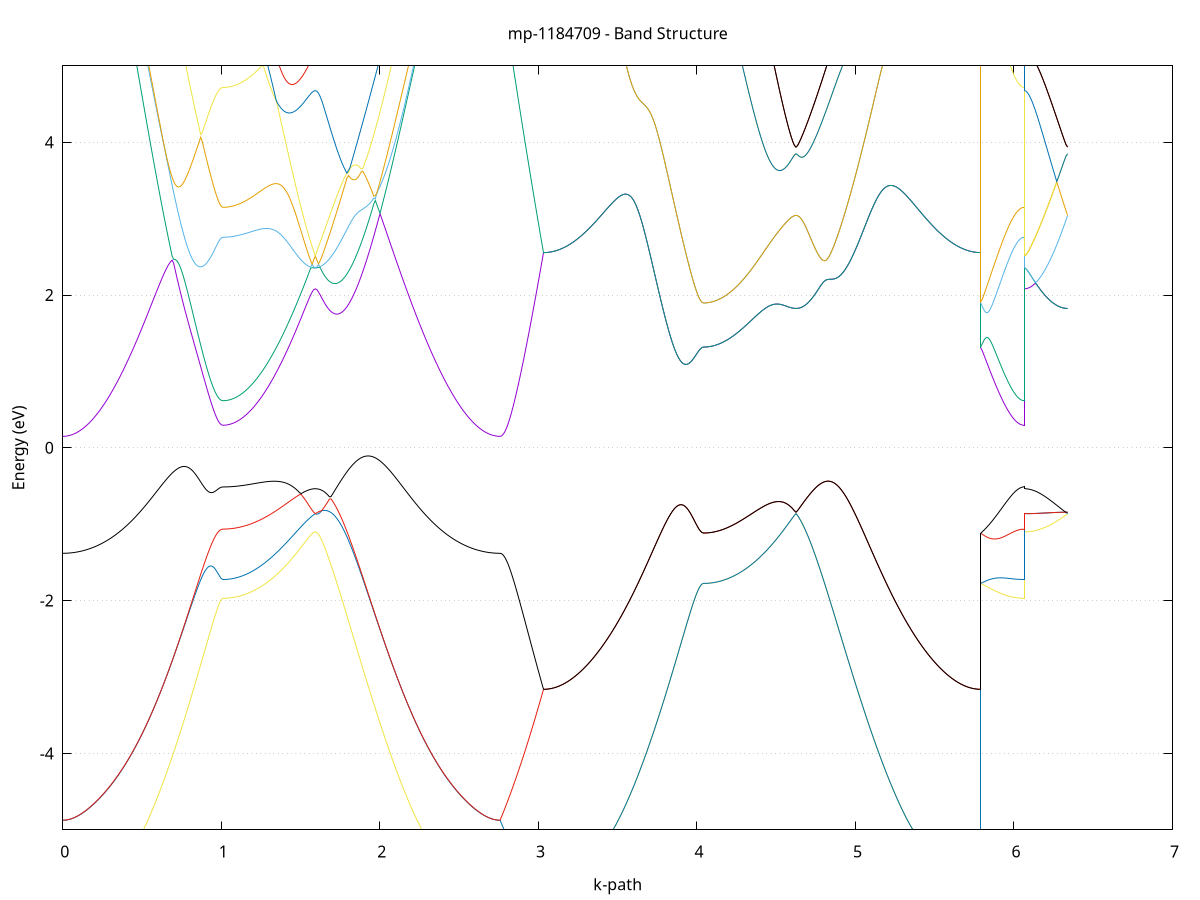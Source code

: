 set title 'mp-1184709 - Band Structure'
set xlabel 'k-path'
set ylabel 'Energy (eV)'
set grid y
set yrange [-5:5]
set terminal png size 800,600
set output 'mp-1184709_bands_gnuplot.png'
plot '-' using 1:2 with lines notitle, '-' using 1:2 with lines notitle, '-' using 1:2 with lines notitle, '-' using 1:2 with lines notitle, '-' using 1:2 with lines notitle, '-' using 1:2 with lines notitle, '-' using 1:2 with lines notitle, '-' using 1:2 with lines notitle, '-' using 1:2 with lines notitle, '-' using 1:2 with lines notitle, '-' using 1:2 with lines notitle, '-' using 1:2 with lines notitle, '-' using 1:2 with lines notitle, '-' using 1:2 with lines notitle, '-' using 1:2 with lines notitle, '-' using 1:2 with lines notitle, '-' using 1:2 with lines notitle, '-' using 1:2 with lines notitle, '-' using 1:2 with lines notitle, '-' using 1:2 with lines notitle, '-' using 1:2 with lines notitle, '-' using 1:2 with lines notitle, '-' using 1:2 with lines notitle, '-' using 1:2 with lines notitle, '-' using 1:2 with lines notitle, '-' using 1:2 with lines notitle, '-' using 1:2 with lines notitle, '-' using 1:2 with lines notitle, '-' using 1:2 with lines notitle, '-' using 1:2 with lines notitle, '-' using 1:2 with lines notitle, '-' using 1:2 with lines notitle, '-' using 1:2 with lines notitle, '-' using 1:2 with lines notitle, '-' using 1:2 with lines notitle, '-' using 1:2 with lines notitle, '-' using 1:2 with lines notitle, '-' using 1:2 with lines notitle, '-' using 1:2 with lines notitle, '-' using 1:2 with lines notitle, '-' using 1:2 with lines notitle, '-' using 1:2 with lines notitle, '-' using 1:2 with lines notitle, '-' using 1:2 with lines notitle, '-' using 1:2 with lines notitle, '-' using 1:2 with lines notitle, '-' using 1:2 with lines notitle, '-' using 1:2 with lines notitle
0.000000 -6.360486
0.009997 -6.360086
0.019994 -6.358786
0.029992 -6.356786
0.039989 -6.353886
0.049986 -6.350086
0.059983 -6.345586
0.069981 -6.340286
0.079978 -6.334086
0.089975 -6.327186
0.099972 -6.319486
0.109969 -6.310986
0.119967 -6.301686
0.129964 -6.291686
0.139961 -6.280986
0.149958 -6.269586
0.159955 -6.257486
0.169953 -6.244786
0.179950 -6.231486
0.189947 -6.217586
0.199944 -6.203286
0.209942 -6.188486
0.219939 -6.173286
0.229936 -6.157886
0.239933 -6.142286
0.249930 -6.126786
0.259928 -6.111586
0.269925 -6.097586
0.279922 -6.086386
0.289919 -6.078686
0.299916 -6.072786
0.309914 -6.067786
0.319911 -6.063186
0.329908 -6.059086
0.339905 -6.055486
0.349903 -6.052286
0.359900 -6.049486
0.369897 -6.047286
0.379894 -6.045486
0.389891 -6.044186
0.399889 -6.043386
0.409886 -6.043086
0.419883 -6.043186
0.429880 -6.043786
0.439878 -6.044786
0.449875 -6.046086
0.459872 -6.047786
0.469869 -6.049786
0.479866 -6.052086
0.489864 -6.054586
0.499861 -6.057386
0.509858 -6.060386
0.519855 -6.063586
0.529852 -6.066986
0.539850 -6.070486
0.549847 -6.074186
0.559844 -6.077886
0.569841 -6.081786
0.579839 -6.085786
0.589836 -6.089786
0.599833 -6.093886
0.609830 -6.097986
0.619827 -6.102186
0.629825 -6.106386
0.639822 -6.110586
0.649819 -6.114886
0.659816 -6.119086
0.669813 -6.123286
0.679811 -6.127586
0.689808 -6.131686
0.699805 -6.135886
0.709802 -6.139986
0.719800 -6.143986
0.729797 -6.147986
0.739794 -6.151786
0.749791 -6.155586
0.759788 -6.159286
0.769786 -6.162886
0.779783 -6.166386
0.789780 -6.169786
0.799777 -6.173086
0.809775 -6.176186
0.819772 -6.179186
0.829769 -6.182086
0.839766 -6.184786
0.849763 -6.187386
0.859761 -6.189886
0.869758 -6.192186
0.879755 -6.194386
0.889752 -6.196386
0.899749 -6.198186
0.909747 -6.199886
0.919744 -6.201486
0.929741 -6.202886
0.939738 -6.204086
0.949736 -6.205186
0.959733 -6.206086
0.969730 -6.206786
0.979727 -6.207386
0.989724 -6.207786
0.999722 -6.207986
1.009719 -6.208086
1.009719 -6.208086
1.019600 -6.207986
1.029480 -6.207586
1.039361 -6.206886
1.049242 -6.205886
1.059122 -6.204586
1.069003 -6.203086
1.078884 -6.201286
1.088764 -6.199286
1.098645 -6.196986
1.108526 -6.194486
1.118407 -6.191686
1.128287 -6.188686
1.138168 -6.185386
1.148049 -6.181986
1.157929 -6.178286
1.167810 -6.174486
1.177691 -6.170486
1.187571 -6.166186
1.197452 -6.161786
1.207333 -6.157286
1.217214 -6.152586
1.227094 -6.148386
1.236975 -6.144986
1.246856 -6.141486
1.256736 -6.137986
1.266617 -6.134286
1.276498 -6.130586
1.286378 -6.126786
1.296259 -6.122886
1.306140 -6.118886
1.316021 -6.114886
1.325901 -6.110686
1.335782 -6.106586
1.345663 -6.102286
1.355543 -6.097986
1.365424 -6.093686
1.375305 -6.089186
1.385186 -6.084686
1.395066 -6.080186
1.404947 -6.075586
1.414828 -6.070986
1.424708 -6.066286
1.434589 -6.061486
1.444470 -6.056686
1.454350 -6.051886
1.464231 -6.046986
1.474112 -6.042086
1.483993 -6.037186
1.493873 -6.032186
1.503754 -6.027186
1.513635 -6.022186
1.523515 -6.017186
1.533396 -6.012186
1.543277 -6.007286
1.553157 -6.002486
1.563038 -5.997886
1.572919 -5.993786
1.582800 -5.990786
1.592680 -5.989586
1.592680 -5.989586
1.602645 -5.990686
1.612611 -5.993086
1.622576 -5.996086
1.632541 -5.999286
1.642506 -6.002586
1.652471 -6.005786
1.662436 -6.008986
1.672401 -6.012086
1.682367 -6.014986
1.692332 -6.017786
1.702297 -6.020486
1.712262 -6.022986
1.722227 -6.025386
1.732192 -6.027586
1.742158 -6.029686
1.752123 -6.031586
1.762088 -6.033286
1.772053 -6.034886
1.782018 -6.036286
1.791983 -6.037486
1.801948 -6.038486
1.811914 -6.039286
1.821879 -6.039986
1.831844 -6.040486
1.841809 -6.040686
1.851774 -6.040786
1.861739 -6.040686
1.871705 -6.040386
1.881670 -6.039986
1.891635 -6.039286
1.901600 -6.038386
1.911565 -6.037286
1.921530 -6.037586
1.931495 -6.037686
1.941461 -6.037686
1.951426 -6.037386
1.961391 -6.036986
1.971356 -6.036386
1.981321 -6.035486
1.991286 -6.034486
2.001252 -6.033286
2.011217 -6.031986
2.021182 -6.030386
2.031147 -6.028686
2.041112 -6.026686
2.051077 -6.024586
2.061042 -6.022386
2.071008 -6.019886
2.080973 -6.017286
2.090938 -6.014586
2.100903 -6.011686
2.110868 -6.008586
2.120833 -6.005386
2.130799 -6.002086
2.140764 -5.998586
2.150729 -5.994986
2.160694 -5.991286
2.170659 -5.987486
2.180624 -5.983486
2.190589 -5.979486
2.200555 -5.975386
2.210520 -5.971186
2.220485 -5.966986
2.230450 -5.962686
2.240415 -5.958286
2.250380 -5.958986
2.260346 -5.961986
2.270311 -5.965186
2.280276 -5.968686
2.290241 -5.972386
2.300206 -5.976386
2.310171 -5.980586
2.320136 -5.985086
2.330102 -5.989686
2.340067 -5.994586
2.350032 -5.999786
2.359997 -6.004986
2.369962 -6.010486
2.379927 -6.016186
2.389892 -6.021886
2.399858 -6.027886
2.409823 -6.033886
2.419788 -6.039986
2.429753 -6.046286
2.439718 -6.052586
2.449683 -6.059086
2.459649 -6.065786
2.469614 -6.073086
2.479579 -6.081886
2.489544 -6.094086
2.499509 -6.109186
2.509474 -6.125186
2.519439 -6.141386
2.529405 -6.157486
2.539370 -6.173186
2.549335 -6.188586
2.559300 -6.203586
2.569265 -6.218086
2.579230 -6.231986
2.589196 -6.245286
2.599161 -6.257986
2.609126 -6.270086
2.619091 -6.281386
2.629056 -6.292086
2.639021 -6.302086
2.648986 -6.311286
2.658952 -6.319686
2.668917 -6.327386
2.678882 -6.334286
2.688847 -6.340386
2.698812 -6.345686
2.708777 -6.350186
2.718743 -6.353886
2.728708 -6.356786
2.738673 -6.358786
2.748638 -6.360086
2.758603 -6.360486
2.758603 -6.360486
2.768378 -6.360086
2.778153 -6.358786
2.787929 -6.356686
2.797704 -6.353686
2.807479 -6.349986
2.817254 -6.345286
2.827029 -6.339886
2.836804 -6.333586
2.846579 -6.326486
2.856354 -6.318586
2.866130 -6.309886
2.875905 -6.300386
2.885680 -6.290086
2.895455 -6.279086
2.905230 -6.267286
2.915005 -6.254786
2.924780 -6.241586
2.934555 -6.227786
2.944331 -6.213286
2.954106 -6.198186
2.963881 -6.182586
2.973656 -6.166586
2.983431 -6.150186
2.993206 -6.140886
3.002981 -6.137486
3.012756 -6.134086
3.022532 -6.130586
3.032307 -6.127086
3.032307 -6.127086
3.042304 -6.126886
3.052301 -6.126386
3.062298 -6.125586
3.072296 -6.124386
3.082293 -6.122986
3.092290 -6.121186
3.102287 -6.119086
3.112284 -6.116686
3.122282 -6.114086
3.132279 -6.111086
3.142276 -6.107886
3.152273 -6.104386
3.162270 -6.100586
3.172268 -6.096586
3.182265 -6.092386
3.192262 -6.087986
3.202259 -6.083386
3.212257 -6.078586
3.222254 -6.073686
3.232251 -6.068686
3.242248 -6.063586
3.252245 -6.058486
3.262243 -6.053286
3.272240 -6.048086
3.282237 -6.042986
3.292234 -6.038086
3.302231 -6.033186
3.312229 -6.028486
3.322226 -6.024086
3.332223 -6.019986
3.342220 -6.016186
3.352218 -6.012686
3.362215 -6.009686
3.372212 -6.007186
3.382209 -6.005086
3.392206 -6.003586
3.402204 -6.002586
3.412201 -6.001986
3.422198 -6.001986
3.432195 -6.002486
3.442193 -6.003386
3.452190 -6.004686
3.462187 -6.006386
3.472184 -6.008486
3.482181 -6.010786
3.492179 -6.013386
3.502176 -6.016186
3.512173 -6.019186
3.522170 -6.022386
3.532167 -6.025786
3.542165 -6.029186
3.552162 -6.032686
3.562159 -6.036286
3.572156 -6.039986
3.582154 -6.043586
3.592151 -6.047286
3.602148 -6.051086
3.612145 -6.054786
3.622142 -6.058486
3.632140 -6.062086
3.642137 -6.065786
3.652134 -6.069386
3.662131 -6.072886
3.672128 -6.076486
3.682126 -6.079886
3.692123 -6.083286
3.702120 -6.086586
3.712117 -6.089786
3.722115 -6.092986
3.732112 -6.096086
3.742109 -6.099086
3.752106 -6.101986
3.762103 -6.104786
3.772101 -6.107486
3.782098 -6.110086
3.792095 -6.112586
3.802092 -6.114986
3.812090 -6.117286
3.822087 -6.119486
3.832084 -6.121586
3.842081 -6.123586
3.852078 -6.125386
3.862076 -6.127186
3.872073 -6.128786
3.882070 -6.130286
3.892067 -6.131786
3.902064 -6.133086
3.912062 -6.134286
3.922059 -6.135386
3.932056 -6.136386
3.942053 -6.137286
3.952051 -6.138086
3.962048 -6.138786
3.972045 -6.139386
3.982042 -6.139986
3.992039 -6.140386
4.002037 -6.140786
4.012034 -6.141086
4.022031 -6.141286
4.032028 -6.141386
4.042025 -6.141386
4.042025 -6.141386
4.051906 -6.141286
4.061787 -6.140686
4.071668 -6.139786
4.081548 -6.138486
4.091429 -6.136886
4.101310 -6.134886
4.111190 -6.132586
4.121071 -6.129986
4.130952 -6.126986
4.140833 -6.123786
4.150713 -6.120186
4.160594 -6.116386
4.170475 -6.112286
4.180355 -6.108086
4.190236 -6.103786
4.200117 -6.099386
4.209997 -6.095086
4.219878 -6.090986
4.229759 -6.087086
4.239640 -6.083686
4.249520 -6.080686
4.259401 -6.078086
4.269282 -6.075686
4.279162 -6.073686
4.289043 -6.071786
4.298924 -6.070086
4.308804 -6.068486
4.318685 -6.066986
4.328566 -6.065486
4.338447 -6.064086
4.348327 -6.062786
4.358208 -6.061486
4.368089 -6.060286
4.377969 -6.059086
4.387850 -6.057986
4.397731 -6.056886
4.407611 -6.055786
4.417492 -6.054786
4.427373 -6.053886
4.437254 -6.052986
4.447134 -6.052186
4.457015 -6.051386
4.466896 -6.050786
4.476776 -6.050086
4.486657 -6.049486
4.496538 -6.048986
4.506418 -6.048586
4.516299 -6.048186
4.526180 -6.047786
4.536061 -6.047486
4.545941 -6.047286
4.555822 -6.047086
4.565703 -6.046986
4.575583 -6.046886
4.585464 -6.046786
4.595345 -6.046786
4.605226 -6.046686
4.615106 -6.046686
4.624987 -6.046686
4.624987 -6.046686
4.634952 -6.046686
4.644917 -6.046686
4.654882 -6.046686
4.664848 -6.046686
4.674813 -6.046586
4.684778 -6.046486
4.694743 -6.046286
4.704708 -6.046086
4.714673 -6.045886
4.724638 -6.045586
4.734604 -6.045186
4.744569 -6.044686
4.754534 -6.044186
4.764499 -6.043586
4.774464 -6.042886
4.784429 -6.042086
4.794395 -6.041186
4.804360 -6.040186
4.814325 -6.039086
4.824290 -6.037886
4.834255 -6.036586
4.844220 -6.035086
4.854185 -6.033586
4.864151 -6.031886
4.874116 -6.030186
4.884081 -6.028286
4.894046 -6.026286
4.904011 -6.024186
4.913976 -6.021986
4.923941 -6.019686
4.933907 -6.017286
4.943872 -6.014686
4.953837 -6.012086
4.963802 -6.009386
4.973767 -6.006586
4.983732 -6.003686
4.993698 -6.000786
5.003663 -5.997786
5.013628 -5.994686
5.023593 -5.991586
5.033558 -5.988586
5.043523 -5.985586
5.053488 -5.982886
5.063454 -5.980686
5.073419 -5.979286
5.083384 -5.978386
5.093349 -5.977686
5.103314 -5.977086
5.113279 -5.976386
5.123245 -5.975686
5.133210 -5.974886
5.143175 -5.973886
5.153140 -5.972886
5.163105 -5.971686
5.173070 -5.970386
5.183035 -5.969086
5.193001 -5.967586
5.202966 -5.965986
5.212931 -5.964386
5.222896 -5.962686
5.232861 -5.960886
5.242826 -5.959086
5.252792 -5.957286
5.262757 -5.955386
5.272722 -5.953586
5.282687 -5.951886
5.292652 -5.950386
5.302617 -5.949086
5.312582 -5.948286
5.322548 -5.947886
5.332513 -5.948186
5.342478 -5.949086
5.352443 -5.950586
5.362408 -5.952786
5.372373 -5.955486
5.382339 -5.958586
5.392304 -5.962086
5.402269 -5.966086
5.412234 -5.970286
5.422199 -5.974786
5.432164 -5.979586
5.442129 -5.984586
5.452095 -5.989786
5.462060 -5.995086
5.472025 -6.000586
5.481990 -6.006186
5.491955 -6.011786
5.501920 -6.017486
5.511886 -6.023286
5.521851 -6.029086
5.531816 -6.034886
5.541781 -6.040586
5.551746 -6.046286
5.561711 -6.051986
5.571676 -6.057486
5.581642 -6.062986
5.591607 -6.068286
5.601572 -6.073486
5.611537 -6.078486
5.621502 -6.083386
5.631467 -6.087986
5.641433 -6.092486
5.651398 -6.096686
5.661363 -6.100686
5.671328 -6.104486
5.681293 -6.107986
5.691258 -6.111186
5.701223 -6.114086
5.711189 -6.116786
5.721154 -6.119186
5.731119 -6.121286
5.741084 -6.122986
5.751049 -6.124486
5.761014 -6.125586
5.770979 -6.126386
5.780945 -6.126886
5.790910 -6.127086
5.790910 -6.141386
5.800685 -6.145186
5.810460 -6.148786
5.820235 -6.152386
5.830010 -6.155786
5.839785 -6.159186
5.849561 -6.162486
5.859336 -6.165786
5.869111 -6.168886
5.878886 -6.171986
5.888661 -6.174986
5.898436 -6.177886
5.908211 -6.180786
5.917986 -6.183486
5.927762 -6.186186
5.937537 -6.188786
5.947312 -6.191286
5.957087 -6.193686
5.966862 -6.195986
5.976637 -6.198086
5.986412 -6.200086
5.996187 -6.201886
6.005963 -6.203486
6.015738 -6.204886
6.025513 -6.205986
6.035288 -6.206886
6.045063 -6.207586
6.054838 -6.207986
6.064613 -6.208086
6.064613 -5.989586
6.074388 -5.989586
6.084164 -5.989286
6.093939 -5.988786
6.103714 -5.988186
6.113489 -5.987386
6.123264 -5.989886
6.133039 -5.994486
6.142814 -5.998886
6.152589 -6.003286
6.162365 -6.007486
6.172140 -6.011486
6.181915 -6.015386
6.191690 -6.019086
6.201465 -6.022586
6.211240 -6.025786
6.221015 -6.028886
6.230790 -6.031686
6.240566 -6.034286
6.250341 -6.036586
6.260116 -6.038686
6.269891 -6.040586
6.279666 -6.042186
6.289441 -6.043586
6.299216 -6.044686
6.308991 -6.045586
6.318767 -6.046186
6.328542 -6.046586
6.338317 -6.046686
e
0.000000 -6.180986
0.009997 -6.180886
0.019994 -6.180386
0.029992 -6.179586
0.039989 -6.178486
0.049986 -6.176986
0.059983 -6.175286
0.069981 -6.173186
0.079978 -6.170886
0.089975 -6.168186
0.099972 -6.165286
0.109969 -6.162086
0.119967 -6.158586
0.129964 -6.154886
0.139961 -6.150886
0.149958 -6.146686
0.159955 -6.142186
0.169953 -6.137586
0.179950 -6.132686
0.189947 -6.127686
0.199944 -6.122586
0.209942 -6.117286
0.219939 -6.111786
0.229936 -6.106286
0.239933 -6.100586
0.249930 -6.094786
0.259928 -6.088686
0.269925 -6.081686
0.279922 -6.072286
0.289919 -6.060086
0.299916 -6.046986
0.309914 -6.034286
0.319911 -6.022586
0.329908 -6.012086
0.339905 -6.003186
0.349903 -5.995986
0.359900 -5.990386
0.369897 -5.986586
0.379894 -5.984286
0.389891 -5.983286
0.399889 -5.983586
0.409886 -5.984786
0.419883 -5.986786
0.429880 -5.989486
0.439878 -5.992686
0.449875 -5.996386
0.459872 -6.000486
0.469869 -6.004786
0.479866 -6.009386
0.489864 -6.014186
0.499861 -6.019186
0.509858 -6.024186
0.519855 -6.029386
0.529852 -6.034586
0.539850 -6.039886
0.549847 -6.045186
0.559844 -6.050486
0.569841 -6.055786
0.579839 -6.061086
0.589836 -6.066286
0.599833 -6.071486
0.609830 -6.076586
0.619827 -6.081686
0.629825 -6.086686
0.639822 -6.091586
0.649819 -6.096386
0.659816 -6.101086
0.669813 -6.105686
0.679811 -6.110086
0.689808 -6.114486
0.699805 -6.118786
0.709802 -6.122886
0.719800 -6.126886
0.729797 -6.130786
0.739794 -6.134586
0.749791 -6.138286
0.759788 -6.141786
0.769786 -6.145186
0.779783 -6.148486
0.789780 -6.151686
0.799777 -6.154686
0.809775 -6.157586
0.819772 -6.160386
0.829769 -6.163086
0.839766 -6.165586
0.849763 -6.167986
0.859761 -6.170186
0.869758 -6.172386
0.879755 -6.174286
0.889752 -6.176186
0.899749 -6.177886
0.909747 -6.179386
0.919744 -6.180786
0.929741 -6.182086
0.939738 -6.183886
0.949736 -6.185386
0.959733 -6.186686
0.969730 -6.187686
0.979727 -6.188486
0.989724 -6.189086
0.999722 -6.189486
1.009719 -6.189586
1.009719 -6.189586
1.019600 -6.189486
1.029480 -6.189186
1.039361 -6.188686
1.049242 -6.187986
1.059122 -6.187186
1.069003 -6.186086
1.078884 -6.184886
1.088764 -6.183486
1.098645 -6.181886
1.108526 -6.180186
1.118407 -6.178286
1.128287 -6.176186
1.138168 -6.173986
1.148049 -6.171686
1.157929 -6.169186
1.167810 -6.166586
1.177691 -6.163786
1.187571 -6.160986
1.197452 -6.157986
1.207333 -6.154886
1.217214 -6.151686
1.227094 -6.147686
1.236975 -6.142686
1.246856 -6.137586
1.256736 -6.132386
1.266617 -6.126986
1.276498 -6.121586
1.286378 -6.115986
1.296259 -6.110386
1.306140 -6.104586
1.316021 -6.098886
1.325901 -6.092986
1.335782 -6.087086
1.345663 -6.081086
1.355543 -6.075086
1.365424 -6.069086
1.375305 -6.062986
1.385186 -6.056786
1.395066 -6.050686
1.404947 -6.044486
1.414828 -6.038286
1.424708 -6.032086
1.434589 -6.025886
1.444470 -6.019686
1.454350 -6.013486
1.464231 -6.007286
1.474112 -6.000986
1.483993 -5.994786
1.493873 -5.988586
1.503754 -5.982386
1.513635 -5.976186
1.523515 -5.970086
1.533396 -5.963886
1.543277 -5.962886
1.553157 -5.964586
1.563038 -5.966186
1.572919 -5.968186
1.582800 -5.970286
1.592680 -5.970286
1.592680 -5.970286
1.602645 -5.971386
1.612611 -5.972486
1.622576 -5.973286
1.632541 -5.974086
1.642506 -5.974686
1.652471 -5.975186
1.662436 -5.975486
1.672401 -5.975686
1.682367 -5.976186
1.692332 -5.980886
1.702297 -5.985286
1.712262 -5.989586
1.722227 -5.993786
1.732192 -5.997786
1.742158 -6.001586
1.752123 -6.005186
1.762088 -6.008586
1.772053 -6.011786
1.782018 -6.014886
1.791983 -6.017786
1.801948 -6.020486
1.811914 -6.022986
1.821879 -6.025286
1.831844 -6.027386
1.841809 -6.029286
1.851774 -6.030986
1.861739 -6.032486
1.871705 -6.033886
1.881670 -6.034986
1.891635 -6.035886
1.901600 -6.036686
1.911565 -6.037186
1.921530 -6.036086
1.931495 -6.034586
1.941461 -6.032986
1.951426 -6.031086
1.961391 -6.029086
1.971356 -6.026786
1.981321 -6.024386
1.991286 -6.021786
2.001252 -6.018886
2.011217 -6.015886
2.021182 -6.012686
2.031147 -6.009286
2.041112 -6.005686
2.051077 -6.001886
2.061042 -5.997986
2.071008 -5.993786
2.080973 -5.989486
2.090938 -5.984986
2.100903 -5.980286
2.110868 -5.975486
2.120833 -5.970486
2.130799 -5.965386
2.140764 -5.960086
2.150729 -5.954586
2.160694 -5.948986
2.170659 -5.943286
2.180624 -5.944086
2.190589 -5.945686
2.200555 -5.947486
2.210520 -5.949386
2.220485 -5.951486
2.230450 -5.953786
2.240415 -5.956286
2.250380 -5.953986
2.260346 -5.949586
2.270311 -5.945286
2.280276 -5.940986
2.290241 -5.936786
2.300206 -5.932586
2.310171 -5.928486
2.320136 -5.924586
2.330102 -5.920886
2.340067 -5.917386
2.350032 -5.914186
2.359997 -5.911186
2.369962 -5.908886
2.379927 -5.920186
2.389892 -5.932286
2.399858 -5.945386
2.409823 -5.959186
2.419788 -5.973686
2.429753 -5.988886
2.439718 -6.004486
2.449683 -6.020586
2.459649 -6.036686
2.469614 -6.052586
2.479579 -6.066986
2.489544 -6.077986
2.499509 -6.085986
2.509474 -6.092886
2.519439 -6.099186
2.529405 -6.105286
2.539370 -6.111086
2.549335 -6.116786
2.559300 -6.122286
2.569265 -6.127586
2.579230 -6.132686
2.589196 -6.137586
2.599161 -6.142286
2.609126 -6.146786
2.619091 -6.150986
2.629056 -6.154986
2.639021 -6.158686
2.648986 -6.162186
2.658952 -6.165386
2.668917 -6.168286
2.678882 -6.170886
2.688847 -6.173286
2.698812 -6.175286
2.708777 -6.176986
2.718743 -6.178486
2.728708 -6.179586
2.738673 -6.180386
2.748638 -6.180886
2.758603 -6.180986
2.758603 -6.180986
2.768378 -6.180886
2.778153 -6.180686
2.787929 -6.180286
2.797704 -6.179786
2.807479 -6.179186
2.817254 -6.178386
2.827029 -6.177386
2.836804 -6.176386
2.846579 -6.175086
2.856354 -6.173786
2.866130 -6.172286
2.875905 -6.170586
2.885680 -6.168886
2.895455 -6.166886
2.905230 -6.164886
2.915005 -6.162686
2.924780 -6.160386
2.934555 -6.157986
2.944331 -6.155386
2.954106 -6.152686
2.963881 -6.149886
2.973656 -6.146986
2.983431 -6.143786
2.993206 -6.133286
3.002981 -6.116486
3.012756 -6.119586
3.022532 -6.123386
3.032307 -6.127086
3.032307 -6.127086
3.042304 -6.126886
3.052301 -6.126386
3.062298 -6.125586
3.072296 -6.124386
3.082293 -6.122986
3.092290 -6.121186
3.102287 -6.119086
3.112284 -6.116686
3.122282 -6.114086
3.132279 -6.111086
3.142276 -6.107886
3.152273 -6.104386
3.162270 -6.100586
3.172268 -6.096586
3.182265 -6.092386
3.192262 -6.087986
3.202259 -6.083386
3.212257 -6.078586
3.222254 -6.073686
3.232251 -6.068686
3.242248 -6.063586
3.252245 -6.058486
3.262243 -6.053286
3.272240 -6.048086
3.282237 -6.042986
3.292234 -6.038086
3.302231 -6.033186
3.312229 -6.028486
3.322226 -6.024086
3.332223 -6.019986
3.342220 -6.016186
3.352218 -6.012686
3.362215 -6.009686
3.372212 -6.007186
3.382209 -6.005086
3.392206 -6.003586
3.402204 -6.002586
3.412201 -6.001986
3.422198 -6.001986
3.432195 -6.002486
3.442193 -6.003386
3.452190 -6.004686
3.462187 -6.006386
3.472184 -6.008486
3.482181 -6.010786
3.492179 -6.013386
3.502176 -6.016186
3.512173 -6.019186
3.522170 -6.022386
3.532167 -6.025786
3.542165 -6.029186
3.552162 -6.032686
3.562159 -6.036286
3.572156 -6.039986
3.582154 -6.043586
3.592151 -6.047286
3.602148 -6.050986
3.612145 -6.054786
3.622142 -6.058486
3.632140 -6.062086
3.642137 -6.065786
3.652134 -6.069386
3.662131 -6.072886
3.672128 -6.076486
3.682126 -6.079886
3.692123 -6.083286
3.702120 -6.086586
3.712117 -6.089786
3.722115 -6.092986
3.732112 -6.096086
3.742109 -6.099086
3.752106 -6.101986
3.762103 -6.104786
3.772101 -6.107486
3.782098 -6.110086
3.792095 -6.112586
3.802092 -6.114986
3.812090 -6.117286
3.822087 -6.119486
3.832084 -6.121586
3.842081 -6.123586
3.852078 -6.125386
3.862076 -6.127186
3.872073 -6.128786
3.882070 -6.130286
3.892067 -6.131786
3.902064 -6.133086
3.912062 -6.134286
3.922059 -6.135386
3.932056 -6.136386
3.942053 -6.137286
3.952051 -6.138086
3.962048 -6.138786
3.972045 -6.139386
3.982042 -6.139986
3.992039 -6.140386
4.002037 -6.140786
4.012034 -6.141086
4.022031 -6.141286
4.032028 -6.141386
4.042025 -6.141386
4.042025 -6.141386
4.051906 -6.141286
4.061787 -6.140686
4.071668 -6.139786
4.081548 -6.138486
4.091429 -6.136886
4.101310 -6.134886
4.111190 -6.132586
4.121071 -6.129986
4.130952 -6.126986
4.140833 -6.123786
4.150713 -6.120186
4.160594 -6.116386
4.170475 -6.112286
4.180355 -6.108086
4.190236 -6.103786
4.200117 -6.099386
4.209997 -6.095086
4.219878 -6.090986
4.229759 -6.087086
4.239640 -6.083686
4.249520 -6.080686
4.259401 -6.078086
4.269282 -6.075686
4.279162 -6.073686
4.289043 -6.071786
4.298924 -6.070086
4.308804 -6.068486
4.318685 -6.066986
4.328566 -6.065486
4.338447 -6.064086
4.348327 -6.062786
4.358208 -6.061486
4.368089 -6.060286
4.377969 -6.059086
4.387850 -6.057986
4.397731 -6.056886
4.407611 -6.055786
4.417492 -6.054786
4.427373 -6.053886
4.437254 -6.052986
4.447134 -6.052186
4.457015 -6.051386
4.466896 -6.050686
4.476776 -6.050086
4.486657 -6.049486
4.496538 -6.048986
4.506418 -6.048586
4.516299 -6.048186
4.526180 -6.047786
4.536061 -6.047486
4.545941 -6.047286
4.555822 -6.047086
4.565703 -6.046986
4.575583 -6.046886
4.585464 -6.046786
4.595345 -6.046786
4.605226 -6.046686
4.615106 -6.046686
4.624987 -6.046686
4.624987 -6.046686
4.634952 -6.046686
4.644917 -6.046686
4.654882 -6.046686
4.664848 -6.046686
4.674813 -6.046586
4.684778 -6.046486
4.694743 -6.046286
4.704708 -6.046086
4.714673 -6.045886
4.724638 -6.045586
4.734604 -6.045186
4.744569 -6.044686
4.754534 -6.044186
4.764499 -6.043586
4.774464 -6.042886
4.784429 -6.042086
4.794395 -6.041186
4.804360 -6.040186
4.814325 -6.039086
4.824290 -6.037886
4.834255 -6.036586
4.844220 -6.035086
4.854185 -6.033586
4.864151 -6.031886
4.874116 -6.030186
4.884081 -6.028286
4.894046 -6.026286
4.904011 -6.024186
4.913976 -6.021986
4.923941 -6.019686
4.933907 -6.017286
4.943872 -6.014686
4.953837 -6.012086
4.963802 -6.009386
4.973767 -6.006586
4.983732 -6.003686
4.993698 -6.000786
5.003663 -5.997786
5.013628 -5.994686
5.023593 -5.991586
5.033558 -5.988586
5.043523 -5.985586
5.053488 -5.982886
5.063454 -5.980686
5.073419 -5.979286
5.083384 -5.978386
5.093349 -5.977686
5.103314 -5.977086
5.113279 -5.976386
5.123245 -5.975686
5.133210 -5.974886
5.143175 -5.973886
5.153140 -5.972886
5.163105 -5.971686
5.173070 -5.970386
5.183035 -5.969086
5.193001 -5.967586
5.202966 -5.965986
5.212931 -5.964386
5.222896 -5.962686
5.232861 -5.960886
5.242826 -5.959086
5.252792 -5.957286
5.262757 -5.955386
5.272722 -5.953586
5.282687 -5.951886
5.292652 -5.950386
5.302617 -5.949086
5.312582 -5.948286
5.322548 -5.947886
5.332513 -5.948186
5.342478 -5.949086
5.352443 -5.950586
5.362408 -5.952786
5.372373 -5.955486
5.382339 -5.958586
5.392304 -5.962086
5.402269 -5.966086
5.412234 -5.970286
5.422199 -5.974786
5.432164 -5.979586
5.442129 -5.984586
5.452095 -5.989786
5.462060 -5.995086
5.472025 -6.000586
5.481990 -6.006086
5.491955 -6.011786
5.501920 -6.017486
5.511886 -6.023286
5.521851 -6.029086
5.531816 -6.034886
5.541781 -6.040586
5.551746 -6.046286
5.561711 -6.051986
5.571676 -6.057486
5.581642 -6.062986
5.591607 -6.068286
5.601572 -6.073486
5.611537 -6.078486
5.621502 -6.083386
5.631467 -6.087986
5.641433 -6.092486
5.651398 -6.096686
5.661363 -6.100686
5.671328 -6.104486
5.681293 -6.107986
5.691258 -6.111186
5.701223 -6.114086
5.711189 -6.116786
5.721154 -6.119186
5.731119 -6.121286
5.741084 -6.122986
5.751049 -6.124486
5.761014 -6.125586
5.770979 -6.126386
5.780945 -6.126886
5.790910 -6.127086
5.790910 -6.141386
5.800685 -6.137686
5.810460 -6.133786
5.820235 -6.129986
5.830010 -6.126286
5.839785 -6.123086
5.849561 -6.123586
5.859336 -6.129386
5.869111 -6.135086
5.878886 -6.140386
5.888661 -6.145486
5.898436 -6.150386
5.908211 -6.154886
5.917986 -6.159086
5.927762 -6.162986
5.937537 -6.166586
5.947312 -6.169786
5.957087 -6.172786
5.966862 -6.175386
5.976637 -6.177686
5.986412 -6.179886
5.996187 -6.182086
6.005963 -6.184086
6.015738 -6.185786
6.025513 -6.187086
6.035288 -6.188186
6.045063 -6.188986
6.054838 -6.189386
6.064613 -6.189586
6.064613 -5.970286
6.074388 -5.971186
6.084164 -5.973586
6.093939 -5.976986
6.103714 -5.981086
6.113489 -5.985386
6.123264 -5.989886
6.133039 -5.994486
6.142814 -5.998886
6.152589 -6.003286
6.162365 -6.007486
6.172140 -6.011486
6.181915 -6.015386
6.191690 -6.019086
6.201465 -6.022586
6.211240 -6.025786
6.221015 -6.028886
6.230790 -6.031686
6.240566 -6.034286
6.250341 -6.036586
6.260116 -6.038686
6.269891 -6.040586
6.279666 -6.042186
6.289441 -6.043586
6.299216 -6.044686
6.308991 -6.045586
6.318767 -6.046186
6.328542 -6.046586
6.338317 -6.046686
e
0.000000 -6.003286
0.009997 -6.003086
0.019994 -6.002486
0.029992 -6.001586
0.039989 -6.000386
0.049986 -5.998686
0.059983 -5.996686
0.069981 -5.994386
0.079978 -5.991786
0.089975 -5.988786
0.099972 -5.985586
0.109969 -5.982086
0.119967 -5.978386
0.129964 -5.974486
0.139961 -5.970286
0.149958 -5.966086
0.159955 -5.961686
0.169953 -5.957186
0.179950 -5.952586
0.189947 -5.948086
0.199944 -5.943586
0.209942 -5.939186
0.219939 -5.934886
0.229936 -5.930786
0.239933 -5.926886
0.249930 -5.923186
0.259928 -5.919686
0.269925 -5.916486
0.279922 -5.913586
0.289919 -5.910786
0.299916 -5.908286
0.309914 -5.905886
0.319911 -5.903486
0.329908 -5.901086
0.339905 -5.898686
0.349903 -5.896086
0.359900 -5.893386
0.369897 -5.890786
0.379894 -5.892286
0.389891 -5.893986
0.399889 -5.895986
0.409886 -5.898186
0.419883 -5.900586
0.429880 -5.903086
0.439878 -5.905786
0.449875 -5.908686
0.459872 -5.911686
0.469869 -5.914886
0.479866 -5.918286
0.489864 -5.922186
0.499861 -5.926786
0.509858 -5.932586
0.519855 -5.939586
0.529852 -5.947386
0.539850 -5.955686
0.549847 -5.964186
0.559844 -5.972786
0.569841 -5.981286
0.579839 -5.989786
0.589836 -5.998186
0.599833 -6.006486
0.609830 -6.014686
0.619827 -6.022686
0.629825 -6.030586
0.639822 -6.038386
0.649819 -6.045986
0.659816 -6.053386
0.669813 -6.060686
0.679811 -6.067886
0.689808 -6.074786
0.699805 -6.081586
0.709802 -6.088186
0.719800 -6.094586
0.729797 -6.100886
0.739794 -6.106886
0.749791 -6.112686
0.759788 -6.118386
0.769786 -6.123886
0.779783 -6.129086
0.789780 -6.134086
0.799777 -6.138986
0.809775 -6.143586
0.819772 -6.147986
0.829769 -6.152186
0.839766 -6.156186
0.849763 -6.159986
0.859761 -6.163586
0.869758 -6.166886
0.879755 -6.169986
0.889752 -6.172886
0.899749 -6.175486
0.909747 -6.177986
0.919744 -6.180186
0.929741 -6.182086
0.939738 -6.183186
0.949736 -6.184186
0.959733 -6.184986
0.969730 -6.185686
0.979727 -6.186186
0.989724 -6.186586
0.999722 -6.186786
1.009719 -6.186886
1.009719 -6.186886
1.019600 -6.186686
1.029480 -6.186186
1.039361 -6.185186
1.049242 -6.183986
1.059122 -6.182286
1.069003 -6.180286
1.078884 -6.177986
1.088764 -6.175286
1.098645 -6.172186
1.108526 -6.168786
1.118407 -6.164986
1.128287 -6.160886
1.138168 -6.156386
1.148049 -6.151586
1.157929 -6.146486
1.167810 -6.141086
1.177691 -6.135286
1.187571 -6.129186
1.197452 -6.122786
1.207333 -6.116086
1.217214 -6.109086
1.227094 -6.101886
1.236975 -6.094386
1.246856 -6.086586
1.256736 -6.078586
1.266617 -6.070386
1.276498 -6.061886
1.286378 -6.053186
1.296259 -6.044386
1.306140 -6.035386
1.316021 -6.026186
1.325901 -6.016786
1.335782 -6.007386
1.345663 -5.997786
1.355543 -5.988086
1.365424 -5.978386
1.375305 -5.968586
1.385186 -5.958786
1.395066 -5.948986
1.404947 -5.939286
1.414828 -5.932686
1.424708 -5.935486
1.434589 -5.938186
1.444470 -5.940786
1.454350 -5.943386
1.464231 -5.945886
1.474112 -5.948286
1.483993 -5.950686
1.493873 -5.952986
1.503754 -5.955186
1.513635 -5.957186
1.523515 -5.959186
1.533396 -5.961086
1.543277 -5.957786
1.553157 -5.961086
1.563038 -5.964986
1.572919 -5.967686
1.582800 -5.969086
1.592680 -5.970286
1.592680 -5.970286
1.602645 -5.967986
1.612611 -5.964186
1.622576 -5.959686
1.632541 -5.954786
1.642506 -5.955986
1.652471 -5.961286
1.662436 -5.966386
1.672401 -5.971386
1.682367 -5.975686
1.692332 -5.975586
1.702297 -5.975286
1.712262 -5.974886
1.722227 -5.974286
1.732192 -5.973586
1.742158 -5.972686
1.752123 -5.971686
1.762088 -5.970486
1.772053 -5.969086
1.782018 -5.967586
1.791983 -5.965786
1.801948 -5.963986
1.811914 -5.961986
1.821879 -5.959786
1.831844 -5.957386
1.841809 -5.954886
1.851774 -5.952186
1.861739 -5.949286
1.871705 -5.946286
1.881670 -5.943186
1.891635 -5.939886
1.901600 -5.936386
1.911565 -5.932786
1.921530 -5.928986
1.931495 -5.925186
1.941461 -5.921186
1.951426 -5.917086
1.961391 -5.917986
1.971356 -5.919586
1.981321 -5.921086
1.991286 -5.922586
2.001252 -5.923986
2.011217 -5.925286
2.021182 -5.926486
2.031147 -5.927686
2.041112 -5.928786
2.051077 -5.929886
2.061042 -5.930886
2.071008 -5.931886
2.080973 -5.932886
2.090938 -5.933886
2.100903 -5.934786
2.110868 -5.935786
2.120833 -5.936786
2.130799 -5.937886
2.140764 -5.938886
2.150729 -5.940086
2.160694 -5.941286
2.170659 -5.942686
2.180624 -5.937486
2.190589 -5.931486
2.200555 -5.925486
2.210520 -5.919386
2.220485 -5.913286
2.230450 -5.907086
2.240415 -5.900886
2.250380 -5.894686
2.260346 -5.888586
2.270311 -5.882486
2.280276 -5.876686
2.290241 -5.871086
2.300206 -5.865786
2.310171 -5.860786
2.320136 -5.865186
2.330102 -5.872386
2.340067 -5.880386
2.350032 -5.888986
2.359997 -5.898486
2.369962 -5.908586
2.379927 -5.906386
2.389892 -5.904586
2.399858 -5.903286
2.409823 -5.902486
2.419788 -5.902186
2.429753 -5.902486
2.439718 -5.903186
2.449683 -5.904486
2.459649 -5.906286
2.469614 -5.908486
2.479579 -5.911186
2.489544 -5.914286
2.499509 -5.917686
2.509474 -5.921386
2.519439 -5.925386
2.529405 -5.929686
2.539370 -5.934086
2.549335 -5.938586
2.559300 -5.943186
2.569265 -5.947886
2.579230 -5.952486
2.589196 -5.957086
2.599161 -5.961686
2.609126 -5.966086
2.619091 -5.970386
2.629056 -5.974586
2.639021 -5.978486
2.648986 -5.982286
2.658952 -5.985686
2.668917 -5.988886
2.678882 -5.991886
2.688847 -5.994486
2.698812 -5.996786
2.708777 -5.998686
2.718743 -6.000386
2.728708 -6.001586
2.738673 -6.002586
2.748638 -6.003086
2.758603 -6.003286
2.758603 -6.003286
2.768378 -6.006786
2.778153 -6.011286
2.787929 -6.015986
2.797704 -6.020586
2.807479 -6.025286
2.817254 -6.030086
2.827029 -6.034786
2.836804 -6.039586
2.846579 -6.044386
2.856354 -6.049186
2.866130 -6.053886
2.875905 -6.058586
2.885680 -6.063286
2.895455 -6.067986
2.905230 -6.072586
2.915005 -6.077186
2.924780 -6.081786
2.934555 -6.086286
2.944331 -6.090686
2.954106 -6.094986
2.963881 -6.099286
2.973656 -6.103486
2.983431 -6.107686
2.993206 -6.111686
3.002981 -6.115686
3.012756 -6.099586
3.022532 -6.082886
3.032307 -6.066486
3.032307 -6.066486
3.042304 -6.066086
3.052301 -6.064886
3.062298 -6.062986
3.072296 -6.060286
3.082293 -6.056886
3.092290 -6.052686
3.102287 -6.047886
3.112284 -6.042286
3.122282 -6.035986
3.132279 -6.029086
3.142276 -6.021486
3.152273 -6.013386
3.162270 -6.004786
3.172268 -5.995686
3.182265 -5.986286
3.192262 -5.976486
3.202259 -5.966686
3.212257 -5.956786
3.222254 -5.947086
3.232251 -5.937786
3.242248 -5.928986
3.252245 -5.921186
3.262243 -5.914386
3.272240 -5.908786
3.282237 -5.904486
3.292234 -5.901586
3.302231 -5.899886
3.312229 -5.899186
3.322226 -5.899386
3.332223 -5.900286
3.342220 -5.901686
3.352218 -5.903586
3.362215 -5.905786
3.372212 -5.908186
3.382209 -5.910886
3.392206 -5.913586
3.402204 -5.916486
3.412201 -5.919386
3.422198 -5.922486
3.432195 -5.925486
3.442193 -5.928686
3.452190 -5.931886
3.462187 -5.935186
3.472184 -5.938586
3.482181 -5.941986
3.492179 -5.945486
3.502176 -5.948986
3.512173 -5.952586
3.522170 -5.956286
3.532167 -5.960086
3.542165 -5.963786
3.552162 -5.967686
3.562159 -5.971486
3.572156 -5.975386
3.582154 -5.979286
3.592151 -5.983286
3.602148 -5.987186
3.612145 -5.991086
3.622142 -5.995086
3.632140 -5.998986
3.642137 -6.002886
3.652134 -6.006686
3.662131 -6.010586
3.672128 -6.014386
3.682126 -6.018086
3.692123 -6.021786
3.702120 -6.025486
3.712117 -6.029086
3.722115 -6.032586
3.732112 -6.035986
3.742109 -6.039386
3.752106 -6.042686
3.762103 -6.045886
3.772101 -6.048986
3.782098 -6.051986
3.792095 -6.054886
3.802092 -6.057686
3.812090 -6.060386
3.822087 -6.062986
3.832084 -6.065486
3.842081 -6.067786
3.852078 -6.069986
3.862076 -6.072086
3.872073 -6.074086
3.882070 -6.075886
3.892067 -6.077486
3.902064 -6.078986
3.912062 -6.080386
3.922059 -6.081586
3.932056 -6.082686
3.942053 -6.083586
3.952051 -6.084286
3.962048 -6.084886
3.972045 -6.085286
3.982042 -6.085586
3.992039 -6.085686
4.002037 -6.085686
4.012034 -6.085686
4.022031 -6.085486
4.032028 -6.085386
4.042025 -6.085386
4.042025 -6.085386
4.051906 -6.085286
4.061787 -6.084886
4.071668 -6.084286
4.081548 -6.083486
4.091429 -6.082586
4.101310 -6.081486
4.111190 -6.080286
4.121071 -6.079086
4.130952 -6.077786
4.140833 -6.076486
4.150713 -6.075186
4.160594 -6.073886
4.170475 -6.072386
4.180355 -6.070686
4.190236 -6.068786
4.200117 -6.066686
4.209997 -6.064086
4.219878 -6.060986
4.229759 -6.057286
4.239640 -6.052786
4.249520 -6.047686
4.259401 -6.041986
4.269282 -6.035586
4.279162 -6.028786
4.289043 -6.021586
4.298924 -6.014086
4.308804 -6.006386
4.318685 -5.998686
4.328566 -5.991186
4.338447 -5.984086
4.348327 -5.977686
4.358208 -5.972086
4.368089 -5.967086
4.377969 -5.962686
4.387850 -5.958686
4.397731 -5.954986
4.407611 -5.951686
4.417492 -5.948586
4.427373 -5.945786
4.437254 -5.943286
4.447134 -5.940986
4.457015 -5.938986
4.466896 -5.937086
4.476776 -5.935386
4.486657 -5.933886
4.496538 -5.932486
4.506418 -5.931286
4.516299 -5.930186
4.526180 -5.929286
4.536061 -5.928386
4.545941 -5.927686
4.555822 -5.926986
4.565703 -5.926486
4.575583 -5.925986
4.585464 -5.925586
4.595345 -5.925286
4.605226 -5.925086
4.615106 -5.924886
4.624987 -5.924886
4.624987 -5.924886
4.634952 -5.924886
4.644917 -5.925086
4.654882 -5.925286
4.664848 -5.925686
4.674813 -5.926086
4.684778 -5.926686
4.694743 -5.927386
4.704708 -5.928186
4.714673 -5.929086
4.724638 -5.930186
4.734604 -5.931286
4.744569 -5.932586
4.754534 -5.933986
4.764499 -5.935486
4.774464 -5.937086
4.784429 -5.938686
4.794395 -5.940386
4.804360 -5.942186
4.814325 -5.944086
4.824290 -5.945986
4.834255 -5.947886
4.844220 -5.949886
4.854185 -5.951786
4.864151 -5.953686
4.874116 -5.955586
4.884081 -5.957486
4.894046 -5.959386
4.904011 -5.961186
4.913976 -5.962886
4.923941 -5.964486
4.933907 -5.966086
4.943872 -5.967586
4.953837 -5.968886
4.963802 -5.970186
4.973767 -5.971386
4.983732 -5.972386
4.993698 -5.973386
5.003663 -5.974186
5.013628 -5.974786
5.023593 -5.975286
5.033558 -5.975586
5.043523 -5.975686
5.053488 -5.975386
5.063454 -5.974386
5.073419 -5.972486
5.083384 -5.969886
5.093349 -5.966986
5.103314 -5.963986
5.113279 -5.960886
5.123245 -5.957886
5.133210 -5.954886
5.143175 -5.951986
5.153140 -5.949086
5.163105 -5.946386
5.173070 -5.943786
5.183035 -5.941386
5.193001 -5.938986
5.202966 -5.936886
5.212931 -5.934886
5.222896 -5.933186
5.232861 -5.931586
5.242826 -5.930186
5.252792 -5.928986
5.262757 -5.928086
5.272722 -5.927286
5.282687 -5.926586
5.292652 -5.926086
5.302617 -5.925486
5.312582 -5.924786
5.322548 -5.923986
5.332513 -5.922786
5.342478 -5.921286
5.352443 -5.919486
5.362408 -5.917286
5.372373 -5.914986
5.382339 -5.912486
5.392304 -5.909786
5.402269 -5.907086
5.412234 -5.904286
5.422199 -5.901586
5.432164 -5.898786
5.442129 -5.896186
5.452095 -5.893586
5.462060 -5.891286
5.472025 -5.889286
5.481990 -5.887586
5.491955 -5.886486
5.501920 -5.886086
5.511886 -5.886686
5.521851 -5.888386
5.531816 -5.891386
5.541781 -5.895786
5.551746 -5.901686
5.561711 -5.908886
5.571676 -5.917186
5.581642 -5.926286
5.591607 -5.935886
5.601572 -5.945986
5.611537 -5.956186
5.621502 -5.966386
5.631467 -5.976486
5.641433 -5.986386
5.651398 -5.995886
5.661363 -6.004986
5.671328 -6.013686
5.681293 -6.021786
5.691258 -6.029286
5.701223 -6.036186
5.711189 -6.042386
5.721154 -6.047986
5.731119 -6.052786
5.741084 -6.056986
5.751049 -6.060386
5.761014 -6.062986
5.770979 -6.064886
5.780945 -6.066086
5.790910 -6.066486
5.790910 -6.085386
5.800685 -6.091986
5.810460 -6.098486
5.820235 -6.104986
5.830010 -6.111386
5.839785 -6.117586
5.849561 -6.122186
5.859336 -6.125786
5.869111 -6.130986
5.878886 -6.136286
5.888661 -6.141586
5.898436 -6.146586
5.908211 -6.151386
5.917986 -6.155886
5.927762 -6.160186
5.937537 -6.164186
5.947312 -6.167886
5.957087 -6.171286
5.966862 -6.174486
5.976637 -6.177286
5.986412 -6.179686
5.996187 -6.181386
6.005963 -6.182886
6.015738 -6.184086
6.025513 -6.185086
6.035288 -6.185886
6.045063 -6.186386
6.054838 -6.186786
6.064613 -6.186886
6.064613 -5.970286
6.074388 -5.971186
6.084164 -5.973586
6.093939 -5.976986
6.103714 -5.981086
6.113489 -5.985386
6.123264 -5.986486
6.133039 -5.985286
6.142814 -5.983986
6.152589 -5.982486
6.162365 -5.980786
6.172140 -5.978986
6.181915 -5.976986
6.191690 -5.974786
6.201465 -5.972486
6.211240 -5.969986
6.221015 -5.967286
6.230790 -5.964486
6.240566 -5.961586
6.250341 -5.958486
6.260116 -5.955186
6.269891 -5.951886
6.279666 -5.948386
6.289441 -5.944686
6.299216 -5.940986
6.308991 -5.937086
6.318767 -5.933186
6.328542 -5.929086
6.338317 -5.924886
e
0.000000 -6.000986
0.009997 -6.000786
0.019994 -6.000186
0.029992 -5.999286
0.039989 -5.997886
0.049986 -5.996086
0.059983 -5.993886
0.069981 -5.991386
0.079978 -5.988486
0.089975 -5.985286
0.099972 -5.981686
0.109969 -5.977786
0.119967 -5.973686
0.129964 -5.969186
0.139961 -5.964486
0.149958 -5.959586
0.159955 -5.954486
0.169953 -5.949286
0.179950 -5.943886
0.189947 -5.938486
0.199944 -5.932986
0.209942 -5.927586
0.219939 -5.922286
0.229936 -5.917186
0.239933 -5.912286
0.249930 -5.907686
0.259928 -5.903486
0.269925 -5.899686
0.279922 -5.896386
0.289919 -5.893686
0.299916 -5.891586
0.309914 -5.889986
0.319911 -5.888886
0.329908 -5.888386
0.339905 -5.888386
0.349903 -5.888786
0.359900 -5.889686
0.369897 -5.890586
0.379894 -5.887886
0.389891 -5.885486
0.399889 -5.883386
0.409886 -5.881686
0.419883 -5.880586
0.429880 -5.880086
0.439878 -5.880186
0.449875 -5.880886
0.459872 -5.881986
0.469869 -5.886086
0.479866 -5.894886
0.489864 -5.903286
0.499861 -5.910986
0.509858 -5.917486
0.519855 -5.922786
0.529852 -5.927086
0.539850 -5.930886
0.549847 -5.934386
0.559844 -5.937786
0.569841 -5.940986
0.579839 -5.944186
0.589836 -5.947286
0.599833 -5.950286
0.609830 -5.953286
0.619827 -5.956186
0.629825 -5.959086
0.639822 -5.961986
0.649819 -5.964686
0.659816 -5.967486
0.669813 -5.970086
0.679811 -5.972686
0.689808 -5.975286
0.699805 -5.977686
0.709802 -5.980186
0.719800 -5.982486
0.729797 -5.984786
0.739794 -5.986986
0.749791 -5.989086
0.759788 -5.991186
0.769786 -5.993186
0.779783 -5.995086
0.789780 -5.996886
0.799777 -5.998686
0.809775 -6.000586
0.819772 -6.003186
0.829769 -6.005686
0.839766 -6.007986
0.849763 -6.010286
0.859761 -6.012386
0.869758 -6.014386
0.879755 -6.016286
0.889752 -6.017986
0.899749 -6.019586
0.909747 -6.021086
0.919744 -6.022386
0.929741 -6.023586
0.939738 -6.024686
0.949736 -6.025586
0.959733 -6.026386
0.969730 -6.027086
0.979727 -6.027586
0.989724 -6.027886
0.999722 -6.028086
1.009719 -6.028186
1.009719 -6.028186
1.019600 -6.027986
1.029480 -6.027386
1.039361 -6.026386
1.049242 -6.024986
1.059122 -6.023186
1.069003 -6.021086
1.078884 -6.018486
1.088764 -6.015586
1.098645 -6.012186
1.108526 -6.008486
1.118407 -6.004486
1.128287 -5.999986
1.138168 -5.995186
1.148049 -5.990086
1.157929 -5.984586
1.167810 -5.978786
1.177691 -5.972686
1.187571 -5.966186
1.197452 -5.959486
1.207333 -5.952486
1.217214 -5.945186
1.227094 -5.937686
1.236975 -5.929886
1.246856 -5.921886
1.256736 -5.913686
1.266617 -5.905286
1.276498 -5.896786
1.286378 -5.892686
1.296259 -5.895986
1.306140 -5.899186
1.316021 -5.902386
1.325901 -5.905586
1.335782 -5.908786
1.345663 -5.911886
1.355543 -5.914986
1.365424 -5.917986
1.375305 -5.921086
1.385186 -5.924086
1.395066 -5.926986
1.404947 -5.929886
1.414828 -5.929586
1.424708 -5.919886
1.434589 -5.910486
1.444470 -5.907086
1.454350 -5.912386
1.464231 -5.917686
1.474112 -5.922886
1.483993 -5.928086
1.493873 -5.933186
1.503754 -5.938186
1.513635 -5.943086
1.523515 -5.947786
1.533396 -5.952486
1.543277 -5.956886
1.553157 -5.951686
1.563038 -5.945586
1.572919 -5.939586
1.582800 -5.933586
1.592680 -5.927586
1.592680 -5.927586
1.602645 -5.933586
1.612611 -5.939386
1.622576 -5.945086
1.632541 -5.950586
1.642506 -5.949586
1.652471 -5.944386
1.662436 -5.939086
1.672401 -5.933686
1.682367 -5.928286
1.692332 -5.922886
1.702297 -5.917386
1.712262 -5.911986
1.722227 -5.906486
1.732192 -5.901086
1.742158 -5.895686
1.752123 -5.890186
1.762088 -5.884786
1.772053 -5.879386
1.782018 -5.873986
1.791983 -5.876286
1.801948 -5.879386
1.811914 -5.882486
1.821879 -5.885486
1.831844 -5.888386
1.841809 -5.891186
1.851774 -5.893886
1.861739 -5.896586
1.871705 -5.899186
1.881670 -5.901586
1.891635 -5.903986
1.901600 -5.906286
1.911565 -5.908486
1.921530 -5.910586
1.931495 -5.912586
1.941461 -5.914486
1.951426 -5.916286
1.961391 -5.912886
1.971356 -5.908586
1.981321 -5.904186
1.991286 -5.899886
2.001252 -5.895486
2.011217 -5.891086
2.021182 -5.886786
2.031147 -5.882686
2.041112 -5.878786
2.051077 -5.875086
2.061042 -5.871786
2.071008 -5.868786
2.080973 -5.869086
2.090938 -5.869386
2.100903 -5.869586
2.110868 -5.869586
2.120833 -5.869486
2.130799 -5.869286
2.140764 -5.868986
2.150729 -5.868586
2.160694 -5.867986
2.170659 -5.867386
2.180624 -5.866586
2.190589 -5.865786
2.200555 -5.864886
2.210520 -5.863886
2.220485 -5.862786
2.230450 -5.861686
2.240415 -5.860486
2.250380 -5.859186
2.260346 -5.857886
2.270311 -5.856586
2.280276 -5.855186
2.290241 -5.853686
2.300206 -5.852586
2.310171 -5.858586
2.320136 -5.856386
2.330102 -5.852586
2.340067 -5.849486
2.350032 -5.847186
2.359997 -5.845686
2.369962 -5.845186
2.379927 -5.845586
2.389892 -5.846786
2.399858 -5.848886
2.409823 -5.851686
2.419788 -5.855086
2.429753 -5.858986
2.439718 -5.863386
2.449683 -5.868186
2.459649 -5.873286
2.469614 -5.878586
2.479579 -5.884186
2.489544 -5.889886
2.499509 -5.895786
2.509474 -5.901786
2.519439 -5.907786
2.529405 -5.913886
2.539370 -5.919886
2.549335 -5.925886
2.559300 -5.931886
2.569265 -5.937686
2.579230 -5.943486
2.589196 -5.948986
2.599161 -5.954386
2.609126 -5.959586
2.619091 -5.964586
2.629056 -5.969286
2.639021 -5.973786
2.648986 -5.977986
2.658952 -5.981786
2.668917 -5.985386
2.678882 -5.988586
2.688847 -5.991486
2.698812 -5.993986
2.708777 -5.996086
2.718743 -5.997886
2.728708 -5.999286
2.738673 -6.000186
2.748638 -6.000786
2.758603 -6.000986
2.758603 -6.000986
2.768378 -5.997586
2.778153 -5.993286
2.787929 -5.989086
2.797704 -5.984986
2.807479 -5.981086
2.817254 -5.977386
2.827029 -5.973786
2.836804 -5.970486
2.846579 -5.967486
2.856354 -5.964786
2.866130 -5.962486
2.875905 -5.960586
2.885680 -5.959186
2.895455 -5.958386
2.905230 -5.958186
2.915005 -5.958886
2.924780 -5.960486
2.934555 -5.963186
2.944331 -5.967086
2.954106 -5.972286
2.963881 -5.979086
2.973656 -5.987386
2.983431 -5.997186
2.993206 -6.008586
3.002981 -6.021486
3.012756 -6.035486
3.022532 -6.050586
3.032307 -6.066486
3.032307 -6.066486
3.042304 -6.066086
3.052301 -6.064886
3.062298 -6.062986
3.072296 -6.060286
3.082293 -6.056886
3.092290 -6.052686
3.102287 -6.047886
3.112284 -6.042286
3.122282 -6.035986
3.132279 -6.029086
3.142276 -6.021486
3.152273 -6.013386
3.162270 -6.004786
3.172268 -5.995686
3.182265 -5.986286
3.192262 -5.976486
3.202259 -5.966686
3.212257 -5.956786
3.222254 -5.947086
3.232251 -5.937786
3.242248 -5.928986
3.252245 -5.921186
3.262243 -5.914386
3.272240 -5.908786
3.282237 -5.904486
3.292234 -5.901586
3.302231 -5.899886
3.312229 -5.899186
3.322226 -5.899386
3.332223 -5.900286
3.342220 -5.901686
3.352218 -5.903586
3.362215 -5.905786
3.372212 -5.908186
3.382209 -5.910886
3.392206 -5.913586
3.402204 -5.916486
3.412201 -5.919386
3.422198 -5.922486
3.432195 -5.925486
3.442193 -5.928686
3.452190 -5.931886
3.462187 -5.935186
3.472184 -5.938586
3.482181 -5.941986
3.492179 -5.945486
3.502176 -5.948986
3.512173 -5.952586
3.522170 -5.956286
3.532167 -5.960086
3.542165 -5.963786
3.552162 -5.967686
3.562159 -5.971486
3.572156 -5.975386
3.582154 -5.979286
3.592151 -5.983286
3.602148 -5.987186
3.612145 -5.991086
3.622142 -5.995086
3.632140 -5.998986
3.642137 -6.002886
3.652134 -6.006686
3.662131 -6.010586
3.672128 -6.014386
3.682126 -6.018086
3.692123 -6.021786
3.702120 -6.025486
3.712117 -6.029086
3.722115 -6.032586
3.732112 -6.035986
3.742109 -6.039386
3.752106 -6.042686
3.762103 -6.045886
3.772101 -6.048986
3.782098 -6.051986
3.792095 -6.054886
3.802092 -6.057686
3.812090 -6.060386
3.822087 -6.062986
3.832084 -6.065486
3.842081 -6.067786
3.852078 -6.069986
3.862076 -6.072086
3.872073 -6.074086
3.882070 -6.075886
3.892067 -6.077486
3.902064 -6.078986
3.912062 -6.080386
3.922059 -6.081586
3.932056 -6.082686
3.942053 -6.083586
3.952051 -6.084286
3.962048 -6.084886
3.972045 -6.085286
3.982042 -6.085586
3.992039 -6.085686
4.002037 -6.085686
4.012034 -6.085686
4.022031 -6.085486
4.032028 -6.085386
4.042025 -6.085386
4.042025 -6.085386
4.051906 -6.085286
4.061787 -6.084886
4.071668 -6.084286
4.081548 -6.083486
4.091429 -6.082586
4.101310 -6.081486
4.111190 -6.080286
4.121071 -6.079086
4.130952 -6.077786
4.140833 -6.076486
4.150713 -6.075186
4.160594 -6.073886
4.170475 -6.072386
4.180355 -6.070686
4.190236 -6.068786
4.200117 -6.066686
4.209997 -6.064086
4.219878 -6.060986
4.229759 -6.057286
4.239640 -6.052786
4.249520 -6.047686
4.259401 -6.041986
4.269282 -6.035586
4.279162 -6.028786
4.289043 -6.021586
4.298924 -6.014086
4.308804 -6.006386
4.318685 -5.998686
4.328566 -5.991186
4.338447 -5.984086
4.348327 -5.977686
4.358208 -5.972086
4.368089 -5.967086
4.377969 -5.962686
4.387850 -5.958686
4.397731 -5.954986
4.407611 -5.951686
4.417492 -5.948586
4.427373 -5.945786
4.437254 -5.943286
4.447134 -5.940986
4.457015 -5.938886
4.466896 -5.937086
4.476776 -5.935386
4.486657 -5.933886
4.496538 -5.932486
4.506418 -5.931286
4.516299 -5.930186
4.526180 -5.929286
4.536061 -5.928386
4.545941 -5.927686
4.555822 -5.926986
4.565703 -5.926486
4.575583 -5.925986
4.585464 -5.925586
4.595345 -5.925286
4.605226 -5.925086
4.615106 -5.924886
4.624987 -5.924886
4.624987 -5.924886
4.634952 -5.924886
4.644917 -5.925086
4.654882 -5.925286
4.664848 -5.925686
4.674813 -5.926086
4.684778 -5.926686
4.694743 -5.927386
4.704708 -5.928186
4.714673 -5.929086
4.724638 -5.930186
4.734604 -5.931286
4.744569 -5.932586
4.754534 -5.933986
4.764499 -5.935486
4.774464 -5.937086
4.784429 -5.938686
4.794395 -5.940386
4.804360 -5.942186
4.814325 -5.944086
4.824290 -5.945986
4.834255 -5.947886
4.844220 -5.949886
4.854185 -5.951786
4.864151 -5.953686
4.874116 -5.955586
4.884081 -5.957486
4.894046 -5.959386
4.904011 -5.961086
4.913976 -5.962886
4.923941 -5.964486
4.933907 -5.966086
4.943872 -5.967586
4.953837 -5.968886
4.963802 -5.970186
4.973767 -5.971386
4.983732 -5.972386
4.993698 -5.973386
5.003663 -5.974186
5.013628 -5.974786
5.023593 -5.975286
5.033558 -5.975586
5.043523 -5.975686
5.053488 -5.975386
5.063454 -5.974386
5.073419 -5.972486
5.083384 -5.969886
5.093349 -5.966986
5.103314 -5.963986
5.113279 -5.960886
5.123245 -5.957886
5.133210 -5.954886
5.143175 -5.951986
5.153140 -5.949086
5.163105 -5.946386
5.173070 -5.943786
5.183035 -5.941386
5.193001 -5.938986
5.202966 -5.936886
5.212931 -5.934886
5.222896 -5.933186
5.232861 -5.931586
5.242826 -5.930186
5.252792 -5.928986
5.262757 -5.928086
5.272722 -5.927286
5.282687 -5.926586
5.292652 -5.926086
5.302617 -5.925486
5.312582 -5.924786
5.322548 -5.923986
5.332513 -5.922786
5.342478 -5.921286
5.352443 -5.919486
5.362408 -5.917286
5.372373 -5.914986
5.382339 -5.912486
5.392304 -5.909786
5.402269 -5.907086
5.412234 -5.904286
5.422199 -5.901586
5.432164 -5.898786
5.442129 -5.896186
5.452095 -5.893586
5.462060 -5.891286
5.472025 -5.889286
5.481990 -5.887586
5.491955 -5.886486
5.501920 -5.886086
5.511886 -5.886686
5.521851 -5.888386
5.531816 -5.891386
5.541781 -5.895786
5.551746 -5.901686
5.561711 -5.908886
5.571676 -5.917186
5.581642 -5.926286
5.591607 -5.935886
5.601572 -5.945986
5.611537 -5.956186
5.621502 -5.966386
5.631467 -5.976486
5.641433 -5.986386
5.651398 -5.995886
5.661363 -6.004986
5.671328 -6.013686
5.681293 -6.021786
5.691258 -6.029286
5.701223 -6.036186
5.711189 -6.042386
5.721154 -6.047986
5.731119 -6.052786
5.741084 -6.056986
5.751049 -6.060386
5.761014 -6.062986
5.770979 -6.064886
5.780945 -6.066086
5.790910 -6.066486
5.790910 -6.085386
5.800685 -6.083286
5.810460 -6.090286
5.820235 -6.097186
5.830010 -6.103786
5.839785 -6.109486
5.849561 -6.112586
5.859336 -6.110886
5.869111 -6.107286
5.878886 -6.103286
5.888661 -6.098986
5.898436 -6.094686
5.908211 -6.090286
5.917986 -6.085886
5.927762 -6.081386
5.937537 -6.076886
5.947312 -6.072486
5.957087 -6.067986
5.966862 -6.063586
5.976637 -6.059186
5.986412 -6.054886
5.996187 -6.050586
6.005963 -6.046486
6.015738 -6.042386
6.025513 -6.038586
6.035288 -6.034886
6.045063 -6.031686
6.054838 -6.029186
6.064613 -6.028186
6.064613 -5.927586
6.074388 -5.926586
6.084164 -5.923686
6.093939 -5.919386
6.103714 -5.914186
6.113489 -5.908286
6.123264 -5.901886
6.133039 -5.895186
6.142814 -5.888286
6.152589 -5.881086
6.162365 -5.873786
6.172140 -5.866286
6.181915 -5.858686
6.191690 -5.856486
6.201465 -5.860886
6.211240 -5.865486
6.221015 -5.870086
6.230790 -5.874686
6.240566 -5.879386
6.250341 -5.884086
6.260116 -5.888786
6.269891 -5.893486
6.279666 -5.898086
6.289441 -5.902686
6.299216 -5.907286
6.308991 -5.911786
6.318767 -5.916286
6.328542 -5.920586
6.338317 -5.924886
e
0.000000 -5.777886
0.009997 -5.777986
0.019994 -5.778086
0.029992 -5.778286
0.039989 -5.778586
0.049986 -5.778986
0.059983 -5.779486
0.069981 -5.779986
0.079978 -5.780586
0.089975 -5.781286
0.099972 -5.781986
0.109969 -5.782786
0.119967 -5.783686
0.129964 -5.784586
0.139961 -5.785486
0.149958 -5.786386
0.159955 -5.787386
0.169953 -5.788286
0.179950 -5.789186
0.189947 -5.790086
0.199944 -5.791286
0.209942 -5.792986
0.219939 -5.794686
0.229936 -5.796386
0.239933 -5.797986
0.249930 -5.799486
0.259928 -5.800786
0.269925 -5.801986
0.279922 -5.802886
0.289919 -5.803486
0.299916 -5.803786
0.309914 -5.803786
0.319911 -5.803486
0.329908 -5.802786
0.339905 -5.801686
0.349903 -5.800286
0.359900 -5.799586
0.369897 -5.804486
0.379894 -5.810386
0.389891 -5.817286
0.399889 -5.824786
0.409886 -5.832886
0.419883 -5.841386
0.429880 -5.850086
0.439878 -5.859086
0.449875 -5.868086
0.459872 -5.877086
0.469869 -5.883686
0.479866 -5.885686
0.489864 -5.888086
0.499861 -5.890786
0.509858 -5.893686
0.519855 -5.896886
0.529852 -5.900186
0.539850 -5.903686
0.549847 -5.907286
0.559844 -5.910986
0.569841 -5.914786
0.579839 -5.918686
0.589836 -5.922586
0.599833 -5.926486
0.609830 -5.930486
0.619827 -5.934386
0.629825 -5.938386
0.639822 -5.942286
0.649819 -5.946286
0.659816 -5.950186
0.669813 -5.953986
0.679811 -5.957786
0.689808 -5.961586
0.699805 -5.965286
0.709802 -5.968886
0.719800 -5.972486
0.729797 -5.975986
0.739794 -5.979386
0.749791 -5.982686
0.759788 -5.985886
0.769786 -5.988986
0.779783 -5.992086
0.789780 -5.994986
0.799777 -5.997786
0.809775 -6.000386
0.819772 -6.001986
0.829769 -6.003486
0.839766 -6.004886
0.849763 -6.006286
0.859761 -6.007486
0.869758 -6.008686
0.879755 -6.009786
0.889752 -6.010886
0.899749 -6.011786
0.909747 -6.012686
0.919744 -6.013386
0.929741 -6.014086
0.939738 -6.014786
0.949736 -6.015286
0.959733 -6.015786
0.969730 -6.016086
0.979727 -6.016386
0.989724 -6.016586
0.999722 -6.016686
1.009719 -6.016786
1.009719 -6.016786
1.019600 -6.016586
1.029480 -6.016086
1.039361 -6.015186
1.049242 -6.013986
1.059122 -6.012486
1.069003 -6.010586
1.078884 -6.008286
1.088764 -6.005686
1.098645 -6.002786
1.108526 -5.999486
1.118407 -5.995886
1.128287 -5.991886
1.138168 -5.987586
1.148049 -5.982886
1.157929 -5.977886
1.167810 -5.972486
1.177691 -5.966886
1.187571 -5.960786
1.197452 -5.954486
1.207333 -5.947886
1.217214 -5.940886
1.227094 -5.933586
1.236975 -5.926086
1.246856 -5.918186
1.256736 -5.910186
1.266617 -5.901886
1.276498 -5.893386
1.286378 -5.888186
1.296259 -5.879586
1.306140 -5.870886
1.316021 -5.862286
1.325901 -5.854786
1.335782 -5.853386
1.345663 -5.855586
1.355543 -5.859586
1.365424 -5.864386
1.375305 -5.869386
1.385186 -5.874686
1.395066 -5.879986
1.404947 -5.885386
1.414828 -5.890886
1.424708 -5.896286
1.434589 -5.901686
1.444470 -5.901086
1.454350 -5.892086
1.464231 -5.883186
1.474112 -5.874786
1.483993 -5.866686
1.493873 -5.863986
1.503754 -5.870486
1.513635 -5.877086
1.523515 -5.883686
1.533396 -5.890186
1.543277 -5.896586
1.553157 -5.902986
1.563038 -5.909286
1.572919 -5.915486
1.582800 -5.921586
1.592680 -5.927586
1.592680 -5.927586
1.602645 -5.921686
1.612611 -5.915686
1.622576 -5.909786
1.632541 -5.903986
1.642506 -5.898186
1.652471 -5.892486
1.662436 -5.886886
1.672401 -5.881386
1.682367 -5.875886
1.692332 -5.870686
1.702297 -5.865686
1.712262 -5.861286
1.722227 -5.858586
1.732192 -5.858786
1.742158 -5.860986
1.752123 -5.863786
1.762088 -5.866886
1.772053 -5.869986
1.782018 -5.873186
1.791983 -5.868586
1.801948 -5.863286
1.811914 -5.857986
1.821879 -5.852686
1.831844 -5.847486
1.841809 -5.842186
1.851774 -5.837086
1.861739 -5.831886
1.871705 -5.826786
1.881670 -5.829386
1.891635 -5.833086
1.901600 -5.836486
1.911565 -5.839786
1.921530 -5.842886
1.931495 -5.845786
1.941461 -5.848486
1.951426 -5.851086
1.961391 -5.853486
1.971356 -5.855686
1.981321 -5.857686
1.991286 -5.859586
2.001252 -5.861286
2.011217 -5.862786
2.021182 -5.864186
2.031147 -5.865386
2.041112 -5.866386
2.051077 -5.867286
2.061042 -5.867986
2.071008 -5.868586
2.080973 -5.866286
2.090938 -5.864186
2.100903 -5.862386
2.110868 -5.860986
2.120833 -5.859686
2.130799 -5.858586
2.140764 -5.857686
2.150729 -5.856686
2.160694 -5.855886
2.170659 -5.854986
2.180624 -5.854086
2.190589 -5.853086
2.200555 -5.852086
2.210520 -5.851086
2.220485 -5.849986
2.230450 -5.848886
2.240415 -5.847686
2.250380 -5.846486
2.260346 -5.845086
2.270311 -5.843786
2.280276 -5.842286
2.290241 -5.846986
2.300206 -5.852186
2.310171 -5.850686
2.320136 -5.849086
2.330102 -5.847486
2.340067 -5.845886
2.350032 -5.844186
2.359997 -5.842386
2.369962 -5.840486
2.379927 -5.838586
2.389892 -5.836486
2.399858 -5.834286
2.409823 -5.832086
2.419788 -5.829686
2.429753 -5.827186
2.439718 -5.824586
2.449683 -5.821886
2.459649 -5.819186
2.469614 -5.816486
2.479579 -5.813786
2.489544 -5.810986
2.499509 -5.808286
2.509474 -5.805686
2.519439 -5.803086
2.529405 -5.800486
2.539370 -5.798086
2.549335 -5.795686
2.559300 -5.793886
2.569265 -5.792486
2.579230 -5.791086
2.589196 -5.789686
2.599161 -5.788386
2.609126 -5.787186
2.619091 -5.786086
2.629056 -5.784986
2.639021 -5.783986
2.648986 -5.782986
2.658952 -5.782186
2.668917 -5.781386
2.678882 -5.780686
2.688847 -5.779986
2.698812 -5.779486
2.708777 -5.778986
2.718743 -5.778586
2.728708 -5.778286
2.738673 -5.778086
2.748638 -5.777986
2.758603 -5.777886
2.758603 -5.777886
2.768378 -5.777886
2.778153 -5.777686
2.787929 -5.777386
2.797704 -5.776886
2.807479 -5.776286
2.817254 -5.775586
2.827029 -5.774786
2.836804 -5.773786
2.846579 -5.772686
2.856354 -5.771486
2.866130 -5.770186
2.875905 -5.768786
2.885680 -5.767286
2.895455 -5.765586
2.905230 -5.763886
2.915005 -5.761986
2.924780 -5.760086
2.934555 -5.757986
2.944331 -5.755886
2.954106 -5.753686
2.963881 -5.751386
2.973656 -5.749086
2.983431 -5.747286
2.993206 -5.746086
3.002981 -5.744186
3.012756 -5.741586
3.022532 -5.739986
3.032307 -5.738786
3.032307 -5.738786
3.042304 -5.739986
3.052301 -5.742586
3.062298 -5.745886
3.072296 -5.749386
3.082293 -5.752986
3.092290 -5.756686
3.102287 -5.760386
3.112284 -5.764086
3.122282 -5.767886
3.132279 -5.771586
3.142276 -5.775286
3.152273 -5.778886
3.162270 -5.782486
3.172268 -5.785886
3.182265 -5.789286
3.192262 -5.792386
3.202259 -5.795386
3.212257 -5.798086
3.222254 -5.800486
3.232251 -5.802486
3.242248 -5.803986
3.252245 -5.805086
3.262243 -5.805586
3.272240 -5.805686
3.282237 -5.805186
3.292234 -5.804386
3.302231 -5.803386
3.312229 -5.802286
3.322226 -5.801086
3.332223 -5.799886
3.342220 -5.798686
3.352218 -5.797486
3.362215 -5.796186
3.372212 -5.794886
3.382209 -5.793486
3.392206 -5.792086
3.402204 -5.790686
3.412201 -5.789286
3.422198 -5.788086
3.432195 -5.786986
3.442193 -5.786286
3.452190 -5.786186
3.462187 -5.786686
3.472184 -5.787986
3.482181 -5.790086
3.492179 -5.792986
3.502176 -5.796586
3.512173 -5.800886
3.522170 -5.805686
3.532167 -5.810986
3.542165 -5.816686
3.552162 -5.822686
3.562159 -5.828886
3.572156 -5.835386
3.582154 -5.842086
3.592151 -5.848886
3.602148 -5.855786
3.612145 -5.862886
3.622142 -5.869886
3.632140 -5.877086
3.642137 -5.884286
3.652134 -5.891486
3.662131 -5.898686
3.672128 -5.905786
3.682126 -5.912986
3.692123 -5.919986
3.702120 -5.927086
3.712117 -5.933986
3.722115 -5.940886
3.732112 -5.947686
3.742109 -5.954386
3.752106 -5.960986
3.762103 -5.967386
3.772101 -5.973786
3.782098 -5.979986
3.792095 -5.985986
3.802092 -5.991986
3.812090 -5.997686
3.822087 -6.003286
3.832084 -6.008786
3.842081 -6.014086
3.852078 -6.019186
3.862076 -6.024086
3.872073 -6.028886
3.882070 -6.033386
3.892067 -6.037786
3.902064 -6.041986
3.912062 -6.045986
3.922059 -6.049686
3.932056 -6.053286
3.942053 -6.056586
3.952051 -6.059786
3.962048 -6.062686
3.972045 -6.065286
3.982042 -6.067686
3.992039 -6.069886
4.002037 -6.071786
4.012034 -6.073286
4.022031 -6.074486
4.032028 -6.075186
4.042025 -6.075486
4.042025 -6.075486
4.051906 -6.075386
4.061787 -6.075186
4.071668 -6.074686
4.081548 -6.074086
4.091429 -6.073286
4.101310 -6.072186
4.111190 -6.070786
4.121071 -6.069086
4.130952 -6.066986
4.140833 -6.064486
4.150713 -6.061686
4.160594 -6.058486
4.170475 -6.054986
4.180355 -6.051286
4.190236 -6.047286
4.200117 -6.043086
4.209997 -6.038686
4.219878 -6.034086
4.229759 -6.029386
4.239640 -6.024486
4.249520 -6.019486
4.259401 -6.014386
4.269282 -6.009186
4.279162 -6.003886
4.289043 -5.998586
4.298924 -5.993286
4.308804 -5.987786
4.318685 -5.982186
4.328566 -5.976186
4.338447 -5.969786
4.348327 -5.962486
4.358208 -5.954486
4.368089 -5.945886
4.377969 -5.936886
4.387850 -5.927486
4.397731 -5.917986
4.407611 -5.908286
4.417492 -5.898486
4.427373 -5.888686
4.437254 -5.878786
4.447134 -5.868986
4.457015 -5.859286
4.466896 -5.849586
4.476776 -5.840186
4.486657 -5.830886
4.496538 -5.821886
4.506418 -5.813186
4.516299 -5.804886
4.526180 -5.797086
4.536061 -5.789786
4.545941 -5.783186
4.555822 -5.777186
4.565703 -5.771986
4.575583 -5.767486
4.585464 -5.763886
4.595345 -5.761186
4.605226 -5.759186
4.615106 -5.758086
4.624987 -5.757786
4.624987 -5.757786
4.634952 -5.758086
4.644917 -5.759086
4.654882 -5.760586
4.664848 -5.762586
4.674813 -5.764886
4.684778 -5.767486
4.694743 -5.770286
4.704708 -5.773186
4.714673 -5.776186
4.724638 -5.779186
4.734604 -5.782186
4.744569 -5.785186
4.754534 -5.788086
4.764499 -5.790886
4.774464 -5.793486
4.784429 -5.796086
4.794395 -5.798586
4.804360 -5.800886
4.814325 -5.803186
4.824290 -5.805286
4.834255 -5.807186
4.844220 -5.809086
4.854185 -5.810886
4.864151 -5.812486
4.874116 -5.814086
4.884081 -5.815486
4.894046 -5.816886
4.904011 -5.818086
4.913976 -5.819186
4.923941 -5.820286
4.933907 -5.821186
4.943872 -5.821986
4.953837 -5.822586
4.963802 -5.823186
4.973767 -5.823586
4.983732 -5.823886
4.993698 -5.823986
5.003663 -5.823986
5.013628 -5.823886
5.023593 -5.823686
5.033558 -5.823186
5.043523 -5.822686
5.053488 -5.821986
5.063454 -5.821186
5.073419 -5.820186
5.083384 -5.819186
5.093349 -5.817986
5.103314 -5.816786
5.113279 -5.815586
5.123245 -5.814386
5.133210 -5.813286
5.143175 -5.812186
5.153140 -5.811186
5.163105 -5.810286
5.173070 -5.809586
5.183035 -5.809086
5.193001 -5.808686
5.202966 -5.808386
5.212931 -5.808186
5.222896 -5.808186
5.232861 -5.808186
5.242826 -5.808286
5.252792 -5.808486
5.262757 -5.808686
5.272722 -5.808786
5.282687 -5.808986
5.292652 -5.809186
5.302617 -5.809186
5.312582 -5.809286
5.322548 -5.809186
5.332513 -5.809086
5.342478 -5.808786
5.352443 -5.808486
5.362408 -5.808086
5.372373 -5.807586
5.382339 -5.807086
5.392304 -5.806486
5.402269 -5.805986
5.412234 -5.805386
5.422199 -5.804886
5.432164 -5.804486
5.442129 -5.804186
5.452095 -5.804086
5.462060 -5.804186
5.472025 -5.804586
5.481990 -5.805286
5.491955 -5.806286
5.501920 -5.807486
5.511886 -5.808886
5.521851 -5.810186
5.531816 -5.811186
5.541781 -5.811786
5.551746 -5.811686
5.561711 -5.810886
5.571676 -5.809486
5.581642 -5.807686
5.591607 -5.805286
5.601572 -5.802686
5.611537 -5.799786
5.621502 -5.796586
5.631467 -5.793286
5.641433 -5.789886
5.651398 -5.786286
5.661363 -5.782686
5.671328 -5.778986
5.681293 -5.775286
5.691258 -5.771586
5.701223 -5.767786
5.711189 -5.764086
5.721154 -5.760286
5.731119 -5.756586
5.741084 -5.752886
5.751049 -5.749286
5.761014 -5.745886
5.770979 -5.742586
5.780945 -5.739986
5.790910 -5.738786
5.790910 -6.075486
5.800685 -6.078386
5.810460 -6.071886
5.820235 -6.065286
5.830010 -6.058786
5.839785 -6.052486
5.849561 -6.046286
5.859336 -6.040386
5.869111 -6.034786
5.878886 -6.029486
5.888661 -6.024586
5.898436 -6.020086
5.908211 -6.016186
5.917986 -6.012686
5.927762 -6.009786
5.937537 -6.007486
5.947312 -6.005786
5.957087 -6.004586
5.966862 -6.003886
5.976637 -6.003786
5.986412 -6.004186
5.996187 -6.004986
6.005963 -6.006286
6.015738 -6.007886
6.025513 -6.009786
6.035288 -6.011886
6.045063 -6.014086
6.054838 -6.015986
6.064613 -6.016786
6.064613 -5.927586
6.074388 -5.926586
6.084164 -5.923686
6.093939 -5.919386
6.103714 -5.914186
6.113489 -5.908286
6.123264 -5.901886
6.133039 -5.895186
6.142814 -5.888286
6.152589 -5.881086
6.162365 -5.873786
6.172140 -5.866286
6.181915 -5.858686
6.191690 -5.851086
6.201465 -5.843386
6.211240 -5.835586
6.221015 -5.827886
6.230790 -5.820186
6.240566 -5.812486
6.250341 -5.804986
6.260116 -5.797486
6.269891 -5.790286
6.279666 -5.783386
6.289441 -5.776886
6.299216 -5.770886
6.308991 -5.765686
6.318767 -5.761486
6.328542 -5.758686
6.338317 -5.757786
e
0.000000 -5.777886
0.009997 -5.777886
0.019994 -5.777586
0.029992 -5.777086
0.039989 -5.776486
0.049986 -5.775686
0.059983 -5.774786
0.069981 -5.773686
0.079978 -5.774086
0.089975 -5.775086
0.099972 -5.776086
0.109969 -5.777286
0.119967 -5.778486
0.129964 -5.779886
0.139961 -5.781286
0.149958 -5.782886
0.159955 -5.784386
0.169953 -5.786086
0.179950 -5.787786
0.189947 -5.789486
0.199944 -5.790886
0.209942 -5.791586
0.219939 -5.792186
0.229936 -5.792686
0.239933 -5.792986
0.249930 -5.793086
0.259928 -5.792986
0.269925 -5.792686
0.279922 -5.792286
0.289919 -5.791786
0.299916 -5.791286
0.309914 -5.790986
0.319911 -5.791086
0.329908 -5.791686
0.339905 -5.793286
0.349903 -5.795886
0.359900 -5.798586
0.369897 -5.796586
0.379894 -5.794086
0.389891 -5.791286
0.399889 -5.787986
0.409886 -5.784186
0.419883 -5.779886
0.429880 -5.774986
0.439878 -5.769686
0.449875 -5.763786
0.459872 -5.757586
0.469869 -5.751086
0.479866 -5.744586
0.489864 -5.738486
0.499861 -5.734286
0.509858 -5.733686
0.519855 -5.735386
0.529852 -5.737986
0.539850 -5.741086
0.549847 -5.744486
0.559844 -5.747886
0.569841 -5.751386
0.579839 -5.754986
0.589836 -5.758686
0.599833 -5.762286
0.609830 -5.765886
0.619827 -5.769486
0.629825 -5.773086
0.639822 -5.776686
0.649819 -5.780186
0.659816 -5.783686
0.669813 -5.787086
0.679811 -5.790486
0.689808 -5.793786
0.699805 -5.796986
0.709802 -5.800186
0.719800 -5.803286
0.729797 -5.806286
0.739794 -5.809286
0.749791 -5.812086
0.759788 -5.814886
0.769786 -5.817586
0.779783 -5.820186
0.789780 -5.822686
0.799777 -5.825086
0.809775 -5.827386
0.819772 -5.829586
0.829769 -5.831686
0.839766 -5.833686
0.849763 -5.835586
0.859761 -5.837386
0.869758 -5.838986
0.879755 -5.840586
0.889752 -5.842086
0.899749 -5.843386
0.909747 -5.844586
0.919744 -5.845786
0.929741 -5.846786
0.939738 -5.847586
0.949736 -5.848386
0.959733 -5.849086
0.969730 -5.849586
0.979727 -5.849986
0.989724 -5.850286
0.999722 -5.850486
1.009719 -5.850486
1.009719 -5.850486
1.019600 -5.850386
1.029480 -5.849986
1.039361 -5.849386
1.049242 -5.848486
1.059122 -5.847386
1.069003 -5.846086
1.078884 -5.844386
1.088764 -5.842586
1.098645 -5.840486
1.108526 -5.838086
1.118407 -5.837486
1.128287 -5.840586
1.138168 -5.843786
1.148049 -5.846986
1.157929 -5.850186
1.167810 -5.853386
1.177691 -5.856586
1.187571 -5.859886
1.197452 -5.863186
1.207333 -5.866486
1.217214 -5.869686
1.227094 -5.872986
1.236975 -5.876286
1.246856 -5.879586
1.256736 -5.882886
1.266617 -5.886186
1.276498 -5.889486
1.286378 -5.884786
1.296259 -5.876186
1.306140 -5.867786
1.316021 -5.860186
1.325901 -5.853786
1.335782 -5.845586
1.345663 -5.837886
1.355543 -5.830886
1.365424 -5.824786
1.375305 -5.819986
1.385186 -5.816986
1.395066 -5.815886
1.404947 -5.816586
1.414828 -5.819086
1.424708 -5.822786
1.434589 -5.827486
1.444470 -5.832786
1.454350 -5.838586
1.464231 -5.844686
1.474112 -5.850986
1.483993 -5.857486
1.493873 -5.858986
1.503754 -5.851886
1.513635 -5.845486
1.523515 -5.839686
1.533396 -5.834586
1.543277 -5.830386
1.553157 -5.826986
1.563038 -5.824386
1.572919 -5.822586
1.582800 -5.821486
1.592680 -5.821186
1.592680 -5.821186
1.602645 -5.821486
1.612611 -5.822386
1.622576 -5.823786
1.632541 -5.825486
1.642506 -5.827586
1.652471 -5.829986
1.662436 -5.832686
1.672401 -5.835386
1.682367 -5.838286
1.692332 -5.841186
1.702297 -5.843986
1.712262 -5.846386
1.722227 -5.847186
1.732192 -5.845186
1.742158 -5.841286
1.752123 -5.836886
1.762088 -5.832286
1.772053 -5.827686
1.782018 -5.823086
1.791983 -5.818586
1.801948 -5.814186
1.811914 -5.809986
1.821879 -5.805786
1.831844 -5.808386
1.841809 -5.812986
1.851774 -5.817386
1.861739 -5.821586
1.871705 -5.825586
1.881670 -5.821786
1.891635 -5.816686
1.901600 -5.811786
1.911565 -5.806886
1.921530 -5.803586
1.931495 -5.806786
1.941461 -5.809686
1.951426 -5.812386
1.961391 -5.814886
1.971356 -5.817086
1.981321 -5.819086
1.991286 -5.820786
2.001252 -5.822186
2.011217 -5.823286
2.021182 -5.823886
2.031147 -5.824186
2.041112 -5.823886
2.051077 -5.823086
2.061042 -5.821686
2.071008 -5.819586
2.080973 -5.816886
2.090938 -5.813486
2.100903 -5.809586
2.110868 -5.805086
2.120833 -5.800186
2.130799 -5.794886
2.140764 -5.789386
2.150729 -5.789286
2.160694 -5.792586
2.170659 -5.796086
2.180624 -5.799686
2.190589 -5.803386
2.200555 -5.807186
2.210520 -5.811086
2.220485 -5.814986
2.230450 -5.819086
2.240415 -5.823286
2.250380 -5.827586
2.260346 -5.832086
2.270311 -5.836786
2.280276 -5.841686
2.290241 -5.840886
2.300206 -5.839286
2.310171 -5.837786
2.320136 -5.836086
2.330102 -5.834486
2.340067 -5.832786
2.350032 -5.830986
2.359997 -5.829286
2.369962 -5.827486
2.379927 -5.825686
2.389892 -5.823786
2.399858 -5.821986
2.409823 -5.820086
2.419788 -5.818286
2.429753 -5.816386
2.439718 -5.814586
2.449683 -5.812686
2.459649 -5.810886
2.469614 -5.808986
2.479579 -5.807186
2.489544 -5.805386
2.499509 -5.803686
2.509474 -5.801986
2.519439 -5.800286
2.529405 -5.798586
2.539370 -5.796986
2.549335 -5.795486
2.559300 -5.793386
2.569265 -5.791186
2.579230 -5.789086
2.589196 -5.787086
2.599161 -5.785186
2.609126 -5.783386
2.619091 -5.781786
2.629056 -5.780186
2.639021 -5.778786
2.648986 -5.777386
2.658952 -5.776186
2.668917 -5.775086
2.678882 -5.774086
2.688847 -5.773586
2.698812 -5.774786
2.708777 -5.775686
2.718743 -5.776486
2.728708 -5.777086
2.738673 -5.777586
2.748638 -5.777886
2.758603 -5.777886
2.758603 -5.777886
2.768378 -5.777886
2.778153 -5.777686
2.787929 -5.777386
2.797704 -5.776886
2.807479 -5.776286
2.817254 -5.775586
2.827029 -5.774786
2.836804 -5.773786
2.846579 -5.772686
2.856354 -5.771486
2.866130 -5.770186
2.875905 -5.768786
2.885680 -5.767286
2.895455 -5.765586
2.905230 -5.763886
2.915005 -5.761986
2.924780 -5.760086
2.934555 -5.757986
2.944331 -5.755886
2.954106 -5.753686
2.963881 -5.751386
2.973656 -5.749086
2.983431 -5.747086
2.993206 -5.745186
3.002981 -5.743386
3.012756 -5.741586
3.022532 -5.739986
3.032307 -5.738786
3.032307 -5.738786
3.042304 -5.739986
3.052301 -5.742586
3.062298 -5.745886
3.072296 -5.749386
3.082293 -5.752986
3.092290 -5.756686
3.102287 -5.760386
3.112284 -5.764086
3.122282 -5.767886
3.132279 -5.771586
3.142276 -5.775286
3.152273 -5.778886
3.162270 -5.782486
3.172268 -5.785886
3.182265 -5.789286
3.192262 -5.792386
3.202259 -5.795386
3.212257 -5.798086
3.222254 -5.800486
3.232251 -5.802486
3.242248 -5.803986
3.252245 -5.805086
3.262243 -5.805586
3.272240 -5.805586
3.282237 -5.805186
3.292234 -5.804386
3.302231 -5.803386
3.312229 -5.802186
3.322226 -5.801086
3.332223 -5.799886
3.342220 -5.798686
3.352218 -5.797486
3.362215 -5.796186
3.372212 -5.794886
3.382209 -5.793486
3.392206 -5.792086
3.402204 -5.790686
3.412201 -5.789286
3.422198 -5.788086
3.432195 -5.786986
3.442193 -5.786286
3.452190 -5.786186
3.462187 -5.786686
3.472184 -5.787986
3.482181 -5.790086
3.492179 -5.792986
3.502176 -5.796586
3.512173 -5.800886
3.522170 -5.805686
3.532167 -5.810986
3.542165 -5.816686
3.552162 -5.822686
3.562159 -5.828886
3.572156 -5.835386
3.582154 -5.842086
3.592151 -5.848886
3.602148 -5.855786
3.612145 -5.862786
3.622142 -5.869886
3.632140 -5.877086
3.642137 -5.884286
3.652134 -5.891486
3.662131 -5.898686
3.672128 -5.905786
3.682126 -5.912986
3.692123 -5.919986
3.702120 -5.927086
3.712117 -5.933986
3.722115 -5.940886
3.732112 -5.947686
3.742109 -5.954386
3.752106 -5.960986
3.762103 -5.967386
3.772101 -5.973786
3.782098 -5.979986
3.792095 -5.985986
3.802092 -5.991986
3.812090 -5.997686
3.822087 -6.003286
3.832084 -6.008786
3.842081 -6.014086
3.852078 -6.019186
3.862076 -6.024086
3.872073 -6.028886
3.882070 -6.033386
3.892067 -6.037786
3.902064 -6.041986
3.912062 -6.045986
3.922059 -6.049686
3.932056 -6.053286
3.942053 -6.056586
3.952051 -6.059786
3.962048 -6.062686
3.972045 -6.065286
3.982042 -6.067686
3.992039 -6.069886
4.002037 -6.071786
4.012034 -6.073286
4.022031 -6.074486
4.032028 -6.075186
4.042025 -6.075486
4.042025 -6.075486
4.051906 -6.075386
4.061787 -6.075186
4.071668 -6.074686
4.081548 -6.074086
4.091429 -6.073286
4.101310 -6.072186
4.111190 -6.070786
4.121071 -6.069086
4.130952 -6.066986
4.140833 -6.064486
4.150713 -6.061686
4.160594 -6.058486
4.170475 -6.054986
4.180355 -6.051286
4.190236 -6.047286
4.200117 -6.043086
4.209997 -6.038686
4.219878 -6.034086
4.229759 -6.029386
4.239640 -6.024486
4.249520 -6.019486
4.259401 -6.014386
4.269282 -6.009186
4.279162 -6.003886
4.289043 -5.998586
4.298924 -5.993286
4.308804 -5.987786
4.318685 -5.982186
4.328566 -5.976186
4.338447 -5.969786
4.348327 -5.962486
4.358208 -5.954486
4.368089 -5.945886
4.377969 -5.936886
4.387850 -5.927486
4.397731 -5.917986
4.407611 -5.908286
4.417492 -5.898486
4.427373 -5.888686
4.437254 -5.878786
4.447134 -5.868986
4.457015 -5.859286
4.466896 -5.849586
4.476776 -5.840186
4.486657 -5.830886
4.496538 -5.821886
4.506418 -5.813186
4.516299 -5.804886
4.526180 -5.797086
4.536061 -5.789786
4.545941 -5.783186
4.555822 -5.777186
4.565703 -5.771986
4.575583 -5.767486
4.585464 -5.763886
4.595345 -5.761186
4.605226 -5.759186
4.615106 -5.758086
4.624987 -5.757786
4.624987 -5.757786
4.634952 -5.758086
4.644917 -5.759086
4.654882 -5.760586
4.664848 -5.762586
4.674813 -5.764886
4.684778 -5.767486
4.694743 -5.770286
4.704708 -5.773186
4.714673 -5.776186
4.724638 -5.779186
4.734604 -5.782186
4.744569 -5.785186
4.754534 -5.788086
4.764499 -5.790886
4.774464 -5.793486
4.784429 -5.796086
4.794395 -5.798586
4.804360 -5.800886
4.814325 -5.803186
4.824290 -5.805286
4.834255 -5.807186
4.844220 -5.809086
4.854185 -5.810886
4.864151 -5.812486
4.874116 -5.814086
4.884081 -5.815486
4.894046 -5.816886
4.904011 -5.818086
4.913976 -5.819186
4.923941 -5.820286
4.933907 -5.821186
4.943872 -5.821986
4.953837 -5.822586
4.963802 -5.823186
4.973767 -5.823586
4.983732 -5.823886
4.993698 -5.823986
5.003663 -5.823986
5.013628 -5.823886
5.023593 -5.823686
5.033558 -5.823186
5.043523 -5.822686
5.053488 -5.821986
5.063454 -5.821186
5.073419 -5.820186
5.083384 -5.819186
5.093349 -5.817986
5.103314 -5.816786
5.113279 -5.815586
5.123245 -5.814386
5.133210 -5.813286
5.143175 -5.812186
5.153140 -5.811186
5.163105 -5.810286
5.173070 -5.809586
5.183035 -5.809086
5.193001 -5.808686
5.202966 -5.808386
5.212931 -5.808186
5.222896 -5.808186
5.232861 -5.808186
5.242826 -5.808286
5.252792 -5.808486
5.262757 -5.808686
5.272722 -5.808786
5.282687 -5.808986
5.292652 -5.809186
5.302617 -5.809186
5.312582 -5.809286
5.322548 -5.809186
5.332513 -5.809086
5.342478 -5.808786
5.352443 -5.808486
5.362408 -5.808086
5.372373 -5.807586
5.382339 -5.807086
5.392304 -5.806486
5.402269 -5.805986
5.412234 -5.805386
5.422199 -5.804886
5.432164 -5.804486
5.442129 -5.804186
5.452095 -5.804086
5.462060 -5.804186
5.472025 -5.804586
5.481990 -5.805286
5.491955 -5.806286
5.501920 -5.807486
5.511886 -5.808886
5.521851 -5.810186
5.531816 -5.811186
5.541781 -5.811786
5.551746 -5.811586
5.561711 -5.810886
5.571676 -5.809486
5.581642 -5.807586
5.591607 -5.805286
5.601572 -5.802686
5.611537 -5.799786
5.621502 -5.796586
5.631467 -5.793286
5.641433 -5.789886
5.651398 -5.786286
5.661363 -5.782686
5.671328 -5.778986
5.681293 -5.775286
5.691258 -5.771586
5.701223 -5.767786
5.711189 -5.764086
5.721154 -5.760286
5.731119 -5.756586
5.741084 -5.752886
5.751049 -5.749286
5.761014 -5.745886
5.770979 -5.742586
5.780945 -5.739986
5.790910 -5.738786
5.790910 -6.075486
5.800685 -6.067786
5.810460 -6.059886
5.820235 -6.051886
5.830010 -6.043586
5.839785 -6.035086
5.849561 -6.026486
5.859336 -6.017786
5.869111 -6.008886
5.878886 -5.999986
5.888661 -5.990886
5.898436 -5.981786
5.908211 -5.972486
5.917986 -5.963286
5.927762 -5.953986
5.937537 -5.944786
5.947312 -5.935586
5.957087 -5.926386
5.966862 -5.917286
5.976637 -5.908386
5.986412 -5.899686
5.996187 -5.891086
6.005963 -5.882886
6.015738 -5.875086
6.025513 -5.867786
6.035288 -5.861186
6.045063 -5.855686
6.054838 -5.851886
6.064613 -5.850486
6.064613 -5.821186
6.074388 -5.821486
6.084164 -5.822286
6.093939 -5.823586
6.103714 -5.825286
6.113489 -5.827586
6.123264 -5.830186
6.133039 -5.833186
6.142814 -5.836486
6.152589 -5.840086
6.162365 -5.843886
6.172140 -5.847986
6.181915 -5.852186
6.191690 -5.851086
6.201465 -5.843386
6.211240 -5.835586
6.221015 -5.827886
6.230790 -5.820186
6.240566 -5.812486
6.250341 -5.804886
6.260116 -5.797486
6.269891 -5.790286
6.279666 -5.783386
6.289441 -5.776886
6.299216 -5.770886
6.308991 -5.765686
6.318767 -5.761486
6.328542 -5.758686
6.338317 -5.757786
e
0.000000 -5.770386
0.009997 -5.770386
0.019994 -5.770586
0.029992 -5.770886
0.039989 -5.771286
0.049986 -5.771786
0.059983 -5.772486
0.069981 -5.773186
0.079978 -5.772386
0.089975 -5.770886
0.099972 -5.769286
0.109969 -5.767486
0.119967 -5.765586
0.129964 -5.763586
0.139961 -5.761386
0.149958 -5.759086
0.159955 -5.756586
0.169953 -5.754086
0.179950 -5.751486
0.189947 -5.748786
0.199944 -5.745986
0.209942 -5.743086
0.219939 -5.742786
0.229936 -5.742286
0.239933 -5.741686
0.249930 -5.740886
0.259928 -5.739886
0.269925 -5.738786
0.279922 -5.737586
0.289919 -5.736286
0.299916 -5.734886
0.309914 -5.733386
0.319911 -5.731786
0.329908 -5.729986
0.339905 -5.728086
0.349903 -5.725986
0.359900 -5.723686
0.369897 -5.721386
0.379894 -5.719186
0.389891 -5.717086
0.399889 -5.715286
0.409886 -5.713986
0.419883 -5.713286
0.429880 -5.713086
0.439878 -5.713386
0.449875 -5.714286
0.459872 -5.715586
0.469869 -5.717186
0.479866 -5.718886
0.489864 -5.720086
0.499861 -5.719386
0.509858 -5.715186
0.519855 -5.715286
0.529852 -5.717286
0.539850 -5.719386
0.549847 -5.721486
0.559844 -5.723686
0.569841 -5.725986
0.579839 -5.728286
0.589836 -5.730586
0.599833 -5.732886
0.609830 -5.735186
0.619827 -5.737486
0.629825 -5.739886
0.639822 -5.742186
0.649819 -5.744486
0.659816 -5.746786
0.669813 -5.748986
0.679811 -5.751286
0.689808 -5.753486
0.699805 -5.755686
0.709802 -5.757786
0.719800 -5.759886
0.729797 -5.761886
0.739794 -5.763886
0.749791 -5.765786
0.759788 -5.767686
0.769786 -5.769586
0.779783 -5.771286
0.789780 -5.772986
0.799777 -5.774686
0.809775 -5.776286
0.819772 -5.777786
0.829769 -5.779586
0.839766 -5.782786
0.849763 -5.785786
0.859761 -5.788686
0.869758 -5.791486
0.879755 -5.794086
0.889752 -5.796586
0.899749 -5.798886
0.909747 -5.800986
0.919744 -5.802886
0.929741 -5.804686
0.939738 -5.806286
0.949736 -5.807586
0.959733 -5.808786
0.969730 -5.809686
0.979727 -5.810486
0.989724 -5.810986
0.999722 -5.811286
1.009719 -5.811386
1.009719 -5.811386
1.019600 -5.811886
1.029480 -5.813186
1.039361 -5.815086
1.049242 -5.817386
1.059122 -5.819886
1.069003 -5.822586
1.078884 -5.825486
1.088764 -5.828386
1.098645 -5.831386
1.108526 -5.834386
1.118407 -5.835586
1.128287 -5.832786
1.138168 -5.829686
1.148049 -5.826486
1.157929 -5.822986
1.167810 -5.819286
1.177691 -5.815386
1.187571 -5.811286
1.197452 -5.806986
1.207333 -5.802586
1.217214 -5.797986
1.227094 -5.793186
1.236975 -5.789386
1.246856 -5.794386
1.256736 -5.799386
1.266617 -5.804386
1.276498 -5.809386
1.286378 -5.814386
1.296259 -5.819186
1.306140 -5.823586
1.316021 -5.826986
1.325901 -5.827986
1.335782 -5.824786
1.345663 -5.817886
1.355543 -5.809086
1.365424 -5.799386
1.375305 -5.789286
1.385186 -5.778786
1.395066 -5.768186
1.404947 -5.757386
1.414828 -5.746486
1.424708 -5.735586
1.434589 -5.724586
1.444470 -5.713586
1.454350 -5.702586
1.464231 -5.696386
1.474112 -5.695086
1.483993 -5.693786
1.493873 -5.692386
1.503754 -5.690886
1.513635 -5.689186
1.523515 -5.687086
1.533396 -5.685586
1.543277 -5.684886
1.553157 -5.684186
1.563038 -5.683686
1.572919 -5.683286
1.582800 -5.682986
1.592680 -5.682886
1.592680 -5.682886
1.602645 -5.682986
1.612611 -5.683286
1.622576 -5.683886
1.632541 -5.685086
1.642506 -5.692086
1.652471 -5.699086
1.662436 -5.706086
1.672401 -5.713086
1.682367 -5.720086
1.692332 -5.726886
1.702297 -5.733686
1.712262 -5.740286
1.722227 -5.746786
1.732192 -5.753186
1.742158 -5.759486
1.752123 -5.765586
1.762088 -5.771486
1.772053 -5.777286
1.782018 -5.782886
1.791983 -5.788386
1.801948 -5.793586
1.811914 -5.798686
1.821879 -5.803686
1.831844 -5.801786
1.841809 -5.797886
1.851774 -5.794186
1.861739 -5.790686
1.871705 -5.787286
1.881670 -5.788986
1.891635 -5.792986
1.901600 -5.796686
1.911565 -5.800286
1.921530 -5.801986
1.931495 -5.797186
1.941461 -5.792486
1.951426 -5.787786
1.961391 -5.783186
1.971356 -5.778686
1.981321 -5.774186
1.991286 -5.769786
2.001252 -5.765386
2.011217 -5.763186
2.021182 -5.763386
2.031147 -5.763886
2.041112 -5.764686
2.051077 -5.765686
2.061042 -5.767086
2.071008 -5.768586
2.080973 -5.770486
2.090938 -5.772486
2.100903 -5.774786
2.110868 -5.777386
2.120833 -5.780086
2.130799 -5.782986
2.140764 -5.785986
2.150729 -5.783586
2.160694 -5.777586
2.170659 -5.771486
2.180624 -5.765286
2.190589 -5.758886
2.200555 -5.752486
2.210520 -5.746086
2.220485 -5.739586
2.230450 -5.733086
2.240415 -5.726586
2.250380 -5.720086
2.260346 -5.713586
2.270311 -5.707186
2.280276 -5.700786
2.290241 -5.705086
2.300206 -5.709586
2.310171 -5.714086
2.320136 -5.718386
2.330102 -5.722486
2.340067 -5.726486
2.350032 -5.730086
2.359997 -5.733486
2.369962 -5.736486
2.379927 -5.739186
2.389892 -5.741586
2.399858 -5.743586
2.409823 -5.745286
2.419788 -5.746686
2.429753 -5.747786
2.439718 -5.748586
2.449683 -5.749186
2.459649 -5.749586
2.469614 -5.749786
2.479579 -5.749786
2.489544 -5.749686
2.499509 -5.749386
2.509474 -5.749086
2.519439 -5.748586
2.529405 -5.748086
2.539370 -5.747486
2.549335 -5.746886
2.559300 -5.746286
2.569265 -5.747386
2.579230 -5.750386
2.589196 -5.753186
2.599161 -5.755986
2.609126 -5.758486
2.619091 -5.760986
2.629056 -5.763286
2.639021 -5.765386
2.648986 -5.767386
2.658952 -5.769186
2.668917 -5.770886
2.678882 -5.772286
2.688847 -5.773186
2.698812 -5.772486
2.708777 -5.771786
2.718743 -5.771286
2.728708 -5.770886
2.738673 -5.770586
2.748638 -5.770386
2.758603 -5.770386
2.758603 -5.770386
2.768378 -5.770286
2.778153 -5.770186
2.787929 -5.769886
2.797704 -5.769586
2.807479 -5.769186
2.817254 -5.768686
2.827029 -5.767986
2.836804 -5.767286
2.846579 -5.766586
2.856354 -5.765686
2.866130 -5.764686
2.875905 -5.763586
2.885680 -5.762486
2.895455 -5.761286
2.905230 -5.759986
2.915005 -5.758586
2.924780 -5.757186
2.934555 -5.755586
2.944331 -5.753986
2.954106 -5.752386
2.963881 -5.750686
2.973656 -5.748886
2.983431 -5.747086
2.993206 -5.745186
3.002981 -5.743386
3.012756 -5.741586
3.022532 -5.738786
3.032307 -5.738786
3.032307 -5.738786
3.042304 -5.738686
3.052301 -5.738386
3.062298 -5.737986
3.072296 -5.737286
3.082293 -5.736486
3.092290 -5.735886
3.102287 -5.736386
3.112284 -5.736886
3.122282 -5.737486
3.132279 -5.738186
3.142276 -5.738786
3.152273 -5.739486
3.162270 -5.740086
3.172268 -5.740786
3.182265 -5.741286
3.192262 -5.741786
3.202259 -5.742086
3.212257 -5.742186
3.222254 -5.742086
3.232251 -5.741786
3.242248 -5.741086
3.252245 -5.739986
3.262243 -5.738586
3.272240 -5.736786
3.282237 -5.734786
3.292234 -5.732586
3.302231 -5.730386
3.312229 -5.728386
3.322226 -5.726786
3.332223 -5.725586
3.342220 -5.724886
3.352218 -5.724686
3.362215 -5.724886
3.372212 -5.725586
3.382209 -5.726586
3.392206 -5.727886
3.402204 -5.729486
3.412201 -5.731186
3.422198 -5.733086
3.432195 -5.734886
3.442193 -5.736586
3.452190 -5.738086
3.462187 -5.739186
3.472184 -5.739786
3.482181 -5.739986
3.492179 -5.739786
3.502176 -5.739286
3.512173 -5.738586
3.522170 -5.737786
3.532167 -5.736986
3.542165 -5.736186
3.552162 -5.735586
3.562159 -5.735086
3.572156 -5.734786
3.582154 -5.734586
3.592151 -5.734686
3.602148 -5.734886
3.612145 -5.735286
3.622142 -5.735886
3.632140 -5.736586
3.642137 -5.737386
3.652134 -5.738386
3.662131 -5.739486
3.672128 -5.740586
3.682126 -5.741786
3.692123 -5.743086
3.702120 -5.744386
3.712117 -5.745786
3.722115 -5.747186
3.732112 -5.748686
3.742109 -5.750086
3.752106 -5.751486
3.762103 -5.752986
3.772101 -5.754386
3.782098 -5.755886
3.792095 -5.757286
3.802092 -5.758686
3.812090 -5.759986
3.822087 -5.761286
3.832084 -5.762586
3.842081 -5.763886
3.852078 -5.765086
3.862076 -5.766186
3.872073 -5.767286
3.882070 -5.768386
3.892067 -5.769386
3.902064 -5.770386
3.912062 -5.771286
3.922059 -5.772086
3.932056 -5.772886
3.942053 -5.773586
3.952051 -5.774186
3.962048 -5.774786
3.972045 -5.775286
3.982042 -5.775786
3.992039 -5.776186
4.002037 -5.776486
4.012034 -5.776686
4.022031 -5.776886
4.032028 -5.776986
4.042025 -5.776986
4.042025 -5.776986
4.051906 -5.776986
4.061787 -5.776986
4.071668 -5.776986
4.081548 -5.777086
4.091429 -5.777086
4.101310 -5.777086
4.111190 -5.777186
4.121071 -5.777286
4.130952 -5.777286
4.140833 -5.777386
4.150713 -5.777486
4.160594 -5.777586
4.170475 -5.777686
4.180355 -5.777786
4.190236 -5.777886
4.200117 -5.778086
4.209997 -5.778186
4.219878 -5.778186
4.229759 -5.778286
4.239640 -5.778286
4.249520 -5.778286
4.259401 -5.778186
4.269282 -5.778086
4.279162 -5.777886
4.289043 -5.777586
4.298924 -5.777186
4.308804 -5.776586
4.318685 -5.775986
4.328566 -5.775086
4.338447 -5.774186
4.348327 -5.772986
4.358208 -5.771686
4.368089 -5.770186
4.377969 -5.768586
4.387850 -5.766686
4.397731 -5.764686
4.407611 -5.762486
4.417492 -5.760086
4.427373 -5.757586
4.437254 -5.754886
4.447134 -5.752086
4.457015 -5.749186
4.466896 -5.746186
4.476776 -5.742986
4.486657 -5.739786
4.496538 -5.736586
4.506418 -5.733186
4.516299 -5.729886
4.526180 -5.726486
4.536061 -5.723086
4.545941 -5.719786
4.555822 -5.716586
4.565703 -5.713586
4.575583 -5.710786
4.585464 -5.708486
4.595345 -5.706686
4.605226 -5.705286
4.615106 -5.704586
4.624987 -5.704286
4.624987 -5.704286
4.634952 -5.704486
4.644917 -5.705186
4.654882 -5.706386
4.664848 -5.707886
4.674813 -5.709686
4.684778 -5.711886
4.694743 -5.714386
4.704708 -5.717186
4.714673 -5.720186
4.724638 -5.723386
4.734604 -5.726786
4.744569 -5.730186
4.754534 -5.733686
4.764499 -5.737286
4.774464 -5.740786
4.784429 -5.744286
4.794395 -5.747786
4.804360 -5.751086
4.814325 -5.754386
4.824290 -5.757586
4.834255 -5.760686
4.844220 -5.763586
4.854185 -5.766286
4.864151 -5.768986
4.874116 -5.771386
4.884081 -5.773686
4.894046 -5.775886
4.904011 -5.777886
4.913976 -5.779686
4.923941 -5.781386
4.933907 -5.782886
4.943872 -5.784286
4.953837 -5.785486
4.963802 -5.786486
4.973767 -5.787486
4.983732 -5.788286
4.993698 -5.788986
5.003663 -5.789486
5.013628 -5.789886
5.023593 -5.790186
5.033558 -5.790386
5.043523 -5.790486
5.053488 -5.790486
5.063454 -5.790286
5.073419 -5.789986
5.083384 -5.789586
5.093349 -5.788986
5.103314 -5.788186
5.113279 -5.787286
5.123245 -5.786086
5.133210 -5.784586
5.143175 -5.782886
5.153140 -5.780986
5.163105 -5.778686
5.173070 -5.776086
5.183035 -5.773286
5.193001 -5.770186
5.202966 -5.766786
5.212931 -5.763286
5.222896 -5.759686
5.232861 -5.755886
5.242826 -5.752086
5.252792 -5.748186
5.262757 -5.744386
5.272722 -5.740686
5.282687 -5.737086
5.292652 -5.733586
5.302617 -5.730386
5.312582 -5.727386
5.322548 -5.724586
5.332513 -5.722186
5.342478 -5.720086
5.352443 -5.718286
5.362408 -5.716886
5.372373 -5.715886
5.382339 -5.715286
5.392304 -5.715186
5.402269 -5.715486
5.412234 -5.716286
5.422199 -5.717586
5.432164 -5.719386
5.442129 -5.721686
5.452095 -5.724386
5.462060 -5.727386
5.472025 -5.730486
5.481990 -5.733686
5.491955 -5.736686
5.501920 -5.739486
5.511886 -5.741986
5.521851 -5.743886
5.531816 -5.745386
5.541781 -5.746486
5.551746 -5.747186
5.561711 -5.747386
5.571676 -5.747486
5.581642 -5.747186
5.591607 -5.746786
5.601572 -5.746286
5.611537 -5.745586
5.621502 -5.744886
5.631467 -5.744186
5.641433 -5.743386
5.651398 -5.742586
5.661363 -5.741786
5.671328 -5.740986
5.681293 -5.740286
5.691258 -5.739586
5.701223 -5.738986
5.711189 -5.738386
5.721154 -5.737886
5.731119 -5.737586
5.741084 -5.737486
5.751049 -5.737686
5.761014 -5.738086
5.770979 -5.738486
5.780945 -5.738686
5.790910 -5.738786
5.790910 -5.776986
5.800685 -5.777886
5.810460 -5.778786
5.820235 -5.779486
5.830010 -5.780086
5.839785 -5.780486
5.849561 -5.780586
5.859336 -5.780486
5.869111 -5.780086
5.878886 -5.779286
5.888661 -5.778086
5.898436 -5.776486
5.908211 -5.774486
5.917986 -5.771986
5.927762 -5.772386
5.937537 -5.773586
5.947312 -5.775586
5.957087 -5.778286
5.966862 -5.780686
5.976637 -5.782886
5.986412 -5.785086
5.996187 -5.788386
6.005963 -5.792086
6.015738 -5.795986
6.025513 -5.800086
6.035288 -5.804086
6.045063 -5.807686
6.054838 -5.810386
6.064613 -5.811386
6.064613 -5.682886
6.074388 -5.682686
6.084164 -5.681986
6.093939 -5.680886
6.103714 -5.679386
6.113489 -5.677486
6.123264 -5.675286
6.133039 -5.672786
6.142814 -5.670086
6.152589 -5.667086
6.162365 -5.663986
6.172140 -5.663886
6.181915 -5.664986
6.191690 -5.666186
6.201465 -5.667686
6.211240 -5.669386
6.221015 -5.671286
6.230790 -5.673486
6.240566 -5.675886
6.250341 -5.678586
6.260116 -5.681586
6.269891 -5.684886
6.279666 -5.688386
6.289441 -5.691886
6.299216 -5.695486
6.308991 -5.698786
6.318767 -5.701686
6.328542 -5.703586
6.338317 -5.704286
e
0.000000 -5.770386
0.009997 -5.770186
0.019994 -5.769886
0.029992 -5.769286
0.039989 -5.768586
0.049986 -5.767586
0.059983 -5.766286
0.069981 -5.764886
0.079978 -5.763186
0.089975 -5.761386
0.099972 -5.759286
0.109969 -5.756986
0.119967 -5.754486
0.129964 -5.751786
0.139961 -5.748886
0.149958 -5.745786
0.159955 -5.742486
0.169953 -5.742786
0.179950 -5.743086
0.189947 -5.743186
0.199944 -5.743186
0.209942 -5.743086
0.219939 -5.740186
0.229936 -5.737286
0.239933 -5.734286
0.249930 -5.731386
0.259928 -5.728486
0.269925 -5.725586
0.279922 -5.722786
0.289919 -5.720086
0.299916 -5.717486
0.309914 -5.715086
0.319911 -5.712786
0.329908 -5.710686
0.339905 -5.708786
0.349903 -5.707086
0.359900 -5.706786
0.369897 -5.708486
0.379894 -5.709286
0.389891 -5.709186
0.399889 -5.708686
0.409886 -5.707686
0.419883 -5.706586
0.429880 -5.705386
0.439878 -5.704186
0.449875 -5.704586
0.459872 -5.705686
0.469869 -5.706886
0.479866 -5.708286
0.489864 -5.709886
0.499861 -5.711586
0.509858 -5.713386
0.519855 -5.708586
0.529852 -5.701686
0.539850 -5.702486
0.549847 -5.703386
0.559844 -5.704486
0.569841 -5.705786
0.579839 -5.707286
0.589836 -5.708886
0.599833 -5.710686
0.609830 -5.712586
0.619827 -5.714586
0.629825 -5.716786
0.639822 -5.719086
0.649819 -5.721586
0.659816 -5.724186
0.669813 -5.726786
0.679811 -5.729686
0.689808 -5.732586
0.699805 -5.735586
0.709802 -5.738686
0.719800 -5.741986
0.729797 -5.745286
0.739794 -5.748686
0.749791 -5.752086
0.759788 -5.755586
0.769786 -5.759086
0.779783 -5.762586
0.789780 -5.766086
0.799777 -5.769586
0.809775 -5.772986
0.819772 -5.776286
0.829769 -5.779186
0.839766 -5.780586
0.849763 -5.781886
0.859761 -5.783086
0.869758 -5.784286
0.879755 -5.785386
0.889752 -5.786386
0.899749 -5.787286
0.909747 -5.788186
0.919744 -5.788986
0.929741 -5.789586
0.939738 -5.790286
0.949736 -5.790786
0.959733 -5.791286
0.969730 -5.791586
0.979727 -5.791886
0.989724 -5.792086
0.999722 -5.792186
1.009719 -5.792286
1.009719 -5.792286
1.019600 -5.791786
1.029480 -5.790586
1.039361 -5.788786
1.049242 -5.786686
1.059122 -5.784386
1.069003 -5.781886
1.078884 -5.779386
1.088764 -5.776786
1.098645 -5.774186
1.108526 -5.771586
1.118407 -5.768986
1.128287 -5.766386
1.138168 -5.763786
1.148049 -5.761186
1.157929 -5.758586
1.167810 -5.757586
1.177691 -5.761686
1.187571 -5.765986
1.197452 -5.770486
1.207333 -5.774986
1.217214 -5.779686
1.227094 -5.784486
1.236975 -5.788286
1.246856 -5.783286
1.256736 -5.778086
1.266617 -5.772986
1.276498 -5.767686
1.286378 -5.762386
1.296259 -5.757186
1.306140 -5.751886
1.316021 -5.746786
1.325901 -5.741686
1.335782 -5.736786
1.345663 -5.731986
1.355543 -5.727386
1.365424 -5.727686
1.375305 -5.730086
1.385186 -5.730786
1.395066 -5.729486
1.404947 -5.726286
1.414828 -5.721486
1.424708 -5.715386
1.434589 -5.708486
1.444470 -5.701086
1.454350 -5.697886
1.464231 -5.693486
1.474112 -5.692086
1.483993 -5.690786
1.493873 -5.689586
1.503754 -5.688486
1.513635 -5.687386
1.523515 -5.686486
1.533396 -5.684586
1.543277 -5.681686
1.553157 -5.678186
1.563038 -5.674186
1.572919 -5.669686
1.582800 -5.664686
1.592680 -5.659186
1.592680 -5.659186
1.602645 -5.665186
1.612611 -5.671586
1.622576 -5.678286
1.632541 -5.684686
1.642506 -5.685886
1.652471 -5.687386
1.662436 -5.689286
1.672401 -5.691686
1.682367 -5.694486
1.692332 -5.697786
1.702297 -5.701586
1.712262 -5.705786
1.722227 -5.710286
1.732192 -5.715086
1.742158 -5.720186
1.752123 -5.725386
1.762088 -5.730686
1.772053 -5.735986
1.782018 -5.741286
1.791983 -5.746586
1.801948 -5.751786
1.811914 -5.756886
1.821879 -5.761886
1.831844 -5.766786
1.841809 -5.771586
1.851774 -5.776186
1.861739 -5.780586
1.871705 -5.784886
1.881670 -5.784186
1.891635 -5.781086
1.901600 -5.778386
1.911565 -5.775786
1.921530 -5.773386
1.931495 -5.771286
1.941461 -5.769286
1.951426 -5.767686
1.961391 -5.766286
1.971356 -5.765086
1.981321 -5.764186
1.991286 -5.763586
2.001252 -5.763286
2.011217 -5.761186
2.021182 -5.756986
2.031147 -5.752886
2.041112 -5.748886
2.051077 -5.744986
2.061042 -5.741086
2.071008 -5.737386
2.080973 -5.733686
2.090938 -5.730186
2.100903 -5.726686
2.110868 -5.723386
2.120833 -5.720186
2.130799 -5.717086
2.140764 -5.714086
2.150729 -5.711186
2.160694 -5.708486
2.170659 -5.705886
2.180624 -5.703486
2.190589 -5.701186
2.200555 -5.699086
2.210520 -5.697186
2.220485 -5.695486
2.230450 -5.694086
2.240415 -5.692986
2.250380 -5.692686
2.260346 -5.693286
2.270311 -5.695886
2.280276 -5.700486
2.290241 -5.701286
2.300206 -5.704286
2.310171 -5.706886
2.320136 -5.708886
2.330102 -5.710286
2.340067 -5.710886
2.350032 -5.710686
2.359997 -5.709486
2.369962 -5.707386
2.379927 -5.704386
2.389892 -5.700486
2.399858 -5.696486
2.409823 -5.696986
2.419788 -5.699286
2.429753 -5.701986
2.439718 -5.704786
2.449683 -5.707786
2.459649 -5.710886
2.469614 -5.714086
2.479579 -5.717386
2.489544 -5.720786
2.499509 -5.724186
2.509474 -5.727686
2.519439 -5.731086
2.529405 -5.734486
2.539370 -5.737786
2.549335 -5.741086
2.559300 -5.744286
2.569265 -5.745586
2.579230 -5.744986
2.589196 -5.744486
2.599161 -5.744286
2.609126 -5.745886
2.619091 -5.748686
2.629056 -5.751586
2.639021 -5.754386
2.648986 -5.756886
2.658952 -5.759286
2.668917 -5.761386
2.678882 -5.763186
2.688847 -5.764886
2.698812 -5.766386
2.708777 -5.767586
2.718743 -5.768586
2.728708 -5.769386
2.738673 -5.769886
2.748638 -5.770186
2.758603 -5.770386
2.758603 -5.770386
2.768378 -5.770286
2.778153 -5.770186
2.787929 -5.769886
2.797704 -5.769586
2.807479 -5.769186
2.817254 -5.768686
2.827029 -5.767986
2.836804 -5.767286
2.846579 -5.766586
2.856354 -5.765686
2.866130 -5.764686
2.875905 -5.763586
2.885680 -5.762486
2.895455 -5.761286
2.905230 -5.759986
2.915005 -5.758586
2.924780 -5.757186
2.934555 -5.755586
2.944331 -5.753986
2.954106 -5.752386
2.963881 -5.750686
2.973656 -5.748886
2.983431 -5.746786
2.993206 -5.744386
3.002981 -5.742086
3.012756 -5.740086
3.022532 -5.738786
3.032307 -5.738786
3.032307 -5.738786
3.042304 -5.738686
3.052301 -5.738386
3.062298 -5.737986
3.072296 -5.737286
3.082293 -5.736486
3.092290 -5.735886
3.102287 -5.736386
3.112284 -5.736886
3.122282 -5.737486
3.132279 -5.738186
3.142276 -5.738786
3.152273 -5.739486
3.162270 -5.740086
3.172268 -5.740786
3.182265 -5.741286
3.192262 -5.741786
3.202259 -5.742086
3.212257 -5.742186
3.222254 -5.742086
3.232251 -5.741786
3.242248 -5.741086
3.252245 -5.739986
3.262243 -5.738586
3.272240 -5.736786
3.282237 -5.734786
3.292234 -5.732586
3.302231 -5.730386
3.312229 -5.728386
3.322226 -5.726786
3.332223 -5.725586
3.342220 -5.724886
3.352218 -5.724686
3.362215 -5.724886
3.372212 -5.725586
3.382209 -5.726586
3.392206 -5.727886
3.402204 -5.729486
3.412201 -5.731186
3.422198 -5.733086
3.432195 -5.734886
3.442193 -5.736586
3.452190 -5.738086
3.462187 -5.739186
3.472184 -5.739786
3.482181 -5.739986
3.492179 -5.739786
3.502176 -5.739286
3.512173 -5.738586
3.522170 -5.737786
3.532167 -5.736986
3.542165 -5.736186
3.552162 -5.735586
3.562159 -5.735086
3.572156 -5.734786
3.582154 -5.734586
3.592151 -5.734686
3.602148 -5.734886
3.612145 -5.735286
3.622142 -5.735886
3.632140 -5.736586
3.642137 -5.737386
3.652134 -5.738386
3.662131 -5.739486
3.672128 -5.740586
3.682126 -5.741786
3.692123 -5.743086
3.702120 -5.744386
3.712117 -5.745786
3.722115 -5.747186
3.732112 -5.748686
3.742109 -5.750086
3.752106 -5.751486
3.762103 -5.752986
3.772101 -5.754386
3.782098 -5.755886
3.792095 -5.757286
3.802092 -5.758686
3.812090 -5.759986
3.822087 -5.761286
3.832084 -5.762586
3.842081 -5.763886
3.852078 -5.765086
3.862076 -5.766186
3.872073 -5.767286
3.882070 -5.768386
3.892067 -5.769386
3.902064 -5.770386
3.912062 -5.771286
3.922059 -5.772086
3.932056 -5.772886
3.942053 -5.773586
3.952051 -5.774186
3.962048 -5.774786
3.972045 -5.775286
3.982042 -5.775786
3.992039 -5.776186
4.002037 -5.776486
4.012034 -5.776686
4.022031 -5.776886
4.032028 -5.776986
4.042025 -5.776986
4.042025 -5.776986
4.051906 -5.776986
4.061787 -5.776986
4.071668 -5.776986
4.081548 -5.777086
4.091429 -5.777086
4.101310 -5.777086
4.111190 -5.777186
4.121071 -5.777286
4.130952 -5.777286
4.140833 -5.777386
4.150713 -5.777486
4.160594 -5.777586
4.170475 -5.777686
4.180355 -5.777786
4.190236 -5.777886
4.200117 -5.778086
4.209997 -5.778186
4.219878 -5.778186
4.229759 -5.778286
4.239640 -5.778286
4.249520 -5.778286
4.259401 -5.778186
4.269282 -5.778086
4.279162 -5.777886
4.289043 -5.777586
4.298924 -5.777186
4.308804 -5.776586
4.318685 -5.775986
4.328566 -5.775086
4.338447 -5.774186
4.348327 -5.772986
4.358208 -5.771686
4.368089 -5.770186
4.377969 -5.768586
4.387850 -5.766686
4.397731 -5.764686
4.407611 -5.762486
4.417492 -5.760086
4.427373 -5.757586
4.437254 -5.754886
4.447134 -5.752086
4.457015 -5.749186
4.466896 -5.746186
4.476776 -5.742986
4.486657 -5.739786
4.496538 -5.736586
4.506418 -5.733186
4.516299 -5.729886
4.526180 -5.726486
4.536061 -5.723086
4.545941 -5.719786
4.555822 -5.716586
4.565703 -5.713586
4.575583 -5.710786
4.585464 -5.708486
4.595345 -5.706686
4.605226 -5.705286
4.615106 -5.704586
4.624987 -5.704286
4.624987 -5.704286
4.634952 -5.704486
4.644917 -5.705186
4.654882 -5.706386
4.664848 -5.707886
4.674813 -5.709686
4.684778 -5.711886
4.694743 -5.714386
4.704708 -5.717186
4.714673 -5.720186
4.724638 -5.723386
4.734604 -5.726786
4.744569 -5.730186
4.754534 -5.733686
4.764499 -5.737286
4.774464 -5.740786
4.784429 -5.744286
4.794395 -5.747786
4.804360 -5.751086
4.814325 -5.754386
4.824290 -5.757586
4.834255 -5.760686
4.844220 -5.763586
4.854185 -5.766286
4.864151 -5.768986
4.874116 -5.771386
4.884081 -5.773686
4.894046 -5.775886
4.904011 -5.777886
4.913976 -5.779686
4.923941 -5.781386
4.933907 -5.782886
4.943872 -5.784286
4.953837 -5.785486
4.963802 -5.786486
4.973767 -5.787486
4.983732 -5.788286
4.993698 -5.788986
5.003663 -5.789486
5.013628 -5.789886
5.023593 -5.790186
5.033558 -5.790386
5.043523 -5.790486
5.053488 -5.790486
5.063454 -5.790286
5.073419 -5.789986
5.083384 -5.789586
5.093349 -5.788986
5.103314 -5.788186
5.113279 -5.787286
5.123245 -5.786086
5.133210 -5.784586
5.143175 -5.782886
5.153140 -5.780986
5.163105 -5.778686
5.173070 -5.776086
5.183035 -5.773286
5.193001 -5.770186
5.202966 -5.766786
5.212931 -5.763286
5.222896 -5.759686
5.232861 -5.755886
5.242826 -5.752086
5.252792 -5.748186
5.262757 -5.744386
5.272722 -5.740686
5.282687 -5.737086
5.292652 -5.733586
5.302617 -5.730386
5.312582 -5.727286
5.322548 -5.724586
5.332513 -5.722186
5.342478 -5.720086
5.352443 -5.718286
5.362408 -5.716886
5.372373 -5.715886
5.382339 -5.715286
5.392304 -5.715186
5.402269 -5.715486
5.412234 -5.716286
5.422199 -5.717586
5.432164 -5.719386
5.442129 -5.721686
5.452095 -5.724386
5.462060 -5.727386
5.472025 -5.730486
5.481990 -5.733686
5.491955 -5.736686
5.501920 -5.739486
5.511886 -5.741986
5.521851 -5.743886
5.531816 -5.745386
5.541781 -5.746486
5.551746 -5.747186
5.561711 -5.747386
5.571676 -5.747486
5.581642 -5.747186
5.591607 -5.746786
5.601572 -5.746286
5.611537 -5.745586
5.621502 -5.744886
5.631467 -5.744186
5.641433 -5.743386
5.651398 -5.742586
5.661363 -5.741786
5.671328 -5.740986
5.681293 -5.740286
5.691258 -5.739586
5.701223 -5.738986
5.711189 -5.738386
5.721154 -5.737886
5.731119 -5.737586
5.741084 -5.737486
5.751049 -5.737686
5.761014 -5.738086
5.770979 -5.738486
5.780945 -5.738686
5.790910 -5.738786
5.790910 -5.776986
5.800685 -5.776086
5.810460 -5.775086
5.820235 -5.774086
5.830010 -5.773186
5.839785 -5.772386
5.849561 -5.771686
5.859336 -5.771086
5.869111 -5.770586
5.878886 -5.770286
5.888661 -5.770186
5.898436 -5.770386
5.908211 -5.770786
5.917986 -5.771386
5.927762 -5.769686
5.937537 -5.772786
5.947312 -5.775186
5.957087 -5.777086
5.966862 -5.779386
5.976637 -5.782086
5.986412 -5.784886
5.996187 -5.786586
6.005963 -5.788086
6.015738 -5.789386
6.025513 -5.790386
6.035288 -5.791186
6.045063 -5.791786
6.054838 -5.792186
6.064613 -5.792286
6.064613 -5.659186
6.074388 -5.659186
6.084164 -5.659286
6.093939 -5.659486
6.103714 -5.659686
6.113489 -5.659986
6.123264 -5.660386
6.133039 -5.660886
6.142814 -5.661486
6.152589 -5.662086
6.162365 -5.662886
6.172140 -5.663886
6.181915 -5.664986
6.191690 -5.666186
6.201465 -5.667686
6.211240 -5.669386
6.221015 -5.671286
6.230790 -5.673486
6.240566 -5.675886
6.250341 -5.678586
6.260116 -5.681586
6.269891 -5.684886
6.279666 -5.688386
6.289441 -5.691886
6.299216 -5.695486
6.308991 -5.698786
6.318767 -5.701686
6.328542 -5.703586
6.338317 -5.704286
e
0.000000 -5.737586
0.009997 -5.737686
0.019994 -5.737686
0.029992 -5.737786
0.039989 -5.737986
0.049986 -5.738186
0.059983 -5.738386
0.069981 -5.738686
0.079978 -5.738986
0.089975 -5.739386
0.099972 -5.739786
0.109969 -5.740186
0.119967 -5.740686
0.129964 -5.741186
0.139961 -5.741586
0.149958 -5.742086
0.159955 -5.742486
0.169953 -5.738986
0.179950 -5.735286
0.189947 -5.731386
0.199944 -5.727386
0.209942 -5.723186
0.219939 -5.718786
0.229936 -5.714286
0.239933 -5.709586
0.249930 -5.704786
0.259928 -5.700486
0.269925 -5.700586
0.279922 -5.700386
0.289919 -5.699786
0.299916 -5.698686
0.309914 -5.697286
0.319911 -5.695486
0.329908 -5.694486
0.339905 -5.699786
0.349903 -5.703886
0.359900 -5.705686
0.369897 -5.704486
0.379894 -5.703586
0.389891 -5.702986
0.399889 -5.702686
0.409886 -5.702586
0.419883 -5.702686
0.429880 -5.703086
0.439878 -5.703786
0.449875 -5.703186
0.459872 -5.702286
0.469869 -5.701586
0.479866 -5.700986
0.489864 -5.700686
0.499861 -5.700686
0.509858 -5.700786
0.519855 -5.701086
0.529852 -5.701086
0.539850 -5.693186
0.549847 -5.685086
0.559844 -5.676886
0.569841 -5.668586
0.579839 -5.660386
0.589836 -5.652186
0.599833 -5.644086
0.609830 -5.636086
0.619827 -5.628186
0.629825 -5.620386
0.639822 -5.616586
0.649819 -5.623486
0.659816 -5.630086
0.669813 -5.636486
0.679811 -5.642586
0.689808 -5.648386
0.699805 -5.653986
0.709802 -5.659186
0.719800 -5.664186
0.729797 -5.668986
0.739794 -5.673386
0.749791 -5.677586
0.759788 -5.681486
0.769786 -5.685086
0.779783 -5.688586
0.789780 -5.691786
0.799777 -5.694686
0.809775 -5.697486
0.819772 -5.700086
0.829769 -5.702486
0.839766 -5.704686
0.849763 -5.706686
0.859761 -5.708586
0.869758 -5.710386
0.879755 -5.711986
0.889752 -5.713386
0.899749 -5.714786
0.909747 -5.715986
0.919744 -5.717086
0.929741 -5.717986
0.939738 -5.718886
0.949736 -5.719586
0.959733 -5.720186
0.969730 -5.720686
0.979727 -5.721086
0.989724 -5.721386
0.999722 -5.721486
1.009719 -5.721586
1.009719 -5.721586
1.019600 -5.721686
1.029480 -5.722186
1.039361 -5.722986
1.049242 -5.724086
1.059122 -5.725486
1.069003 -5.727086
1.078884 -5.729086
1.088764 -5.731286
1.098645 -5.733786
1.108526 -5.736486
1.118407 -5.739486
1.128287 -5.742686
1.138168 -5.746086
1.148049 -5.749786
1.157929 -5.753586
1.167810 -5.755986
1.177691 -5.753486
1.187571 -5.750986
1.197452 -5.748486
1.207333 -5.745986
1.217214 -5.743586
1.227094 -5.741086
1.236975 -5.738686
1.246856 -5.736386
1.256736 -5.733986
1.266617 -5.731686
1.276498 -5.729386
1.286378 -5.727186
1.296259 -5.724886
1.306140 -5.722686
1.316021 -5.720586
1.325901 -5.718486
1.335782 -5.716386
1.345663 -5.718986
1.355543 -5.723886
1.365424 -5.723086
1.375305 -5.719086
1.385186 -5.715286
1.395066 -5.711886
1.404947 -5.708786
1.414828 -5.705986
1.424708 -5.703486
1.434589 -5.701386
1.444470 -5.699486
1.454350 -5.694886
1.464231 -5.691686
1.474112 -5.680786
1.483993 -5.670586
1.493873 -5.663686
1.503754 -5.657386
1.513635 -5.652086
1.523515 -5.647786
1.533396 -5.644886
1.543277 -5.643686
1.553157 -5.643986
1.563038 -5.645986
1.572919 -5.649386
1.582800 -5.653886
1.592680 -5.659186
1.592680 -5.659186
1.602645 -5.653286
1.612611 -5.647086
1.622576 -5.640686
1.632541 -5.633986
1.642506 -5.627286
1.652471 -5.620586
1.662436 -5.613786
1.672401 -5.618386
1.682367 -5.623186
1.692332 -5.627286
1.702297 -5.630786
1.712262 -5.633786
1.722227 -5.636186
1.732192 -5.638186
1.742158 -5.639786
1.752123 -5.640986
1.762088 -5.641986
1.772053 -5.642686
1.782018 -5.643186
1.791983 -5.643486
1.801948 -5.643586
1.811914 -5.643586
1.821879 -5.643486
1.831844 -5.643186
1.841809 -5.642786
1.851774 -5.642386
1.861739 -5.641786
1.871705 -5.640986
1.881670 -5.640186
1.891635 -5.641786
1.901600 -5.643586
1.911565 -5.645286
1.921530 -5.646886
1.931495 -5.648286
1.941461 -5.649586
1.951426 -5.650686
1.961391 -5.651686
1.971356 -5.652586
1.981321 -5.653286
1.991286 -5.653786
2.001252 -5.654186
2.011217 -5.654486
2.021182 -5.654586
2.031147 -5.654486
2.041112 -5.654286
2.051077 -5.653986
2.061042 -5.653486
2.071008 -5.652886
2.080973 -5.652186
2.090938 -5.651286
2.100903 -5.650186
2.110868 -5.648986
2.120833 -5.647686
2.130799 -5.646286
2.140764 -5.644686
2.150729 -5.644886
2.160694 -5.648686
2.170659 -5.652586
2.180624 -5.656486
2.190589 -5.660586
2.200555 -5.664686
2.210520 -5.668986
2.220485 -5.673286
2.230450 -5.677686
2.240415 -5.682086
2.250380 -5.686686
2.260346 -5.691286
2.270311 -5.695386
2.280276 -5.698186
2.290241 -5.694486
2.300206 -5.688186
2.310171 -5.684286
2.320136 -5.684586
2.330102 -5.684986
2.340067 -5.685586
2.350032 -5.686486
2.359997 -5.687586
2.369962 -5.688886
2.379927 -5.690386
2.389892 -5.692086
2.399858 -5.693386
2.409823 -5.690786
2.419788 -5.692886
2.429753 -5.694586
2.439718 -5.696086
2.449683 -5.697286
2.459649 -5.698086
2.469614 -5.698686
2.479579 -5.699086
2.489544 -5.699186
2.499509 -5.698986
2.509474 -5.699386
2.519439 -5.704986
2.529405 -5.710386
2.539370 -5.715486
2.549335 -5.720486
2.559300 -5.725086
2.569265 -5.729486
2.579230 -5.733686
2.589196 -5.737486
2.599161 -5.740686
2.609126 -5.741986
2.619091 -5.741686
2.629056 -5.741286
2.639021 -5.740786
2.648986 -5.740286
2.658952 -5.739786
2.668917 -5.739386
2.678882 -5.738986
2.688847 -5.738686
2.698812 -5.738386
2.708777 -5.738186
2.718743 -5.737986
2.728708 -5.737786
2.738673 -5.737686
2.748638 -5.737686
2.758603 -5.737586
2.758603 -5.737586
2.768378 -5.737686
2.778153 -5.737786
2.787929 -5.737986
2.797704 -5.738286
2.807479 -5.738686
2.817254 -5.739186
2.827029 -5.739786
2.836804 -5.740386
2.846579 -5.741086
2.856354 -5.741786
2.866130 -5.742586
2.875905 -5.743386
2.885680 -5.744186
2.895455 -5.744986
2.905230 -5.745786
2.915005 -5.746486
2.924780 -5.747186
2.934555 -5.747786
2.944331 -5.748186
2.954106 -5.748486
2.963881 -5.748386
2.973656 -5.748086
2.983431 -5.746786
2.993206 -5.744386
3.002981 -5.742086
3.012756 -5.740086
3.022532 -5.738086
3.032307 -5.733386
3.032307 -5.733386
3.042304 -5.733886
3.052301 -5.734386
3.062298 -5.734686
3.072296 -5.734986
3.082293 -5.735386
3.092290 -5.735486
3.102287 -5.734386
3.112284 -5.733086
3.122282 -5.731586
3.132279 -5.729986
3.142276 -5.728186
3.152273 -5.726386
3.162270 -5.724286
3.172268 -5.722186
3.182265 -5.719986
3.192262 -5.717586
3.202259 -5.715186
3.212257 -5.712586
3.222254 -5.709986
3.232251 -5.707386
3.242248 -5.704586
3.252245 -5.701786
3.262243 -5.698986
3.272240 -5.696186
3.282237 -5.693386
3.292234 -5.690486
3.302231 -5.687686
3.312229 -5.684986
3.322226 -5.682186
3.332223 -5.679586
3.342220 -5.676986
3.352218 -5.674586
3.362215 -5.672186
3.372212 -5.669986
3.382209 -5.667886
3.392206 -5.665886
3.402204 -5.664186
3.412201 -5.662586
3.422198 -5.661086
3.432195 -5.659886
3.442193 -5.658786
3.452190 -5.657886
3.462187 -5.657186
3.472184 -5.656586
3.482181 -5.656186
3.492179 -5.655986
3.502176 -5.655986
3.512173 -5.656086
3.522170 -5.656286
3.532167 -5.656686
3.542165 -5.657186
3.552162 -5.657786
3.562159 -5.658586
3.572156 -5.659386
3.582154 -5.660286
3.592151 -5.661286
3.602148 -5.662286
3.612145 -5.663486
3.622142 -5.664586
3.632140 -5.665886
3.642137 -5.667086
3.652134 -5.668386
3.662131 -5.669686
3.672128 -5.671086
3.682126 -5.672486
3.692123 -5.673886
3.702120 -5.675186
3.712117 -5.676586
3.722115 -5.677986
3.732112 -5.679386
3.742109 -5.680786
3.752106 -5.682086
3.762103 -5.683486
3.772101 -5.684786
3.782098 -5.686086
3.792095 -5.687386
3.802092 -5.688586
3.812090 -5.689786
3.822087 -5.690986
3.832084 -5.692086
3.842081 -5.693186
3.852078 -5.694286
3.862076 -5.695286
3.872073 -5.696186
3.882070 -5.697186
3.892067 -5.697986
3.902064 -5.698786
3.912062 -5.699586
3.922059 -5.700286
3.932056 -5.700986
3.942053 -5.701586
3.952051 -5.702186
3.962048 -5.702686
3.972045 -5.703086
3.982042 -5.703486
3.992039 -5.703786
4.002037 -5.704086
4.012034 -5.704286
4.022031 -5.704386
4.032028 -5.704486
4.042025 -5.704486
4.042025 -5.704486
4.051906 -5.704486
4.061787 -5.704386
4.071668 -5.704186
4.081548 -5.703886
4.091429 -5.703586
4.101310 -5.703086
4.111190 -5.702586
4.121071 -5.701986
4.130952 -5.701286
4.140833 -5.700386
4.150713 -5.699486
4.160594 -5.698386
4.170475 -5.697186
4.180355 -5.695886
4.190236 -5.694386
4.200117 -5.692786
4.209997 -5.691086
4.219878 -5.689186
4.229759 -5.687086
4.239640 -5.684786
4.249520 -5.682386
4.259401 -5.679886
4.269282 -5.677086
4.279162 -5.674186
4.289043 -5.671086
4.298924 -5.667886
4.308804 -5.664386
4.318685 -5.660786
4.328566 -5.657086
4.338447 -5.653186
4.348327 -5.649186
4.358208 -5.644986
4.368089 -5.640786
4.377969 -5.636386
4.387850 -5.632086
4.397731 -5.627686
4.407611 -5.623286
4.417492 -5.618986
4.427373 -5.614886
4.437254 -5.611086
4.447134 -5.607486
4.457015 -5.604386
4.466896 -5.601786
4.476776 -5.599986
4.486657 -5.598886
4.496538 -5.598586
4.506418 -5.599186
4.516299 -5.600586
4.526180 -5.602486
4.536061 -5.604786
4.545941 -5.607186
4.555822 -5.609386
4.565703 -5.611186
4.575583 -5.612486
4.585464 -5.612886
4.595345 -5.612486
4.605226 -5.611186
4.615106 -5.608986
4.624987 -5.607086
4.624987 -5.607086
4.634952 -5.609186
4.644917 -5.612086
4.654882 -5.614786
4.664848 -5.616986
4.674813 -5.618786
4.684778 -5.620086
4.694743 -5.621086
4.704708 -5.621586
4.714673 -5.621686
4.724638 -5.621586
4.734604 -5.621086
4.744569 -5.620386
4.754534 -5.619386
4.764499 -5.618186
4.774464 -5.616886
4.784429 -5.615486
4.794395 -5.613886
4.804360 -5.612186
4.814325 -5.610486
4.824290 -5.608586
4.834255 -5.606686
4.844220 -5.604686
4.854185 -5.602686
4.864151 -5.600586
4.874116 -5.598486
4.884081 -5.596386
4.894046 -5.594286
4.904011 -5.592086
4.913976 -5.589886
4.923941 -5.587686
4.933907 -5.585486
4.943872 -5.583286
4.953837 -5.581086
4.963802 -5.578886
4.973767 -5.576786
4.983732 -5.574686
4.993698 -5.572586
5.003663 -5.570686
5.013628 -5.571186
5.023593 -5.574886
5.033558 -5.578786
5.043523 -5.582686
5.053488 -5.586686
5.063454 -5.590586
5.073419 -5.594586
5.083384 -5.598486
5.093349 -5.602386
5.103314 -5.606186
5.113279 -5.609886
5.123245 -5.613486
5.133210 -5.616986
5.143175 -5.620486
5.153140 -5.623686
5.163105 -5.626786
5.173070 -5.629686
5.183035 -5.632486
5.193001 -5.634986
5.202966 -5.637286
5.212931 -5.639286
5.222896 -5.640986
5.232861 -5.642486
5.242826 -5.643686
5.252792 -5.644486
5.262757 -5.645086
5.272722 -5.645286
5.282687 -5.645286
5.292652 -5.644886
5.302617 -5.644386
5.312582 -5.643786
5.322548 -5.643486
5.332513 -5.643886
5.342478 -5.645486
5.352443 -5.648186
5.362408 -5.651486
5.372373 -5.654986
5.382339 -5.658486
5.392304 -5.661886
5.402269 -5.664986
5.412234 -5.667986
5.422199 -5.670586
5.432164 -5.672886
5.442129 -5.674886
5.452095 -5.676586
5.462060 -5.678086
5.472025 -5.679386
5.481990 -5.680686
5.491955 -5.681886
5.501920 -5.683086
5.511886 -5.684286
5.521851 -5.685686
5.531816 -5.687086
5.541781 -5.688786
5.551746 -5.690586
5.561711 -5.692586
5.571676 -5.694786
5.581642 -5.697186
5.591607 -5.699586
5.601572 -5.702186
5.611537 -5.704686
5.621502 -5.707286
5.631467 -5.709886
5.641433 -5.712586
5.651398 -5.715386
5.661363 -5.718386
5.671328 -5.721186
5.681293 -5.723886
5.691258 -5.726286
5.701223 -5.728386
5.711189 -5.730386
5.721154 -5.731986
5.731119 -5.733286
5.741084 -5.734186
5.751049 -5.734586
5.761014 -5.734586
5.770979 -5.734286
5.780945 -5.733886
5.790910 -5.733386
5.790910 -5.704486
5.800685 -5.710486
5.810460 -5.716186
5.820235 -5.721786
5.830010 -5.727186
5.839785 -5.732286
5.849561 -5.737286
5.859336 -5.742086
5.869111 -5.746686
5.878886 -5.750986
5.888661 -5.755186
5.898436 -5.759086
5.908211 -5.762886
5.917986 -5.766386
5.927762 -5.769086
5.937537 -5.765786
5.947312 -5.762086
5.957087 -5.758086
5.966862 -5.753786
5.976637 -5.749286
5.986412 -5.744786
5.996187 -5.740286
6.005963 -5.735986
6.015738 -5.731986
6.025513 -5.728486
6.035288 -5.725586
6.045063 -5.723386
6.054838 -5.721986
6.064613 -5.721586
6.064613 -5.659186
6.074388 -5.659186
6.084164 -5.659286
6.093939 -5.659486
6.103714 -5.659686
6.113489 -5.659986
6.123264 -5.660386
6.133039 -5.660886
6.142814 -5.661486
6.152589 -5.662086
6.162365 -5.662886
6.172140 -5.660686
6.181915 -5.657386
6.191690 -5.653886
6.201465 -5.650386
6.211240 -5.646886
6.221015 -5.643286
6.230790 -5.639786
6.240566 -5.636186
6.250341 -5.632686
6.260116 -5.629286
6.269891 -5.625786
6.279666 -5.622486
6.289441 -5.619186
6.299216 -5.615886
6.308991 -5.612786
6.318767 -5.609686
6.328542 -5.606886
6.338317 -5.607086
e
0.000000 -5.688886
0.009997 -5.688786
0.019994 -5.688686
0.029992 -5.688386
0.039989 -5.687986
0.049986 -5.687486
0.059983 -5.686786
0.069981 -5.685986
0.079978 -5.684986
0.089975 -5.683886
0.099972 -5.682886
0.109969 -5.683686
0.119967 -5.684786
0.129964 -5.685986
0.139961 -5.687186
0.149958 -5.688486
0.159955 -5.689786
0.169953 -5.691086
0.179950 -5.692486
0.189947 -5.693786
0.199944 -5.695086
0.209942 -5.696386
0.219939 -5.697486
0.229936 -5.698586
0.239933 -5.699486
0.249930 -5.700086
0.259928 -5.699886
0.269925 -5.694786
0.279922 -5.689586
0.289919 -5.684186
0.299916 -5.678786
0.309914 -5.680986
0.319911 -5.688186
0.329908 -5.693486
0.339905 -5.691186
0.349903 -5.688786
0.359900 -5.686186
0.369897 -5.683586
0.379894 -5.680986
0.389891 -5.678286
0.399889 -5.675386
0.409886 -5.672386
0.419883 -5.669086
0.429880 -5.665586
0.439878 -5.661786
0.449875 -5.657886
0.459872 -5.653686
0.469869 -5.649286
0.479866 -5.644886
0.489864 -5.640386
0.499861 -5.635786
0.509858 -5.631186
0.519855 -5.626486
0.529852 -5.621786
0.539850 -5.617086
0.549847 -5.612386
0.559844 -5.607686
0.569841 -5.602986
0.579839 -5.598286
0.589836 -5.593586
0.599833 -5.588886
0.609830 -5.594586
0.619827 -5.602186
0.629825 -5.609486
0.639822 -5.612786
0.649819 -5.605386
0.659816 -5.598086
0.669813 -5.590986
0.679811 -5.584186
0.689808 -5.577486
0.699805 -5.571086
0.709802 -5.564886
0.719800 -5.558986
0.729797 -5.553286
0.739794 -5.547786
0.749791 -5.542586
0.759788 -5.537686
0.769786 -5.532886
0.779783 -5.528386
0.789780 -5.524086
0.799777 -5.519986
0.809775 -5.516086
0.819772 -5.512386
0.829769 -5.508886
0.839766 -5.505586
0.849763 -5.502486
0.859761 -5.499486
0.869758 -5.496686
0.879755 -5.494086
0.889752 -5.491586
0.899749 -5.489286
0.909747 -5.487286
0.919744 -5.486386
0.929741 -5.486186
0.939738 -5.486086
0.949736 -5.485986
0.959733 -5.485986
0.969730 -5.485886
0.979727 -5.485886
0.989724 -5.485786
0.999722 -5.485786
1.009719 -5.485786
1.009719 -5.485786
1.019600 -5.488686
1.029480 -5.493886
1.039361 -5.499586
1.049242 -5.505686
1.059122 -5.511886
1.069003 -5.518286
1.078884 -5.524786
1.088764 -5.531386
1.098645 -5.538186
1.108526 -5.545086
1.118407 -5.551986
1.128287 -5.559086
1.138168 -5.566286
1.148049 -5.573486
1.157929 -5.580786
1.167810 -5.588186
1.177691 -5.595686
1.187571 -5.603186
1.197452 -5.610786
1.207333 -5.618386
1.217214 -5.625986
1.227094 -5.633586
1.236975 -5.641286
1.246856 -5.648886
1.256736 -5.656486
1.266617 -5.664086
1.276498 -5.671586
1.286378 -5.679086
1.296259 -5.686386
1.306140 -5.693486
1.316021 -5.700486
1.325901 -5.707086
1.335782 -5.713286
1.345663 -5.714286
1.355543 -5.712286
1.365424 -5.710386
1.375305 -5.708386
1.385186 -5.706586
1.395066 -5.704686
1.404947 -5.702986
1.414828 -5.701186
1.424708 -5.699586
1.434589 -5.697986
1.444470 -5.696386
1.454350 -5.693386
1.464231 -5.685586
1.474112 -5.677886
1.483993 -5.669986
1.493873 -5.659286
1.503754 -5.648686
1.513635 -5.638186
1.523515 -5.627986
1.533396 -5.617886
1.543277 -5.607986
1.553157 -5.598286
1.563038 -5.588886
1.572919 -5.579786
1.582800 -5.570886
1.592680 -5.563186
1.592680 -5.563186
1.602645 -5.570686
1.612611 -5.578786
1.622576 -5.586486
1.632541 -5.593786
1.642506 -5.600686
1.652471 -5.607186
1.662436 -5.613086
1.672401 -5.607086
1.682367 -5.600386
1.692332 -5.593986
1.702297 -5.587686
1.712262 -5.589086
1.722227 -5.592586
1.732192 -5.596086
1.742158 -5.599586
1.752123 -5.602986
1.762088 -5.606386
1.772053 -5.609686
1.782018 -5.612986
1.791983 -5.616186
1.801948 -5.619286
1.811914 -5.622186
1.821879 -5.625086
1.831844 -5.627886
1.841809 -5.630486
1.851774 -5.632986
1.861739 -5.635386
1.871705 -5.637686
1.881670 -5.639786
1.891635 -5.639286
1.901600 -5.638186
1.911565 -5.637086
1.921530 -5.635786
1.931495 -5.634386
1.941461 -5.632886
1.951426 -5.631286
1.961391 -5.629586
1.971356 -5.627686
1.981321 -5.625686
1.991286 -5.623586
2.001252 -5.621286
2.011217 -5.618886
2.021182 -5.616386
2.031147 -5.613786
2.041112 -5.610986
2.051077 -5.609086
2.061042 -5.612586
2.071008 -5.616086
2.080973 -5.619586
2.090938 -5.623186
2.100903 -5.626686
2.110868 -5.630186
2.120833 -5.633786
2.130799 -5.637386
2.140764 -5.641086
2.150729 -5.642986
2.160694 -5.641186
2.170659 -5.640486
2.180624 -5.645886
2.190589 -5.651286
2.200555 -5.656586
2.210520 -5.661686
2.220485 -5.666786
2.230450 -5.671486
2.240415 -5.675986
2.250380 -5.679786
2.260346 -5.682486
2.270311 -5.683886
2.280276 -5.684186
2.290241 -5.684286
2.300206 -5.684286
2.310171 -5.681886
2.320136 -5.675786
2.330102 -5.669686
2.340067 -5.669086
2.350032 -5.672886
2.359997 -5.676486
2.369962 -5.679786
2.379927 -5.682986
2.389892 -5.685886
2.399858 -5.688486
2.409823 -5.689486
2.419788 -5.683486
2.429753 -5.676786
2.439718 -5.669586
2.449683 -5.661986
2.459649 -5.667786
2.469614 -5.674486
2.479579 -5.680986
2.489544 -5.687386
2.499509 -5.693486
2.509474 -5.698586
2.519439 -5.698086
2.529405 -5.697386
2.539370 -5.696486
2.549335 -5.695586
2.559300 -5.694486
2.569265 -5.693386
2.579230 -5.692186
2.589196 -5.690986
2.599161 -5.689786
2.609126 -5.688586
2.619091 -5.687386
2.629056 -5.686186
2.639021 -5.685086
2.648986 -5.684086
2.658952 -5.683186
2.668917 -5.684086
2.678882 -5.685086
2.688847 -5.686086
2.698812 -5.686786
2.708777 -5.687486
2.718743 -5.687986
2.728708 -5.688386
2.738673 -5.688686
2.748638 -5.688886
2.758603 -5.688886
2.758603 -5.688886
2.768378 -5.688986
2.778153 -5.689286
2.787929 -5.689686
2.797704 -5.690386
2.807479 -5.691186
2.817254 -5.692186
2.827029 -5.693386
2.836804 -5.694686
2.846579 -5.696086
2.856354 -5.697686
2.866130 -5.699386
2.875905 -5.701186
2.885680 -5.703086
2.895455 -5.705086
2.905230 -5.707086
2.915005 -5.709186
2.924780 -5.711286
2.934555 -5.713486
2.944331 -5.715686
2.954106 -5.717886
2.963881 -5.720086
2.973656 -5.722286
2.983431 -5.724486
2.993206 -5.726486
3.002981 -5.728486
3.012756 -5.730086
3.022532 -5.730886
3.032307 -5.733386
3.032307 -5.733386
3.042304 -5.733886
3.052301 -5.734286
3.062298 -5.734686
3.072296 -5.734986
3.082293 -5.735386
3.092290 -5.735486
3.102287 -5.734386
3.112284 -5.733086
3.122282 -5.731586
3.132279 -5.729986
3.142276 -5.728186
3.152273 -5.726386
3.162270 -5.724286
3.172268 -5.722186
3.182265 -5.719986
3.192262 -5.717586
3.202259 -5.715186
3.212257 -5.712586
3.222254 -5.709986
3.232251 -5.707386
3.242248 -5.704586
3.252245 -5.701786
3.262243 -5.698986
3.272240 -5.696186
3.282237 -5.693386
3.292234 -5.690486
3.302231 -5.687686
3.312229 -5.684986
3.322226 -5.682186
3.332223 -5.679586
3.342220 -5.676986
3.352218 -5.674586
3.362215 -5.672186
3.372212 -5.669986
3.382209 -5.667886
3.392206 -5.665886
3.402204 -5.664186
3.412201 -5.662586
3.422198 -5.661086
3.432195 -5.659886
3.442193 -5.658786
3.452190 -5.657886
3.462187 -5.657186
3.472184 -5.656586
3.482181 -5.656186
3.492179 -5.655986
3.502176 -5.655986
3.512173 -5.656086
3.522170 -5.656286
3.532167 -5.656686
3.542165 -5.657186
3.552162 -5.657786
3.562159 -5.658486
3.572156 -5.659386
3.582154 -5.660286
3.592151 -5.661286
3.602148 -5.662286
3.612145 -5.663486
3.622142 -5.664586
3.632140 -5.665886
3.642137 -5.667086
3.652134 -5.668386
3.662131 -5.669686
3.672128 -5.671086
3.682126 -5.672486
3.692123 -5.673886
3.702120 -5.675186
3.712117 -5.676586
3.722115 -5.677986
3.732112 -5.679386
3.742109 -5.680786
3.752106 -5.682086
3.762103 -5.683486
3.772101 -5.684786
3.782098 -5.686086
3.792095 -5.687386
3.802092 -5.688586
3.812090 -5.689786
3.822087 -5.690986
3.832084 -5.692086
3.842081 -5.693186
3.852078 -5.694286
3.862076 -5.695286
3.872073 -5.696186
3.882070 -5.697186
3.892067 -5.697986
3.902064 -5.698786
3.912062 -5.699586
3.922059 -5.700286
3.932056 -5.700986
3.942053 -5.701586
3.952051 -5.702186
3.962048 -5.702686
3.972045 -5.703086
3.982042 -5.703486
3.992039 -5.703786
4.002037 -5.704086
4.012034 -5.704286
4.022031 -5.704386
4.032028 -5.704486
4.042025 -5.704486
4.042025 -5.704486
4.051906 -5.704486
4.061787 -5.704386
4.071668 -5.704186
4.081548 -5.703886
4.091429 -5.703586
4.101310 -5.703086
4.111190 -5.702586
4.121071 -5.701986
4.130952 -5.701286
4.140833 -5.700386
4.150713 -5.699486
4.160594 -5.698386
4.170475 -5.697186
4.180355 -5.695886
4.190236 -5.694386
4.200117 -5.692786
4.209997 -5.691086
4.219878 -5.689186
4.229759 -5.687086
4.239640 -5.684786
4.249520 -5.682386
4.259401 -5.679886
4.269282 -5.677086
4.279162 -5.674186
4.289043 -5.671086
4.298924 -5.667886
4.308804 -5.664386
4.318685 -5.660786
4.328566 -5.657086
4.338447 -5.653186
4.348327 -5.649186
4.358208 -5.644986
4.368089 -5.640786
4.377969 -5.636386
4.387850 -5.632086
4.397731 -5.627686
4.407611 -5.623286
4.417492 -5.618986
4.427373 -5.614886
4.437254 -5.611086
4.447134 -5.607486
4.457015 -5.604386
4.466896 -5.601786
4.476776 -5.599986
4.486657 -5.598886
4.496538 -5.598586
4.506418 -5.599186
4.516299 -5.600586
4.526180 -5.602486
4.536061 -5.604786
4.545941 -5.607186
4.555822 -5.609386
4.565703 -5.611186
4.575583 -5.612486
4.585464 -5.612886
4.595345 -5.612486
4.605226 -5.611186
4.615106 -5.608986
4.624987 -5.607086
4.624987 -5.607086
4.634952 -5.609186
4.644917 -5.612086
4.654882 -5.614786
4.664848 -5.616986
4.674813 -5.618786
4.684778 -5.620086
4.694743 -5.621086
4.704708 -5.621586
4.714673 -5.621686
4.724638 -5.621586
4.734604 -5.621086
4.744569 -5.620386
4.754534 -5.619386
4.764499 -5.618186
4.774464 -5.616886
4.784429 -5.615486
4.794395 -5.613886
4.804360 -5.612186
4.814325 -5.610486
4.824290 -5.608586
4.834255 -5.606686
4.844220 -5.604686
4.854185 -5.602686
4.864151 -5.600586
4.874116 -5.598486
4.884081 -5.596386
4.894046 -5.594286
4.904011 -5.592086
4.913976 -5.589886
4.923941 -5.587686
4.933907 -5.585486
4.943872 -5.583286
4.953837 -5.581086
4.963802 -5.578886
4.973767 -5.576786
4.983732 -5.574686
4.993698 -5.572586
5.003663 -5.570686
5.013628 -5.571186
5.023593 -5.574886
5.033558 -5.578786
5.043523 -5.582686
5.053488 -5.586686
5.063454 -5.590586
5.073419 -5.594586
5.083384 -5.598486
5.093349 -5.602386
5.103314 -5.606186
5.113279 -5.609886
5.123245 -5.613486
5.133210 -5.616986
5.143175 -5.620486
5.153140 -5.623686
5.163105 -5.626786
5.173070 -5.629686
5.183035 -5.632486
5.193001 -5.634986
5.202966 -5.637286
5.212931 -5.639286
5.222896 -5.640986
5.232861 -5.642486
5.242826 -5.643686
5.252792 -5.644486
5.262757 -5.645086
5.272722 -5.645286
5.282687 -5.645286
5.292652 -5.644886
5.302617 -5.644386
5.312582 -5.643786
5.322548 -5.643486
5.332513 -5.643886
5.342478 -5.645486
5.352443 -5.648186
5.362408 -5.651486
5.372373 -5.654986
5.382339 -5.658486
5.392304 -5.661886
5.402269 -5.664986
5.412234 -5.667986
5.422199 -5.670586
5.432164 -5.672886
5.442129 -5.674886
5.452095 -5.676586
5.462060 -5.678086
5.472025 -5.679386
5.481990 -5.680686
5.491955 -5.681886
5.501920 -5.683086
5.511886 -5.684286
5.521851 -5.685686
5.531816 -5.687086
5.541781 -5.688786
5.551746 -5.690586
5.561711 -5.692586
5.571676 -5.694786
5.581642 -5.697186
5.591607 -5.699586
5.601572 -5.702186
5.611537 -5.704686
5.621502 -5.707286
5.631467 -5.709886
5.641433 -5.712586
5.651398 -5.715386
5.661363 -5.718386
5.671328 -5.721186
5.681293 -5.723786
5.691258 -5.726286
5.701223 -5.728386
5.711189 -5.730386
5.721154 -5.731986
5.731119 -5.733286
5.741084 -5.734186
5.751049 -5.734586
5.761014 -5.734486
5.770979 -5.734286
5.780945 -5.733886
5.790910 -5.733386
5.790910 -5.704486
5.800685 -5.698386
5.810460 -5.692086
5.820235 -5.685686
5.830010 -5.678986
5.839785 -5.672186
5.849561 -5.665286
5.859336 -5.658186
5.869111 -5.650886
5.878886 -5.643486
5.888661 -5.635886
5.898436 -5.628186
5.908211 -5.620386
5.917986 -5.612486
5.927762 -5.604386
5.937537 -5.596186
5.947312 -5.587886
5.957087 -5.579486
5.966862 -5.570986
5.976637 -5.562486
5.986412 -5.553786
5.996187 -5.545086
6.005963 -5.536186
6.015738 -5.527386
6.025513 -5.518486
6.035288 -5.509486
6.045063 -5.500586
6.054838 -5.491886
6.064613 -5.485786
6.064613 -5.563186
6.074388 -5.563186
6.084164 -5.563386
6.093939 -5.563586
6.103714 -5.564286
6.113489 -5.565386
6.123264 -5.566586
6.133039 -5.568086
6.142814 -5.569786
6.152589 -5.571686
6.162365 -5.573786
6.172140 -5.576086
6.181915 -5.578386
6.191690 -5.580886
6.201465 -5.583486
6.211240 -5.586086
6.221015 -5.588686
6.230790 -5.591186
6.240566 -5.593686
6.250341 -5.596086
6.260116 -5.598286
6.269891 -5.600286
6.279666 -5.601986
6.289441 -5.603486
6.299216 -5.604786
6.308991 -5.605786
6.318767 -5.606486
6.328542 -5.606886
6.338317 -5.607086
e
0.000000 -5.688886
0.009997 -5.688786
0.019994 -5.688386
0.029992 -5.687886
0.039989 -5.687086
0.049986 -5.685986
0.059983 -5.684786
0.069981 -5.683286
0.079978 -5.681586
0.089975 -5.681686
0.099972 -5.682386
0.109969 -5.680986
0.119967 -5.679286
0.129964 -5.677386
0.139961 -5.675186
0.149958 -5.672686
0.159955 -5.669986
0.169953 -5.666986
0.179950 -5.663786
0.189947 -5.660186
0.199944 -5.656186
0.209942 -5.651886
0.219939 -5.647286
0.229936 -5.642186
0.239933 -5.636586
0.249930 -5.630586
0.259928 -5.637986
0.269925 -5.647086
0.279922 -5.656086
0.289919 -5.664786
0.299916 -5.673186
0.309914 -5.673286
0.319911 -5.667686
0.329908 -5.661986
0.339905 -5.656286
0.349903 -5.650386
0.359900 -5.644586
0.369897 -5.638686
0.379894 -5.632786
0.389891 -5.626886
0.399889 -5.620986
0.409886 -5.615086
0.419883 -5.609286
0.429880 -5.603486
0.439878 -5.597686
0.449875 -5.591986
0.459872 -5.586386
0.469869 -5.580886
0.479866 -5.575586
0.489864 -5.570286
0.499861 -5.565186
0.509858 -5.560186
0.519855 -5.555386
0.529852 -5.550786
0.539850 -5.546286
0.549847 -5.545486
0.559844 -5.554086
0.569841 -5.562486
0.579839 -5.570786
0.589836 -5.578886
0.599833 -5.586886
0.609830 -5.584286
0.619827 -5.579586
0.629825 -5.574986
0.639822 -5.570386
0.649819 -5.565786
0.659816 -5.561186
0.669813 -5.556686
0.679811 -5.552086
0.689808 -5.547586
0.699805 -5.543186
0.709802 -5.538686
0.719800 -5.534286
0.729797 -5.529986
0.739794 -5.525586
0.749791 -5.521386
0.759788 -5.517186
0.769786 -5.513086
0.779783 -5.509086
0.789780 -5.505186
0.799777 -5.501386
0.809775 -5.497686
0.819772 -5.494286
0.829769 -5.490886
0.839766 -5.488186
0.849763 -5.487886
0.859761 -5.487486
0.869758 -5.487286
0.879755 -5.486986
0.889752 -5.486786
0.899749 -5.486586
0.909747 -5.486486
0.919744 -5.485386
0.929741 -5.483586
0.939738 -5.482086
0.949736 -5.480786
0.959733 -5.479586
0.969730 -5.478686
0.979727 -5.478086
0.989724 -5.478086
0.999722 -5.478086
1.009719 -5.478086
1.009719 -5.478086
1.019600 -5.477986
1.029480 -5.477686
1.039361 -5.477186
1.049242 -5.476486
1.059122 -5.475586
1.069003 -5.474486
1.078884 -5.473186
1.088764 -5.471786
1.098645 -5.470186
1.108526 -5.468486
1.118407 -5.467086
1.128287 -5.467986
1.138168 -5.468986
1.148049 -5.470086
1.157929 -5.471186
1.167810 -5.472386
1.177691 -5.473586
1.187571 -5.474986
1.197452 -5.476286
1.207333 -5.477786
1.217214 -5.479186
1.227094 -5.480686
1.236975 -5.482186
1.246856 -5.483686
1.256736 -5.485186
1.266617 -5.486686
1.276498 -5.488186
1.286378 -5.489586
1.296259 -5.490986
1.306140 -5.492186
1.316021 -5.493286
1.325901 -5.494286
1.335782 -5.495086
1.345663 -5.495786
1.355543 -5.496186
1.365424 -5.496386
1.375305 -5.496286
1.385186 -5.495886
1.395066 -5.495186
1.404947 -5.494286
1.414828 -5.492986
1.424708 -5.491386
1.434589 -5.492286
1.444470 -5.499686
1.454350 -5.507086
1.464231 -5.514386
1.474112 -5.521686
1.483993 -5.528786
1.493873 -5.535586
1.503754 -5.541986
1.513635 -5.547886
1.523515 -5.552886
1.533396 -5.556986
1.543277 -5.560086
1.553157 -5.561986
1.563038 -5.562986
1.572919 -5.563286
1.582800 -5.563186
1.592680 -5.562386
1.592680 -5.562386
1.602645 -5.563286
1.612611 -5.563786
1.622576 -5.564786
1.632541 -5.566186
1.642506 -5.568086
1.652471 -5.570386
1.662436 -5.573086
1.672401 -5.575886
1.682367 -5.578986
1.692332 -5.582286
1.702297 -5.585686
1.712262 -5.581586
1.722227 -5.575786
1.732192 -5.570286
1.742158 -5.565086
1.752123 -5.560386
1.762088 -5.556086
1.772053 -5.552286
1.782018 -5.548986
1.791983 -5.546386
1.801948 -5.544486
1.811914 -5.543286
1.821879 -5.542786
1.831844 -5.542886
1.841809 -5.543586
1.851774 -5.544886
1.861739 -5.546686
1.871705 -5.548786
1.881670 -5.551286
1.891635 -5.553986
1.901600 -5.556886
1.911565 -5.559986
1.921530 -5.563286
1.931495 -5.566586
1.941461 -5.569986
1.951426 -5.573486
1.961391 -5.577086
1.971356 -5.580586
1.981321 -5.584186
1.991286 -5.587786
2.001252 -5.591386
2.011217 -5.594986
2.021182 -5.598486
2.031147 -5.602086
2.041112 -5.605586
2.051077 -5.607986
2.061042 -5.604886
2.071008 -5.601686
2.080973 -5.598286
2.090938 -5.595986
2.100903 -5.601586
2.110868 -5.607086
2.120833 -5.612686
2.130799 -5.618286
2.140764 -5.623886
2.150729 -5.629486
2.160694 -5.634986
2.170659 -5.639186
2.180624 -5.637186
2.190589 -5.634986
2.200555 -5.632686
2.210520 -5.630386
2.220485 -5.628186
2.230450 -5.626386
2.240415 -5.626686
2.250380 -5.629886
2.260346 -5.634186
2.270311 -5.638786
2.280276 -5.643386
2.290241 -5.647886
2.300206 -5.652386
2.310171 -5.656786
2.320136 -5.660986
2.330102 -5.665186
2.340067 -5.663586
2.350032 -5.657686
2.359997 -5.651786
2.369962 -5.645986
2.379927 -5.640286
2.389892 -5.634686
2.399858 -5.629186
2.409823 -5.633886
2.419788 -5.640386
2.429753 -5.647186
2.439718 -5.654086
2.449683 -5.660986
2.459649 -5.654086
2.469614 -5.645986
2.479579 -5.641586
2.489544 -5.644786
2.499509 -5.647886
2.509474 -5.650886
2.519439 -5.653686
2.529405 -5.656486
2.539370 -5.659086
2.549335 -5.661686
2.559300 -5.664086
2.569265 -5.666486
2.579230 -5.668786
2.589196 -5.670886
2.599161 -5.672986
2.609126 -5.674886
2.619091 -5.676786
2.629056 -5.678486
2.639021 -5.680086
2.648986 -5.681486
2.658952 -5.682886
2.668917 -5.682486
2.678882 -5.682486
2.688847 -5.683586
2.698812 -5.684886
2.708777 -5.686086
2.718743 -5.687086
2.728708 -5.687886
2.738673 -5.688386
2.748638 -5.688786
2.758603 -5.688886
2.758603 -5.688886
2.768378 -5.688986
2.778153 -5.689286
2.787929 -5.689686
2.797704 -5.690386
2.807479 -5.691186
2.817254 -5.692186
2.827029 -5.693386
2.836804 -5.694686
2.846579 -5.696086
2.856354 -5.697686
2.866130 -5.699386
2.875905 -5.701186
2.885680 -5.703086
2.895455 -5.705086
2.905230 -5.707086
2.915005 -5.709186
2.924780 -5.711286
2.934555 -5.713486
2.944331 -5.715686
2.954106 -5.717886
2.963881 -5.720086
2.973656 -5.722286
2.983431 -5.724486
2.993206 -5.726486
3.002981 -5.728486
3.012756 -5.730086
3.022532 -5.730886
3.032307 -5.730286
3.032307 -5.730286
3.042304 -5.730186
3.052301 -5.729886
3.062298 -5.729286
3.072296 -5.728486
3.082293 -5.727486
3.092290 -5.726186
3.102287 -5.724686
3.112284 -5.722986
3.122282 -5.721086
3.132279 -5.718886
3.142276 -5.716386
3.152273 -5.713786
3.162270 -5.710886
3.172268 -5.707686
3.182265 -5.704386
3.192262 -5.700786
3.202259 -5.696986
3.212257 -5.692886
3.222254 -5.688686
3.232251 -5.684186
3.242248 -5.679486
3.252245 -5.674586
3.262243 -5.669486
3.272240 -5.664186
3.282237 -5.658686
3.292234 -5.652986
3.302231 -5.647186
3.312229 -5.641086
3.322226 -5.634886
3.332223 -5.628486
3.342220 -5.621986
3.352218 -5.615286
3.362215 -5.608386
3.372212 -5.601386
3.382209 -5.594286
3.392206 -5.586986
3.402204 -5.579586
3.412201 -5.572086
3.422198 -5.564486
3.432195 -5.556786
3.442193 -5.548986
3.452190 -5.541086
3.462187 -5.533086
3.472184 -5.524986
3.482181 -5.516886
3.492179 -5.508786
3.502176 -5.500486
3.512173 -5.492286
3.522170 -5.483986
3.532167 -5.479086
3.542165 -5.475586
3.552162 -5.471686
3.562159 -5.467486
3.572156 -5.462886
3.582154 -5.458086
3.592151 -5.452886
3.602148 -5.447386
3.612145 -5.441786
3.622142 -5.435986
3.632140 -5.429986
3.642137 -5.423986
3.652134 -5.417886
3.662131 -5.411786
3.672128 -5.405686
3.682126 -5.399686
3.692123 -5.393686
3.702120 -5.387886
3.712117 -5.382186
3.722115 -5.376586
3.732112 -5.371286
3.742109 -5.366086
3.752106 -5.361186
3.762103 -5.356386
3.772101 -5.351886
3.782098 -5.347486
3.792095 -5.343386
3.802092 -5.339486
3.812090 -5.335786
3.822087 -5.332286
3.832084 -5.328886
3.842081 -5.325786
3.852078 -5.322786
3.862076 -5.320086
3.872073 -5.317386
3.882070 -5.314986
3.892067 -5.312686
3.902064 -5.310586
3.912062 -5.308586
3.922059 -5.306786
3.932056 -5.305186
3.942053 -5.303586
3.952051 -5.302286
3.962048 -5.301086
3.972045 -5.299986
3.982042 -5.299086
3.992039 -5.298286
4.002037 -5.297586
4.012034 -5.297086
4.022031 -5.296786
4.032028 -5.296586
4.042025 -5.296486
4.042025 -5.296486
4.051906 -5.296586
4.061787 -5.296986
4.071668 -5.297586
4.081548 -5.298486
4.091429 -5.299686
4.101310 -5.301186
4.111190 -5.302886
4.121071 -5.304986
4.130952 -5.307386
4.140833 -5.310186
4.150713 -5.313286
4.160594 -5.316786
4.170475 -5.320686
4.180355 -5.324986
4.190236 -5.329586
4.200117 -5.334686
4.209997 -5.340086
4.219878 -5.345786
4.229759 -5.351786
4.239640 -5.358086
4.249520 -5.364586
4.259401 -5.371386
4.269282 -5.378386
4.279162 -5.385586
4.289043 -5.392886
4.298924 -5.400386
4.308804 -5.407986
4.318685 -5.415786
4.328566 -5.423586
4.338447 -5.431486
4.348327 -5.439386
4.358208 -5.447386
4.368089 -5.455386
4.377969 -5.463386
4.387850 -5.471386
4.397731 -5.479286
4.407611 -5.487186
4.417492 -5.494986
4.427373 -5.502586
4.437254 -5.510086
4.447134 -5.517386
4.457015 -5.524386
4.466896 -5.531086
4.476776 -5.537386
4.486657 -5.543286
4.496538 -5.548786
4.506418 -5.553886
4.516299 -5.558686
4.526180 -5.563186
4.536061 -5.567586
4.545941 -5.571886
4.555822 -5.576186
4.565703 -5.580486
4.575583 -5.584886
4.585464 -5.589186
4.595345 -5.593486
4.605226 -5.597586
4.615106 -5.601386
4.624987 -5.603786
4.624987 -5.603786
4.634952 -5.601186
4.644917 -5.596786
4.654882 -5.591786
4.664848 -5.586586
4.674813 -5.581086
4.684778 -5.575486
4.694743 -5.569886
4.704708 -5.564286
4.714673 -5.558886
4.724638 -5.553686
4.734604 -5.548786
4.744569 -5.544086
4.754534 -5.539786
4.764499 -5.535786
4.774464 -5.532386
4.784429 -5.529386
4.794395 -5.526886
4.804360 -5.524986
4.814325 -5.523686
4.824290 -5.522986
4.834255 -5.522786
4.844220 -5.523186
4.854185 -5.523986
4.864151 -5.525286
4.874116 -5.526886
4.884081 -5.528886
4.894046 -5.531086
4.904011 -5.533586
4.913976 -5.536286
4.923941 -5.539186
4.933907 -5.542186
4.943872 -5.545486
4.953837 -5.548786
4.963802 -5.552286
4.973767 -5.555786
4.983732 -5.559386
4.993698 -5.563186
5.003663 -5.566786
5.013628 -5.568186
5.023593 -5.566586
5.033558 -5.564886
5.043523 -5.563286
5.053488 -5.561886
5.063454 -5.560586
5.073419 -5.559586
5.083384 -5.558786
5.093349 -5.558386
5.103314 -5.558286
5.113279 -5.558586
5.123245 -5.559386
5.133210 -5.560586
5.143175 -5.562286
5.153140 -5.564286
5.163105 -5.566786
5.173070 -5.569686
5.183035 -5.572786
5.193001 -5.576186
5.202966 -5.579886
5.212931 -5.583686
5.222896 -5.587686
5.232861 -5.591786
5.242826 -5.595986
5.252792 -5.600186
5.262757 -5.604486
5.272722 -5.608786
5.282687 -5.612986
5.292652 -5.617286
5.302617 -5.621286
5.312582 -5.625086
5.322548 -5.628386
5.332513 -5.630586
5.342478 -5.631286
5.352443 -5.630786
5.362408 -5.629486
5.372373 -5.627986
5.382339 -5.626386
5.392304 -5.624986
5.402269 -5.623786
5.412234 -5.623086
5.422199 -5.622786
5.432164 -5.623186
5.442129 -5.624186
5.452095 -5.625986
5.462060 -5.628386
5.472025 -5.631586
5.481990 -5.635286
5.491955 -5.639586
5.501920 -5.644286
5.511886 -5.649186
5.521851 -5.654386
5.531816 -5.659686
5.541781 -5.664986
5.551746 -5.670386
5.561711 -5.675586
5.571676 -5.680786
5.581642 -5.685786
5.591607 -5.690586
5.601572 -5.695086
5.611537 -5.699486
5.621502 -5.703486
5.631467 -5.707286
5.641433 -5.710586
5.651398 -5.713386
5.661363 -5.715786
5.671328 -5.717786
5.681293 -5.719686
5.691258 -5.721486
5.701223 -5.723086
5.711189 -5.724486
5.721154 -5.725786
5.731119 -5.726886
5.741084 -5.727886
5.751049 -5.728686
5.761014 -5.729386
5.770979 -5.729886
5.780945 -5.730186
5.790910 -5.730286
5.790910 -5.296486
5.800685 -5.301086
5.810460 -5.306886
5.820235 -5.313486
5.830010 -5.320686
5.839785 -5.328386
5.849561 -5.336386
5.859336 -5.344486
5.869111 -5.352786
5.878886 -5.361086
5.888661 -5.369386
5.898436 -5.377586
5.908211 -5.385686
5.917986 -5.393686
5.927762 -5.401386
5.937537 -5.408886
5.947312 -5.415986
5.957087 -5.422786
5.966862 -5.429186
5.976637 -5.435086
5.986412 -5.440586
5.996187 -5.447486
6.005963 -5.454686
6.015738 -5.461086
6.025513 -5.466586
6.035288 -5.471086
6.045063 -5.474286
6.054838 -5.476286
6.064613 -5.478086
6.064613 -5.562386
6.074388 -5.562486
6.084164 -5.562886
6.093939 -5.563486
6.103714 -5.564286
6.113489 -5.565386
6.123264 -5.566586
6.133039 -5.568086
6.142814 -5.569786
6.152589 -5.571686
6.162365 -5.573786
6.172140 -5.576086
6.181915 -5.578386
6.191690 -5.580886
6.201465 -5.583486
6.211240 -5.586086
6.221015 -5.588686
6.230790 -5.591186
6.240566 -5.593686
6.250341 -5.596086
6.260116 -5.598286
6.269891 -5.600286
6.279666 -5.601986
6.289441 -5.603486
6.299216 -5.604786
6.308991 -5.605786
6.318767 -5.606486
6.328542 -5.606686
6.338317 -5.603786
e
0.000000 -5.677586
0.009997 -5.677586
0.019994 -5.677786
0.029992 -5.677986
0.039989 -5.678386
0.049986 -5.678886
0.059983 -5.679486
0.069981 -5.680086
0.079978 -5.680886
0.089975 -5.679686
0.099972 -5.677486
0.109969 -5.675186
0.119967 -5.672586
0.129964 -5.669786
0.139961 -5.666786
0.149958 -5.663586
0.159955 -5.660186
0.169953 -5.656586
0.179950 -5.652786
0.189947 -5.648786
0.199944 -5.644586
0.209942 -5.640286
0.219939 -5.635686
0.229936 -5.630986
0.239933 -5.626086
0.249930 -5.628786
0.259928 -5.624086
0.269925 -5.616986
0.279922 -5.609286
0.289919 -5.600986
0.299916 -5.593286
0.309914 -5.587286
0.319911 -5.581186
0.329908 -5.574886
0.339905 -5.568486
0.349903 -5.561986
0.359900 -5.555386
0.369897 -5.548586
0.379894 -5.546086
0.389891 -5.544686
0.399889 -5.543086
0.409886 -5.541186
0.419883 -5.539086
0.429880 -5.536786
0.439878 -5.534286
0.449875 -5.531686
0.459872 -5.528986
0.469869 -5.526186
0.479866 -5.523386
0.489864 -5.520586
0.499861 -5.517686
0.509858 -5.514886
0.519855 -5.518886
0.529852 -5.527886
0.539850 -5.536786
0.549847 -5.541986
0.559844 -5.537886
0.569841 -5.533986
0.579839 -5.530286
0.589836 -5.526686
0.599833 -5.523386
0.609830 -5.520286
0.619827 -5.517286
0.629825 -5.514586
0.639822 -5.511986
0.649819 -5.509586
0.659816 -5.507386
0.669813 -5.505386
0.679811 -5.503486
0.689808 -5.501686
0.699805 -5.500086
0.709802 -5.498586
0.719800 -5.497286
0.729797 -5.495986
0.739794 -5.494886
0.749791 -5.493886
0.759788 -5.492986
0.769786 -5.492086
0.779783 -5.491386
0.789780 -5.490686
0.799777 -5.490086
0.809775 -5.489486
0.819772 -5.488986
0.829769 -5.488586
0.839766 -5.487786
0.849763 -5.484786
0.859761 -5.481986
0.869758 -5.479386
0.879755 -5.477786
0.889752 -5.477786
0.899749 -5.477886
0.909747 -5.477886
0.919744 -5.477886
0.929741 -5.477986
0.939738 -5.477986
0.949736 -5.477986
0.959733 -5.477986
0.969730 -5.478086
0.979727 -5.477886
0.989724 -5.477386
0.999722 -5.477086
1.009719 -5.476986
1.009719 -5.476986
1.019600 -5.474286
1.029480 -5.469586
1.039361 -5.464586
1.049242 -5.462886
1.059122 -5.463186
1.069003 -5.463686
1.078884 -5.464186
1.088764 -5.464786
1.098645 -5.465486
1.108526 -5.466286
1.118407 -5.466586
1.128287 -5.464486
1.138168 -5.462386
1.148049 -5.460086
1.157929 -5.457786
1.167810 -5.455286
1.177691 -5.452686
1.187571 -5.450086
1.197452 -5.447286
1.207333 -5.444486
1.217214 -5.441686
1.227094 -5.438686
1.236975 -5.435686
1.246856 -5.432686
1.256736 -5.429586
1.266617 -5.426486
1.276498 -5.423286
1.286378 -5.420086
1.296259 -5.416886
1.306140 -5.419786
1.316021 -5.423086
1.325901 -5.426786
1.335782 -5.430986
1.345663 -5.435586
1.355543 -5.440586
1.365424 -5.445986
1.375305 -5.451786
1.385186 -5.457886
1.395066 -5.464286
1.404947 -5.470986
1.414828 -5.477886
1.424708 -5.484986
1.434589 -5.489586
1.444470 -5.487486
1.454350 -5.485186
1.464231 -5.482786
1.474112 -5.480286
1.483993 -5.477586
1.493873 -5.474986
1.503754 -5.479586
1.513635 -5.489286
1.523515 -5.498886
1.533396 -5.508386
1.543277 -5.517786
1.553157 -5.527086
1.563038 -5.536186
1.572919 -5.545086
1.582800 -5.553886
1.592680 -5.562386
1.592680 -5.562386
1.602645 -5.554086
1.612611 -5.546086
1.622576 -5.538586
1.632541 -5.531386
1.642506 -5.524586
1.652471 -5.518186
1.662436 -5.512286
1.672401 -5.506786
1.682367 -5.501786
1.692332 -5.497186
1.702297 -5.493186
1.712262 -5.489586
1.722227 -5.486486
1.732192 -5.483786
1.742158 -5.481686
1.752123 -5.480086
1.762088 -5.478886
1.772053 -5.478186
1.782018 -5.477886
1.791983 -5.477986
1.801948 -5.478586
1.811914 -5.479586
1.821879 -5.480886
1.831844 -5.482586
1.841809 -5.484686
1.851774 -5.486986
1.861739 -5.489586
1.871705 -5.492486
1.881670 -5.495686
1.891635 -5.499086
1.901600 -5.502686
1.911565 -5.506486
1.921530 -5.510486
1.931495 -5.514686
1.941461 -5.518986
1.951426 -5.523486
1.961391 -5.528086
1.971356 -5.532786
1.981321 -5.537586
1.991286 -5.542586
2.001252 -5.547586
2.011217 -5.552786
2.021182 -5.557986
2.031147 -5.563286
2.041112 -5.568586
2.051077 -5.573986
2.061042 -5.579386
2.071008 -5.584886
2.080973 -5.590386
2.090938 -5.594786
2.100903 -5.591086
2.110868 -5.587186
2.120833 -5.583186
2.130799 -5.578986
2.140764 -5.574686
2.150729 -5.577086
2.160694 -5.582186
2.170659 -5.587386
2.180624 -5.592486
2.190589 -5.597586
2.200555 -5.602686
2.210520 -5.607586
2.220485 -5.612286
2.230450 -5.616486
2.240415 -5.618386
2.250380 -5.617186
2.260346 -5.614686
2.270311 -5.611886
2.280276 -5.608786
2.290241 -5.605586
2.300206 -5.602286
2.310171 -5.598986
2.320136 -5.595586
2.330102 -5.593986
2.340067 -5.598386
2.350032 -5.602786
2.359997 -5.607386
2.369962 -5.611986
2.379927 -5.616986
2.389892 -5.622186
2.399858 -5.627786
2.409823 -5.623786
2.419788 -5.618386
2.429753 -5.622886
2.439718 -5.627186
2.449683 -5.631086
2.459649 -5.634786
2.469614 -5.638286
2.479579 -5.637686
2.489544 -5.629286
2.499509 -5.620786
2.509474 -5.614486
2.519439 -5.620086
2.529405 -5.625586
2.539370 -5.630886
2.549335 -5.635986
2.559300 -5.640886
2.569265 -5.645586
2.579230 -5.650086
2.589196 -5.654286
2.599161 -5.658286
2.609126 -5.661986
2.619091 -5.665486
2.629056 -5.668686
2.639021 -5.671586
2.648986 -5.674286
2.658952 -5.676686
2.668917 -5.678686
2.678882 -5.679886
2.688847 -5.679786
2.698812 -5.679286
2.708777 -5.678786
2.718743 -5.678386
2.728708 -5.677986
2.738673 -5.677786
2.748638 -5.677586
2.758603 -5.677586
2.758603 -5.677586
2.768378 -5.677686
2.778153 -5.677986
2.787929 -5.678386
2.797704 -5.679086
2.807479 -5.679986
2.817254 -5.680986
2.827029 -5.682286
2.836804 -5.683686
2.846579 -5.685186
2.856354 -5.686886
2.866130 -5.688786
2.875905 -5.690786
2.885680 -5.692886
2.895455 -5.695086
2.905230 -5.697386
2.915005 -5.699786
2.924780 -5.702286
2.934555 -5.704886
2.944331 -5.707486
2.954106 -5.710186
2.963881 -5.712886
2.973656 -5.715586
2.983431 -5.718286
2.993206 -5.720986
3.002981 -5.723686
3.012756 -5.726186
3.022532 -5.728486
3.032307 -5.730286
3.032307 -5.730286
3.042304 -5.730186
3.052301 -5.729886
3.062298 -5.729286
3.072296 -5.728486
3.082293 -5.727486
3.092290 -5.726186
3.102287 -5.724686
3.112284 -5.722986
3.122282 -5.721086
3.132279 -5.718886
3.142276 -5.716386
3.152273 -5.713786
3.162270 -5.710886
3.172268 -5.707686
3.182265 -5.704386
3.192262 -5.700786
3.202259 -5.696986
3.212257 -5.692886
3.222254 -5.688686
3.232251 -5.684186
3.242248 -5.679486
3.252245 -5.674586
3.262243 -5.669486
3.272240 -5.664186
3.282237 -5.658686
3.292234 -5.652986
3.302231 -5.647186
3.312229 -5.641086
3.322226 -5.634886
3.332223 -5.628486
3.342220 -5.621986
3.352218 -5.615286
3.362215 -5.608386
3.372212 -5.601386
3.382209 -5.594286
3.392206 -5.586986
3.402204 -5.579586
3.412201 -5.572086
3.422198 -5.564486
3.432195 -5.556786
3.442193 -5.548986
3.452190 -5.541086
3.462187 -5.533086
3.472184 -5.524986
3.482181 -5.516886
3.492179 -5.508786
3.502176 -5.500486
3.512173 -5.492286
3.522170 -5.483986
3.532167 -5.479086
3.542165 -5.475586
3.552162 -5.471686
3.562159 -5.467486
3.572156 -5.462886
3.582154 -5.458086
3.592151 -5.452886
3.602148 -5.447386
3.612145 -5.441786
3.622142 -5.435986
3.632140 -5.429986
3.642137 -5.423986
3.652134 -5.417886
3.662131 -5.411786
3.672128 -5.405686
3.682126 -5.399686
3.692123 -5.393686
3.702120 -5.387886
3.712117 -5.382186
3.722115 -5.376586
3.732112 -5.371286
3.742109 -5.366086
3.752106 -5.361186
3.762103 -5.356386
3.772101 -5.351886
3.782098 -5.347486
3.792095 -5.343386
3.802092 -5.339486
3.812090 -5.335786
3.822087 -5.332286
3.832084 -5.328886
3.842081 -5.325786
3.852078 -5.322786
3.862076 -5.320086
3.872073 -5.317386
3.882070 -5.314986
3.892067 -5.312686
3.902064 -5.310586
3.912062 -5.308586
3.922059 -5.306786
3.932056 -5.305186
3.942053 -5.303586
3.952051 -5.302286
3.962048 -5.301086
3.972045 -5.299986
3.982042 -5.299086
3.992039 -5.298286
4.002037 -5.297586
4.012034 -5.297086
4.022031 -5.296786
4.032028 -5.296586
4.042025 -5.296486
4.042025 -5.296486
4.051906 -5.296586
4.061787 -5.296986
4.071668 -5.297586
4.081548 -5.298486
4.091429 -5.299686
4.101310 -5.301186
4.111190 -5.302886
4.121071 -5.304986
4.130952 -5.307386
4.140833 -5.310186
4.150713 -5.313286
4.160594 -5.316786
4.170475 -5.320686
4.180355 -5.324986
4.190236 -5.329586
4.200117 -5.334686
4.209997 -5.340086
4.219878 -5.345786
4.229759 -5.351786
4.239640 -5.358086
4.249520 -5.364586
4.259401 -5.371386
4.269282 -5.378386
4.279162 -5.385586
4.289043 -5.392886
4.298924 -5.400386
4.308804 -5.407986
4.318685 -5.415786
4.328566 -5.423586
4.338447 -5.431486
4.348327 -5.439386
4.358208 -5.447386
4.368089 -5.455386
4.377969 -5.463386
4.387850 -5.471386
4.397731 -5.479286
4.407611 -5.487186
4.417492 -5.494986
4.427373 -5.502586
4.437254 -5.510086
4.447134 -5.517386
4.457015 -5.524386
4.466896 -5.531086
4.476776 -5.537386
4.486657 -5.543286
4.496538 -5.548786
4.506418 -5.553886
4.516299 -5.558686
4.526180 -5.563186
4.536061 -5.567586
4.545941 -5.571886
4.555822 -5.576186
4.565703 -5.580486
4.575583 -5.584886
4.585464 -5.589186
4.595345 -5.593486
4.605226 -5.597586
4.615106 -5.601386
4.624987 -5.603786
4.624987 -5.603786
4.634952 -5.601086
4.644917 -5.596786
4.654882 -5.591786
4.664848 -5.586586
4.674813 -5.581086
4.684778 -5.575486
4.694743 -5.569886
4.704708 -5.564286
4.714673 -5.558886
4.724638 -5.553686
4.734604 -5.548786
4.744569 -5.544086
4.754534 -5.539786
4.764499 -5.535786
4.774464 -5.532386
4.784429 -5.529386
4.794395 -5.526886
4.804360 -5.524986
4.814325 -5.523686
4.824290 -5.522986
4.834255 -5.522786
4.844220 -5.523186
4.854185 -5.523986
4.864151 -5.525286
4.874116 -5.526886
4.884081 -5.528886
4.894046 -5.531086
4.904011 -5.533586
4.913976 -5.536286
4.923941 -5.539186
4.933907 -5.542186
4.943872 -5.545486
4.953837 -5.548786
4.963802 -5.552286
4.973767 -5.555786
4.983732 -5.559386
4.993698 -5.563186
5.003663 -5.566786
5.013628 -5.568186
5.023593 -5.566586
5.033558 -5.564886
5.043523 -5.563286
5.053488 -5.561886
5.063454 -5.560586
5.073419 -5.559586
5.083384 -5.558786
5.093349 -5.558386
5.103314 -5.558286
5.113279 -5.558586
5.123245 -5.559386
5.133210 -5.560586
5.143175 -5.562286
5.153140 -5.564286
5.163105 -5.566786
5.173070 -5.569686
5.183035 -5.572786
5.193001 -5.576186
5.202966 -5.579886
5.212931 -5.583686
5.222896 -5.587686
5.232861 -5.591786
5.242826 -5.595986
5.252792 -5.600186
5.262757 -5.604486
5.272722 -5.608786
5.282687 -5.612986
5.292652 -5.617286
5.302617 -5.621286
5.312582 -5.625086
5.322548 -5.628386
5.332513 -5.630586
5.342478 -5.631286
5.352443 -5.630786
5.362408 -5.629486
5.372373 -5.627986
5.382339 -5.626386
5.392304 -5.624986
5.402269 -5.623786
5.412234 -5.623086
5.422199 -5.622786
5.432164 -5.623186
5.442129 -5.624186
5.452095 -5.625986
5.462060 -5.628386
5.472025 -5.631586
5.481990 -5.635286
5.491955 -5.639586
5.501920 -5.644286
5.511886 -5.649186
5.521851 -5.654386
5.531816 -5.659686
5.541781 -5.664986
5.551746 -5.670386
5.561711 -5.675586
5.571676 -5.680786
5.581642 -5.685786
5.591607 -5.690486
5.601572 -5.695086
5.611537 -5.699486
5.621502 -5.703486
5.631467 -5.707286
5.641433 -5.710586
5.651398 -5.713386
5.661363 -5.715786
5.671328 -5.717786
5.681293 -5.719686
5.691258 -5.721486
5.701223 -5.723086
5.711189 -5.724486
5.721154 -5.725786
5.731119 -5.726886
5.741084 -5.727886
5.751049 -5.728686
5.761014 -5.729386
5.770979 -5.729886
5.780945 -5.730186
5.790910 -5.730286
5.790910 -5.296486
5.800685 -5.293486
5.810460 -5.292586
5.820235 -5.293986
5.830010 -5.297486
5.839785 -5.302886
5.849561 -5.309586
5.859336 -5.317386
5.869111 -5.325986
5.878886 -5.334986
5.888661 -5.344386
5.898436 -5.354086
5.908211 -5.363886
5.917986 -5.373786
5.927762 -5.383786
5.937537 -5.393686
5.947312 -5.403386
5.957087 -5.412986
5.966862 -5.422286
5.976637 -5.431186
5.986412 -5.439586
5.996187 -5.445486
6.005963 -5.449786
6.015738 -5.453586
6.025513 -5.456686
6.035288 -5.459086
6.045063 -5.463186
6.054838 -5.471986
6.064613 -5.476986
6.064613 -5.562386
6.074388 -5.562486
6.084164 -5.562886
6.093939 -5.563486
6.103714 -5.563986
6.113489 -5.564486
6.123264 -5.564986
6.133039 -5.565686
6.142814 -5.566486
6.152589 -5.567386
6.162365 -5.568386
6.172140 -5.569486
6.181915 -5.570686
6.191690 -5.571986
6.201465 -5.573386
6.211240 -5.574886
6.221015 -5.576486
6.230790 -5.578186
6.240566 -5.579986
6.250341 -5.581986
6.260116 -5.583986
6.269891 -5.586086
6.279666 -5.588286
6.289441 -5.590686
6.299216 -5.593086
6.308991 -5.595586
6.318767 -5.598286
6.328542 -5.600986
6.338317 -5.603786
e
0.000000 -5.677586
0.009997 -5.677486
0.019994 -5.677086
0.029992 -5.676486
0.039989 -5.675686
0.049986 -5.674586
0.059983 -5.673286
0.069981 -5.671786
0.079978 -5.670086
0.089975 -5.668086
0.099972 -5.665786
0.109969 -5.663386
0.119967 -5.660686
0.129964 -5.657786
0.139961 -5.654686
0.149958 -5.651286
0.159955 -5.647686
0.169953 -5.643886
0.179950 -5.639886
0.189947 -5.635586
0.199944 -5.631186
0.209942 -5.626486
0.219939 -5.621586
0.229936 -5.616486
0.239933 -5.619686
0.249930 -5.620986
0.259928 -5.615786
0.269925 -5.610386
0.279922 -5.604886
0.289919 -5.599186
0.299916 -5.591986
0.309914 -5.582386
0.319911 -5.572286
0.329908 -5.561686
0.339905 -5.550986
0.349903 -5.548786
0.359900 -5.548186
0.369897 -5.547286
0.379894 -5.541686
0.389891 -5.534786
0.399889 -5.527686
0.409886 -5.520486
0.419883 -5.513286
0.429880 -5.505886
0.439878 -5.498486
0.449875 -5.490986
0.459872 -5.483486
0.469869 -5.475786
0.479866 -5.482086
0.489864 -5.491386
0.499861 -5.500686
0.509858 -5.509886
0.519855 -5.512086
0.529852 -5.509386
0.539850 -5.506786
0.549847 -5.504286
0.559844 -5.501886
0.569841 -5.499586
0.579839 -5.497486
0.589836 -5.495486
0.599833 -5.493586
0.609830 -5.491886
0.619827 -5.490186
0.629825 -5.488786
0.639822 -5.487386
0.649819 -5.486186
0.659816 -5.485086
0.669813 -5.484086
0.679811 -5.483186
0.689808 -5.482386
0.699805 -5.481686
0.709802 -5.481086
0.719800 -5.480486
0.729797 -5.479986
0.739794 -5.479586
0.749791 -5.479286
0.759788 -5.478986
0.769786 -5.478686
0.779783 -5.478486
0.789780 -5.478286
0.799777 -5.478186
0.809775 -5.478086
0.819772 -5.477986
0.829769 -5.477886
0.839766 -5.477886
0.849763 -5.477786
0.859761 -5.477786
0.869758 -5.477786
0.879755 -5.476886
0.889752 -5.474686
0.899749 -5.472686
0.909747 -5.470786
0.919744 -5.469186
0.929741 -5.467686
0.939738 -5.466386
0.949736 -5.465286
0.959733 -5.464286
0.969730 -5.463586
0.979727 -5.462986
0.989724 -5.462586
0.999722 -5.462286
1.009719 -5.462186
1.009719 -5.462186
1.019600 -5.462286
1.029480 -5.462386
1.039361 -5.462586
1.049242 -5.459686
1.059122 -5.454886
1.069003 -5.450286
1.078884 -5.445786
1.088764 -5.441586
1.098645 -5.437486
1.108526 -5.433686
1.118407 -5.430086
1.128287 -5.426686
1.138168 -5.423586
1.148049 -5.420686
1.157929 -5.418186
1.167810 -5.415786
1.177691 -5.413786
1.187571 -5.412086
1.197452 -5.410686
1.207333 -5.409586
1.217214 -5.408886
1.227094 -5.408486
1.236975 -5.408486
1.246856 -5.408886
1.256736 -5.409686
1.266617 -5.410786
1.276498 -5.412386
1.286378 -5.414386
1.296259 -5.416886
1.306140 -5.413686
1.316021 -5.410386
1.325901 -5.407086
1.335782 -5.403786
1.345663 -5.400386
1.355543 -5.397086
1.365424 -5.393686
1.375305 -5.390286
1.385186 -5.386886
1.395066 -5.383486
1.404947 -5.380286
1.414828 -5.390086
1.424708 -5.400086
1.434589 -5.410086
1.444470 -5.419986
1.454350 -5.429986
1.464231 -5.439986
1.474112 -5.449986
1.483993 -5.459886
1.493873 -5.469786
1.503754 -5.472386
1.513635 -5.469886
1.523515 -5.467486
1.533396 -5.465286
1.543277 -5.463286
1.553157 -5.461486
1.563038 -5.459986
1.572919 -5.458686
1.582800 -5.457686
1.592680 -5.456986
1.592680 -5.456986
1.602645 -5.457286
1.612611 -5.456886
1.622576 -5.456486
1.632541 -5.456886
1.642506 -5.457386
1.652471 -5.458186
1.662436 -5.459186
1.672401 -5.460386
1.682367 -5.461686
1.692332 -5.463086
1.702297 -5.464686
1.712262 -5.466286
1.722227 -5.467886
1.732192 -5.469586
1.742158 -5.471186
1.752123 -5.472786
1.762088 -5.474186
1.772053 -5.475386
1.782018 -5.476386
1.791983 -5.476986
1.801948 -5.477286
1.811914 -5.477286
1.821879 -5.476786
1.831844 -5.475886
1.841809 -5.474786
1.851774 -5.473286
1.861739 -5.471686
1.871705 -5.469986
1.881670 -5.468286
1.891635 -5.466486
1.901600 -5.464686
1.911565 -5.465686
1.921530 -5.469286
1.931495 -5.472986
1.941461 -5.476886
1.951426 -5.480886
1.961391 -5.484986
1.971356 -5.489286
1.981321 -5.493586
1.991286 -5.497986
2.001252 -5.502486
2.011217 -5.507086
2.021182 -5.511786
2.031147 -5.516586
2.041112 -5.521386
2.051077 -5.526286
2.061042 -5.531186
2.071008 -5.536186
2.080973 -5.541186
2.090938 -5.546186
2.100903 -5.551286
2.110868 -5.556386
2.120833 -5.561586
2.130799 -5.566686
2.140764 -5.571886
2.150729 -5.570286
2.160694 -5.565586
2.170659 -5.560786
2.180624 -5.555886
2.190589 -5.550786
2.200555 -5.545586
2.210520 -5.540186
2.220485 -5.544086
2.230450 -5.548786
2.240415 -5.553486
2.250380 -5.558086
2.260346 -5.562686
2.270311 -5.567286
2.280276 -5.571786
2.290241 -5.576286
2.300206 -5.580786
2.310171 -5.585186
2.320136 -5.589586
2.330102 -5.592286
2.340067 -5.588986
2.350032 -5.585786
2.359997 -5.582786
2.369962 -5.586686
2.379927 -5.593986
2.389892 -5.600986
2.399858 -5.607386
2.409823 -5.613086
2.419788 -5.618286
2.429753 -5.613186
2.439718 -5.607986
2.449683 -5.602986
2.459649 -5.597986
2.469614 -5.593086
2.479579 -5.597686
2.489544 -5.603186
2.499509 -5.608786
2.509474 -5.612286
2.519439 -5.603786
2.529405 -5.608486
2.539370 -5.615286
2.549335 -5.621586
2.559300 -5.627386
2.569265 -5.632786
2.579230 -5.637886
2.589196 -5.642486
2.599161 -5.646786
2.609126 -5.650786
2.619091 -5.654386
2.629056 -5.657686
2.639021 -5.660786
2.648986 -5.663486
2.658952 -5.665986
2.668917 -5.668186
2.678882 -5.670186
2.688847 -5.671886
2.698812 -5.673386
2.708777 -5.674686
2.718743 -5.675686
2.728708 -5.676486
2.738673 -5.677086
2.748638 -5.677486
2.758603 -5.677586
2.758603 -5.677586
2.768378 -5.677686
2.778153 -5.677986
2.787929 -5.678386
2.797704 -5.679086
2.807479 -5.679986
2.817254 -5.680986
2.827029 -5.682286
2.836804 -5.683686
2.846579 -5.685186
2.856354 -5.686886
2.866130 -5.688786
2.875905 -5.690786
2.885680 -5.692886
2.895455 -5.695086
2.905230 -5.697386
2.915005 -5.699786
2.924780 -5.702286
2.934555 -5.704886
2.944331 -5.707486
2.954106 -5.710186
2.963881 -5.712886
2.973656 -5.715586
2.983431 -5.718286
2.993206 -5.720986
3.002981 -5.723686
3.012756 -5.726186
3.022532 -5.728486
3.032307 -5.730286
3.032307 -5.730286
3.042304 -5.728786
3.052301 -5.725886
3.062298 -5.722786
3.072296 -5.719586
3.082293 -5.716386
3.092290 -5.713286
3.102287 -5.710186
3.112284 -5.707086
3.122282 -5.704186
3.132279 -5.701286
3.142276 -5.698486
3.152273 -5.695686
3.162270 -5.692986
3.172268 -5.690386
3.182265 -5.687786
3.192262 -5.685186
3.202259 -5.682586
3.212257 -5.679986
3.222254 -5.677286
3.232251 -5.674286
3.242248 -5.671186
3.252245 -5.667586
3.262243 -5.663586
3.272240 -5.658886
3.282237 -5.653286
3.292234 -5.646686
3.302231 -5.639086
3.312229 -5.630286
3.322226 -5.620386
3.332223 -5.609586
3.342220 -5.598186
3.352218 -5.586486
3.362215 -5.574786
3.372212 -5.563286
3.382209 -5.552286
3.392206 -5.542086
3.402204 -5.532786
3.412201 -5.524386
3.422198 -5.517186
3.432195 -5.510986
3.442193 -5.505886
3.452190 -5.501686
3.462187 -5.498286
3.472184 -5.495386
3.482181 -5.492786
3.492179 -5.490286
3.502176 -5.487786
3.512173 -5.485186
3.522170 -5.482286
3.532167 -5.475686
3.542165 -5.467386
3.552162 -5.459086
3.562159 -5.450786
3.572156 -5.442486
3.582154 -5.434286
3.592151 -5.425986
3.602148 -5.417886
3.612145 -5.409786
3.622142 -5.401786
3.632140 -5.393786
3.642137 -5.385986
3.652134 -5.378286
3.662131 -5.370686
3.672128 -5.363286
3.682126 -5.355986
3.692123 -5.348786
3.702120 -5.341886
3.712117 -5.335186
3.722115 -5.328686
3.732112 -5.322386
3.742109 -5.316286
3.752106 -5.310486
3.762103 -5.304986
3.772101 -5.299786
3.782098 -5.294786
3.792095 -5.290186
3.802092 -5.285786
3.812090 -5.281786
3.822087 -5.277986
3.832084 -5.274486
3.842081 -5.271286
3.852078 -5.268386
3.862076 -5.265686
3.872073 -5.263186
3.882070 -5.260986
3.892067 -5.258986
3.902064 -5.257186
3.912062 -5.255586
3.922059 -5.254086
3.932056 -5.252786
3.942053 -5.251586
3.952051 -5.250586
3.962048 -5.249686
3.972045 -5.248986
3.982042 -5.248286
3.992039 -5.247786
4.002037 -5.247386
4.012034 -5.246986
4.022031 -5.246786
4.032028 -5.246586
4.042025 -5.246586
4.042025 -5.246586
4.051906 -5.246886
4.061787 -5.247786
4.071668 -5.249186
4.081548 -5.251186
4.091429 -5.253586
4.101310 -5.256486
4.111190 -5.259586
4.121071 -5.263086
4.130952 -5.266786
4.140833 -5.270586
4.150713 -5.274586
4.160594 -5.278786
4.170475 -5.282986
4.180355 -5.287386
4.190236 -5.291786
4.200117 -5.296286
4.209997 -5.300786
4.219878 -5.305486
4.229759 -5.310286
4.239640 -5.315186
4.249520 -5.320286
4.259401 -5.325386
4.269282 -5.330686
4.279162 -5.336186
4.289043 -5.341786
4.298924 -5.347486
4.308804 -5.353286
4.318685 -5.359286
4.328566 -5.365286
4.338447 -5.371486
4.348327 -5.377686
4.358208 -5.383886
4.368089 -5.390186
4.377969 -5.396486
4.387850 -5.402786
4.397731 -5.408986
4.407611 -5.415086
4.417492 -5.420986
4.427373 -5.426786
4.437254 -5.432286
4.447134 -5.437586
4.457015 -5.442386
4.466896 -5.446786
4.476776 -5.450686
4.486657 -5.453886
4.496538 -5.456486
4.506418 -5.458286
4.516299 -5.459386
4.526180 -5.459786
4.536061 -5.459686
4.545941 -5.458986
4.555822 -5.457986
4.565703 -5.456786
4.575583 -5.455486
4.585464 -5.454286
4.595345 -5.453186
4.605226 -5.452386
4.615106 -5.451886
4.624987 -5.451786
4.624987 -5.451786
4.634952 -5.451886
4.644917 -5.452386
4.654882 -5.453086
4.664848 -5.454086
4.674813 -5.455186
4.684778 -5.456486
4.694743 -5.457886
4.704708 -5.459286
4.714673 -5.460686
4.724638 -5.462086
4.734604 -5.463386
4.744569 -5.464686
4.754534 -5.465786
4.764499 -5.466786
4.774464 -5.467586
4.784429 -5.468186
4.794395 -5.468486
4.804360 -5.468586
4.814325 -5.468386
4.824290 -5.467886
4.834255 -5.467086
4.844220 -5.466086
4.854185 -5.464886
4.864151 -5.463686
4.874116 -5.462386
4.884081 -5.461186
4.894046 -5.459986
4.904011 -5.458986
4.913976 -5.458086
4.923941 -5.457386
4.933907 -5.456986
4.943872 -5.456886
4.953837 -5.457186
4.963802 -5.457786
4.973767 -5.458886
4.983732 -5.460286
4.993698 -5.461986
5.003663 -5.464086
5.013628 -5.466386
5.023593 -5.468986
5.033558 -5.471686
5.043523 -5.474486
5.053488 -5.477286
5.063454 -5.480086
5.073419 -5.482786
5.083384 -5.485286
5.093349 -5.487686
5.103314 -5.489786
5.113279 -5.491586
5.123245 -5.492986
5.133210 -5.494086
5.143175 -5.494786
5.153140 -5.495086
5.163105 -5.495086
5.173070 -5.494686
5.183035 -5.494186
5.193001 -5.493386
5.202966 -5.492486
5.212931 -5.491486
5.222896 -5.490386
5.232861 -5.489286
5.242826 -5.488386
5.252792 -5.487586
5.262757 -5.487086
5.272722 -5.486986
5.282687 -5.487686
5.292652 -5.489186
5.302617 -5.491786
5.312582 -5.495386
5.322548 -5.500086
5.332513 -5.505486
5.342478 -5.511486
5.352443 -5.517986
5.362408 -5.524886
5.372373 -5.531986
5.382339 -5.539286
5.392304 -5.546786
5.402269 -5.554286
5.412234 -5.561886
5.422199 -5.569386
5.432164 -5.576886
5.442129 -5.584386
5.452095 -5.591786
5.462060 -5.599086
5.472025 -5.606286
5.481990 -5.613386
5.491955 -5.620386
5.501920 -5.627186
5.511886 -5.633786
5.521851 -5.640086
5.531816 -5.646086
5.541781 -5.651586
5.551746 -5.656686
5.561711 -5.661286
5.571676 -5.665486
5.581642 -5.669186
5.591607 -5.672686
5.601572 -5.675786
5.611537 -5.678786
5.621502 -5.681686
5.631467 -5.684486
5.641433 -5.687186
5.651398 -5.689886
5.661363 -5.692686
5.671328 -5.695386
5.681293 -5.698286
5.691258 -5.701086
5.701223 -5.704086
5.711189 -5.707086
5.721154 -5.710086
5.731119 -5.713286
5.741084 -5.716386
5.751049 -5.719586
5.761014 -5.722786
5.770979 -5.725986
5.780945 -5.728786
5.790910 -5.730286
5.790910 -5.246586
5.800685 -5.253086
5.810460 -5.259886
5.820235 -5.266886
5.830010 -5.274086
5.839785 -5.281486
5.849561 -5.289086
5.859336 -5.296886
5.869111 -5.304786
5.878886 -5.312886
5.888661 -5.321086
5.898436 -5.329386
5.908211 -5.337786
5.917986 -5.346386
5.927762 -5.355086
5.937537 -5.363786
5.947312 -5.372586
5.957087 -5.381486
5.966862 -5.390486
5.976637 -5.399486
5.986412 -5.408586
5.996187 -5.417686
6.005963 -5.426786
6.015738 -5.435886
6.025513 -5.445086
6.035288 -5.454186
6.045063 -5.460786
6.054838 -5.461886
6.064613 -5.462186
6.064613 -5.456986
6.074388 -5.456986
6.084164 -5.456986
6.093939 -5.456886
6.103714 -5.456786
6.113489 -5.456586
6.123264 -5.456486
6.133039 -5.456286
6.142814 -5.456086
6.152589 -5.455886
6.162365 -5.455586
6.172140 -5.455386
6.181915 -5.455086
6.191690 -5.454786
6.201465 -5.454486
6.211240 -5.454186
6.221015 -5.453886
6.230790 -5.453586
6.240566 -5.453386
6.250341 -5.453086
6.260116 -5.452786
6.269891 -5.452586
6.279666 -5.452386
6.289441 -5.452186
6.299216 -5.452086
6.308991 -5.451886
6.318767 -5.451786
6.328542 -5.451786
6.338317 -5.451786
e
0.000000 -5.511686
0.009997 -5.511786
0.019994 -5.512186
0.029992 -5.512786
0.039989 -5.513686
0.049986 -5.514886
0.059983 -5.516286
0.069981 -5.518086
0.079978 -5.520286
0.089975 -5.522886
0.099972 -5.525886
0.109969 -5.529286
0.119967 -5.533286
0.129964 -5.537786
0.139961 -5.542886
0.149958 -5.548586
0.159955 -5.554786
0.169953 -5.561486
0.179950 -5.568786
0.189947 -5.576486
0.199944 -5.584586
0.209942 -5.592986
0.219939 -5.601686
0.229936 -5.610586
0.239933 -5.611286
0.249930 -5.605786
0.259928 -5.600086
0.269925 -5.594186
0.279922 -5.588186
0.289919 -5.581986
0.299916 -5.575586
0.309914 -5.568986
0.319911 -5.562186
0.329908 -5.555286
0.339905 -5.549086
0.349903 -5.541086
0.359900 -5.533786
0.369897 -5.526286
0.379894 -5.518686
0.389891 -5.510886
0.399889 -5.503086
0.409886 -5.495086
0.419883 -5.487086
0.429880 -5.478886
0.439878 -5.470686
0.449875 -5.462386
0.459872 -5.463186
0.469869 -5.472686
0.479866 -5.468186
0.489864 -5.460386
0.499861 -5.452686
0.509858 -5.444886
0.519855 -5.436986
0.529852 -5.429186
0.539850 -5.421286
0.549847 -5.413386
0.559844 -5.405586
0.569841 -5.397686
0.579839 -5.389786
0.589836 -5.381986
0.599833 -5.374186
0.609830 -5.366386
0.619827 -5.358686
0.629825 -5.350986
0.639822 -5.343386
0.649819 -5.335786
0.659816 -5.328386
0.669813 -5.320986
0.679811 -5.313686
0.689808 -5.306486
0.699805 -5.299386
0.709802 -5.292486
0.719800 -5.285586
0.729797 -5.278886
0.739794 -5.272286
0.749791 -5.265886
0.759788 -5.259686
0.769786 -5.253586
0.779783 -5.247686
0.789780 -5.241886
0.799777 -5.236386
0.809775 -5.230986
0.819772 -5.225786
0.829769 -5.220886
0.839766 -5.216086
0.849763 -5.211586
0.859761 -5.207286
0.869758 -5.203186
0.879755 -5.199386
0.889752 -5.195786
0.899749 -5.192386
0.909747 -5.189386
0.919744 -5.186586
0.929741 -5.183986
0.939738 -5.181686
0.949736 -5.179786
0.959733 -5.178086
0.969730 -5.177186
0.979727 -5.176586
0.989724 -5.176086
0.999722 -5.175786
1.009719 -5.175786
1.009719 -5.175786
1.019600 -5.175886
1.029480 -5.176186
1.039361 -5.176686
1.049242 -5.177386
1.059122 -5.178286
1.069003 -5.179886
1.078884 -5.181986
1.088764 -5.184386
1.098645 -5.187086
1.108526 -5.190186
1.118407 -5.193486
1.128287 -5.197186
1.138168 -5.201086
1.148049 -5.205386
1.157929 -5.209886
1.167810 -5.214786
1.177691 -5.219886
1.187571 -5.225186
1.197452 -5.230886
1.207333 -5.236686
1.217214 -5.242786
1.227094 -5.248986
1.236975 -5.255486
1.246856 -5.262086
1.256736 -5.268786
1.266617 -5.275686
1.276498 -5.282586
1.286378 -5.289586
1.296259 -5.296686
1.306140 -5.303786
1.316021 -5.310886
1.325901 -5.317886
1.335782 -5.324986
1.345663 -5.331986
1.355543 -5.338886
1.365424 -5.345686
1.375305 -5.352486
1.385186 -5.360686
1.395066 -5.370386
1.404947 -5.380086
1.414828 -5.378486
1.424708 -5.384686
1.434589 -5.390786
1.444470 -5.396786
1.454350 -5.402586
1.464231 -5.408286
1.474112 -5.413886
1.483993 -5.419286
1.493873 -5.424486
1.503754 -5.429486
1.513635 -5.434186
1.523515 -5.438686
1.533396 -5.442686
1.543277 -5.446386
1.553157 -5.449686
1.563038 -5.452386
1.572919 -5.454586
1.582800 -5.456086
1.592680 -5.456986
1.592680 -5.456986
1.602645 -5.456586
1.612611 -5.456386
1.622576 -5.455986
1.632541 -5.454586
1.642506 -5.452886
1.652471 -5.450886
1.662436 -5.448786
1.672401 -5.446686
1.682367 -5.444586
1.692332 -5.442686
1.702297 -5.440886
1.712262 -5.439386
1.722227 -5.438086
1.732192 -5.437086
1.742158 -5.436386
1.752123 -5.435986
1.762088 -5.435886
1.772053 -5.435986
1.782018 -5.436486
1.791983 -5.437286
1.801948 -5.438386
1.811914 -5.439686
1.821879 -5.441286
1.831844 -5.443186
1.841809 -5.445286
1.851774 -5.447586
1.861739 -5.450086
1.871705 -5.452886
1.881670 -5.455786
1.891635 -5.458886
1.901600 -5.462186
1.911565 -5.462986
1.921530 -5.461386
1.931495 -5.459986
1.941461 -5.458586
1.951426 -5.457386
1.961391 -5.456386
1.971356 -5.455486
1.981321 -5.454886
1.991286 -5.454386
2.001252 -5.454286
2.011217 -5.454586
2.021182 -5.455286
2.031147 -5.456786
2.041112 -5.459186
2.051077 -5.462386
2.061042 -5.466286
2.071008 -5.470686
2.080973 -5.475386
2.090938 -5.480186
2.100903 -5.485086
2.110868 -5.490086
2.120833 -5.495086
2.130799 -5.500086
2.140764 -5.505086
2.150729 -5.509986
2.160694 -5.514986
2.170659 -5.519886
2.180624 -5.524786
2.190589 -5.529686
2.200555 -5.534486
2.210520 -5.539286
2.220485 -5.534586
2.230450 -5.528986
2.240415 -5.523186
2.250380 -5.517286
2.260346 -5.511286
2.270311 -5.511386
2.280276 -5.517986
2.290241 -5.524986
2.300206 -5.532286
2.310171 -5.539786
2.320136 -5.547486
2.330102 -5.555286
2.340067 -5.563186
2.350032 -5.571086
2.359997 -5.578986
2.369962 -5.579986
2.379927 -5.577586
2.389892 -5.575786
2.399858 -5.574586
2.409823 -5.574286
2.419788 -5.574886
2.429753 -5.576686
2.439718 -5.579386
2.449683 -5.582986
2.459649 -5.587386
2.469614 -5.592386
2.479579 -5.588386
2.489544 -5.583686
2.499509 -5.585086
2.509474 -5.593386
2.519439 -5.601186
2.529405 -5.595386
2.539370 -5.587186
2.549335 -5.579186
2.559300 -5.571386
2.569265 -5.564086
2.579230 -5.557086
2.589196 -5.550586
2.599161 -5.544586
2.609126 -5.539286
2.619091 -5.534486
2.629056 -5.530886
2.639021 -5.528186
2.648986 -5.525686
2.658952 -5.523286
2.668917 -5.521186
2.678882 -5.519286
2.688847 -5.517486
2.698812 -5.515986
2.708777 -5.514686
2.718743 -5.513586
2.728708 -5.512786
2.738673 -5.512186
2.748638 -5.511786
2.758603 -5.511686
2.758603 -5.511686
2.768378 -5.511586
2.778153 -5.511186
2.787929 -5.510686
2.797704 -5.509986
2.807479 -5.508986
2.817254 -5.507886
2.827029 -5.506586
2.836804 -5.505086
2.846579 -5.503486
2.856354 -5.501686
2.866130 -5.499686
2.875905 -5.497686
2.885680 -5.495486
2.895455 -5.493186
2.905230 -5.494286
2.915005 -5.525186
2.924780 -5.554386
2.934555 -5.581686
2.944331 -5.606886
2.954106 -5.629986
2.963881 -5.650786
2.973656 -5.669186
2.983431 -5.685186
2.993206 -5.698886
3.002981 -5.710386
3.012756 -5.719786
3.022532 -5.727386
3.032307 -5.730286
3.032307 -5.730286
3.042304 -5.728786
3.052301 -5.725886
3.062298 -5.722786
3.072296 -5.719586
3.082293 -5.716386
3.092290 -5.713286
3.102287 -5.710186
3.112284 -5.707086
3.122282 -5.704186
3.132279 -5.701286
3.142276 -5.698486
3.152273 -5.695686
3.162270 -5.692986
3.172268 -5.690386
3.182265 -5.687786
3.192262 -5.685186
3.202259 -5.682586
3.212257 -5.679986
3.222254 -5.677286
3.232251 -5.674286
3.242248 -5.671186
3.252245 -5.667586
3.262243 -5.663586
3.272240 -5.658886
3.282237 -5.653286
3.292234 -5.646686
3.302231 -5.639086
3.312229 -5.630286
3.322226 -5.620386
3.332223 -5.609586
3.342220 -5.598186
3.352218 -5.586486
3.362215 -5.574786
3.372212 -5.563286
3.382209 -5.552286
3.392206 -5.542086
3.402204 -5.532786
3.412201 -5.524386
3.422198 -5.517186
3.432195 -5.510986
3.442193 -5.505886
3.452190 -5.501686
3.462187 -5.498286
3.472184 -5.495386
3.482181 -5.492786
3.492179 -5.490286
3.502176 -5.487786
3.512173 -5.485186
3.522170 -5.482286
3.532167 -5.475686
3.542165 -5.467386
3.552162 -5.459086
3.562159 -5.450786
3.572156 -5.442486
3.582154 -5.434286
3.592151 -5.425986
3.602148 -5.417886
3.612145 -5.409786
3.622142 -5.401786
3.632140 -5.393786
3.642137 -5.385986
3.652134 -5.378286
3.662131 -5.370686
3.672128 -5.363286
3.682126 -5.355986
3.692123 -5.348786
3.702120 -5.341886
3.712117 -5.335186
3.722115 -5.328586
3.732112 -5.322386
3.742109 -5.316286
3.752106 -5.310486
3.762103 -5.304986
3.772101 -5.299786
3.782098 -5.294786
3.792095 -5.290186
3.802092 -5.285786
3.812090 -5.281786
3.822087 -5.277986
3.832084 -5.274486
3.842081 -5.271286
3.852078 -5.268386
3.862076 -5.265686
3.872073 -5.263186
3.882070 -5.260986
3.892067 -5.258986
3.902064 -5.257186
3.912062 -5.255586
3.922059 -5.254086
3.932056 -5.252786
3.942053 -5.251586
3.952051 -5.250586
3.962048 -5.249686
3.972045 -5.248986
3.982042 -5.248286
3.992039 -5.247786
4.002037 -5.247286
4.012034 -5.246986
4.022031 -5.246786
4.032028 -5.246586
4.042025 -5.246586
4.042025 -5.246586
4.051906 -5.246886
4.061787 -5.247786
4.071668 -5.249186
4.081548 -5.251186
4.091429 -5.253586
4.101310 -5.256486
4.111190 -5.259586
4.121071 -5.263086
4.130952 -5.266786
4.140833 -5.270586
4.150713 -5.274586
4.160594 -5.278786
4.170475 -5.282986
4.180355 -5.287386
4.190236 -5.291786
4.200117 -5.296286
4.209997 -5.300786
4.219878 -5.305486
4.229759 -5.310286
4.239640 -5.315186
4.249520 -5.320286
4.259401 -5.325386
4.269282 -5.330686
4.279162 -5.336186
4.289043 -5.341786
4.298924 -5.347486
4.308804 -5.353286
4.318685 -5.359286
4.328566 -5.365286
4.338447 -5.371486
4.348327 -5.377686
4.358208 -5.383886
4.368089 -5.390186
4.377969 -5.396486
4.387850 -5.402786
4.397731 -5.408986
4.407611 -5.415086
4.417492 -5.420986
4.427373 -5.426786
4.437254 -5.432286
4.447134 -5.437586
4.457015 -5.442386
4.466896 -5.446786
4.476776 -5.450686
4.486657 -5.453886
4.496538 -5.456386
4.506418 -5.458286
4.516299 -5.459386
4.526180 -5.459786
4.536061 -5.459686
4.545941 -5.458986
4.555822 -5.457986
4.565703 -5.456786
4.575583 -5.455486
4.585464 -5.454286
4.595345 -5.453186
4.605226 -5.452386
4.615106 -5.451886
4.624987 -5.451786
4.624987 -5.451786
4.634952 -5.451886
4.644917 -5.452386
4.654882 -5.453086
4.664848 -5.454086
4.674813 -5.455186
4.684778 -5.456486
4.694743 -5.457886
4.704708 -5.459286
4.714673 -5.460686
4.724638 -5.462086
4.734604 -5.463386
4.744569 -5.464686
4.754534 -5.465786
4.764499 -5.466786
4.774464 -5.467586
4.784429 -5.468186
4.794395 -5.468486
4.804360 -5.468586
4.814325 -5.468386
4.824290 -5.467786
4.834255 -5.467086
4.844220 -5.466086
4.854185 -5.464886
4.864151 -5.463686
4.874116 -5.462386
4.884081 -5.461186
4.894046 -5.459986
4.904011 -5.458986
4.913976 -5.458086
4.923941 -5.457386
4.933907 -5.456986
4.943872 -5.456886
4.953837 -5.457186
4.963802 -5.457786
4.973767 -5.458886
4.983732 -5.460286
4.993698 -5.461986
5.003663 -5.464086
5.013628 -5.466386
5.023593 -5.468986
5.033558 -5.471686
5.043523 -5.474486
5.053488 -5.477286
5.063454 -5.480086
5.073419 -5.482786
5.083384 -5.485286
5.093349 -5.487686
5.103314 -5.489786
5.113279 -5.491586
5.123245 -5.492986
5.133210 -5.494086
5.143175 -5.494786
5.153140 -5.495086
5.163105 -5.495086
5.173070 -5.494686
5.183035 -5.494186
5.193001 -5.493386
5.202966 -5.492486
5.212931 -5.491486
5.222896 -5.490386
5.232861 -5.489286
5.242826 -5.488386
5.252792 -5.487586
5.262757 -5.487086
5.272722 -5.486986
5.282687 -5.487686
5.292652 -5.489186
5.302617 -5.491786
5.312582 -5.495386
5.322548 -5.500086
5.332513 -5.505486
5.342478 -5.511486
5.352443 -5.517986
5.362408 -5.524886
5.372373 -5.531986
5.382339 -5.539286
5.392304 -5.546786
5.402269 -5.554286
5.412234 -5.561886
5.422199 -5.569386
5.432164 -5.576886
5.442129 -5.584386
5.452095 -5.591786
5.462060 -5.599086
5.472025 -5.606286
5.481990 -5.613386
5.491955 -5.620386
5.501920 -5.627186
5.511886 -5.633786
5.521851 -5.640086
5.531816 -5.646086
5.541781 -5.651586
5.551746 -5.656686
5.561711 -5.661286
5.571676 -5.665386
5.581642 -5.669186
5.591607 -5.672686
5.601572 -5.675786
5.611537 -5.678786
5.621502 -5.681686
5.631467 -5.684486
5.641433 -5.687186
5.651398 -5.689886
5.661363 -5.692686
5.671328 -5.695386
5.681293 -5.698286
5.691258 -5.701086
5.701223 -5.704086
5.711189 -5.707086
5.721154 -5.710086
5.731119 -5.713286
5.741084 -5.716386
5.751049 -5.719586
5.761014 -5.722786
5.770979 -5.725986
5.780945 -5.728786
5.790910 -5.730286
5.790910 -5.246586
5.800685 -5.240286
5.810460 -5.234186
5.820235 -5.228486
5.830010 -5.222986
5.839785 -5.217786
5.849561 -5.212886
5.859336 -5.208386
5.869111 -5.204186
5.878886 -5.200286
5.888661 -5.196886
5.898436 -5.193686
5.908211 -5.190886
5.917986 -5.188486
5.927762 -5.186286
5.937537 -5.184386
5.947312 -5.182786
5.957087 -5.181486
5.966862 -5.180286
5.976637 -5.179286
5.986412 -5.178486
5.996187 -5.177786
6.005963 -5.177186
6.015738 -5.176786
6.025513 -5.176386
6.035288 -5.176086
6.045063 -5.175886
6.054838 -5.175786
6.064613 -5.175786
6.064613 -5.456986
6.074388 -5.456986
6.084164 -5.456986
6.093939 -5.456886
6.103714 -5.456786
6.113489 -5.456586
6.123264 -5.456486
6.133039 -5.456286
6.142814 -5.456086
6.152589 -5.455886
6.162365 -5.455586
6.172140 -5.455286
6.181915 -5.455086
6.191690 -5.454786
6.201465 -5.454486
6.211240 -5.454186
6.221015 -5.453886
6.230790 -5.453586
6.240566 -5.453386
6.250341 -5.453086
6.260116 -5.452786
6.269891 -5.452586
6.279666 -5.452386
6.289441 -5.452186
6.299216 -5.452086
6.308991 -5.451886
6.318767 -5.451786
6.328542 -5.451786
6.338317 -5.451786
e
0.000000 -5.511686
0.009997 -5.511786
0.019994 -5.511986
0.029992 -5.512286
0.039989 -5.512786
0.049986 -5.513486
0.059983 -5.514286
0.069981 -5.515186
0.079978 -5.516186
0.089975 -5.517286
0.099972 -5.518586
0.109969 -5.519886
0.119967 -5.521286
0.129964 -5.522786
0.139961 -5.524386
0.149958 -5.525986
0.159955 -5.527686
0.169953 -5.529386
0.179950 -5.531086
0.189947 -5.532786
0.199944 -5.534486
0.209942 -5.536186
0.219939 -5.537886
0.229936 -5.539486
0.239933 -5.541086
0.249930 -5.542586
0.259928 -5.543886
0.269925 -5.545186
0.279922 -5.546286
0.289919 -5.547286
0.299916 -5.548086
0.309914 -5.548686
0.319911 -5.549086
0.329908 -5.549186
0.339905 -5.548286
0.349903 -5.540486
0.359900 -5.530586
0.369897 -5.521586
0.379894 -5.513386
0.389891 -5.505586
0.399889 -5.498086
0.409886 -5.490486
0.419883 -5.482686
0.429880 -5.474586
0.439878 -5.466086
0.449875 -5.457286
0.459872 -5.453986
0.469869 -5.445486
0.479866 -5.436986
0.489864 -5.428386
0.499861 -5.419786
0.509858 -5.411186
0.519855 -5.402486
0.529852 -5.393886
0.539850 -5.385186
0.549847 -5.376486
0.559844 -5.367786
0.569841 -5.359186
0.579839 -5.350486
0.589836 -5.341886
0.599833 -5.333386
0.609830 -5.324886
0.619827 -5.316386
0.629825 -5.308086
0.639822 -5.299786
0.649819 -5.291586
0.659816 -5.283486
0.669813 -5.275486
0.679811 -5.270586
0.689808 -5.265686
0.699805 -5.260786
0.709802 -5.255986
0.719800 -5.251186
0.729797 -5.246486
0.739794 -5.241886
0.749791 -5.237286
0.759788 -5.232886
0.769786 -5.228486
0.779783 -5.224286
0.789780 -5.220286
0.799777 -5.216286
0.809775 -5.212586
0.819772 -5.208986
0.829769 -5.205486
0.839766 -5.202286
0.849763 -5.199186
0.859761 -5.196286
0.869758 -5.193586
0.879755 -5.191086
0.889752 -5.188786
0.899749 -5.186686
0.909747 -5.184786
0.919744 -5.182986
0.929741 -5.181486
0.939738 -5.180086
0.949736 -5.178986
0.959733 -5.177986
0.969730 -5.176686
0.979727 -5.175586
0.989724 -5.174786
0.999722 -5.174386
1.009719 -5.174186
1.009719 -5.174186
1.019600 -5.174386
1.029480 -5.174786
1.039361 -5.175586
1.049242 -5.176686
1.059122 -5.178186
1.069003 -5.179486
1.078884 -5.180786
1.088764 -5.182386
1.098645 -5.184086
1.108526 -5.186086
1.118407 -5.188286
1.128287 -5.190786
1.138168 -5.193486
1.148049 -5.196486
1.157929 -5.199686
1.167810 -5.203186
1.177691 -5.206986
1.187571 -5.211086
1.197452 -5.215486
1.207333 -5.220286
1.217214 -5.225386
1.227094 -5.230886
1.236975 -5.236786
1.246856 -5.242986
1.256736 -5.249586
1.266617 -5.256586
1.276498 -5.263886
1.286378 -5.271486
1.296259 -5.279386
1.306140 -5.287586
1.316021 -5.296086
1.325901 -5.304786
1.335782 -5.313686
1.345663 -5.322786
1.355543 -5.331986
1.365424 -5.341486
1.375305 -5.350986
1.385186 -5.359086
1.395066 -5.365686
1.404947 -5.372086
1.414828 -5.376686
1.424708 -5.373286
1.434589 -5.369886
1.444470 -5.366486
1.454350 -5.363186
1.464231 -5.359786
1.474112 -5.356486
1.483993 -5.353186
1.493873 -5.349886
1.503754 -5.346586
1.513635 -5.343386
1.523515 -5.340286
1.533396 -5.337186
1.543277 -5.334186
1.553157 -5.331186
1.563038 -5.328386
1.572919 -5.325586
1.582800 -5.322986
1.592680 -5.320386
1.592680 -5.320386
1.602645 -5.322886
1.612611 -5.325186
1.622576 -5.327386
1.632541 -5.329486
1.642506 -5.331486
1.652471 -5.333386
1.662436 -5.335086
1.672401 -5.336686
1.682367 -5.338186
1.692332 -5.339586
1.702297 -5.340786
1.712262 -5.341886
1.722227 -5.342986
1.732192 -5.343886
1.742158 -5.344686
1.752123 -5.345386
1.762088 -5.345986
1.772053 -5.346486
1.782018 -5.346886
1.791983 -5.347186
1.801948 -5.347486
1.811914 -5.347586
1.821879 -5.347686
1.831844 -5.347686
1.841809 -5.347586
1.851774 -5.348086
1.861739 -5.353386
1.871705 -5.358686
1.881670 -5.363986
1.891635 -5.369386
1.901600 -5.374686
1.911565 -5.380086
1.921530 -5.385386
1.931495 -5.390686
1.941461 -5.395986
1.951426 -5.401286
1.961391 -5.406586
1.971356 -5.411786
1.981321 -5.416886
1.991286 -5.421986
2.001252 -5.426786
2.011217 -5.431486
2.021182 -5.435686
2.031147 -5.439386
2.041112 -5.442386
2.051077 -5.444586
2.061042 -5.446186
2.071008 -5.447486
2.080973 -5.448686
2.090938 -5.449886
2.100903 -5.451186
2.110868 -5.452486
2.120833 -5.454086
2.130799 -5.455786
2.140764 -5.457686
2.150729 -5.459786
2.160694 -5.462186
2.170659 -5.464886
2.180624 -5.467886
2.190589 -5.471286
2.200555 -5.474886
2.210520 -5.478986
2.220485 -5.483386
2.230450 -5.488186
2.240415 -5.493486
2.250380 -5.499086
2.260346 -5.504986
2.270311 -5.505086
2.280276 -5.498986
2.290241 -5.492686
2.300206 -5.486386
2.310171 -5.480086
2.320136 -5.473786
2.330102 -5.467486
2.340067 -5.461286
2.350032 -5.455086
2.359997 -5.449086
2.369962 -5.451986
2.379927 -5.459286
2.389892 -5.465686
2.399858 -5.471186
2.409823 -5.477786
2.419788 -5.492786
2.429753 -5.507086
2.439718 -5.520586
2.449683 -5.533186
2.459649 -5.545086
2.469614 -5.556086
2.479579 -5.566386
2.489544 -5.576086
2.499509 -5.579086
2.509474 -5.574686
2.519439 -5.570286
2.529405 -5.566086
2.539370 -5.561986
2.549335 -5.557986
2.559300 -5.554086
2.569265 -5.550386
2.579230 -5.546786
2.589196 -5.543286
2.599161 -5.539986
2.609126 -5.536786
2.619091 -5.533786
2.629056 -5.530286
2.639021 -5.526686
2.648986 -5.523686
2.658952 -5.521086
2.668917 -5.518986
2.678882 -5.517186
2.688847 -5.515686
2.698812 -5.514586
2.708777 -5.513586
2.718743 -5.512886
2.728708 -5.512286
2.738673 -5.511986
2.748638 -5.511786
2.758603 -5.511686
2.758603 -5.511686
2.768378 -5.511586
2.778153 -5.511186
2.787929 -5.510686
2.797704 -5.509986
2.807479 -5.508986
2.817254 -5.507886
2.827029 -5.506586
2.836804 -5.505086
2.846579 -5.503486
2.856354 -5.501686
2.866130 -5.499686
2.875905 -5.497686
2.885680 -5.495486
2.895455 -5.493186
2.905230 -5.490786
2.915005 -5.488286
2.924780 -5.485686
2.934555 -5.483086
2.944331 -5.480386
2.954106 -5.477686
2.963881 -5.474886
2.973656 -5.472086
2.983431 -5.469186
2.993206 -5.466286
3.002981 -5.463386
3.012756 -5.460486
3.022532 -5.457586
3.032307 -5.454686
3.032307 -5.454686
3.042304 -5.454686
3.052301 -5.454786
3.062298 -5.454886
3.072296 -5.454986
3.082293 -5.455186
3.092290 -5.455386
3.102287 -5.455686
3.112284 -5.455986
3.122282 -5.456286
3.132279 -5.456586
3.142276 -5.456986
3.152273 -5.457386
3.162270 -5.457786
3.172268 -5.458086
3.182265 -5.458486
3.192262 -5.458886
3.202259 -5.459186
3.212257 -5.459486
3.222254 -5.459786
3.232251 -5.460086
3.242248 -5.460186
3.252245 -5.460286
3.262243 -5.460286
3.272240 -5.460286
3.282237 -5.460086
3.292234 -5.459786
3.302231 -5.459386
3.312229 -5.458786
3.322226 -5.457986
3.332223 -5.457086
3.342220 -5.456086
3.352218 -5.454786
3.362215 -5.453186
3.372212 -5.451486
3.382209 -5.449586
3.392206 -5.447386
3.402204 -5.444886
3.412201 -5.442186
3.422198 -5.439286
3.432195 -5.436086
3.442193 -5.433786
3.452190 -5.432086
3.462187 -5.429686
3.472184 -5.426686
3.482181 -5.423186
3.492179 -5.419386
3.502176 -5.415286
3.512173 -5.410986
3.522170 -5.406586
3.532167 -5.402086
3.542165 -5.397586
3.552162 -5.393086
3.562159 -5.388486
3.572156 -5.383886
3.582154 -5.379286
3.592151 -5.374686
3.602148 -5.370186
3.612145 -5.365586
3.622142 -5.360986
3.632140 -5.356286
3.642137 -5.351686
3.652134 -5.347086
3.662131 -5.342386
3.672128 -5.337686
3.682126 -5.332986
3.692123 -5.328286
3.702120 -5.323486
3.712117 -5.318686
3.722115 -5.313886
3.732112 -5.308986
3.742109 -5.304086
3.752106 -5.299186
3.762103 -5.294386
3.772101 -5.289486
3.782098 -5.284586
3.792095 -5.279886
3.802092 -5.275086
3.812090 -5.270486
3.822087 -5.265886
3.832084 -5.261386
3.842081 -5.257086
3.852078 -5.252886
3.862076 -5.248886
3.872073 -5.244986
3.882070 -5.241286
3.892067 -5.237786
3.902064 -5.234386
3.912062 -5.231286
3.922059 -5.228386
3.932056 -5.225686
3.942053 -5.223186
3.952051 -5.220886
3.962048 -5.218886
3.972045 -5.217086
3.982042 -5.215486
3.992039 -5.214086
4.002037 -5.212986
4.012034 -5.212186
4.022031 -5.211586
4.032028 -5.211186
4.042025 -5.211086
4.042025 -5.211086
4.051906 -5.211186
4.061787 -5.211386
4.071668 -5.211686
4.081548 -5.212186
4.091429 -5.212786
4.101310 -5.213686
4.111190 -5.214686
4.121071 -5.215886
4.130952 -5.217386
4.140833 -5.218886
4.150713 -5.220686
4.160594 -5.222686
4.170475 -5.224786
4.180355 -5.226986
4.190236 -5.229386
4.200117 -5.231986
4.209997 -5.234586
4.219878 -5.237386
4.229759 -5.240386
4.239640 -5.243386
4.249520 -5.246586
4.259401 -5.249886
4.269282 -5.253286
4.279162 -5.256786
4.289043 -5.260486
4.298924 -5.264286
4.308804 -5.268186
4.318685 -5.272186
4.328566 -5.276286
4.338447 -5.280486
4.348327 -5.284786
4.358208 -5.289086
4.368089 -5.293486
4.377969 -5.297986
4.387850 -5.302586
4.397731 -5.307086
4.407611 -5.311686
4.417492 -5.316286
4.427373 -5.320786
4.437254 -5.325386
4.447134 -5.329886
4.457015 -5.334286
4.466896 -5.338686
4.476776 -5.342986
4.486657 -5.347086
4.496538 -5.351186
4.506418 -5.355086
4.516299 -5.358786
4.526180 -5.362286
4.536061 -5.365586
4.545941 -5.368586
4.555822 -5.371286
4.565703 -5.373686
4.575583 -5.375686
4.585464 -5.377386
4.595345 -5.378586
4.605226 -5.379486
4.615106 -5.379986
4.624987 -5.380186
4.624987 -5.380186
4.634952 -5.379986
4.644917 -5.379686
4.654882 -5.379086
4.664848 -5.378486
4.674813 -5.377886
4.684778 -5.377386
4.694743 -5.376886
4.704708 -5.376486
4.714673 -5.376186
4.724638 -5.376086
4.734604 -5.376186
4.744569 -5.376486
4.754534 -5.376886
4.764499 -5.377586
4.774464 -5.378386
4.784429 -5.379386
4.794395 -5.380586
4.804360 -5.381886
4.814325 -5.383386
4.824290 -5.384986
4.834255 -5.386786
4.844220 -5.388686
4.854185 -5.390686
4.864151 -5.392886
4.874116 -5.394986
4.884081 -5.397286
4.894046 -5.399586
4.904011 -5.401786
4.913976 -5.404086
4.923941 -5.406186
4.933907 -5.408286
4.943872 -5.410086
4.953837 -5.411786
4.963802 -5.413286
4.973767 -5.414486
4.983732 -5.415486
4.993698 -5.416186
5.003663 -5.416786
5.013628 -5.417086
5.023593 -5.417386
5.033558 -5.417586
5.043523 -5.417686
5.053488 -5.417786
5.063454 -5.417986
5.073419 -5.418086
5.083384 -5.418386
5.093349 -5.418686
5.103314 -5.419186
5.113279 -5.419686
5.123245 -5.420386
5.133210 -5.421186
5.143175 -5.422186
5.153140 -5.423286
5.163105 -5.424686
5.173070 -5.426186
5.183035 -5.427986
5.193001 -5.429886
5.202966 -5.432086
5.212931 -5.434486
5.222896 -5.437086
5.232861 -5.439886
5.242826 -5.442886
5.252792 -5.445986
5.262757 -5.449186
5.272722 -5.452186
5.282687 -5.454886
5.292652 -5.457086
5.302617 -5.458586
5.312582 -5.459486
5.322548 -5.459686
5.332513 -5.459586
5.342478 -5.459186
5.352443 -5.458686
5.362408 -5.458186
5.372373 -5.457686
5.382339 -5.457486
5.392304 -5.457286
5.402269 -5.457386
5.412234 -5.457686
5.422199 -5.458186
5.432164 -5.458786
5.442129 -5.459586
5.452095 -5.460386
5.462060 -5.461186
5.472025 -5.461986
5.481990 -5.462686
5.491955 -5.463286
5.501920 -5.463786
5.511886 -5.464086
5.521851 -5.464186
5.531816 -5.464186
5.541781 -5.464086
5.551746 -5.463886
5.561711 -5.463486
5.571676 -5.463086
5.581642 -5.462586
5.591607 -5.462086
5.601572 -5.461486
5.611537 -5.460886
5.621502 -5.460386
5.631467 -5.459786
5.641433 -5.459186
5.651398 -5.458686
5.661363 -5.458186
5.671328 -5.457686
5.681293 -5.457186
5.691258 -5.456786
5.701223 -5.456386
5.711189 -5.455986
5.721154 -5.455686
5.731119 -5.455486
5.741084 -5.455186
5.751049 -5.454986
5.761014 -5.454886
5.770979 -5.454786
5.780945 -5.454686
5.790910 -5.454686
5.790910 -5.211086
5.800685 -5.214786
5.810460 -5.216886
5.820235 -5.217086
5.830010 -5.215386
5.839785 -5.212386
5.849561 -5.208186
5.859336 -5.203486
5.869111 -5.198286
5.878886 -5.192986
5.888661 -5.187586
5.898436 -5.182286
5.908211 -5.177186
5.917986 -5.172686
5.927762 -5.172886
5.937537 -5.172986
5.947312 -5.173186
5.957087 -5.173386
5.966862 -5.173486
5.976637 -5.173586
5.986412 -5.173786
5.996187 -5.173886
6.005963 -5.173886
6.015738 -5.173986
6.025513 -5.174086
6.035288 -5.174086
6.045063 -5.174186
6.054838 -5.174186
6.064613 -5.174186
6.064613 -5.320386
6.074388 -5.320686
6.084164 -5.321486
6.093939 -5.322886
6.103714 -5.324686
6.113489 -5.326886
6.123264 -5.329486
6.133039 -5.332386
6.142814 -5.335486
6.152589 -5.338686
6.162365 -5.341986
6.172140 -5.345386
6.181915 -5.348786
6.191690 -5.352086
6.201465 -5.355286
6.211240 -5.358486
6.221015 -5.361386
6.230790 -5.364286
6.240566 -5.366886
6.250341 -5.369286
6.260116 -5.371486
6.269891 -5.373486
6.279666 -5.375186
6.289441 -5.376686
6.299216 -5.377886
6.308991 -5.378886
6.318767 -5.379586
6.328542 -5.379986
6.338317 -5.380186
e
0.000000 -5.391286
0.009997 -5.391686
0.019994 -5.392786
0.029992 -5.394586
0.039989 -5.397086
0.049986 -5.400086
0.059983 -5.403686
0.069981 -5.407786
0.079978 -5.412186
0.089975 -5.416786
0.099972 -5.421586
0.109969 -5.426386
0.119967 -5.431186
0.129964 -5.435886
0.139961 -5.440286
0.149958 -5.444486
0.159955 -5.448286
0.169953 -5.451786
0.179950 -5.454886
0.189947 -5.457686
0.199944 -5.460086
0.209942 -5.462286
0.219939 -5.464086
0.229936 -5.465586
0.239933 -5.466786
0.249930 -5.467686
0.259928 -5.468386
0.269925 -5.468786
0.279922 -5.468886
0.289919 -5.468786
0.299916 -5.471386
0.309914 -5.472786
0.319911 -5.472986
0.329908 -5.471486
0.339905 -5.467886
0.349903 -5.461586
0.359900 -5.458486
0.369897 -5.455586
0.379894 -5.452286
0.389891 -5.448586
0.399889 -5.444486
0.409886 -5.440086
0.419883 -5.435386
0.429880 -5.435186
0.439878 -5.444286
0.449875 -5.453786
0.459872 -5.448286
0.469869 -5.438886
0.479866 -5.429386
0.489864 -5.419686
0.499861 -5.409786
0.509858 -5.399786
0.519855 -5.389786
0.529852 -5.379686
0.539850 -5.369586
0.549847 -5.359486
0.559844 -5.349486
0.569841 -5.339486
0.579839 -5.329486
0.589836 -5.319686
0.599833 -5.309986
0.609830 -5.303786
0.619827 -5.299286
0.629825 -5.294586
0.639822 -5.289886
0.649819 -5.285086
0.659816 -5.280286
0.669813 -5.275386
0.679811 -5.267686
0.689808 -5.259886
0.699805 -5.252286
0.709802 -5.244886
0.719800 -5.237586
0.729797 -5.230486
0.739794 -5.223586
0.749791 -5.216986
0.759788 -5.210786
0.769786 -5.205386
0.779783 -5.200686
0.789780 -5.196686
0.799777 -5.192886
0.809775 -5.189286
0.819772 -5.185886
0.829769 -5.182686
0.839766 -5.179586
0.849763 -5.176686
0.859761 -5.173886
0.869758 -5.171286
0.879755 -5.168886
0.889752 -5.166586
0.899749 -5.164586
0.909747 -5.162686
0.919744 -5.160986
0.929741 -5.159486
0.939738 -5.158086
0.949736 -5.156986
0.959733 -5.155986
0.969730 -5.155186
0.979727 -5.154586
0.989724 -5.154186
0.999722 -5.153886
1.009719 -5.153786
1.009719 -5.153786
1.019600 -5.153986
1.029480 -5.154286
1.039361 -5.154886
1.049242 -5.155686
1.059122 -5.156686
1.069003 -5.157886
1.078884 -5.159286
1.088764 -5.160886
1.098645 -5.162686
1.108526 -5.164686
1.118407 -5.166786
1.128287 -5.168986
1.138168 -5.171386
1.148049 -5.173986
1.157929 -5.176586
1.167810 -5.179286
1.177691 -5.182086
1.187571 -5.184986
1.197452 -5.187986
1.207333 -5.190986
1.217214 -5.194086
1.227094 -5.197186
1.236975 -5.200286
1.246856 -5.203286
1.256736 -5.206386
1.266617 -5.209486
1.276498 -5.212586
1.286378 -5.215586
1.296259 -5.218486
1.306140 -5.221386
1.316021 -5.224186
1.325901 -5.226886
1.335782 -5.229586
1.345663 -5.232086
1.355543 -5.234486
1.365424 -5.238286
1.375305 -5.242586
1.385186 -5.246886
1.395066 -5.251086
1.404947 -5.255286
1.414828 -5.259386
1.424708 -5.263386
1.434589 -5.267386
1.444470 -5.271286
1.454350 -5.275186
1.464231 -5.278986
1.474112 -5.282786
1.483993 -5.286386
1.493873 -5.289986
1.503754 -5.293486
1.513635 -5.296886
1.523515 -5.300186
1.533396 -5.303386
1.543277 -5.306486
1.553157 -5.309486
1.563038 -5.312386
1.572919 -5.315186
1.582800 -5.317886
1.592680 -5.320386
1.592680 -5.320386
1.602645 -5.317886
1.612611 -5.315586
1.622576 -5.313386
1.632541 -5.311286
1.642506 -5.309286
1.652471 -5.307386
1.662436 -5.305586
1.672401 -5.303886
1.682367 -5.302286
1.692332 -5.300686
1.702297 -5.299186
1.712262 -5.297686
1.722227 -5.296186
1.732192 -5.294686
1.742158 -5.293086
1.752123 -5.296086
1.762088 -5.301186
1.772053 -5.306286
1.782018 -5.311386
1.791983 -5.316586
1.801948 -5.321786
1.811914 -5.326986
1.821879 -5.332186
1.831844 -5.337486
1.841809 -5.342786
1.851774 -5.347486
1.861739 -5.347286
1.871705 -5.346986
1.881670 -5.346686
1.891635 -5.346286
1.901600 -5.345886
1.911565 -5.345386
1.921530 -5.344886
1.931495 -5.344386
1.941461 -5.343786
1.951426 -5.343186
1.961391 -5.342586
1.971356 -5.341886
1.981321 -5.341286
1.991286 -5.340586
2.001252 -5.339886
2.011217 -5.339186
2.021182 -5.338386
2.031147 -5.337686
2.041112 -5.336886
2.051077 -5.336186
2.061042 -5.335386
2.071008 -5.334686
2.080973 -5.333886
2.090938 -5.333086
2.100903 -5.332386
2.110868 -5.331586
2.120833 -5.330786
2.130799 -5.330086
2.140764 -5.329286
2.150729 -5.328586
2.160694 -5.327786
2.170659 -5.327086
2.180624 -5.326286
2.190589 -5.325486
2.200555 -5.324786
2.210520 -5.323986
2.220485 -5.323186
2.230450 -5.324386
2.240415 -5.333486
2.250380 -5.342686
2.260346 -5.351986
2.270311 -5.361386
2.280276 -5.370886
2.290241 -5.380386
2.300206 -5.389886
2.310171 -5.399386
2.320136 -5.408686
2.330102 -5.417986
2.340067 -5.426986
2.350032 -5.435786
2.359997 -5.444086
2.369962 -5.443186
2.379927 -5.437486
2.389892 -5.446186
2.399858 -5.462186
2.409823 -5.475486
2.419788 -5.478386
2.429753 -5.479986
2.439718 -5.480086
2.449683 -5.478886
2.459649 -5.476586
2.469614 -5.473286
2.479579 -5.469186
2.489544 -5.464386
2.499509 -5.459086
2.509474 -5.453286
2.519439 -5.448786
2.529405 -5.449786
2.539370 -5.450386
2.549335 -5.450586
2.559300 -5.450286
2.569265 -5.449486
2.579230 -5.448186
2.589196 -5.446386
2.599161 -5.444086
2.609126 -5.441186
2.619091 -5.437886
2.629056 -5.434086
2.639021 -5.429886
2.648986 -5.425486
2.658952 -5.420986
2.668917 -5.416386
2.678882 -5.411886
2.688847 -5.407586
2.698812 -5.403586
2.708777 -5.400086
2.718743 -5.396986
2.728708 -5.394586
2.738673 -5.392786
2.748638 -5.391686
2.758603 -5.391286
2.758603 -5.391286
2.768378 -5.391486
2.778153 -5.391986
2.787929 -5.392786
2.797704 -5.393886
2.807479 -5.395286
2.817254 -5.396886
2.827029 -5.398786
2.836804 -5.400786
2.846579 -5.402886
2.856354 -5.405186
2.866130 -5.407486
2.875905 -5.409986
2.885680 -5.427586
2.895455 -5.461686
2.905230 -5.490786
2.915005 -5.488286
2.924780 -5.485686
2.934555 -5.483086
2.944331 -5.480386
2.954106 -5.477686
2.963881 -5.474886
2.973656 -5.472086
2.983431 -5.469186
2.993206 -5.466286
3.002981 -5.463386
3.012756 -5.460486
3.022532 -5.457586
3.032307 -5.454686
3.032307 -5.454686
3.042304 -5.454686
3.052301 -5.454786
3.062298 -5.454886
3.072296 -5.454986
3.082293 -5.455186
3.092290 -5.455386
3.102287 -5.455686
3.112284 -5.455986
3.122282 -5.456286
3.132279 -5.456586
3.142276 -5.456986
3.152273 -5.457386
3.162270 -5.457786
3.172268 -5.458086
3.182265 -5.458486
3.192262 -5.458886
3.202259 -5.459186
3.212257 -5.459486
3.222254 -5.459786
3.232251 -5.460086
3.242248 -5.460186
3.252245 -5.460286
3.262243 -5.460286
3.272240 -5.460286
3.282237 -5.460086
3.292234 -5.459786
3.302231 -5.459386
3.312229 -5.458786
3.322226 -5.457986
3.332223 -5.457086
3.342220 -5.456086
3.352218 -5.454786
3.362215 -5.453186
3.372212 -5.451486
3.382209 -5.449586
3.392206 -5.447386
3.402204 -5.444886
3.412201 -5.442186
3.422198 -5.439286
3.432195 -5.436086
3.442193 -5.433786
3.452190 -5.432086
3.462187 -5.429686
3.472184 -5.426686
3.482181 -5.423186
3.492179 -5.419386
3.502176 -5.415286
3.512173 -5.410986
3.522170 -5.406586
3.532167 -5.402086
3.542165 -5.397586
3.552162 -5.393086
3.562159 -5.388486
3.572156 -5.383886
3.582154 -5.379286
3.592151 -5.374686
3.602148 -5.370186
3.612145 -5.365586
3.622142 -5.360986
3.632140 -5.356286
3.642137 -5.351686
3.652134 -5.347086
3.662131 -5.342386
3.672128 -5.337686
3.682126 -5.332986
3.692123 -5.328286
3.702120 -5.323486
3.712117 -5.318686
3.722115 -5.313886
3.732112 -5.308986
3.742109 -5.304086
3.752106 -5.299186
3.762103 -5.294386
3.772101 -5.289486
3.782098 -5.284586
3.792095 -5.279886
3.802092 -5.275086
3.812090 -5.270486
3.822087 -5.265886
3.832084 -5.261386
3.842081 -5.257086
3.852078 -5.252886
3.862076 -5.248886
3.872073 -5.244986
3.882070 -5.241286
3.892067 -5.237786
3.902064 -5.234386
3.912062 -5.231286
3.922059 -5.228386
3.932056 -5.225686
3.942053 -5.223186
3.952051 -5.220886
3.962048 -5.218886
3.972045 -5.217086
3.982042 -5.215486
3.992039 -5.214086
4.002037 -5.212986
4.012034 -5.212186
4.022031 -5.211586
4.032028 -5.211186
4.042025 -5.211086
4.042025 -5.211086
4.051906 -5.211186
4.061787 -5.211386
4.071668 -5.211686
4.081548 -5.212186
4.091429 -5.212786
4.101310 -5.213686
4.111190 -5.214686
4.121071 -5.215886
4.130952 -5.217386
4.140833 -5.218886
4.150713 -5.220686
4.160594 -5.222686
4.170475 -5.224786
4.180355 -5.226986
4.190236 -5.229386
4.200117 -5.231986
4.209997 -5.234586
4.219878 -5.237386
4.229759 -5.240386
4.239640 -5.243386
4.249520 -5.246586
4.259401 -5.249886
4.269282 -5.253286
4.279162 -5.256786
4.289043 -5.260486
4.298924 -5.264286
4.308804 -5.268186
4.318685 -5.272186
4.328566 -5.276286
4.338447 -5.280486
4.348327 -5.284786
4.358208 -5.289086
4.368089 -5.293486
4.377969 -5.297986
4.387850 -5.302586
4.397731 -5.307086
4.407611 -5.311686
4.417492 -5.316286
4.427373 -5.320786
4.437254 -5.325386
4.447134 -5.329886
4.457015 -5.334286
4.466896 -5.338686
4.476776 -5.342986
4.486657 -5.347086
4.496538 -5.351186
4.506418 -5.355086
4.516299 -5.358786
4.526180 -5.362286
4.536061 -5.365586
4.545941 -5.368586
4.555822 -5.371286
4.565703 -5.373686
4.575583 -5.375686
4.585464 -5.377386
4.595345 -5.378586
4.605226 -5.379486
4.615106 -5.379986
4.624987 -5.380186
4.624987 -5.380186
4.634952 -5.379986
4.644917 -5.379686
4.654882 -5.379086
4.664848 -5.378486
4.674813 -5.377886
4.684778 -5.377386
4.694743 -5.376886
4.704708 -5.376486
4.714673 -5.376186
4.724638 -5.376086
4.734604 -5.376186
4.744569 -5.376486
4.754534 -5.376886
4.764499 -5.377586
4.774464 -5.378386
4.784429 -5.379386
4.794395 -5.380586
4.804360 -5.381886
4.814325 -5.383386
4.824290 -5.384986
4.834255 -5.386786
4.844220 -5.388686
4.854185 -5.390686
4.864151 -5.392886
4.874116 -5.394986
4.884081 -5.397286
4.894046 -5.399586
4.904011 -5.401786
4.913976 -5.404086
4.923941 -5.406186
4.933907 -5.408286
4.943872 -5.410086
4.953837 -5.411786
4.963802 -5.413286
4.973767 -5.414486
4.983732 -5.415486
4.993698 -5.416186
5.003663 -5.416786
5.013628 -5.417086
5.023593 -5.417386
5.033558 -5.417586
5.043523 -5.417686
5.053488 -5.417786
5.063454 -5.417986
5.073419 -5.418086
5.083384 -5.418386
5.093349 -5.418686
5.103314 -5.419186
5.113279 -5.419686
5.123245 -5.420386
5.133210 -5.421186
5.143175 -5.422186
5.153140 -5.423286
5.163105 -5.424686
5.173070 -5.426186
5.183035 -5.427986
5.193001 -5.429886
5.202966 -5.432086
5.212931 -5.434486
5.222896 -5.437086
5.232861 -5.439886
5.242826 -5.442886
5.252792 -5.445986
5.262757 -5.449186
5.272722 -5.452186
5.282687 -5.454886
5.292652 -5.457086
5.302617 -5.458586
5.312582 -5.459486
5.322548 -5.459686
5.332513 -5.459586
5.342478 -5.459186
5.352443 -5.458686
5.362408 -5.458186
5.372373 -5.457686
5.382339 -5.457386
5.392304 -5.457286
5.402269 -5.457386
5.412234 -5.457686
5.422199 -5.458186
5.432164 -5.458786
5.442129 -5.459586
5.452095 -5.460386
5.462060 -5.461186
5.472025 -5.461986
5.481990 -5.462686
5.491955 -5.463286
5.501920 -5.463786
5.511886 -5.464086
5.521851 -5.464186
5.531816 -5.464186
5.541781 -5.464086
5.551746 -5.463886
5.561711 -5.463486
5.571676 -5.463086
5.581642 -5.462586
5.591607 -5.462086
5.601572 -5.461486
5.611537 -5.460886
5.621502 -5.460386
5.631467 -5.459786
5.641433 -5.459186
5.651398 -5.458686
5.661363 -5.458186
5.671328 -5.457686
5.681293 -5.457186
5.691258 -5.456786
5.701223 -5.456386
5.711189 -5.455986
5.721154 -5.455686
5.731119 -5.455486
5.741084 -5.455186
5.751049 -5.454986
5.761014 -5.454886
5.770979 -5.454786
5.780945 -5.454686
5.790910 -5.454686
5.790910 -5.211086
5.800685 -5.206086
5.810460 -5.200286
5.820235 -5.193886
5.830010 -5.187286
5.839785 -5.180586
5.849561 -5.173886
5.859336 -5.171186
5.869111 -5.171486
5.878886 -5.171686
5.888661 -5.171986
5.898436 -5.172186
5.908211 -5.172486
5.917986 -5.172186
5.927762 -5.167386
5.937537 -5.162886
5.947312 -5.158586
5.957087 -5.157686
5.966862 -5.156986
5.976637 -5.156386
5.986412 -5.155786
5.996187 -5.155386
6.005963 -5.154886
6.015738 -5.154586
6.025513 -5.154286
6.035288 -5.154086
6.045063 -5.153986
6.054838 -5.153886
6.064613 -5.153786
6.064613 -5.320386
6.074388 -5.320686
6.084164 -5.321486
6.093939 -5.322886
6.103714 -5.324686
6.113489 -5.326886
6.123264 -5.329486
6.133039 -5.332386
6.142814 -5.335486
6.152589 -5.338686
6.162365 -5.341986
6.172140 -5.345386
6.181915 -5.348786
6.191690 -5.352086
6.201465 -5.355286
6.211240 -5.358486
6.221015 -5.361386
6.230790 -5.364286
6.240566 -5.366886
6.250341 -5.369286
6.260116 -5.371486
6.269891 -5.373486
6.279666 -5.375186
6.289441 -5.376686
6.299216 -5.377886
6.308991 -5.378886
6.318767 -5.379586
6.328542 -5.379986
6.338317 -5.380186
e
0.000000 -5.391286
0.009997 -5.391286
0.019994 -5.391186
0.029992 -5.390986
0.039989 -5.390786
0.049986 -5.390486
0.059983 -5.390186
0.069981 -5.389786
0.079978 -5.389386
0.089975 -5.388886
0.099972 -5.388386
0.109969 -5.387886
0.119967 -5.387286
0.129964 -5.386686
0.139961 -5.386086
0.149958 -5.385386
0.159955 -5.390686
0.169953 -5.397986
0.179950 -5.405286
0.189947 -5.412486
0.199944 -5.419586
0.209942 -5.426486
0.219939 -5.433186
0.229936 -5.439586
0.239933 -5.445586
0.249930 -5.451286
0.259928 -5.456586
0.269925 -5.461286
0.279922 -5.465486
0.289919 -5.468686
0.299916 -5.468186
0.309914 -5.467386
0.319911 -5.466386
0.329908 -5.464886
0.339905 -5.463086
0.349903 -5.460986
0.359900 -5.452086
0.369897 -5.438986
0.379894 -5.422286
0.389891 -5.402286
0.399889 -5.405486
0.409886 -5.415086
0.419883 -5.424486
0.429880 -5.428986
0.439878 -5.423886
0.449875 -5.418086
0.459872 -5.411786
0.469869 -5.405286
0.479866 -5.398486
0.489864 -5.391386
0.499861 -5.384186
0.509858 -5.376786
0.519855 -5.369186
0.529852 -5.361586
0.539850 -5.353786
0.549847 -5.345986
0.559844 -5.338186
0.569841 -5.330386
0.579839 -5.322586
0.589836 -5.314786
0.599833 -5.308186
0.609830 -5.300386
0.619827 -5.291786
0.629825 -5.284286
0.639822 -5.276886
0.649819 -5.269686
0.659816 -5.262486
0.669813 -5.255586
0.679811 -5.248686
0.689808 -5.242086
0.699805 -5.235586
0.709802 -5.229186
0.719800 -5.223086
0.729797 -5.218886
0.739794 -5.214686
0.749791 -5.210486
0.759788 -5.206086
0.769786 -5.201186
0.779783 -5.195786
0.789780 -5.190186
0.799777 -5.184486
0.809775 -5.178986
0.819772 -5.173686
0.829769 -5.168586
0.839766 -5.164286
0.849763 -5.160786
0.859761 -5.157386
0.869758 -5.154286
0.879755 -5.151286
0.889752 -5.148586
0.899749 -5.146086
0.909747 -5.143886
0.919744 -5.141786
0.929741 -5.139986
0.939738 -5.138286
0.949736 -5.136886
0.959733 -5.135686
0.969730 -5.134686
0.979727 -5.133986
0.989724 -5.133386
0.999722 -5.133086
1.009719 -5.132986
1.009719 -5.132986
1.019600 -5.132986
1.029480 -5.133086
1.039361 -5.133086
1.049242 -5.133286
1.059122 -5.133386
1.069003 -5.133586
1.078884 -5.133786
1.088764 -5.133986
1.098645 -5.134286
1.108526 -5.134486
1.118407 -5.134886
1.128287 -5.137086
1.138168 -5.139386
1.148049 -5.141886
1.157929 -5.144486
1.167810 -5.147086
1.177691 -5.149786
1.187571 -5.152486
1.197452 -5.157286
1.207333 -5.162386
1.217214 -5.167486
1.227094 -5.172586
1.236975 -5.177686
1.246856 -5.182686
1.256736 -5.187686
1.266617 -5.192586
1.276498 -5.197386
1.286378 -5.202186
1.296259 -5.206886
1.306140 -5.211586
1.316021 -5.216086
1.325901 -5.220686
1.335782 -5.225186
1.345663 -5.229586
1.355543 -5.233986
1.365424 -5.236686
1.375305 -5.238786
1.385186 -5.240786
1.395066 -5.242586
1.404947 -5.244086
1.414828 -5.245486
1.424708 -5.246686
1.434589 -5.247686
1.444470 -5.248386
1.454350 -5.248786
1.464231 -5.248986
1.474112 -5.248886
1.483993 -5.248486
1.493873 -5.247786
1.503754 -5.246686
1.513635 -5.245386
1.523515 -5.243786
1.533396 -5.241986
1.543277 -5.239886
1.553157 -5.237686
1.563038 -5.235386
1.572919 -5.233286
1.582800 -5.231686
1.592680 -5.230986
1.592680 -5.230986
1.602645 -5.231786
1.612611 -5.233786
1.622576 -5.236786
1.632541 -5.240286
1.642506 -5.244286
1.652471 -5.248486
1.662436 -5.252786
1.672401 -5.257286
1.682367 -5.261986
1.692332 -5.266586
1.702297 -5.271386
1.712262 -5.276186
1.722227 -5.281086
1.732192 -5.286086
1.742158 -5.291086
1.752123 -5.291486
1.762088 -5.289786
1.772053 -5.288086
1.782018 -5.286286
1.791983 -5.284486
1.801948 -5.282586
1.811914 -5.280586
1.821879 -5.278486
1.831844 -5.276386
1.841809 -5.274286
1.851774 -5.272086
1.861739 -5.269786
1.871705 -5.267586
1.881670 -5.265286
1.891635 -5.262886
1.901600 -5.260586
1.911565 -5.258286
1.921530 -5.255886
1.931495 -5.253586
1.941461 -5.251286
1.951426 -5.248986
1.961391 -5.246686
1.971356 -5.244486
1.981321 -5.242286
1.991286 -5.240086
2.001252 -5.237886
2.011217 -5.235886
2.021182 -5.233786
2.031147 -5.231886
2.041112 -5.229986
2.051077 -5.228186
2.061042 -5.226486
2.071008 -5.224986
2.080973 -5.223686
2.090938 -5.222586
2.100903 -5.225986
2.110868 -5.231986
2.120833 -5.238286
2.130799 -5.244886
2.140764 -5.251686
2.150729 -5.258886
2.160694 -5.266286
2.170659 -5.273886
2.180624 -5.281786
2.190589 -5.289886
2.200555 -5.298186
2.210520 -5.306786
2.220485 -5.315486
2.230450 -5.322386
2.240415 -5.321586
2.250380 -5.320786
2.260346 -5.321086
2.270311 -5.326386
2.280276 -5.331586
2.290241 -5.337086
2.300206 -5.342786
2.310171 -5.349186
2.320136 -5.356386
2.330102 -5.364786
2.340067 -5.374686
2.350032 -5.386386
2.359997 -5.399686
2.369962 -5.414486
2.379927 -5.430186
2.389892 -5.431986
2.399858 -5.426786
2.409823 -5.421886
2.419788 -5.417286
2.429753 -5.421986
2.439718 -5.426486
2.449683 -5.430686
2.459649 -5.434386
2.469614 -5.437786
2.479579 -5.440786
2.489544 -5.443386
2.499509 -5.445586
2.509474 -5.447386
2.519439 -5.447186
2.529405 -5.440686
2.539370 -5.433986
2.549335 -5.427086
2.559300 -5.419986
2.569265 -5.412686
2.579230 -5.405386
2.589196 -5.397986
2.599161 -5.390586
2.609126 -5.387286
2.619091 -5.387486
2.629056 -5.387786
2.639021 -5.388086
2.648986 -5.388486
2.658952 -5.388786
2.668917 -5.389186
2.678882 -5.389586
2.688847 -5.389886
2.698812 -5.390286
2.708777 -5.390586
2.718743 -5.390786
2.728708 -5.390986
2.738673 -5.391186
2.748638 -5.391286
2.758603 -5.391286
2.758603 -5.391286
2.768378 -5.391486
2.778153 -5.391986
2.787929 -5.392786
2.797704 -5.393886
2.807479 -5.395286
2.817254 -5.396886
2.827029 -5.398786
2.836804 -5.400786
2.846579 -5.402886
2.856354 -5.405186
2.866130 -5.407486
2.875905 -5.409986
2.885680 -5.412486
2.895455 -5.415086
2.905230 -5.417786
2.915005 -5.420386
2.924780 -5.423186
2.934555 -5.425886
2.944331 -5.428686
2.954106 -5.431486
2.963881 -5.434386
2.973656 -5.437286
2.983431 -5.440086
2.993206 -5.442986
3.002981 -5.445886
3.012756 -5.448786
3.022532 -5.451786
3.032307 -5.454686
3.032307 -5.454686
3.042304 -5.454686
3.052301 -5.454486
3.062298 -5.454286
3.072296 -5.453986
3.082293 -5.453586
3.092290 -5.453186
3.102287 -5.452586
3.112284 -5.451986
3.122282 -5.451186
3.132279 -5.450286
3.142276 -5.449386
3.152273 -5.448286
3.162270 -5.447086
3.172268 -5.445786
3.182265 -5.444286
3.192262 -5.442686
3.202259 -5.440986
3.212257 -5.439186
3.222254 -5.437186
3.232251 -5.435186
3.242248 -5.432986
3.252245 -5.430786
3.262243 -5.428586
3.272240 -5.426486
3.282237 -5.424486
3.292234 -5.422686
3.302231 -5.421386
3.312229 -5.420486
3.322226 -5.420286
3.332223 -5.420586
3.342220 -5.421586
3.352218 -5.423186
3.362215 -5.425086
3.372212 -5.427186
3.382209 -5.429286
3.392206 -5.431286
3.402204 -5.432986
3.412201 -5.434286
3.422198 -5.434886
3.432195 -5.434686
3.442193 -5.432586
3.452190 -5.428886
3.462187 -5.424986
3.472184 -5.420786
3.482181 -5.416386
3.492179 -5.411786
3.502176 -5.406986
3.512173 -5.401886
3.522170 -5.396786
3.532167 -5.391386
3.542165 -5.385886
3.552162 -5.380286
3.562159 -5.374486
3.572156 -5.368686
3.582154 -5.362786
3.592151 -5.356686
3.602148 -5.350686
3.612145 -5.344586
3.622142 -5.338386
3.632140 -5.332186
3.642137 -5.326086
3.652134 -5.319886
3.662131 -5.313786
3.672128 -5.307686
3.682126 -5.301586
3.692123 -5.295586
3.702120 -5.289586
3.712117 -5.283786
3.722115 -5.277986
3.732112 -5.272186
3.742109 -5.266586
3.752106 -5.261086
3.762103 -5.255586
3.772101 -5.250286
3.782098 -5.244986
3.792095 -5.239886
3.802092 -5.234886
3.812090 -5.229986
3.822087 -5.225286
3.832084 -5.220686
3.842081 -5.216186
3.852078 -5.211886
3.862076 -5.207686
3.872073 -5.203686
3.882070 -5.199886
3.892067 -5.196286
3.902064 -5.192886
3.912062 -5.189686
3.922059 -5.186586
3.932056 -5.183786
3.942053 -5.181286
3.952051 -5.178886
3.962048 -5.176786
3.972045 -5.174886
3.982042 -5.173286
3.992039 -5.171886
4.002037 -5.170786
4.012034 -5.169886
4.022031 -5.169186
4.032028 -5.168886
4.042025 -5.168686
4.042025 -5.168686
4.051906 -5.168586
4.061787 -5.168286
4.071668 -5.167686
4.081548 -5.166986
4.091429 -5.166086
4.101310 -5.165086
4.111190 -5.164086
4.121071 -5.162986
4.130952 -5.161986
4.140833 -5.160986
4.150713 -5.160186
4.160594 -5.159586
4.170475 -5.159286
4.180355 -5.159186
4.190236 -5.159486
4.200117 -5.159986
4.209997 -5.160886
4.219878 -5.162086
4.229759 -5.163486
4.239640 -5.165086
4.249520 -5.166786
4.259401 -5.168686
4.269282 -5.170586
4.279162 -5.172586
4.289043 -5.174486
4.298924 -5.176486
4.308804 -5.178386
4.318685 -5.180286
4.328566 -5.182186
4.338447 -5.183986
4.348327 -5.185686
4.358208 -5.187286
4.368089 -5.188886
4.377969 -5.190386
4.387850 -5.191886
4.397731 -5.193186
4.407611 -5.194486
4.417492 -5.195786
4.427373 -5.196886
4.437254 -5.197986
4.447134 -5.198986
4.457015 -5.199986
4.466896 -5.200786
4.476776 -5.201586
4.486657 -5.202286
4.496538 -5.202886
4.506418 -5.203486
4.516299 -5.203886
4.526180 -5.204286
4.536061 -5.204586
4.545941 -5.204786
4.555822 -5.204886
4.565703 -5.204986
4.575583 -5.204986
4.585464 -5.204886
4.595345 -5.204886
4.605226 -5.204786
4.615106 -5.204686
4.624987 -5.204686
4.624987 -5.204686
4.634952 -5.204686
4.644917 -5.204886
4.654882 -5.205086
4.664848 -5.205486
4.674813 -5.205986
4.684778 -5.206586
4.694743 -5.207286
4.704708 -5.208086
4.714673 -5.208986
4.724638 -5.209886
4.734604 -5.210886
4.744569 -5.211886
4.754534 -5.212886
4.764499 -5.213886
4.774464 -5.214886
4.784429 -5.215786
4.794395 -5.216686
4.804360 -5.217486
4.814325 -5.218286
4.824290 -5.218986
4.834255 -5.219686
4.844220 -5.220286
4.854185 -5.220886
4.864151 -5.221486
4.874116 -5.222086
4.884081 -5.222586
4.894046 -5.223086
4.904011 -5.223686
4.913976 -5.224186
4.923941 -5.224786
4.933907 -5.225386
4.943872 -5.226086
4.953837 -5.226886
4.963802 -5.227686
4.973767 -5.228586
4.983732 -5.229586
4.993698 -5.230786
5.003663 -5.231986
5.013628 -5.233386
5.023593 -5.234986
5.033558 -5.236686
5.043523 -5.238586
5.053488 -5.240686
5.063454 -5.242986
5.073419 -5.245486
5.083384 -5.248286
5.093349 -5.251186
5.103314 -5.254386
5.113279 -5.257886
5.123245 -5.261586
5.133210 -5.265586
5.143175 -5.269886
5.153140 -5.274286
5.163105 -5.279086
5.173070 -5.283986
5.183035 -5.289186
5.193001 -5.294486
5.202966 -5.299986
5.212931 -5.305586
5.222896 -5.311186
5.232861 -5.316886
5.242826 -5.322486
5.252792 -5.327986
5.262757 -5.333486
5.272722 -5.338686
5.282687 -5.343786
5.292652 -5.348486
5.302617 -5.352986
5.312582 -5.357186
5.322548 -5.361086
5.332513 -5.364486
5.342478 -5.367586
5.352443 -5.370186
5.362408 -5.372286
5.372373 -5.373886
5.382339 -5.374986
5.392304 -5.375586
5.402269 -5.375686
5.412234 -5.375186
5.422199 -5.374286
5.432164 -5.372886
5.442129 -5.371186
5.452095 -5.369386
5.462060 -5.367886
5.472025 -5.367386
5.481990 -5.369086
5.491955 -5.373886
5.501920 -5.380786
5.511886 -5.388386
5.521851 -5.395686
5.531816 -5.402586
5.541781 -5.408686
5.551746 -5.414186
5.561711 -5.419186
5.571676 -5.423486
5.581642 -5.427386
5.591607 -5.430886
5.601572 -5.433986
5.611537 -5.436686
5.621502 -5.439186
5.631467 -5.441386
5.641433 -5.443286
5.651398 -5.444986
5.661363 -5.446586
5.671328 -5.447886
5.681293 -5.449086
5.691258 -5.450186
5.701223 -5.451086
5.711189 -5.451886
5.721154 -5.452586
5.731119 -5.453186
5.741084 -5.453586
5.751049 -5.453986
5.761014 -5.454286
5.770979 -5.454486
5.780945 -5.454686
5.790910 -5.454686
5.790910 -5.168686
5.800685 -5.169086
5.810460 -5.169486
5.820235 -5.169886
5.830010 -5.170286
5.839785 -5.170586
5.849561 -5.170886
5.859336 -5.167286
5.869111 -5.164386
5.878886 -5.163786
5.888661 -5.162986
5.898436 -5.162286
5.908211 -5.161486
5.917986 -5.160686
5.927762 -5.159886
5.937537 -5.159086
5.947312 -5.158386
5.957087 -5.154586
5.966862 -5.150986
5.976637 -5.147586
5.986412 -5.144586
5.996187 -5.141886
6.005963 -5.139586
6.015738 -5.137586
6.025513 -5.135886
6.035288 -5.134686
6.045063 -5.133786
6.054838 -5.133186
6.064613 -5.132986
6.064613 -5.230986
6.074388 -5.230986
6.084164 -5.230886
6.093939 -5.230686
6.103714 -5.230386
6.113489 -5.229986
6.123264 -5.229586
6.133039 -5.228986
6.142814 -5.228386
6.152589 -5.227686
6.162365 -5.226986
6.172140 -5.226086
6.181915 -5.225186
6.191690 -5.224286
6.201465 -5.223286
6.211240 -5.222186
6.221015 -5.221086
6.230790 -5.219886
6.240566 -5.218586
6.250341 -5.217386
6.260116 -5.215986
6.269891 -5.214686
6.279666 -5.213286
6.289441 -5.211886
6.299216 -5.210486
6.308991 -5.209086
6.318767 -5.207586
6.328542 -5.206186
6.338317 -5.204686
e
0.000000 -5.311086
0.009997 -5.311486
0.019994 -5.312786
0.029992 -5.314886
0.039989 -5.317786
0.049986 -5.321386
0.059983 -5.325686
0.069981 -5.330586
0.079978 -5.336086
0.089975 -5.341986
0.099972 -5.348286
0.109969 -5.354886
0.119967 -5.361686
0.129964 -5.368786
0.139961 -5.375986
0.149958 -5.383286
0.159955 -5.384786
0.169953 -5.384086
0.179950 -5.383386
0.189947 -5.382686
0.199944 -5.381886
0.209942 -5.381186
0.219939 -5.380486
0.229936 -5.379686
0.239933 -5.378986
0.249930 -5.378186
0.259928 -5.377486
0.269925 -5.376686
0.279922 -5.375886
0.289919 -5.375086
0.299916 -5.374286
0.309914 -5.373386
0.319911 -5.372486
0.329908 -5.371586
0.339905 -5.370586
0.349903 -5.369586
0.359900 -5.368586
0.369897 -5.376886
0.379894 -5.386386
0.389891 -5.395986
0.399889 -5.379386
0.409886 -5.362286
0.419883 -5.360786
0.429880 -5.359186
0.439878 -5.357386
0.449875 -5.355586
0.459872 -5.353586
0.469869 -5.351386
0.479866 -5.349086
0.489864 -5.346586
0.499861 -5.343986
0.509858 -5.341186
0.519855 -5.338186
0.529852 -5.335086
0.539850 -5.331686
0.549847 -5.328186
0.559844 -5.324486
0.569841 -5.320686
0.579839 -5.316686
0.589836 -5.312486
0.599833 -5.306986
0.609830 -5.299386
0.619827 -5.290986
0.629825 -5.281586
0.639822 -5.272486
0.649819 -5.263486
0.659816 -5.254686
0.669813 -5.245986
0.679811 -5.239686
0.689808 -5.235586
0.699805 -5.231386
0.709802 -5.227286
0.719800 -5.223086
0.729797 -5.217086
0.739794 -5.211286
0.749791 -5.205686
0.759788 -5.200286
0.769786 -5.195086
0.779783 -5.190086
0.789780 -5.185286
0.799777 -5.180686
0.809775 -5.176286
0.819772 -5.172086
0.829769 -5.168086
0.839766 -5.163686
0.849763 -5.158986
0.859761 -5.154586
0.869758 -5.150486
0.879755 -5.146586
0.889752 -5.142986
0.899749 -5.139586
0.909747 -5.136586
0.919744 -5.133786
0.929741 -5.131286
0.939738 -5.128986
0.949736 -5.127086
0.959733 -5.125486
0.969730 -5.124086
0.979727 -5.123086
0.989724 -5.122286
0.999722 -5.121886
1.009719 -5.121686
1.009719 -5.121686
1.019600 -5.121886
1.029480 -5.122186
1.039361 -5.122786
1.049242 -5.123586
1.059122 -5.124586
1.069003 -5.125786
1.078884 -5.127286
1.088764 -5.128886
1.098645 -5.130686
1.108526 -5.132686
1.118407 -5.134786
1.128287 -5.135286
1.138168 -5.135686
1.148049 -5.136086
1.157929 -5.137986
1.167810 -5.142586
1.177691 -5.147386
1.187571 -5.152286
1.197452 -5.155286
1.207333 -5.157986
1.217214 -5.160786
1.227094 -5.163486
1.236975 -5.166286
1.246856 -5.168886
1.256736 -5.171486
1.266617 -5.173986
1.276498 -5.176486
1.286378 -5.178786
1.296259 -5.181086
1.306140 -5.183186
1.316021 -5.185286
1.325901 -5.187286
1.335782 -5.189086
1.345663 -5.190786
1.355543 -5.192386
1.365424 -5.193886
1.375305 -5.195386
1.385186 -5.196686
1.395066 -5.197886
1.404947 -5.198986
1.414828 -5.200086
1.424708 -5.200986
1.434589 -5.201886
1.444470 -5.202686
1.454350 -5.203486
1.464231 -5.204186
1.474112 -5.204786
1.483993 -5.205286
1.493873 -5.205786
1.503754 -5.206286
1.513635 -5.206586
1.523515 -5.206886
1.533396 -5.207186
1.543277 -5.207286
1.553157 -5.207386
1.563038 -5.207386
1.572919 -5.207286
1.582800 -5.207186
1.592680 -5.206886
1.592680 -5.206886
1.602645 -5.206486
1.612611 -5.205986
1.622576 -5.205386
1.632541 -5.204686
1.642506 -5.203786
1.652471 -5.202886
1.662436 -5.201786
1.672401 -5.200486
1.682367 -5.199186
1.692332 -5.197686
1.702297 -5.196086
1.712262 -5.194386
1.722227 -5.192686
1.732192 -5.190886
1.742158 -5.188986
1.752123 -5.187086
1.762088 -5.185086
1.772053 -5.183186
1.782018 -5.181386
1.791983 -5.179486
1.801948 -5.177786
1.811914 -5.176086
1.821879 -5.174486
1.831844 -5.173086
1.841809 -5.171786
1.851774 -5.170686
1.861739 -5.169786
1.871705 -5.169086
1.881670 -5.168486
1.891635 -5.168186
1.901600 -5.168186
1.911565 -5.168286
1.921530 -5.168786
1.931495 -5.169486
1.941461 -5.170386
1.951426 -5.171686
1.961391 -5.173186
1.971356 -5.174986
1.981321 -5.177086
1.991286 -5.179486
2.001252 -5.182286
2.011217 -5.185286
2.021182 -5.188586
2.031147 -5.192186
2.041112 -5.196086
2.051077 -5.200286
2.061042 -5.204886
2.071008 -5.209686
2.080973 -5.214786
2.090938 -5.220286
2.100903 -5.221786
2.110868 -5.227086
2.120833 -5.233886
2.130799 -5.240686
2.140764 -5.247586
2.150729 -5.254386
2.160694 -5.261186
2.170659 -5.267886
2.180624 -5.274486
2.190589 -5.280886
2.200555 -5.287186
2.210520 -5.293286
2.220485 -5.299186
2.230450 -5.304886
2.240415 -5.310486
2.250380 -5.315886
2.260346 -5.319886
2.270311 -5.318986
2.280276 -5.319486
2.290241 -5.327486
2.300206 -5.335486
2.310171 -5.343386
2.320136 -5.351186
2.330102 -5.358786
2.340067 -5.366286
2.350032 -5.373586
2.359997 -5.380686
2.369962 -5.387486
2.379927 -5.394086
2.389892 -5.400286
2.399858 -5.406286
2.409823 -5.411886
2.419788 -5.417086
2.429753 -5.412986
2.439718 -5.409086
2.449683 -5.405586
2.459649 -5.402386
2.469614 -5.399586
2.479579 -5.397086
2.489544 -5.394986
2.499509 -5.393186
2.509474 -5.391586
2.519439 -5.390386
2.529405 -5.389286
2.539370 -5.388486
2.549335 -5.387886
2.559300 -5.387486
2.569265 -5.387186
2.579230 -5.387086
2.589196 -5.386986
2.599161 -5.387086
2.609126 -5.383186
2.619091 -5.375886
2.629056 -5.368586
2.639021 -5.361586
2.648986 -5.354686
2.658952 -5.348086
2.668917 -5.341786
2.678882 -5.335886
2.688847 -5.330486
2.698812 -5.325686
2.708777 -5.321386
2.718743 -5.317786
2.728708 -5.314886
2.738673 -5.312786
2.748638 -5.311486
2.758603 -5.311086
2.758603 -5.311086
2.768378 -5.310886
2.778153 -5.310186
2.787929 -5.309086
2.797704 -5.307486
2.807479 -5.305686
2.817254 -5.303386
2.827029 -5.300886
2.836804 -5.298086
2.846579 -5.294986
2.856354 -5.317186
2.866130 -5.355286
2.875905 -5.392086
2.885680 -5.412486
2.895455 -5.415086
2.905230 -5.417786
2.915005 -5.420386
2.924780 -5.423186
2.934555 -5.425886
2.944331 -5.428686
2.954106 -5.431486
2.963881 -5.434386
2.973656 -5.437286
2.983431 -5.440086
2.993206 -5.442986
3.002981 -5.445886
3.012756 -5.448786
3.022532 -5.451786
3.032307 -5.454686
3.032307 -5.454686
3.042304 -5.454586
3.052301 -5.454486
3.062298 -5.454286
3.072296 -5.453986
3.082293 -5.453586
3.092290 -5.453186
3.102287 -5.452586
3.112284 -5.451986
3.122282 -5.451186
3.132279 -5.450286
3.142276 -5.449386
3.152273 -5.448286
3.162270 -5.447086
3.172268 -5.445786
3.182265 -5.444286
3.192262 -5.442686
3.202259 -5.440986
3.212257 -5.439186
3.222254 -5.437186
3.232251 -5.435186
3.242248 -5.432986
3.252245 -5.430786
3.262243 -5.428586
3.272240 -5.426486
3.282237 -5.424486
3.292234 -5.422686
3.302231 -5.421386
3.312229 -5.420486
3.322226 -5.420286
3.332223 -5.420586
3.342220 -5.421586
3.352218 -5.423186
3.362215 -5.425086
3.372212 -5.427186
3.382209 -5.429286
3.392206 -5.431286
3.402204 -5.432986
3.412201 -5.434286
3.422198 -5.434786
3.432195 -5.434686
3.442193 -5.432586
3.452190 -5.428886
3.462187 -5.424986
3.472184 -5.420786
3.482181 -5.416386
3.492179 -5.411786
3.502176 -5.406986
3.512173 -5.401886
3.522170 -5.396786
3.532167 -5.391386
3.542165 -5.385886
3.552162 -5.380286
3.562159 -5.374486
3.572156 -5.368686
3.582154 -5.362786
3.592151 -5.356686
3.602148 -5.350686
3.612145 -5.344586
3.622142 -5.338386
3.632140 -5.332186
3.642137 -5.326086
3.652134 -5.319886
3.662131 -5.313786
3.672128 -5.307686
3.682126 -5.301586
3.692123 -5.295586
3.702120 -5.289586
3.712117 -5.283786
3.722115 -5.277986
3.732112 -5.272186
3.742109 -5.266586
3.752106 -5.261086
3.762103 -5.255586
3.772101 -5.250286
3.782098 -5.244986
3.792095 -5.239886
3.802092 -5.234886
3.812090 -5.229986
3.822087 -5.225286
3.832084 -5.220686
3.842081 -5.216186
3.852078 -5.211886
3.862076 -5.207686
3.872073 -5.203686
3.882070 -5.199886
3.892067 -5.196286
3.902064 -5.192886
3.912062 -5.189686
3.922059 -5.186586
3.932056 -5.183786
3.942053 -5.181286
3.952051 -5.178886
3.962048 -5.176786
3.972045 -5.174886
3.982042 -5.173286
3.992039 -5.171886
4.002037 -5.170786
4.012034 -5.169886
4.022031 -5.169186
4.032028 -5.168886
4.042025 -5.168686
4.042025 -5.168686
4.051906 -5.168586
4.061787 -5.168286
4.071668 -5.167686
4.081548 -5.166986
4.091429 -5.166086
4.101310 -5.165086
4.111190 -5.163986
4.121071 -5.162986
4.130952 -5.161986
4.140833 -5.160986
4.150713 -5.160186
4.160594 -5.159586
4.170475 -5.159286
4.180355 -5.159186
4.190236 -5.159486
4.200117 -5.159986
4.209997 -5.160886
4.219878 -5.162086
4.229759 -5.163486
4.239640 -5.165086
4.249520 -5.166786
4.259401 -5.168686
4.269282 -5.170586
4.279162 -5.172586
4.289043 -5.174486
4.298924 -5.176486
4.308804 -5.178386
4.318685 -5.180286
4.328566 -5.182186
4.338447 -5.183986
4.348327 -5.185686
4.358208 -5.187286
4.368089 -5.188886
4.377969 -5.190386
4.387850 -5.191886
4.397731 -5.193186
4.407611 -5.194486
4.417492 -5.195786
4.427373 -5.196886
4.437254 -5.197986
4.447134 -5.198986
4.457015 -5.199886
4.466896 -5.200786
4.476776 -5.201586
4.486657 -5.202286
4.496538 -5.202886
4.506418 -5.203486
4.516299 -5.203886
4.526180 -5.204286
4.536061 -5.204586
4.545941 -5.204786
4.555822 -5.204886
4.565703 -5.204986
4.575583 -5.204986
4.585464 -5.204886
4.595345 -5.204886
4.605226 -5.204786
4.615106 -5.204686
4.624987 -5.204686
4.624987 -5.204686
4.634952 -5.204686
4.644917 -5.204886
4.654882 -5.205086
4.664848 -5.205486
4.674813 -5.205986
4.684778 -5.206586
4.694743 -5.207286
4.704708 -5.208086
4.714673 -5.208986
4.724638 -5.209886
4.734604 -5.210886
4.744569 -5.211886
4.754534 -5.212886
4.764499 -5.213886
4.774464 -5.214886
4.784429 -5.215786
4.794395 -5.216686
4.804360 -5.217486
4.814325 -5.218286
4.824290 -5.218986
4.834255 -5.219686
4.844220 -5.220286
4.854185 -5.220886
4.864151 -5.221486
4.874116 -5.222086
4.884081 -5.222586
4.894046 -5.223086
4.904011 -5.223686
4.913976 -5.224186
4.923941 -5.224786
4.933907 -5.225386
4.943872 -5.226086
4.953837 -5.226886
4.963802 -5.227686
4.973767 -5.228586
4.983732 -5.229586
4.993698 -5.230786
5.003663 -5.231986
5.013628 -5.233386
5.023593 -5.234986
5.033558 -5.236686
5.043523 -5.238586
5.053488 -5.240686
5.063454 -5.242986
5.073419 -5.245486
5.083384 -5.248286
5.093349 -5.251186
5.103314 -5.254386
5.113279 -5.257886
5.123245 -5.261586
5.133210 -5.265586
5.143175 -5.269886
5.153140 -5.274286
5.163105 -5.279086
5.173070 -5.283986
5.183035 -5.289186
5.193001 -5.294486
5.202966 -5.299986
5.212931 -5.305586
5.222896 -5.311186
5.232861 -5.316886
5.242826 -5.322486
5.252792 -5.327986
5.262757 -5.333486
5.272722 -5.338686
5.282687 -5.343686
5.292652 -5.348486
5.302617 -5.352986
5.312582 -5.357186
5.322548 -5.361086
5.332513 -5.364486
5.342478 -5.367586
5.352443 -5.370186
5.362408 -5.372286
5.372373 -5.373886
5.382339 -5.374986
5.392304 -5.375586
5.402269 -5.375686
5.412234 -5.375186
5.422199 -5.374286
5.432164 -5.372886
5.442129 -5.371186
5.452095 -5.369386
5.462060 -5.367886
5.472025 -5.367386
5.481990 -5.369086
5.491955 -5.373886
5.501920 -5.380786
5.511886 -5.388386
5.521851 -5.395686
5.531816 -5.402486
5.541781 -5.408686
5.551746 -5.414186
5.561711 -5.419186
5.571676 -5.423486
5.581642 -5.427386
5.591607 -5.430886
5.601572 -5.433986
5.611537 -5.436686
5.621502 -5.439186
5.631467 -5.441386
5.641433 -5.443286
5.651398 -5.444986
5.661363 -5.446586
5.671328 -5.447886
5.681293 -5.449086
5.691258 -5.450186
5.701223 -5.451086
5.711189 -5.451886
5.721154 -5.452586
5.731119 -5.453186
5.741084 -5.453586
5.751049 -5.453986
5.761014 -5.454286
5.770979 -5.454486
5.780945 -5.454586
5.790910 -5.454686
5.790910 -5.168686
5.800685 -5.168286
5.810460 -5.167786
5.820235 -5.167386
5.830010 -5.166786
5.839785 -5.166286
5.849561 -5.165686
5.859336 -5.165086
5.869111 -5.160786
5.878886 -5.154486
5.888661 -5.148486
5.898436 -5.142686
5.908211 -5.137086
5.917986 -5.131886
5.927762 -5.126886
5.937537 -5.122186
5.947312 -5.121986
5.957087 -5.121886
5.966862 -5.121886
5.976637 -5.121886
5.986412 -5.121786
5.996187 -5.121786
6.005963 -5.121786
6.015738 -5.121786
6.025513 -5.121686
6.035288 -5.121786
6.045063 -5.121686
6.054838 -5.121686
6.064613 -5.121686
6.064613 -5.206886
6.074388 -5.206686
6.084164 -5.205886
6.093939 -5.204786
6.103714 -5.203186
6.113489 -5.201286
6.123264 -5.198986
6.133039 -5.196586
6.142814 -5.193986
6.152589 -5.191186
6.162365 -5.188386
6.172140 -5.185586
6.181915 -5.184586
6.191690 -5.185486
6.201465 -5.186486
6.211240 -5.187486
6.221015 -5.188586
6.230790 -5.189786
6.240566 -5.190886
6.250341 -5.192186
6.260116 -5.193486
6.269891 -5.194786
6.279666 -5.196086
6.289441 -5.197486
6.299216 -5.198886
6.308991 -5.200286
6.318767 -5.201786
6.328542 -5.203186
6.338317 -5.204686
e
0.000000 -5.311086
0.009997 -5.311086
0.019994 -5.311086
0.029992 -5.311186
0.039989 -5.311186
0.049986 -5.311286
0.059983 -5.311386
0.069981 -5.311486
0.079978 -5.311586
0.089975 -5.311686
0.099972 -5.311786
0.109969 -5.311986
0.119967 -5.312086
0.129964 -5.312286
0.139961 -5.312386
0.149958 -5.312586
0.159955 -5.312786
0.169953 -5.312886
0.179950 -5.313086
0.189947 -5.313286
0.199944 -5.313386
0.209942 -5.313586
0.219939 -5.313686
0.229936 -5.313886
0.239933 -5.313986
0.249930 -5.314086
0.259928 -5.314186
0.269925 -5.314286
0.279922 -5.314286
0.289919 -5.314286
0.299916 -5.314186
0.309914 -5.321286
0.319911 -5.330286
0.329908 -5.339486
0.339905 -5.348686
0.349903 -5.358086
0.359900 -5.367486
0.369897 -5.367486
0.379894 -5.366286
0.389891 -5.365086
0.399889 -5.363686
0.409886 -5.353786
0.419883 -5.325886
0.429880 -5.308286
0.439878 -5.307186
0.449875 -5.305986
0.459872 -5.304686
0.469869 -5.303186
0.479866 -5.301586
0.489864 -5.299886
0.499861 -5.297986
0.509858 -5.295886
0.519855 -5.293686
0.529852 -5.291386
0.539850 -5.288886
0.549847 -5.286186
0.559844 -5.283386
0.569841 -5.280386
0.579839 -5.277286
0.589836 -5.273986
0.599833 -5.270586
0.609830 -5.267086
0.619827 -5.263486
0.629825 -5.259686
0.639822 -5.255886
0.649819 -5.251886
0.659816 -5.247886
0.669813 -5.243886
0.679811 -5.237586
0.689808 -5.229286
0.699805 -5.221186
0.709802 -5.213386
0.719800 -5.205786
0.729797 -5.198286
0.739794 -5.191086
0.749791 -5.184186
0.759788 -5.177386
0.769786 -5.170886
0.779783 -5.164686
0.789780 -5.158586
0.799777 -5.152886
0.809775 -5.147286
0.819772 -5.142086
0.829769 -5.136986
0.839766 -5.132286
0.849763 -5.127786
0.859761 -5.123486
0.869758 -5.119586
0.879755 -5.115786
0.889752 -5.112386
0.899749 -5.109186
0.909747 -5.106286
0.919744 -5.103686
0.929741 -5.102586
0.939738 -5.102086
0.949736 -5.101586
0.959733 -5.101186
0.969730 -5.100886
0.979727 -5.100686
0.989724 -5.100486
0.999722 -5.100386
1.009719 -5.100286
1.009719 -5.100286
1.019600 -5.100486
1.029480 -5.100986
1.039361 -5.101886
1.049242 -5.103186
1.059122 -5.104786
1.069003 -5.106786
1.078884 -5.109086
1.088764 -5.111686
1.098645 -5.114586
1.108526 -5.117886
1.118407 -5.121386
1.128287 -5.125186
1.138168 -5.129186
1.148049 -5.133486
1.157929 -5.136586
1.167810 -5.137086
1.177691 -5.137586
1.187571 -5.138186
1.197452 -5.138786
1.207333 -5.139486
1.217214 -5.140186
1.227094 -5.140886
1.236975 -5.141686
1.246856 -5.142486
1.256736 -5.143386
1.266617 -5.144186
1.276498 -5.145186
1.286378 -5.146186
1.296259 -5.147186
1.306140 -5.148186
1.316021 -5.149286
1.325901 -5.150386
1.335782 -5.151586
1.345663 -5.152786
1.355543 -5.153986
1.365424 -5.155186
1.375305 -5.156486
1.385186 -5.157786
1.395066 -5.159086
1.404947 -5.160386
1.414828 -5.161786
1.424708 -5.163086
1.434589 -5.164486
1.444470 -5.165786
1.454350 -5.167086
1.464231 -5.168386
1.474112 -5.169686
1.483993 -5.172286
1.493873 -5.175886
1.503754 -5.179486
1.513635 -5.183086
1.523515 -5.186786
1.533396 -5.190386
1.543277 -5.193986
1.553157 -5.197486
1.563038 -5.200786
1.572919 -5.203686
1.582800 -5.205886
1.592680 -5.206886
1.592680 -5.206886
1.602645 -5.206386
1.612611 -5.204486
1.622576 -5.201586
1.632541 -5.197986
1.642506 -5.194086
1.652471 -5.189886
1.662436 -5.185486
1.672401 -5.181086
1.682367 -5.176686
1.692332 -5.172286
1.702297 -5.167986
1.712262 -5.165186
1.722227 -5.162986
1.732192 -5.160786
1.742158 -5.158386
1.752123 -5.156086
1.762088 -5.153786
1.772053 -5.151386
1.782018 -5.149186
1.791983 -5.146986
1.801948 -5.144786
1.811914 -5.142786
1.821879 -5.140886
1.831844 -5.139186
1.841809 -5.137586
1.851774 -5.136186
1.861739 -5.134986
1.871705 -5.134086
1.881670 -5.133286
1.891635 -5.132686
1.901600 -5.132386
1.911565 -5.133686
1.921530 -5.135586
1.931495 -5.137786
1.941461 -5.140386
1.951426 -5.143186
1.961391 -5.146486
1.971356 -5.149986
1.981321 -5.153886
1.991286 -5.157986
2.001252 -5.162486
2.011217 -5.167186
2.021182 -5.172186
2.031147 -5.177486
2.041112 -5.182986
2.051077 -5.188786
2.061042 -5.194786
2.071008 -5.200886
2.080973 -5.207286
2.090938 -5.213786
2.100903 -5.220386
2.110868 -5.221586
2.120833 -5.221986
2.130799 -5.223286
2.140764 -5.225586
2.150729 -5.229086
2.160694 -5.233586
2.170659 -5.238886
2.180624 -5.244786
2.190589 -5.251186
2.200555 -5.258086
2.210520 -5.265186
2.220485 -5.272486
2.230450 -5.280086
2.240415 -5.287786
2.250380 -5.295586
2.260346 -5.303586
2.270311 -5.311486
2.280276 -5.317986
2.290241 -5.316986
2.300206 -5.315886
2.310171 -5.314786
2.320136 -5.313486
2.330102 -5.312186
2.340067 -5.310686
2.350032 -5.309086
2.359997 -5.307286
2.369962 -5.305286
2.379927 -5.303086
2.389892 -5.300686
2.399858 -5.297986
2.409823 -5.298686
2.419788 -5.301886
2.429753 -5.304386
2.439718 -5.306386
2.449683 -5.307886
2.459649 -5.309186
2.469614 -5.310086
2.479579 -5.310886
2.489544 -5.311486
2.499509 -5.311986
2.509474 -5.312286
2.519439 -5.312486
2.529405 -5.312686
2.539370 -5.312786
2.549335 -5.312786
2.559300 -5.312786
2.569265 -5.312786
2.579230 -5.312686
2.589196 -5.312586
2.599161 -5.312486
2.609126 -5.312386
2.619091 -5.312286
2.629056 -5.312186
2.639021 -5.311986
2.648986 -5.311886
2.658952 -5.311786
2.668917 -5.311686
2.678882 -5.311586
2.688847 -5.311486
2.698812 -5.311386
2.708777 -5.311286
2.718743 -5.311186
2.728708 -5.311186
2.738673 -5.311086
2.748638 -5.311086
2.758603 -5.311086
2.758603 -5.311086
2.768378 -5.310886
2.778153 -5.310186
2.787929 -5.309086
2.797704 -5.307486
2.807479 -5.305586
2.817254 -5.303386
2.827029 -5.300886
2.836804 -5.298086
2.846579 -5.294986
2.856354 -5.291786
2.866130 -5.288386
2.875905 -5.284786
2.885680 -5.281186
2.895455 -5.277386
2.905230 -5.273486
2.915005 -5.269586
2.924780 -5.265586
2.934555 -5.261586
2.944331 -5.257486
2.954106 -5.253486
2.963881 -5.249386
2.973656 -5.245286
2.983431 -5.241286
2.993206 -5.237186
3.002981 -5.233186
3.012756 -5.229286
3.022532 -5.225386
3.032307 -5.221586
3.032307 -5.221586
3.042304 -5.221786
3.052301 -5.222386
3.062298 -5.223386
3.072296 -5.224786
3.082293 -5.226586
3.092290 -5.228786
3.102287 -5.231286
3.112284 -5.234186
3.122282 -5.237386
3.132279 -5.240986
3.142276 -5.244786
3.152273 -5.248886
3.162270 -5.253286
3.172268 -5.257886
3.182265 -5.262686
3.192262 -5.267586
3.202259 -5.272586
3.212257 -5.277686
3.222254 -5.282686
3.232251 -5.287686
3.242248 -5.292486
3.252245 -5.297086
3.262243 -5.301186
3.272240 -5.304786
3.282237 -5.307586
3.292234 -5.309386
3.302231 -5.309886
3.312229 -5.308886
3.322226 -5.306086
3.332223 -5.301286
3.342220 -5.294286
3.352218 -5.284886
3.362215 -5.273186
3.372212 -5.258986
3.382209 -5.242286
3.392206 -5.223286
3.402204 -5.206186
3.412201 -5.205586
3.422198 -5.204986
3.432195 -5.204386
3.442193 -5.203786
3.452190 -5.203086
3.462187 -5.202486
3.472184 -5.201786
3.482181 -5.201186
3.492179 -5.200486
3.502176 -5.199886
3.512173 -5.199186
3.522170 -5.198486
3.532167 -5.197786
3.542165 -5.197086
3.552162 -5.196386
3.562159 -5.195586
3.572156 -5.194886
3.582154 -5.194086
3.592151 -5.193186
3.602148 -5.192386
3.612145 -5.191486
3.622142 -5.190586
3.632140 -5.189586
3.642137 -5.188586
3.652134 -5.187486
3.662131 -5.186386
3.672128 -5.185186
3.682126 -5.183886
3.692123 -5.182586
3.702120 -5.181186
3.712117 -5.179686
3.722115 -5.178086
3.732112 -5.176486
3.742109 -5.174686
3.752106 -5.172886
3.762103 -5.170986
3.772101 -5.168886
3.782098 -5.166786
3.792095 -5.164586
3.802092 -5.162386
3.812090 -5.159986
3.822087 -5.157586
3.832084 -5.155186
3.842081 -5.152786
3.852078 -5.150286
3.862076 -5.147786
3.872073 -5.145386
3.882070 -5.142986
3.892067 -5.140686
3.902064 -5.138386
3.912062 -5.136286
3.922059 -5.134186
3.932056 -5.132286
3.942053 -5.130386
3.952051 -5.128786
3.962048 -5.127186
3.972045 -5.125886
3.982042 -5.124586
3.992039 -5.123586
4.002037 -5.122786
4.012034 -5.122086
4.022031 -5.121586
4.032028 -5.121286
4.042025 -5.121286
4.042025 -5.121286
4.051906 -5.121286
4.061787 -5.121586
4.071668 -5.121886
4.081548 -5.122486
4.091429 -5.123086
4.101310 -5.123886
4.111190 -5.124786
4.121071 -5.125786
4.130952 -5.126786
4.140833 -5.127886
4.150713 -5.128886
4.160594 -5.129886
4.170475 -5.130786
4.180355 -5.131586
4.190236 -5.132086
4.200117 -5.132486
4.209997 -5.132686
4.219878 -5.132786
4.229759 -5.132686
4.239640 -5.132586
4.249520 -5.132386
4.259401 -5.132086
4.269282 -5.131886
4.279162 -5.131686
4.289043 -5.131486
4.298924 -5.131386
4.308804 -5.131286
4.318685 -5.131286
4.328566 -5.131386
4.338447 -5.131586
4.348327 -5.131786
4.358208 -5.132186
4.368089 -5.132586
4.377969 -5.132986
4.387850 -5.133586
4.397731 -5.134286
4.407611 -5.134986
4.417492 -5.135786
4.427373 -5.136586
4.437254 -5.137586
4.447134 -5.138586
4.457015 -5.139686
4.466896 -5.140786
4.476776 -5.141886
4.486657 -5.143086
4.496538 -5.144386
4.506418 -5.145586
4.516299 -5.146886
4.526180 -5.148086
4.536061 -5.149386
4.545941 -5.150586
4.555822 -5.151786
4.565703 -5.152886
4.575583 -5.153986
4.585464 -5.154886
4.595345 -5.155586
4.605226 -5.156186
4.615106 -5.156586
4.624987 -5.156686
4.624987 -5.156686
4.634952 -5.156586
4.644917 -5.156086
4.654882 -5.155386
4.664848 -5.154286
4.674813 -5.152886
4.684778 -5.151186
4.694743 -5.149186
4.704708 -5.146886
4.714673 -5.144486
4.724638 -5.141886
4.734604 -5.139186
4.744569 -5.136286
4.754534 -5.133486
4.764499 -5.130586
4.774464 -5.127686
4.784429 -5.124986
4.794395 -5.122286
4.804360 -5.119586
4.814325 -5.117186
4.824290 -5.114886
4.834255 -5.112786
4.844220 -5.110786
4.854185 -5.109086
4.864151 -5.107686
4.874116 -5.106386
4.884081 -5.105386
4.894046 -5.104686
4.904011 -5.104186
4.913976 -5.103986
4.923941 -5.104086
4.933907 -5.104386
4.943872 -5.104986
4.953837 -5.105886
4.963802 -5.107086
4.973767 -5.108486
4.983732 -5.110186
4.993698 -5.112086
5.003663 -5.114286
5.013628 -5.116686
5.023593 -5.119286
5.033558 -5.122086
5.043523 -5.125086
5.053488 -5.128286
5.063454 -5.131586
5.073419 -5.134986
5.083384 -5.138586
5.093349 -5.142186
5.103314 -5.145886
5.113279 -5.149486
5.123245 -5.153186
5.133210 -5.156786
5.143175 -5.160486
5.153140 -5.163986
5.163105 -5.167486
5.173070 -5.170786
5.183035 -5.174086
5.193001 -5.177186
5.202966 -5.180286
5.212931 -5.183186
5.222896 -5.185986
5.232861 -5.188786
5.242826 -5.191386
5.252792 -5.193886
5.262757 -5.196386
5.272722 -5.198786
5.282687 -5.201086
5.292652 -5.203386
5.302617 -5.205686
5.312582 -5.207986
5.322548 -5.210386
5.332513 -5.212786
5.342478 -5.215386
5.352443 -5.218186
5.362408 -5.221286
5.372373 -5.224886
5.382339 -5.229186
5.392304 -5.234386
5.402269 -5.240986
5.412234 -5.249386
5.422199 -5.259786
5.432164 -5.272186
5.442129 -5.285886
5.452095 -5.299886
5.462060 -5.313086
5.472025 -5.324186
5.481990 -5.331686
5.491955 -5.334686
5.501920 -5.333986
5.511886 -5.331186
5.521851 -5.327286
5.531816 -5.322586
5.541781 -5.317586
5.551746 -5.312286
5.561711 -5.306786
5.571676 -5.301186
5.581642 -5.295486
5.591607 -5.289886
5.601572 -5.284286
5.611537 -5.278786
5.621502 -5.273286
5.631467 -5.268086
5.641433 -5.262986
5.651398 -5.258086
5.661363 -5.253386
5.671328 -5.248986
5.681293 -5.244786
5.691258 -5.240886
5.701223 -5.237386
5.711189 -5.234086
5.721154 -5.231186
5.731119 -5.228686
5.741084 -5.226486
5.751049 -5.224786
5.761014 -5.223386
5.770979 -5.222386
5.780945 -5.221786
5.790910 -5.221586
5.790910 -5.121286
5.800685 -5.121486
5.810460 -5.121586
5.820235 -5.121786
5.830010 -5.121886
5.839785 -5.121886
5.849561 -5.121986
5.859336 -5.122086
5.869111 -5.122086
5.878886 -5.122086
5.888661 -5.122086
5.898436 -5.122086
5.908211 -5.122086
5.917986 -5.121986
5.927762 -5.121986
5.937537 -5.121986
5.947312 -5.117886
5.957087 -5.113886
5.966862 -5.110186
5.976637 -5.106786
5.986412 -5.104886
5.996187 -5.103886
6.005963 -5.102986
6.015738 -5.102186
6.025513 -5.101486
6.035288 -5.100986
6.045063 -5.100586
6.054838 -5.100386
6.064613 -5.100286
6.064613 -5.206886
6.074388 -5.206586
6.084164 -5.205886
6.093939 -5.204786
6.103714 -5.203186
6.113489 -5.201286
6.123264 -5.198986
6.133039 -5.196586
6.142814 -5.193986
6.152589 -5.191186
6.162365 -5.188386
6.172140 -5.185586
6.181915 -5.182786
6.191690 -5.179986
6.201465 -5.177286
6.211240 -5.174686
6.221015 -5.172186
6.230790 -5.169886
6.240566 -5.167686
6.250341 -5.165686
6.260116 -5.163786
6.269891 -5.162186
6.279666 -5.160786
6.289441 -5.159486
6.299216 -5.158486
6.308991 -5.157686
6.318767 -5.157186
6.328542 -5.156786
6.338317 -5.156686
e
0.000000 -5.161786
0.009997 -5.161986
0.019994 -5.162586
0.029992 -5.163486
0.039989 -5.164686
0.049986 -5.166286
0.059983 -5.168286
0.069981 -5.170586
0.079978 -5.173386
0.089975 -5.176386
0.099972 -5.179886
0.109969 -5.183686
0.119967 -5.187886
0.129964 -5.192386
0.139961 -5.197186
0.149958 -5.202386
0.159955 -5.207886
0.169953 -5.213786
0.179950 -5.219886
0.189947 -5.226286
0.199944 -5.232986
0.209942 -5.239886
0.219939 -5.247186
0.229936 -5.254586
0.239933 -5.262286
0.249930 -5.270186
0.259928 -5.278286
0.269925 -5.286486
0.279922 -5.294986
0.289919 -5.303586
0.299916 -5.312386
0.309914 -5.314186
0.319911 -5.313986
0.329908 -5.313886
0.339905 -5.313686
0.349903 -5.313386
0.359900 -5.312986
0.369897 -5.312586
0.379894 -5.312086
0.389891 -5.311486
0.399889 -5.310886
0.409886 -5.310086
0.419883 -5.309286
0.429880 -5.295786
0.439878 -5.263786
0.449875 -5.229886
0.459872 -5.194386
0.469869 -5.157186
0.479866 -5.135786
0.489864 -5.134986
0.499861 -5.134286
0.509858 -5.133486
0.519855 -5.132686
0.529852 -5.131886
0.539850 -5.131186
0.549847 -5.130386
0.559844 -5.129686
0.569841 -5.128886
0.579839 -5.128186
0.589836 -5.127386
0.599833 -5.126686
0.609830 -5.125986
0.619827 -5.125186
0.629825 -5.124486
0.639822 -5.123786
0.649819 -5.122986
0.659816 -5.122286
0.669813 -5.121586
0.679811 -5.120786
0.689808 -5.120086
0.699805 -5.119386
0.709802 -5.118686
0.719800 -5.117886
0.729797 -5.117186
0.739794 -5.116386
0.749791 -5.115686
0.759788 -5.114986
0.769786 -5.114186
0.779783 -5.113386
0.789780 -5.112686
0.799777 -5.111886
0.809775 -5.111086
0.819772 -5.110286
0.829769 -5.109586
0.839766 -5.108786
0.849763 -5.107986
0.859761 -5.107286
0.869758 -5.106486
0.879755 -5.105786
0.889752 -5.105086
0.899749 -5.104386
0.909747 -5.103786
0.919744 -5.103186
0.929741 -5.101286
0.939738 -5.099186
0.949736 -5.097386
0.959733 -5.095886
0.969730 -5.094686
0.979727 -5.093686
0.989724 -5.092986
0.999722 -5.092586
1.009719 -5.092386
1.009719 -5.092386
1.019600 -5.092386
1.029480 -5.092486
1.039361 -5.092586
1.049242 -5.092686
1.059122 -5.092786
1.069003 -5.092986
1.078884 -5.093286
1.088764 -5.093586
1.098645 -5.093886
1.108526 -5.094286
1.118407 -5.094786
1.128287 -5.095286
1.138168 -5.095886
1.148049 -5.096586
1.157929 -5.097386
1.167810 -5.098286
1.177691 -5.099186
1.187571 -5.100186
1.197452 -5.101286
1.207333 -5.102586
1.217214 -5.103886
1.227094 -5.105286
1.236975 -5.106686
1.246856 -5.108286
1.256736 -5.109986
1.266617 -5.111786
1.276498 -5.113586
1.286378 -5.115586
1.296259 -5.117586
1.306140 -5.119786
1.316021 -5.121986
1.325901 -5.124286
1.335782 -5.126686
1.345663 -5.129186
1.355543 -5.131786
1.365424 -5.134386
1.375305 -5.137186
1.385186 -5.139986
1.395066 -5.142886
1.404947 -5.145886
1.414828 -5.148886
1.424708 -5.152086
1.434589 -5.155286
1.444470 -5.158586
1.454350 -5.161886
1.464231 -5.165286
1.474112 -5.168786
1.483993 -5.170986
1.493873 -5.172186
1.503754 -5.173286
1.513635 -5.174386
1.523515 -5.175386
1.533396 -5.176286
1.543277 -5.177086
1.553157 -5.177786
1.563038 -5.178386
1.572919 -5.178786
1.582800 -5.178986
1.592680 -5.179086
1.592680 -5.179086
1.602645 -5.178986
1.612611 -5.178686
1.622576 -5.178286
1.632541 -5.177586
1.642506 -5.176686
1.652471 -5.175586
1.662436 -5.174286
1.672401 -5.172786
1.682367 -5.171086
1.692332 -5.169286
1.702297 -5.167286
1.712262 -5.163886
1.722227 -5.159886
1.732192 -5.155986
1.742158 -5.152386
1.752123 -5.148886
1.762088 -5.145686
1.772053 -5.142786
1.782018 -5.140086
1.791983 -5.137686
1.801948 -5.135586
1.811914 -5.133786
1.821879 -5.132286
1.831844 -5.131086
1.841809 -5.130186
1.851774 -5.129686
1.861739 -5.129486
1.871705 -5.129686
1.881670 -5.130186
1.891635 -5.130986
1.901600 -5.132186
1.911565 -5.132286
1.921530 -5.132486
1.931495 -5.132986
1.941461 -5.133686
1.951426 -5.134586
1.961391 -5.135886
1.971356 -5.137386
1.981321 -5.139186
1.991286 -5.141186
2.001252 -5.143586
2.011217 -5.146186
2.021182 -5.148986
2.031147 -5.152086
2.041112 -5.155486
2.051077 -5.158986
2.061042 -5.162786
2.071008 -5.166786
2.080973 -5.170886
2.090938 -5.174986
2.100903 -5.179086
2.110868 -5.182986
2.120833 -5.186486
2.130799 -5.189486
2.140764 -5.191586
2.150729 -5.192886
2.160694 -5.193486
2.170659 -5.193386
2.180624 -5.192986
2.190589 -5.192286
2.200555 -5.191486
2.210520 -5.190486
2.220485 -5.189386
2.230450 -5.188286
2.240415 -5.187086
2.250380 -5.185986
2.260346 -5.184786
2.270311 -5.183686
2.280276 -5.182586
2.290241 -5.181486
2.300206 -5.180386
2.310171 -5.179286
2.320136 -5.181686
2.330102 -5.206786
2.340067 -5.228586
2.350032 -5.246986
2.359997 -5.261786
2.369962 -5.273386
2.379927 -5.282386
2.389892 -5.289286
2.399858 -5.294586
2.409823 -5.295086
2.419788 -5.291886
2.429753 -5.288386
2.439718 -5.284586
2.449683 -5.280486
2.459649 -5.276086
2.469614 -5.271486
2.479579 -5.266686
2.489544 -5.261686
2.499509 -5.256486
2.509474 -5.251186
2.519439 -5.245786
2.529405 -5.240386
2.539370 -5.234886
2.549335 -5.229486
2.559300 -5.224086
2.569265 -5.218786
2.579230 -5.213586
2.589196 -5.208486
2.599161 -5.203686
2.609126 -5.198986
2.619091 -5.194486
2.629056 -5.190186
2.639021 -5.186186
2.648986 -5.182486
2.658952 -5.178986
2.668917 -5.175786
2.678882 -5.172886
2.688847 -5.170386
2.698812 -5.168086
2.708777 -5.166186
2.718743 -5.164686
2.728708 -5.163386
2.738673 -5.162486
2.748638 -5.161986
2.758603 -5.161786
2.758603 -5.161786
2.768378 -5.161886
2.778153 -5.162186
2.787929 -5.162586
2.797704 -5.163186
2.807479 -5.163886
2.817254 -5.164886
2.827029 -5.195686
2.836804 -5.237286
2.846579 -5.277786
2.856354 -5.291786
2.866130 -5.288386
2.875905 -5.284786
2.885680 -5.281186
2.895455 -5.277386
2.905230 -5.273486
2.915005 -5.269586
2.924780 -5.265586
2.934555 -5.261586
2.944331 -5.257486
2.954106 -5.253486
2.963881 -5.249386
2.973656 -5.245286
2.983431 -5.241286
2.993206 -5.237186
3.002981 -5.233186
3.012756 -5.229286
3.022532 -5.225386
3.032307 -5.221586
3.032307 -5.221586
3.042304 -5.221786
3.052301 -5.222386
3.062298 -5.223386
3.072296 -5.224786
3.082293 -5.226586
3.092290 -5.228686
3.102287 -5.231286
3.112284 -5.234186
3.122282 -5.237386
3.132279 -5.240986
3.142276 -5.244786
3.152273 -5.248886
3.162270 -5.253286
3.172268 -5.257886
3.182265 -5.262686
3.192262 -5.267586
3.202259 -5.272586
3.212257 -5.277686
3.222254 -5.282686
3.232251 -5.287686
3.242248 -5.292486
3.252245 -5.297086
3.262243 -5.301186
3.272240 -5.304786
3.282237 -5.307586
3.292234 -5.309386
3.302231 -5.309886
3.312229 -5.308886
3.322226 -5.306086
3.332223 -5.301286
3.342220 -5.294286
3.352218 -5.284886
3.362215 -5.273086
3.372212 -5.258986
3.382209 -5.242286
3.392206 -5.223286
3.402204 -5.206186
3.412201 -5.205586
3.422198 -5.204986
3.432195 -5.204386
3.442193 -5.203786
3.452190 -5.203086
3.462187 -5.202486
3.472184 -5.201786
3.482181 -5.201186
3.492179 -5.200486
3.502176 -5.199886
3.512173 -5.199186
3.522170 -5.198486
3.532167 -5.197786
3.542165 -5.197086
3.552162 -5.196386
3.562159 -5.195586
3.572156 -5.194886
3.582154 -5.194086
3.592151 -5.193186
3.602148 -5.192386
3.612145 -5.191486
3.622142 -5.190586
3.632140 -5.189586
3.642137 -5.188586
3.652134 -5.187486
3.662131 -5.186386
3.672128 -5.185186
3.682126 -5.183886
3.692123 -5.182586
3.702120 -5.181186
3.712117 -5.179686
3.722115 -5.178086
3.732112 -5.176486
3.742109 -5.174686
3.752106 -5.172886
3.762103 -5.170986
3.772101 -5.168886
3.782098 -5.166786
3.792095 -5.164586
3.802092 -5.162386
3.812090 -5.159986
3.822087 -5.157586
3.832084 -5.155186
3.842081 -5.152786
3.852078 -5.150286
3.862076 -5.147786
3.872073 -5.145386
3.882070 -5.142986
3.892067 -5.140686
3.902064 -5.138386
3.912062 -5.136286
3.922059 -5.134186
3.932056 -5.132286
3.942053 -5.130386
3.952051 -5.128686
3.962048 -5.127186
3.972045 -5.125886
3.982042 -5.124586
3.992039 -5.123586
4.002037 -5.122786
4.012034 -5.122086
4.022031 -5.121586
4.032028 -5.121286
4.042025 -5.121286
4.042025 -5.121286
4.051906 -5.121286
4.061787 -5.121586
4.071668 -5.121886
4.081548 -5.122486
4.091429 -5.123086
4.101310 -5.123886
4.111190 -5.124786
4.121071 -5.125786
4.130952 -5.126786
4.140833 -5.127886
4.150713 -5.128886
4.160594 -5.129886
4.170475 -5.130786
4.180355 -5.131586
4.190236 -5.132086
4.200117 -5.132486
4.209997 -5.132686
4.219878 -5.132786
4.229759 -5.132686
4.239640 -5.132586
4.249520 -5.132386
4.259401 -5.132086
4.269282 -5.131886
4.279162 -5.131686
4.289043 -5.131486
4.298924 -5.131386
4.308804 -5.131286
4.318685 -5.131286
4.328566 -5.131386
4.338447 -5.131586
4.348327 -5.131786
4.358208 -5.132186
4.368089 -5.132586
4.377969 -5.132986
4.387850 -5.133586
4.397731 -5.134286
4.407611 -5.134986
4.417492 -5.135786
4.427373 -5.136586
4.437254 -5.137586
4.447134 -5.138586
4.457015 -5.139686
4.466896 -5.140786
4.476776 -5.141886
4.486657 -5.143086
4.496538 -5.144386
4.506418 -5.145586
4.516299 -5.146886
4.526180 -5.148086
4.536061 -5.149386
4.545941 -5.150586
4.555822 -5.151786
4.565703 -5.152886
4.575583 -5.153986
4.585464 -5.154886
4.595345 -5.155586
4.605226 -5.156186
4.615106 -5.156586
4.624987 -5.156686
4.624987 -5.156686
4.634952 -5.156586
4.644917 -5.156086
4.654882 -5.155386
4.664848 -5.154286
4.674813 -5.152886
4.684778 -5.151086
4.694743 -5.149186
4.704708 -5.146886
4.714673 -5.144486
4.724638 -5.141886
4.734604 -5.139186
4.744569 -5.136286
4.754534 -5.133486
4.764499 -5.130586
4.774464 -5.127686
4.784429 -5.124986
4.794395 -5.122186
4.804360 -5.119586
4.814325 -5.117186
4.824290 -5.114886
4.834255 -5.112786
4.844220 -5.110786
4.854185 -5.109086
4.864151 -5.107686
4.874116 -5.106386
4.884081 -5.105386
4.894046 -5.104686
4.904011 -5.104186
4.913976 -5.103986
4.923941 -5.104086
4.933907 -5.104386
4.943872 -5.104986
4.953837 -5.105886
4.963802 -5.107086
4.973767 -5.108486
4.983732 -5.110186
4.993698 -5.112086
5.003663 -5.114286
5.013628 -5.116686
5.023593 -5.119286
5.033558 -5.122086
5.043523 -5.125086
5.053488 -5.128286
5.063454 -5.131586
5.073419 -5.134986
5.083384 -5.138586
5.093349 -5.142186
5.103314 -5.145786
5.113279 -5.149486
5.123245 -5.153186
5.133210 -5.156786
5.143175 -5.160486
5.153140 -5.163986
5.163105 -5.167486
5.173070 -5.170786
5.183035 -5.174086
5.193001 -5.177186
5.202966 -5.180286
5.212931 -5.183186
5.222896 -5.185986
5.232861 -5.188786
5.242826 -5.191386
5.252792 -5.193886
5.262757 -5.196386
5.272722 -5.198786
5.282687 -5.201086
5.292652 -5.203386
5.302617 -5.205686
5.312582 -5.207986
5.322548 -5.210386
5.332513 -5.212786
5.342478 -5.215386
5.352443 -5.218186
5.362408 -5.221286
5.372373 -5.224886
5.382339 -5.229186
5.392304 -5.234386
5.402269 -5.240986
5.412234 -5.249386
5.422199 -5.259786
5.432164 -5.272186
5.442129 -5.285886
5.452095 -5.299886
5.462060 -5.313086
5.472025 -5.324186
5.481990 -5.331686
5.491955 -5.334686
5.501920 -5.333986
5.511886 -5.331186
5.521851 -5.327286
5.531816 -5.322586
5.541781 -5.317586
5.551746 -5.312286
5.561711 -5.306786
5.571676 -5.301186
5.581642 -5.295486
5.591607 -5.289886
5.601572 -5.284286
5.611537 -5.278786
5.621502 -5.273286
5.631467 -5.268086
5.641433 -5.262986
5.651398 -5.258086
5.661363 -5.253386
5.671328 -5.248986
5.681293 -5.244786
5.691258 -5.240886
5.701223 -5.237386
5.711189 -5.234086
5.721154 -5.231186
5.731119 -5.228686
5.741084 -5.226486
5.751049 -5.224786
5.761014 -5.223386
5.770979 -5.222386
5.780945 -5.221786
5.790910 -5.221586
5.790910 -5.121286
5.800685 -5.120986
5.810460 -5.120686
5.820235 -5.120386
5.830010 -5.119886
5.839785 -5.119486
5.849561 -5.118886
5.859336 -5.118286
5.869111 -5.117586
5.878886 -5.116786
5.888661 -5.115986
5.898436 -5.114986
5.908211 -5.113986
5.917986 -5.112886
5.927762 -5.111786
5.937537 -5.110586
5.947312 -5.109386
5.957087 -5.108286
5.966862 -5.107086
5.976637 -5.105886
5.986412 -5.103786
5.996187 -5.101186
6.005963 -5.098886
6.015738 -5.096886
6.025513 -5.095286
6.035288 -5.093986
6.045063 -5.093086
6.054838 -5.092586
6.064613 -5.092386
6.064613 -5.179086
6.074388 -5.179186
6.084164 -5.179286
6.093939 -5.179486
6.103714 -5.179786
6.113489 -5.180086
6.123264 -5.180586
6.133039 -5.181086
6.142814 -5.181586
6.152589 -5.182286
6.162365 -5.182986
6.172140 -5.183786
6.181915 -5.182786
6.191690 -5.179986
6.201465 -5.177286
6.211240 -5.174686
6.221015 -5.172186
6.230790 -5.169886
6.240566 -5.167686
6.250341 -5.165686
6.260116 -5.163786
6.269891 -5.162186
6.279666 -5.160786
6.289441 -5.159486
6.299216 -5.158486
6.308991 -5.157686
6.318767 -5.157186
6.328542 -5.156786
6.338317 -5.156686
e
0.000000 -5.161786
0.009997 -5.161786
0.019994 -5.161786
0.029992 -5.161686
0.039989 -5.161586
0.049986 -5.161486
0.059983 -5.161286
0.069981 -5.161086
0.079978 -5.160886
0.089975 -5.160586
0.099972 -5.160286
0.109969 -5.159986
0.119967 -5.159686
0.129964 -5.159286
0.139961 -5.158886
0.149958 -5.158486
0.159955 -5.157986
0.169953 -5.157586
0.179950 -5.157086
0.189947 -5.156586
0.199944 -5.155986
0.209942 -5.155486
0.219939 -5.154886
0.229936 -5.154286
0.239933 -5.153686
0.249930 -5.152986
0.259928 -5.152386
0.269925 -5.151686
0.279922 -5.150986
0.289919 -5.150286
0.299916 -5.149586
0.309914 -5.148886
0.319911 -5.148186
0.329908 -5.147386
0.339905 -5.146686
0.349903 -5.145886
0.359900 -5.145186
0.369897 -5.144386
0.379894 -5.143586
0.389891 -5.142886
0.399889 -5.142086
0.409886 -5.141286
0.419883 -5.140486
0.429880 -5.139686
0.439878 -5.138886
0.449875 -5.138086
0.459872 -5.137386
0.469869 -5.136586
0.479866 -5.118586
0.489864 -5.078486
0.499861 -5.037086
0.509858 -4.994386
0.519855 -4.950486
0.529852 -4.905386
0.539850 -4.859086
0.549847 -4.811686
0.559844 -4.763186
0.569841 -4.713686
0.579839 -4.663086
0.589836 -4.611586
0.599833 -4.558986
0.609830 -4.505586
0.619827 -4.451086
0.629825 -4.395786
0.639822 -4.339486
0.649819 -4.282386
0.659816 -4.224386
0.669813 -4.165486
0.679811 -4.105786
0.689808 -4.045186
0.699805 -3.983886
0.709802 -3.921786
0.719800 -3.858886
0.729797 -3.795186
0.739794 -3.730786
0.749791 -3.665686
0.759788 -3.599886
0.769786 -3.533386
0.779783 -3.466286
0.789780 -3.398586
0.799777 -3.330186
0.809775 -3.261286
0.819772 -3.191886
0.829769 -3.121986
0.839766 -3.051586
0.849763 -2.980886
0.859761 -2.909786
0.869758 -2.838386
0.879755 -2.766886
0.889752 -2.695186
0.899749 -2.623486
0.909747 -2.551986
0.919744 -2.480686
0.929741 -2.409986
0.939738 -2.339986
0.949736 -2.271086
0.959733 -2.203986
0.969730 -2.139386
0.979727 -2.078986
0.989724 -2.025686
0.999722 -1.985686
1.009719 -1.969986
1.009719 -1.969986
1.019600 -1.969786
1.029480 -1.968986
1.039361 -1.967686
1.049242 -1.965886
1.059122 -1.963586
1.069003 -1.960786
1.078884 -1.957486
1.088764 -1.953586
1.098645 -1.949186
1.108526 -1.944286
1.118407 -1.938886
1.128287 -1.932986
1.138168 -1.926586
1.148049 -1.919586
1.157929 -1.912086
1.167810 -1.903986
1.177691 -1.895486
1.187571 -1.886386
1.197452 -1.876786
1.207333 -1.866586
1.217214 -1.855886
1.227094 -1.844586
1.236975 -1.832786
1.246856 -1.820486
1.256736 -1.807586
1.266617 -1.794086
1.276498 -1.780086
1.286378 -1.765486
1.296259 -1.750286
1.306140 -1.734586
1.316021 -1.718286
1.325901 -1.701386
1.335782 -1.683986
1.345663 -1.665886
1.355543 -1.647286
1.365424 -1.628086
1.375305 -1.608286
1.385186 -1.587886
1.395066 -1.566886
1.404947 -1.545386
1.414828 -1.523186
1.424708 -1.500486
1.434589 -1.477186
1.444470 -1.453386
1.454350 -1.428986
1.464231 -1.404086
1.474112 -1.378786
1.483993 -1.352886
1.493873 -1.326686
1.503754 -1.300086
1.513635 -1.273186
1.523515 -1.246186
1.533396 -1.219286
1.543277 -1.192686
1.553157 -1.166986
1.563038 -1.142986
1.572919 -1.121986
1.582800 -1.106486
1.592680 -1.100386
1.592680 -1.100386
1.602645 -1.107686
1.612611 -1.129686
1.622576 -1.163586
1.632541 -1.205786
1.642506 -1.253486
1.652471 -1.305186
1.662436 -1.359886
1.672401 -1.416986
1.682367 -1.475886
1.692332 -1.536486
1.702297 -1.598586
1.712262 -1.661786
1.722227 -1.725986
1.732192 -1.791186
1.742158 -1.857086
1.752123 -1.923686
1.762088 -1.990786
1.772053 -2.058486
1.782018 -2.126486
1.791983 -2.194786
1.801948 -2.263386
1.811914 -2.332086
1.821879 -2.400886
1.831844 -2.469786
1.841809 -2.538586
1.851774 -2.607386
1.861739 -2.676086
1.871705 -2.744686
1.881670 -2.812986
1.891635 -2.881086
1.901600 -2.948886
1.911565 -3.016386
1.921530 -3.083586
1.931495 -3.150386
1.941461 -3.216786
1.951426 -3.282686
1.961391 -3.348186
1.971356 -3.413186
1.981321 -3.477586
1.991286 -3.541586
2.001252 -3.604886
2.011217 -3.667686
2.021182 -3.729886
2.031147 -3.791386
2.041112 -3.852286
2.051077 -3.912486
2.061042 -3.971986
2.071008 -4.030786
2.080973 -4.088886
2.090938 -4.146186
2.100903 -4.202686
2.110868 -4.258486
2.120833 -4.313386
2.130799 -4.367486
2.140764 -4.420686
2.150729 -4.472986
2.160694 -4.524386
2.170659 -4.574786
2.180624 -4.624286
2.190589 -4.672786
2.200555 -4.720186
2.210520 -4.766486
2.220485 -4.811686
2.230450 -4.855586
2.240415 -4.898386
2.250380 -4.939786
2.260346 -4.979686
2.270311 -5.018186
2.280276 -5.054986
2.290241 -5.089986
2.300206 -5.122886
2.310171 -5.153586
2.320136 -5.178186
2.330102 -5.177186
2.340067 -5.176186
2.350032 -5.175286
2.359997 -5.174286
2.369962 -5.173386
2.379927 -5.172586
2.389892 -5.171686
2.399858 -5.170886
2.409823 -5.170086
2.419788 -5.169286
2.429753 -5.168586
2.439718 -5.167886
2.449683 -5.167286
2.459649 -5.166586
2.469614 -5.165986
2.479579 -5.165486
2.489544 -5.164986
2.499509 -5.164486
2.509474 -5.163986
2.519439 -5.163586
2.529405 -5.163186
2.539370 -5.162786
2.549335 -5.162486
2.559300 -5.162186
2.569265 -5.161886
2.579230 -5.161686
2.589196 -5.161486
2.599161 -5.161286
2.609126 -5.161186
2.619091 -5.161086
2.629056 -5.160986
2.639021 -5.160986
2.648986 -5.160986
2.658952 -5.161086
2.668917 -5.161086
2.678882 -5.161186
2.688847 -5.161286
2.698812 -5.161386
2.708777 -5.161486
2.718743 -5.161586
2.728708 -5.161686
2.738673 -5.161786
2.748638 -5.161786
2.758603 -5.161786
2.758603 -5.161786
2.768378 -5.161886
2.778153 -5.162186
2.787929 -5.162586
2.797704 -5.163186
2.807479 -5.163886
2.817254 -5.164886
2.827029 -5.165986
2.836804 -5.167186
2.846579 -5.168586
2.856354 -5.170186
2.866130 -5.171886
2.875905 -5.173786
2.885680 -5.175786
2.895455 -5.177986
2.905230 -5.180286
2.915005 -5.182786
2.924780 -5.185386
2.934555 -5.188086
2.944331 -5.190986
2.954106 -5.193886
2.963881 -5.196986
2.973656 -5.200286
2.983431 -5.203586
2.993206 -5.206986
3.002981 -5.210486
3.012756 -5.214086
3.022532 -5.217786
3.032307 -5.221586
3.032307 -5.221586
3.042304 -5.221486
3.052301 -5.221486
3.062298 -5.221386
3.072296 -5.221286
3.082293 -5.221186
3.092290 -5.220986
3.102287 -5.220786
3.112284 -5.220586
3.122282 -5.220286
3.132279 -5.219986
3.142276 -5.219686
3.152273 -5.219386
3.162270 -5.219086
3.172268 -5.218686
3.182265 -5.218286
3.192262 -5.217786
3.202259 -5.217386
3.212257 -5.216886
3.222254 -5.216486
3.232251 -5.215986
3.242248 -5.215486
3.252245 -5.214986
3.262243 -5.214386
3.272240 -5.213886
3.282237 -5.213286
3.292234 -5.212786
3.302231 -5.212186
3.312229 -5.211586
3.322226 -5.210986
3.332223 -5.210486
3.342220 -5.209886
3.352218 -5.209286
3.362215 -5.208686
3.372212 -5.208086
3.382209 -5.207486
3.392206 -5.206886
3.402204 -5.201886
3.412201 -5.178286
3.422198 -5.152486
3.432195 -5.124586
3.442193 -5.094786
3.452190 -5.063186
3.462187 -5.029786
3.472184 -4.994886
3.482181 -4.958486
3.492179 -4.920586
3.502176 -4.881286
3.512173 -4.840786
3.522170 -4.798986
3.532167 -4.755986
3.542165 -4.711886
3.552162 -4.666586
3.562159 -4.620286
3.572156 -4.572886
3.582154 -4.524486
3.592151 -4.474986
3.602148 -4.424586
3.612145 -4.373186
3.622142 -4.320886
3.632140 -4.267586
3.642137 -4.213486
3.652134 -4.158386
3.662131 -4.102386
3.672128 -4.045586
3.682126 -3.987886
3.692123 -3.929386
3.702120 -3.869986
3.712117 -3.809886
3.722115 -3.748886
3.732112 -3.687186
3.742109 -3.624686
3.752106 -3.561386
3.762103 -3.497486
3.772101 -3.432786
3.782098 -3.367486
3.792095 -3.301386
3.802092 -3.234786
3.812090 -3.167486
3.822087 -3.099686
3.832084 -3.031386
3.842081 -2.962486
3.852078 -2.893186
3.862076 -2.823586
3.872073 -2.753486
3.882070 -2.683286
3.892067 -2.612786
3.902064 -2.542286
3.912062 -2.471886
3.922059 -2.401686
3.932056 -2.331786
3.942053 -2.262586
3.952051 -2.194386
3.962048 -2.127586
3.972045 -2.062586
3.982042 -2.000386
3.992039 -1.941886
4.002037 -1.888686
4.012034 -1.842686
4.022031 -1.806386
4.032028 -1.782986
4.042025 -1.774786
4.042025 -1.774786
4.051906 -1.774586
4.061787 -1.773786
4.071668 -1.772486
4.081548 -1.770686
4.091429 -1.768286
4.101310 -1.765486
4.111190 -1.762086
4.121071 -1.758186
4.130952 -1.753686
4.140833 -1.748786
4.150713 -1.743286
4.160594 -1.737286
4.170475 -1.730686
4.180355 -1.723686
4.190236 -1.716086
4.200117 -1.707886
4.209997 -1.699286
4.219878 -1.690086
4.229759 -1.680286
4.239640 -1.670086
4.249520 -1.659186
4.259401 -1.647886
4.269282 -1.635986
4.279162 -1.623486
4.289043 -1.610486
4.298924 -1.596986
4.308804 -1.582886
4.318685 -1.568186
4.328566 -1.552986
4.338447 -1.537286
4.348327 -1.520886
4.358208 -1.503986
4.368089 -1.486586
4.377969 -1.468586
4.387850 -1.449986
4.397731 -1.430786
4.407611 -1.411086
4.417492 -1.390786
4.427373 -1.369986
4.437254 -1.348586
4.447134 -1.326686
4.457015 -1.304186
4.466896 -1.281186
4.476776 -1.257586
4.486657 -1.233486
4.496538 -1.208886
4.506418 -1.183886
4.516299 -1.158286
4.526180 -1.132286
4.536061 -1.105786
4.545941 -1.078886
4.555822 -1.051586
4.565703 -1.023986
4.575583 -0.996086
4.585464 -0.967886
4.595345 -0.939486
4.605226 -0.911086
4.615106 -0.882986
4.624987 -0.862186
4.624987 -0.862186
4.634952 -0.884686
4.644917 -0.917586
4.654882 -0.953886
4.664848 -0.993286
4.674813 -1.035386
4.684778 -1.080186
4.694743 -1.127386
4.704708 -1.177086
4.714673 -1.228886
4.724638 -1.282686
4.734604 -1.338386
4.744569 -1.395786
4.754534 -1.454786
4.764499 -1.515186
4.774464 -1.576786
4.784429 -1.639586
4.794395 -1.703286
4.804360 -1.767886
4.814325 -1.833286
4.824290 -1.899286
4.834255 -1.965886
4.844220 -2.032886
4.854185 -2.100286
4.864151 -2.167886
4.874116 -2.235786
4.884081 -2.303786
4.894046 -2.371786
4.904011 -2.439886
4.913976 -2.507886
4.923941 -2.575886
4.933907 -2.643586
4.943872 -2.711186
4.953837 -2.778486
4.963802 -2.845586
4.973767 -2.912286
4.983732 -2.978686
4.993698 -3.044686
5.003663 -3.110286
5.013628 -3.175386
5.023593 -3.239986
5.033558 -3.304186
5.043523 -3.367786
5.053488 -3.430886
5.063454 -3.493286
5.073419 -3.555186
5.083384 -3.616486
5.093349 -3.677186
5.103314 -3.737186
5.113279 -3.796486
5.123245 -3.855086
5.133210 -3.912986
5.143175 -3.970186
5.153140 -4.026586
5.163105 -4.082186
5.173070 -4.137086
5.183035 -4.191186
5.193001 -4.244486
5.202966 -4.296886
5.212931 -4.348486
5.222896 -4.399086
5.232861 -4.448886
5.242826 -4.497786
5.252792 -4.545686
5.262757 -4.592686
5.272722 -4.638586
5.282687 -4.683586
5.292652 -4.727386
5.302617 -4.770086
5.312582 -4.811686
5.322548 -4.851986
5.332513 -4.890986
5.342478 -4.928686
5.352443 -4.964786
5.362408 -4.999186
5.372373 -5.031786
5.382339 -5.062186
5.392304 -5.090186
5.402269 -5.115086
5.412234 -5.136486
5.422199 -5.153986
5.432164 -5.167486
5.442129 -5.177686
5.452095 -5.185286
5.462060 -5.190886
5.472025 -5.195186
5.481990 -5.198586
5.491955 -5.201386
5.501920 -5.203686
5.511886 -5.205586
5.521851 -5.207286
5.531816 -5.208686
5.541781 -5.209986
5.551746 -5.211186
5.561711 -5.212186
5.571676 -5.213186
5.581642 -5.213986
5.591607 -5.214786
5.601572 -5.215486
5.611537 -5.216186
5.621502 -5.216786
5.631467 -5.217386
5.641433 -5.217886
5.651398 -5.218386
5.661363 -5.218886
5.671328 -5.219286
5.681293 -5.219586
5.691258 -5.219986
5.701223 -5.220286
5.711189 -5.220586
5.721154 -5.220786
5.731119 -5.220986
5.741084 -5.221186
5.751049 -5.221286
5.761014 -5.221386
5.770979 -5.221486
5.780945 -5.221486
5.790910 -5.221586
5.790910 -1.774786
5.800685 -1.785286
5.810460 -1.796086
5.820235 -1.806886
5.830010 -1.817786
5.839785 -1.828586
5.849561 -1.839186
5.859336 -1.849686
5.869111 -1.859986
5.878886 -1.869986
5.888661 -1.879586
5.898436 -1.888886
5.908211 -1.897686
5.917986 -1.906186
5.927762 -1.914186
5.937537 -1.921686
5.947312 -1.928686
5.957087 -1.935186
5.966862 -1.941086
5.976637 -1.946586
5.986412 -1.951386
5.996187 -1.955786
6.005963 -1.959486
6.015738 -1.962686
6.025513 -1.965386
6.035288 -1.967386
6.045063 -1.968886
6.054838 -1.969686
6.064613 -1.969986
6.064613 -1.100386
6.074388 -1.099986
6.084164 -1.098986
6.093939 -1.097386
6.103714 -1.095086
6.113489 -1.092086
6.123264 -1.088386
6.133039 -1.084186
6.142814 -1.079186
6.152589 -1.073686
6.162365 -1.067486
6.172140 -1.060686
6.181915 -1.053186
6.191690 -1.045186
6.201465 -1.036486
6.211240 -1.027286
6.221015 -1.017486
6.230790 -1.007186
6.240566 -0.996286
6.250341 -0.984886
6.260116 -0.972886
6.269891 -0.960486
6.279666 -0.947686
6.289441 -0.934386
6.299216 -0.920586
6.308991 -0.906486
6.318767 -0.892086
6.328542 -0.877286
6.338317 -0.862186
e
0.000000 -4.876186
0.009997 -4.875486
0.019994 -4.873386
0.029992 -4.869886
0.039989 -4.865086
0.049986 -4.858986
0.059983 -4.851686
0.069981 -4.843286
0.079978 -4.834086
0.089975 -4.823886
0.099972 -4.812686
0.109969 -4.800586
0.119967 -4.787586
0.129964 -4.773686
0.139961 -4.758886
0.149958 -4.743386
0.159955 -4.727086
0.169953 -4.710086
0.179950 -4.692286
0.189947 -4.673886
0.199944 -4.654686
0.209942 -4.634886
0.219939 -4.614386
0.229936 -4.593186
0.239933 -4.571386
0.249930 -4.548886
0.259928 -4.525686
0.269925 -4.501786
0.279922 -4.477286
0.289919 -4.452086
0.299916 -4.426186
0.309914 -4.399586
0.319911 -4.372286
0.329908 -4.344286
0.339905 -4.315486
0.349903 -4.285986
0.359900 -4.255686
0.369897 -4.224686
0.379894 -4.192886
0.389891 -4.160386
0.399889 -4.126986
0.409886 -4.092886
0.419883 -4.057886
0.429880 -4.022086
0.439878 -3.985386
0.449875 -3.947886
0.459872 -3.909586
0.469869 -3.870386
0.479866 -3.830386
0.489864 -3.789486
0.499861 -3.747686
0.509858 -3.704986
0.519855 -3.661486
0.529852 -3.616986
0.539850 -3.571686
0.549847 -3.525486
0.559844 -3.478486
0.569841 -3.430486
0.579839 -3.381686
0.589836 -3.331986
0.599833 -3.281386
0.609830 -3.229986
0.619827 -3.177686
0.629825 -3.124586
0.639822 -3.070786
0.649819 -3.016486
0.659816 -2.961386
0.669813 -2.905586
0.679811 -2.848986
0.689808 -2.791786
0.699805 -2.733786
0.709802 -2.675286
0.719800 -2.616186
0.729797 -2.556486
0.739794 -2.496386
0.749791 -2.435886
0.759788 -2.374986
0.769786 -2.313786
0.779783 -2.252486
0.789780 -2.191286
0.799777 -2.130086
0.809775 -2.069286
0.819772 -2.009086
0.829769 -1.949686
0.839766 -1.891586
0.849763 -1.835086
0.859761 -1.780886
0.869758 -1.729686
0.879755 -1.682386
0.889752 -1.639986
0.899749 -1.603986
0.909747 -1.575586
0.919744 -1.556286
0.929741 -1.547086
0.939738 -1.548686
0.949736 -1.560886
0.959733 -1.582586
0.969730 -1.611986
0.979727 -1.646486
0.989724 -1.682086
0.999722 -1.711686
1.009719 -1.723986
1.009719 -1.723986
1.019600 -1.723686
1.029480 -1.722786
1.039361 -1.721186
1.049242 -1.718986
1.059122 -1.716186
1.069003 -1.712786
1.078884 -1.708786
1.088764 -1.704086
1.098645 -1.698886
1.108526 -1.692986
1.118407 -1.686486
1.128287 -1.679386
1.138168 -1.671686
1.148049 -1.663386
1.157929 -1.654486
1.167810 -1.644986
1.177691 -1.634886
1.187571 -1.624186
1.197452 -1.612886
1.207333 -1.601086
1.217214 -1.588686
1.227094 -1.575686
1.236975 -1.562086
1.246856 -1.547986
1.256736 -1.533286
1.266617 -1.518086
1.276498 -1.502286
1.286378 -1.486086
1.296259 -1.469286
1.306140 -1.451986
1.316021 -1.434186
1.325901 -1.415886
1.335782 -1.397086
1.345663 -1.377886
1.355543 -1.358286
1.365424 -1.338186
1.375305 -1.317686
1.385186 -1.296886
1.395066 -1.275686
1.404947 -1.254186
1.414828 -1.232486
1.424708 -1.210386
1.434589 -1.188186
1.444470 -1.165786
1.454350 -1.143286
1.464231 -1.120686
1.474112 -1.098186
1.483993 -1.075686
1.493873 -1.053286
1.503754 -1.031186
1.513635 -1.009386
1.523515 -0.988086
1.533396 -0.967286
1.543277 -0.947186
1.553157 -0.927886
1.563038 -0.909486
1.572919 -0.892286
1.582800 -0.876386
1.592680 -0.862086
1.592680 -0.862086
1.602645 -0.869186
1.612611 -0.863386
1.622576 -0.847186
1.632541 -0.824286
1.642506 -0.819886
1.652471 -0.819086
1.662436 -0.821286
1.672401 -0.826886
1.682367 -0.835786
1.692332 -0.848186
1.702297 -0.864186
1.712262 -0.883886
1.722227 -0.907086
1.732192 -0.933986
1.742158 -0.964286
1.752123 -0.997986
1.762088 -1.034886
1.772053 -1.074786
1.782018 -1.117486
1.791983 -1.162786
1.801948 -1.210386
1.811914 -1.260086
1.821879 -1.311786
1.831844 -1.365086
1.841809 -1.419986
1.851774 -1.476186
1.861739 -1.533486
1.871705 -1.591786
1.881670 -1.650886
1.891635 -1.710686
1.901600 -1.770986
1.911565 -1.831786
1.921530 -1.892786
1.931495 -1.954086
1.941461 -2.015486
1.951426 -2.076886
1.961391 -2.138286
1.971356 -2.199586
1.981321 -2.260586
1.991286 -2.321486
2.001252 -2.381986
2.011217 -2.442186
2.021182 -2.502086
2.031147 -2.561386
2.041112 -2.620286
2.051077 -2.678686
2.061042 -2.736486
2.071008 -2.793786
2.080973 -2.850386
2.090938 -2.906386
2.100903 -2.961786
2.110868 -3.016486
2.120833 -3.070386
2.130799 -3.123586
2.140764 -3.176086
2.150729 -3.227986
2.160694 -3.279286
2.170659 -3.329686
2.180624 -3.379286
2.190589 -3.428086
2.200555 -3.476086
2.210520 -3.523186
2.220485 -3.569486
2.230450 -3.614886
2.240415 -3.659486
2.250380 -3.703186
2.260346 -3.745986
2.270311 -3.787986
2.280276 -3.829086
2.290241 -3.869286
2.300206 -3.908686
2.310171 -3.947186
2.320136 -3.984886
2.330102 -4.021686
2.340067 -4.057686
2.350032 -4.092886
2.359997 -4.127186
2.369962 -4.160686
2.379927 -4.193386
2.389892 -4.225286
2.399858 -4.256486
2.409823 -4.286786
2.419788 -4.316386
2.429753 -4.345186
2.439718 -4.373286
2.449683 -4.400686
2.459649 -4.427286
2.469614 -4.453286
2.479579 -4.478486
2.489544 -4.502986
2.499509 -4.526886
2.509474 -4.549986
2.519439 -4.572486
2.529405 -4.594286
2.539370 -4.615486
2.549335 -4.635886
2.559300 -4.655686
2.569265 -4.674786
2.579230 -4.693186
2.589196 -4.710886
2.599161 -4.727886
2.609126 -4.744086
2.619091 -4.759586
2.629056 -4.774186
2.639021 -4.788086
2.648986 -4.800986
2.658952 -4.813086
2.668917 -4.824186
2.678882 -4.834386
2.688847 -4.843386
2.698812 -4.851786
2.708777 -4.859086
2.718743 -4.865186
2.728708 -4.869986
2.738673 -4.873386
2.748638 -4.875486
2.758603 -4.876186
2.758603 -4.876186
2.768378 -4.923986
2.778153 -4.971786
2.787929 -5.018586
2.797704 -5.064386
2.807479 -5.109186
2.817254 -5.152986
2.827029 -5.165986
2.836804 -5.167186
2.846579 -5.168586
2.856354 -5.170186
2.866130 -5.171886
2.875905 -5.173786
2.885680 -5.175786
2.895455 -5.177986
2.905230 -5.180286
2.915005 -5.182786
2.924780 -5.185386
2.934555 -5.188086
2.944331 -5.190986
2.954106 -5.193886
2.963881 -5.196986
2.973656 -5.200286
2.983431 -5.203586
2.993206 -5.206986
3.002981 -5.210486
3.012756 -5.214086
3.022532 -5.217786
3.032307 -5.221586
3.032307 -5.221586
3.042304 -5.221486
3.052301 -5.221486
3.062298 -5.221386
3.072296 -5.221286
3.082293 -5.221186
3.092290 -5.220986
3.102287 -5.220786
3.112284 -5.220586
3.122282 -5.220286
3.132279 -5.219986
3.142276 -5.219686
3.152273 -5.219386
3.162270 -5.218986
3.172268 -5.218686
3.182265 -5.218286
3.192262 -5.217786
3.202259 -5.217386
3.212257 -5.216886
3.222254 -5.216486
3.232251 -5.215986
3.242248 -5.215486
3.252245 -5.214886
3.262243 -5.214386
3.272240 -5.213886
3.282237 -5.213286
3.292234 -5.212786
3.302231 -5.212186
3.312229 -5.211586
3.322226 -5.210986
3.332223 -5.210486
3.342220 -5.209886
3.352218 -5.209286
3.362215 -5.208686
3.372212 -5.208086
3.382209 -5.207486
3.392206 -5.206886
3.402204 -5.201886
3.412201 -5.178286
3.422198 -5.152486
3.432195 -5.124586
3.442193 -5.094786
3.452190 -5.063186
3.462187 -5.029786
3.472184 -4.994886
3.482181 -4.958486
3.492179 -4.920586
3.502176 -4.881286
3.512173 -4.840786
3.522170 -4.798986
3.532167 -4.755986
3.542165 -4.711886
3.552162 -4.666586
3.562159 -4.620286
3.572156 -4.572886
3.582154 -4.524486
3.592151 -4.474986
3.602148 -4.424586
3.612145 -4.373186
3.622142 -4.320886
3.632140 -4.267586
3.642137 -4.213486
3.652134 -4.158386
3.662131 -4.102386
3.672128 -4.045586
3.682126 -3.987886
3.692123 -3.929386
3.702120 -3.869986
3.712117 -3.809886
3.722115 -3.748886
3.732112 -3.687186
3.742109 -3.624686
3.752106 -3.561386
3.762103 -3.497486
3.772101 -3.432786
3.782098 -3.367486
3.792095 -3.301386
3.802092 -3.234786
3.812090 -3.167486
3.822087 -3.099686
3.832084 -3.031386
3.842081 -2.962486
3.852078 -2.893186
3.862076 -2.823586
3.872073 -2.753486
3.882070 -2.683286
3.892067 -2.612786
3.902064 -2.542286
3.912062 -2.471886
3.922059 -2.401686
3.932056 -2.331786
3.942053 -2.262586
3.952051 -2.194386
3.962048 -2.127586
3.972045 -2.062586
3.982042 -2.000386
3.992039 -1.941886
4.002037 -1.888686
4.012034 -1.842686
4.022031 -1.806386
4.032028 -1.782986
4.042025 -1.774786
4.042025 -1.774786
4.051906 -1.774586
4.061787 -1.773786
4.071668 -1.772486
4.081548 -1.770686
4.091429 -1.768286
4.101310 -1.765486
4.111190 -1.762086
4.121071 -1.758186
4.130952 -1.753686
4.140833 -1.748786
4.150713 -1.743286
4.160594 -1.737286
4.170475 -1.730686
4.180355 -1.723686
4.190236 -1.716086
4.200117 -1.707886
4.209997 -1.699286
4.219878 -1.690086
4.229759 -1.680286
4.239640 -1.670086
4.249520 -1.659186
4.259401 -1.647886
4.269282 -1.635986
4.279162 -1.623486
4.289043 -1.610486
4.298924 -1.596986
4.308804 -1.582886
4.318685 -1.568186
4.328566 -1.552986
4.338447 -1.537286
4.348327 -1.520886
4.358208 -1.503986
4.368089 -1.486586
4.377969 -1.468586
4.387850 -1.449986
4.397731 -1.430786
4.407611 -1.411086
4.417492 -1.390786
4.427373 -1.369986
4.437254 -1.348586
4.447134 -1.326686
4.457015 -1.304186
4.466896 -1.281186
4.476776 -1.257586
4.486657 -1.233486
4.496538 -1.208886
4.506418 -1.183886
4.516299 -1.158286
4.526180 -1.132286
4.536061 -1.105786
4.545941 -1.078886
4.555822 -1.051586
4.565703 -1.023986
4.575583 -0.996086
4.585464 -0.967886
4.595345 -0.939486
4.605226 -0.911086
4.615106 -0.882986
4.624987 -0.862186
4.624987 -0.862186
4.634952 -0.884686
4.644917 -0.917586
4.654882 -0.953886
4.664848 -0.993286
4.674813 -1.035386
4.684778 -1.080186
4.694743 -1.127386
4.704708 -1.177086
4.714673 -1.228886
4.724638 -1.282686
4.734604 -1.338386
4.744569 -1.395786
4.754534 -1.454786
4.764499 -1.515186
4.774464 -1.576786
4.784429 -1.639586
4.794395 -1.703286
4.804360 -1.767886
4.814325 -1.833286
4.824290 -1.899286
4.834255 -1.965886
4.844220 -2.032886
4.854185 -2.100286
4.864151 -2.167886
4.874116 -2.235786
4.884081 -2.303786
4.894046 -2.371786
4.904011 -2.439886
4.913976 -2.507886
4.923941 -2.575886
4.933907 -2.643586
4.943872 -2.711186
4.953837 -2.778486
4.963802 -2.845586
4.973767 -2.912286
4.983732 -2.978686
4.993698 -3.044686
5.003663 -3.110286
5.013628 -3.175386
5.023593 -3.239986
5.033558 -3.304186
5.043523 -3.367786
5.053488 -3.430886
5.063454 -3.493286
5.073419 -3.555186
5.083384 -3.616486
5.093349 -3.677186
5.103314 -3.737186
5.113279 -3.796486
5.123245 -3.855086
5.133210 -3.912986
5.143175 -3.970186
5.153140 -4.026586
5.163105 -4.082186
5.173070 -4.137086
5.183035 -4.191186
5.193001 -4.244486
5.202966 -4.296886
5.212931 -4.348486
5.222896 -4.399086
5.232861 -4.448886
5.242826 -4.497786
5.252792 -4.545686
5.262757 -4.592686
5.272722 -4.638586
5.282687 -4.683586
5.292652 -4.727386
5.302617 -4.770086
5.312582 -4.811686
5.322548 -4.851986
5.332513 -4.890986
5.342478 -4.928686
5.352443 -4.964786
5.362408 -4.999186
5.372373 -5.031786
5.382339 -5.062186
5.392304 -5.090186
5.402269 -5.115086
5.412234 -5.136486
5.422199 -5.153986
5.432164 -5.167486
5.442129 -5.177686
5.452095 -5.185286
5.462060 -5.190886
5.472025 -5.195186
5.481990 -5.198586
5.491955 -5.201386
5.501920 -5.203686
5.511886 -5.205586
5.521851 -5.207286
5.531816 -5.208686
5.541781 -5.209986
5.551746 -5.211186
5.561711 -5.212186
5.571676 -5.213186
5.581642 -5.213986
5.591607 -5.214786
5.601572 -5.215486
5.611537 -5.216186
5.621502 -5.216786
5.631467 -5.217386
5.641433 -5.217886
5.651398 -5.218386
5.661363 -5.218886
5.671328 -5.219286
5.681293 -5.219586
5.691258 -5.219986
5.701223 -5.220286
5.711189 -5.220586
5.721154 -5.220786
5.731119 -5.220986
5.741084 -5.221186
5.751049 -5.221286
5.761014 -5.221386
5.770979 -5.221486
5.780945 -5.221486
5.790910 -5.221586
5.790910 -1.774786
5.800685 -1.764586
5.810460 -1.754886
5.820235 -1.745686
5.830010 -1.737086
5.839785 -1.729286
5.849561 -1.722386
5.859336 -1.716486
5.869111 -1.711586
5.878886 -1.707686
5.888661 -1.704786
5.898436 -1.702886
5.908211 -1.701886
5.917986 -1.701786
5.927762 -1.702286
5.937537 -1.703386
5.947312 -1.704986
5.957087 -1.706886
5.966862 -1.709086
5.976637 -1.711286
5.986412 -1.713586
5.996187 -1.715686
6.005963 -1.717786
6.015738 -1.719586
6.025513 -1.721086
6.035288 -1.722386
6.045063 -1.723286
6.054838 -1.723786
6.064613 -1.723986
6.064613 -0.862086
6.074388 -0.861986
6.084164 -0.861786
6.093939 -0.861486
6.103714 -0.861086
6.113489 -0.860586
6.123264 -0.859986
6.133039 -0.859286
6.142814 -0.858486
6.152589 -0.857586
6.162365 -0.856686
6.172140 -0.855686
6.181915 -0.854586
6.191690 -0.853586
6.201465 -0.852486
6.211240 -0.851386
6.221015 -0.850286
6.230790 -0.849286
6.240566 -0.848286
6.250341 -0.847286
6.260116 -0.846386
6.269891 -0.845586
6.279666 -0.844886
6.289441 -0.844186
6.299216 -0.843686
6.308991 -0.843286
6.318767 -0.842986
6.328542 -0.846786
6.338317 -0.862186
e
0.000000 -4.874286
0.009997 -4.873586
0.019994 -4.871686
0.029992 -4.868386
0.039989 -4.863886
0.049986 -4.858186
0.059983 -4.851286
0.069981 -4.843086
0.079978 -4.833486
0.089975 -4.822886
0.099972 -4.811186
0.109969 -4.798586
0.119967 -4.785086
0.129964 -4.770786
0.139961 -4.755686
0.149958 -4.739886
0.159955 -4.723286
0.169953 -4.705986
0.179950 -4.687986
0.189947 -4.669286
0.199944 -4.649886
0.209942 -4.629886
0.219939 -4.609286
0.229936 -4.587986
0.239933 -4.566086
0.249930 -4.543486
0.259928 -4.520186
0.269925 -4.496286
0.279922 -4.471786
0.289919 -4.446486
0.299916 -4.420586
0.309914 -4.393986
0.319911 -4.366786
0.329908 -4.338786
0.339905 -4.309986
0.349903 -4.280586
0.359900 -4.250386
0.369897 -4.219486
0.379894 -4.187786
0.389891 -4.155286
0.399889 -4.121986
0.409886 -4.087886
0.419883 -4.053086
0.429880 -4.017386
0.439878 -3.980886
0.449875 -3.943486
0.459872 -3.905286
0.469869 -3.866286
0.479866 -3.826386
0.489864 -3.785586
0.499861 -3.743986
0.509858 -3.701486
0.519855 -3.658186
0.529852 -3.613886
0.539850 -3.568786
0.549847 -3.522886
0.559844 -3.475986
0.569841 -3.428286
0.579839 -3.379786
0.589836 -3.330386
0.599833 -3.280086
0.609830 -3.228986
0.619827 -3.177086
0.629825 -3.124286
0.639822 -3.070586
0.649819 -3.015786
0.659816 -2.960186
0.669813 -2.903786
0.679811 -2.846586
0.689808 -2.788686
0.699805 -2.729986
0.709802 -2.670486
0.719800 -2.610386
0.729797 -2.549686
0.739794 -2.488286
0.749791 -2.426186
0.759788 -2.363686
0.769786 -2.300586
0.779783 -2.236986
0.789780 -2.173086
0.799777 -2.108786
0.809775 -2.044186
0.819772 -1.979486
0.829769 -1.914686
0.839766 -1.849986
0.849763 -1.785386
0.859761 -1.721286
0.869758 -1.657586
0.879755 -1.594786
0.889752 -1.532986
0.899749 -1.472586
0.909747 -1.413986
0.919744 -1.357586
0.929741 -1.303886
0.939738 -1.253686
0.949736 -1.207586
0.959733 -1.166486
0.969730 -1.131086
0.979727 -1.102386
0.989724 -1.081186
0.999722 -1.068186
1.009719 -1.063786
1.009719 -1.063786
1.019600 -1.063486
1.029480 -1.062886
1.039361 -1.061786
1.049242 -1.060286
1.059122 -1.058386
1.069003 -1.056086
1.078884 -1.053286
1.088764 -1.050086
1.098645 -1.046486
1.108526 -1.042386
1.118407 -1.037886
1.128287 -1.032986
1.138168 -1.027686
1.148049 -1.021986
1.157929 -1.015786
1.167810 -1.009186
1.177691 -1.002186
1.187571 -0.994786
1.197452 -0.986986
1.207333 -0.978686
1.217214 -0.970086
1.227094 -0.960986
1.236975 -0.951486
1.246856 -0.941686
1.256736 -0.931386
1.266617 -0.920786
1.276498 -0.909786
1.286378 -0.898386
1.296259 -0.886686
1.306140 -0.874586
1.316021 -0.862186
1.325901 -0.849486
1.335782 -0.836486
1.345663 -0.823186
1.355543 -0.809586
1.365424 -0.795786
1.375305 -0.781786
1.385186 -0.767586
1.395066 -0.753186
1.404947 -0.738686
1.414828 -0.724186
1.424708 -0.709586
1.434589 -0.694986
1.444470 -0.680586
1.454350 -0.666186
1.464231 -0.652086
1.474112 -0.638286
1.483993 -0.624786
1.493873 -0.611786
1.503754 -0.611186
1.513635 -0.636586
1.523515 -0.663986
1.533396 -0.692986
1.543277 -0.723386
1.553157 -0.754786
1.563038 -0.786386
1.572919 -0.816686
1.582800 -0.843186
1.592680 -0.861986
1.592680 -0.861986
1.602645 -0.849286
1.612611 -0.838386
1.622576 -0.829786
1.632541 -0.823486
1.642506 -0.797186
1.652471 -0.767586
1.662436 -0.736286
1.672401 -0.703886
1.682367 -0.670786
1.692332 -0.668886
1.702297 -0.698986
1.712262 -0.732186
1.722227 -0.768286
1.732192 -0.807286
1.742158 -0.849086
1.752123 -0.893386
1.762088 -0.940086
1.772053 -0.988986
1.782018 -1.039986
1.791983 -1.092786
1.801948 -1.147286
1.811914 -1.203186
1.821879 -1.260486
1.831844 -1.318886
1.841809 -1.378386
1.851774 -1.438686
1.861739 -1.499686
1.871705 -1.561286
1.881670 -1.623386
1.891635 -1.685886
1.901600 -1.748586
1.911565 -1.811586
1.921530 -1.874586
1.931495 -1.937686
1.941461 -2.000686
1.951426 -2.063586
1.961391 -2.126286
1.971356 -2.188786
1.981321 -2.250986
1.991286 -2.312886
2.001252 -2.374286
2.011217 -2.435386
2.021182 -2.495986
2.031147 -2.556086
2.041112 -2.615586
2.051077 -2.674586
2.061042 -2.732986
2.071008 -2.790786
2.080973 -2.847886
2.090938 -2.904386
2.100903 -2.960186
2.110868 -3.015186
2.120833 -3.069586
2.130799 -3.123186
2.140764 -3.175986
2.150729 -3.227886
2.160694 -3.278786
2.170659 -3.328986
2.180624 -3.378286
2.190589 -3.426886
2.200555 -3.474586
2.210520 -3.521486
2.220485 -3.567486
2.230450 -3.612686
2.240415 -3.657086
2.250380 -3.700586
2.260346 -3.743286
2.270311 -3.784986
2.280276 -3.825986
2.290241 -3.865986
2.300206 -3.905286
2.310171 -3.943586
2.320136 -3.981186
2.330102 -4.017786
2.340067 -4.053686
2.350032 -4.088686
2.359997 -4.122886
2.369962 -4.156286
2.379927 -4.188886
2.389892 -4.220686
2.399858 -4.251686
2.409823 -4.281986
2.419788 -4.311486
2.429753 -4.340286
2.439718 -4.368286
2.449683 -4.395586
2.459649 -4.422186
2.469614 -4.448086
2.479579 -4.473286
2.489544 -4.497886
2.499509 -4.521686
2.509474 -4.544886
2.519439 -4.567386
2.529405 -4.589286
2.539370 -4.610586
2.549335 -4.631086
2.559300 -4.651086
2.569265 -4.670286
2.579230 -4.688886
2.589196 -4.706886
2.599161 -4.724086
2.609126 -4.740586
2.619091 -4.756386
2.629056 -4.771386
2.639021 -4.785686
2.648986 -4.799086
2.658952 -4.811586
2.668917 -4.823186
2.678882 -4.833786
2.688847 -4.843286
2.698812 -4.851486
2.708777 -4.858286
2.718743 -4.863986
2.728708 -4.868486
2.738673 -4.871686
2.748638 -4.873586
2.758603 -4.874286
2.758603 -4.874286
2.768378 -4.825486
2.778153 -4.774886
2.787929 -4.723386
2.797704 -4.670886
2.807479 -4.617586
2.817254 -4.563286
2.827029 -4.508186
2.836804 -4.452186
2.846579 -4.395286
2.856354 -4.337486
2.866130 -4.278886
2.875905 -4.219486
2.885680 -4.159186
2.895455 -4.098086
2.905230 -4.036186
2.915005 -3.973386
2.924780 -3.909886
2.934555 -3.845586
2.944331 -3.780386
2.954106 -3.714586
2.963881 -3.647886
2.973656 -3.580486
2.983431 -3.512386
2.993206 -3.443486
3.002981 -3.373986
3.012756 -3.303686
3.022532 -3.232786
3.032307 -3.161286
3.032307 -3.161286
3.042304 -3.160786
3.052301 -3.159486
3.062298 -3.157286
3.072296 -3.154186
3.082293 -3.150186
3.092290 -3.145386
3.102287 -3.139586
3.112284 -3.133086
3.122282 -3.125586
3.132279 -3.117286
3.142276 -3.108186
3.152273 -3.098186
3.162270 -3.087386
3.172268 -3.075786
3.182265 -3.063386
3.192262 -3.050186
3.202259 -3.036086
3.212257 -3.021286
3.222254 -3.005786
3.232251 -2.989386
3.242248 -2.972286
3.252245 -2.954386
3.262243 -2.935786
3.272240 -2.916486
3.282237 -2.896386
3.292234 -2.875586
3.302231 -2.854086
3.312229 -2.831886
3.322226 -2.808986
3.332223 -2.785286
3.342220 -2.760986
3.352218 -2.735886
3.362215 -2.710186
3.372212 -2.683686
3.382209 -2.656586
3.392206 -2.628786
3.402204 -2.600286
3.412201 -2.571086
3.422198 -2.541186
3.432195 -2.510586
3.442193 -2.479286
3.452190 -2.447386
3.462187 -2.414686
3.472184 -2.381386
3.482181 -2.347386
3.492179 -2.312686
3.502176 -2.277286
3.512173 -2.241286
3.522170 -2.204486
3.532167 -2.167086
3.542165 -2.129086
3.552162 -2.090286
3.562159 -2.050886
3.572156 -2.010886
3.582154 -1.970186
3.592151 -1.928886
3.602148 -1.886886
3.612145 -1.844386
3.622142 -1.801286
3.632140 -1.757686
3.642137 -1.713486
3.652134 -1.668786
3.662131 -1.623686
3.672128 -1.578186
3.682126 -1.532286
3.692123 -1.485986
3.702120 -1.439586
3.712117 -1.392986
3.722115 -1.346186
3.732112 -1.299586
3.742109 -1.252986
3.752106 -1.206686
3.762103 -1.160886
3.772101 -1.115686
3.782098 -1.071386
3.792095 -1.028086
3.802092 -0.986286
3.812090 -0.946186
3.822087 -0.908286
3.832084 -0.872886
3.842081 -0.840686
3.852078 -0.812086
3.862076 -0.787686
3.872073 -0.768186
3.882070 -0.754086
3.892067 -0.745986
3.902064 -0.744386
3.912062 -0.749286
3.922059 -0.760986
3.932056 -0.779186
3.942053 -0.803386
3.952051 -0.833086
3.962048 -0.867386
3.972045 -0.905086
3.982042 -0.944986
3.992039 -0.985586
4.002037 -1.024786
4.012034 -1.060386
4.022031 -1.089286
4.032028 -1.108486
4.042025 -1.115286
4.042025 -1.115286
4.051906 -1.114886
4.061787 -1.113986
4.071668 -1.112386
4.081548 -1.110186
4.091429 -1.107386
4.101310 -1.103986
4.111190 -1.099986
4.121071 -1.095286
4.130952 -1.090086
4.140833 -1.084286
4.150713 -1.077886
4.160594 -1.070986
4.170475 -1.063486
4.180355 -1.055486
4.190236 -1.046886
4.200117 -1.037886
4.209997 -1.028386
4.219878 -1.018386
4.229759 -1.007986
4.239640 -0.997186
4.249520 -0.985986
4.259401 -0.974386
4.269282 -0.962486
4.279162 -0.950286
4.289043 -0.937786
4.298924 -0.924986
4.308804 -0.912086
4.318685 -0.898986
4.328566 -0.885786
4.338447 -0.872486
4.348327 -0.859186
4.358208 -0.845886
4.368089 -0.832686
4.377969 -0.819686
4.387850 -0.806786
4.397731 -0.794286
4.407611 -0.782186
4.417492 -0.770486
4.427373 -0.759386
4.437254 -0.748886
4.447134 -0.739186
4.457015 -0.730386
4.466896 -0.722586
4.476776 -0.715886
4.486657 -0.710486
4.496538 -0.706486
4.506418 -0.704086
4.516299 -0.703386
4.526180 -0.704586
4.536061 -0.707886
4.545941 -0.713386
4.555822 -0.721186
4.565703 -0.731486
4.575583 -0.744386
4.585464 -0.759986
4.595345 -0.778486
4.605226 -0.799686
4.615106 -0.823386
4.624987 -0.842686
4.624987 -0.842686
4.634952 -0.821686
4.644917 -0.793386
4.654882 -0.764786
4.664848 -0.736286
4.674813 -0.708086
4.684778 -0.680286
4.694743 -0.653186
4.704708 -0.626886
4.714673 -0.601386
4.724638 -0.576986
4.734604 -0.553986
4.744569 -0.532286
4.754534 -0.512286
4.764499 -0.494186
4.774464 -0.478186
4.784429 -0.464386
4.794395 -0.453186
4.804360 -0.444586
4.814325 -0.438886
4.824290 -0.436286
4.834255 -0.436786
4.844220 -0.440586
4.854185 -0.447686
4.864151 -0.458086
4.874116 -0.471886
4.884081 -0.488886
4.894046 -0.509086
4.904011 -0.532386
4.913976 -0.558486
4.923941 -0.587286
4.933907 -0.618686
4.943872 -0.652286
4.953837 -0.688086
4.963802 -0.725686
4.973767 -0.764986
4.983732 -0.805786
4.993698 -0.847886
5.003663 -0.891086
5.013628 -0.935186
5.023593 -0.980186
5.033558 -1.025786
5.043523 -1.071886
5.053488 -1.118386
5.063454 -1.165186
5.073419 -1.212186
5.083384 -1.259286
5.093349 -1.306386
5.103314 -1.353386
5.113279 -1.400286
5.123245 -1.446886
5.133210 -1.493386
5.143175 -1.539486
5.153140 -1.585186
5.163105 -1.630586
5.173070 -1.675486
5.183035 -1.719886
5.193001 -1.763886
5.202966 -1.807286
5.212931 -1.850186
5.222896 -1.892486
5.232861 -1.934286
5.242826 -1.975386
5.252792 -2.015886
5.262757 -2.055786
5.272722 -2.094986
5.282687 -2.133586
5.292652 -2.171486
5.302617 -2.208786
5.312582 -2.245386
5.322548 -2.281386
5.332513 -2.316586
5.342478 -2.351186
5.352443 -2.385086
5.362408 -2.418286
5.372373 -2.450786
5.382339 -2.482686
5.392304 -2.513786
5.402269 -2.544286
5.412234 -2.574086
5.422199 -2.603186
5.432164 -2.631586
5.442129 -2.659286
5.452095 -2.686286
5.462060 -2.712586
5.472025 -2.738286
5.481990 -2.763186
5.491955 -2.787386
5.501920 -2.810986
5.511886 -2.833786
5.521851 -2.855886
5.531816 -2.877286
5.541781 -2.897986
5.551746 -2.917986
5.561711 -2.937186
5.571676 -2.955686
5.581642 -2.973486
5.591607 -2.990486
5.601572 -3.006686
5.611537 -3.022186
5.621502 -3.036886
5.631467 -3.050886
5.641433 -3.063986
5.651398 -3.076286
5.661363 -3.087886
5.671328 -3.098586
5.681293 -3.108486
5.691258 -3.117586
5.701223 -3.125786
5.711189 -3.133186
5.721154 -3.139786
5.731119 -3.145486
5.741084 -3.150286
5.751049 -3.154186
5.761014 -3.157286
5.770979 -3.159486
5.780945 -3.160786
5.790910 -3.161286
5.790910 -1.115286
5.800685 -1.131286
5.810460 -1.145786
5.820235 -1.158486
5.830010 -1.169286
5.839785 -1.178286
5.849561 -1.185186
5.859336 -1.190086
5.869111 -1.192886
5.878886 -1.193586
5.888661 -1.192386
5.898436 -1.189386
5.908211 -1.184586
5.917986 -1.178286
5.927762 -1.170586
5.937537 -1.161886
5.947312 -1.152386
5.957087 -1.142186
5.966862 -1.131786
5.976637 -1.121286
5.986412 -1.110986
5.996187 -1.101186
6.005963 -1.092086
6.015738 -1.083886
6.025513 -1.076986
6.035288 -1.071286
6.045063 -1.067186
6.054838 -1.064586
6.064613 -1.063786
6.064613 -0.861986
6.074388 -0.861986
6.084164 -0.861786
6.093939 -0.861486
6.103714 -0.861086
6.113489 -0.860586
6.123264 -0.859986
6.133039 -0.859286
6.142814 -0.858486
6.152589 -0.857586
6.162365 -0.856586
6.172140 -0.855686
6.181915 -0.854586
6.191690 -0.853586
6.201465 -0.852486
6.211240 -0.851386
6.221015 -0.850286
6.230790 -0.849286
6.240566 -0.848286
6.250341 -0.847286
6.260116 -0.846386
6.269891 -0.845586
6.279666 -0.844886
6.289441 -0.844186
6.299216 -0.843686
6.308991 -0.843286
6.318767 -0.842986
6.328542 -0.842786
6.338317 -0.842686
e
0.000000 -1.380586
0.009997 -1.380386
0.019994 -1.379786
0.029992 -1.378686
0.039989 -1.377286
0.049986 -1.375486
0.059983 -1.373186
0.069981 -1.370486
0.079978 -1.367386
0.089975 -1.363886
0.099972 -1.359886
0.109969 -1.355586
0.119967 -1.350786
0.129964 -1.345486
0.139961 -1.339886
0.149958 -1.333786
0.159955 -1.327186
0.169953 -1.320186
0.179950 -1.312786
0.189947 -1.304886
0.199944 -1.296486
0.209942 -1.287686
0.219939 -1.278286
0.229936 -1.268586
0.239933 -1.258286
0.249930 -1.247486
0.259928 -1.236286
0.269925 -1.224486
0.279922 -1.212286
0.289919 -1.199486
0.299916 -1.186186
0.309914 -1.172386
0.319911 -1.158086
0.329908 -1.143186
0.339905 -1.127786
0.349903 -1.111886
0.359900 -1.095386
0.369897 -1.078386
0.379894 -1.060786
0.389891 -1.042686
0.399889 -1.024086
0.409886 -1.004886
0.419883 -0.985186
0.429880 -0.964886
0.439878 -0.944086
0.449875 -0.922686
0.459872 -0.900886
0.469869 -0.878486
0.479866 -0.855586
0.489864 -0.832286
0.499861 -0.808486
0.509858 -0.784186
0.519855 -0.759486
0.529852 -0.734386
0.539850 -0.708986
0.549847 -0.683286
0.559844 -0.657286
0.569841 -0.630986
0.579839 -0.604586
0.589836 -0.578086
0.599833 -0.551586
0.609830 -0.525186
0.619827 -0.498986
0.629825 -0.472986
0.639822 -0.447386
0.649819 -0.422386
0.659816 -0.398086
0.669813 -0.374686
0.679811 -0.352386
0.689808 -0.331386
0.699805 -0.311886
0.709802 -0.294286
0.719800 -0.278886
0.729797 -0.265786
0.739794 -0.255486
0.749791 -0.248186
0.759788 -0.244286
0.769786 -0.244086
0.779783 -0.247686
0.789780 -0.255386
0.799777 -0.267186
0.809775 -0.283086
0.819772 -0.302886
0.829769 -0.326486
0.839766 -0.353286
0.849763 -0.382686
0.859761 -0.413986
0.869758 -0.446186
0.879755 -0.478186
0.889752 -0.508686
0.899749 -0.535986
0.909747 -0.558786
0.919744 -0.575486
0.929741 -0.584986
0.939738 -0.586786
0.949736 -0.581486
0.959733 -0.570386
0.969730 -0.555486
0.979727 -0.539586
0.989724 -0.525386
0.999722 -0.515686
1.009719 -0.512186
1.009719 -0.512186
1.019600 -0.511986
1.029480 -0.511686
1.039361 -0.510986
1.049242 -0.510086
1.059122 -0.508986
1.069003 -0.507586
1.078884 -0.505986
1.088764 -0.504186
1.098645 -0.502086
1.108526 -0.499886
1.118407 -0.497386
1.128287 -0.494686
1.138168 -0.491886
1.148049 -0.488886
1.157929 -0.485786
1.167810 -0.482486
1.177691 -0.479186
1.187571 -0.475686
1.197452 -0.472186
1.207333 -0.468686
1.217214 -0.465186
1.227094 -0.461686
1.236975 -0.458286
1.246856 -0.454886
1.256736 -0.451686
1.266617 -0.448686
1.276498 -0.445886
1.286378 -0.443386
1.296259 -0.441286
1.306140 -0.439486
1.316021 -0.438186
1.325901 -0.437386
1.335782 -0.437186
1.345663 -0.437686
1.355543 -0.438986
1.365424 -0.440986
1.375305 -0.443986
1.385186 -0.448086
1.395066 -0.453186
1.404947 -0.459586
1.414828 -0.467286
1.424708 -0.476386
1.434589 -0.486986
1.444470 -0.499286
1.454350 -0.513186
1.464231 -0.528986
1.474112 -0.546586
1.483993 -0.566186
1.493873 -0.587686
1.503754 -0.599386
1.513635 -0.587686
1.523515 -0.576686
1.533396 -0.566786
1.543277 -0.557886
1.553157 -0.550186
1.563038 -0.543886
1.572919 -0.539186
1.582800 -0.536286
1.592680 -0.535186
1.592680 -0.535186
1.602645 -0.536386
1.612611 -0.539786
1.622576 -0.545686
1.632541 -0.554286
1.642506 -0.565786
1.652471 -0.580186
1.662436 -0.597586
1.672401 -0.618186
1.682367 -0.641986
1.692332 -0.637286
1.702297 -0.603586
1.712262 -0.569786
1.722227 -0.536086
1.732192 -0.502686
1.742158 -0.469686
1.752123 -0.437186
1.762088 -0.405386
1.772053 -0.374486
1.782018 -0.344486
1.791983 -0.315586
1.801948 -0.287986
1.811914 -0.261786
1.821879 -0.237286
1.831844 -0.214386
1.841809 -0.193486
1.851774 -0.174486
1.861739 -0.157686
1.871705 -0.143086
1.881670 -0.130886
1.891635 -0.120986
1.901600 -0.113686
1.911565 -0.108886
1.921530 -0.106486
1.931495 -0.106686
1.941461 -0.109286
1.951426 -0.114286
1.961391 -0.121486
1.971356 -0.130986
1.981321 -0.142586
1.991286 -0.156186
2.001252 -0.171486
2.011217 -0.188586
2.021182 -0.207186
2.031147 -0.227186
2.041112 -0.248386
2.051077 -0.270786
2.061042 -0.294086
2.071008 -0.318186
2.080973 -0.343086
2.090938 -0.368586
2.100903 -0.394486
2.110868 -0.420886
2.120833 -0.447486
2.130799 -0.474386
2.140764 -0.501286
2.150729 -0.528286
2.160694 -0.555286
2.170659 -0.582186
2.180624 -0.608886
2.190589 -0.635486
2.200555 -0.661786
2.210520 -0.687786
2.220485 -0.713486
2.230450 -0.738886
2.240415 -0.763786
2.250380 -0.788386
2.260346 -0.812486
2.270311 -0.836186
2.280276 -0.859386
2.290241 -0.882086
2.300206 -0.904286
2.310171 -0.925986
2.320136 -0.947186
2.330102 -0.967786
2.340067 -0.987986
2.350032 -1.007486
2.359997 -1.026586
2.369962 -1.045086
2.379927 -1.063086
2.389892 -1.080486
2.399858 -1.097386
2.409823 -1.113686
2.419788 -1.129486
2.429753 -1.144786
2.439718 -1.159586
2.449683 -1.173786
2.459649 -1.187486
2.469614 -1.200686
2.479579 -1.213386
2.489544 -1.225586
2.499509 -1.237186
2.509474 -1.248386
2.519439 -1.259086
2.529405 -1.269286
2.539370 -1.278986
2.549335 -1.288286
2.559300 -1.296986
2.569265 -1.305386
2.579230 -1.313186
2.589196 -1.320586
2.599161 -1.327586
2.609126 -1.334086
2.619091 -1.340086
2.629056 -1.345786
2.639021 -1.350986
2.648986 -1.355686
2.658952 -1.360086
2.668917 -1.363986
2.678882 -1.367486
2.688847 -1.370586
2.698812 -1.373186
2.708777 -1.375486
2.718743 -1.377286
2.728708 -1.378786
2.738673 -1.379786
2.748638 -1.380386
2.758603 -1.380586
2.758603 -1.380586
2.768378 -1.386486
2.778153 -1.403986
2.787929 -1.432286
2.797704 -1.469986
2.807479 -1.515786
2.817254 -1.568486
2.827029 -1.626586
2.836804 -1.689086
2.846579 -1.755086
2.856354 -1.823786
2.866130 -1.894686
2.875905 -1.967186
2.885680 -2.040786
2.895455 -2.115386
2.905230 -2.190586
2.915005 -2.266186
2.924780 -2.341986
2.934555 -2.417886
2.944331 -2.493786
2.954106 -2.569486
2.963881 -2.644886
2.973656 -2.720086
2.983431 -2.794786
2.993206 -2.869186
3.002981 -2.942986
3.012756 -3.016286
3.022532 -3.089086
3.032307 -3.161286
3.032307 -3.161286
3.042304 -3.160786
3.052301 -3.159486
3.062298 -3.157286
3.072296 -3.154186
3.082293 -3.150186
3.092290 -3.145386
3.102287 -3.139586
3.112284 -3.133086
3.122282 -3.125586
3.132279 -3.117286
3.142276 -3.108186
3.152273 -3.098186
3.162270 -3.087386
3.172268 -3.075786
3.182265 -3.063386
3.192262 -3.050186
3.202259 -3.036086
3.212257 -3.021286
3.222254 -3.005786
3.232251 -2.989386
3.242248 -2.972286
3.252245 -2.954386
3.262243 -2.935786
3.272240 -2.916486
3.282237 -2.896386
3.292234 -2.875586
3.302231 -2.854086
3.312229 -2.831886
3.322226 -2.808986
3.332223 -2.785286
3.342220 -2.760986
3.352218 -2.735886
3.362215 -2.710186
3.372212 -2.683686
3.382209 -2.656586
3.392206 -2.628786
3.402204 -2.600286
3.412201 -2.571086
3.422198 -2.541186
3.432195 -2.510586
3.442193 -2.479286
3.452190 -2.447386
3.462187 -2.414686
3.472184 -2.381386
3.482181 -2.347386
3.492179 -2.312686
3.502176 -2.277286
3.512173 -2.241286
3.522170 -2.204486
3.532167 -2.167086
3.542165 -2.129086
3.552162 -2.090286
3.562159 -2.050886
3.572156 -2.010886
3.582154 -1.970186
3.592151 -1.928886
3.602148 -1.886886
3.612145 -1.844386
3.622142 -1.801286
3.632140 -1.757686
3.642137 -1.713486
3.652134 -1.668786
3.662131 -1.623686
3.672128 -1.578186
3.682126 -1.532286
3.692123 -1.485986
3.702120 -1.439586
3.712117 -1.392886
3.722115 -1.346186
3.732112 -1.299586
3.742109 -1.252986
3.752106 -1.206686
3.762103 -1.160886
3.772101 -1.115686
3.782098 -1.071386
3.792095 -1.028086
3.802092 -0.986286
3.812090 -0.946186
3.822087 -0.908286
3.832084 -0.872886
3.842081 -0.840686
3.852078 -0.812086
3.862076 -0.787686
3.872073 -0.768186
3.882070 -0.754086
3.892067 -0.745986
3.902064 -0.744386
3.912062 -0.749286
3.922059 -0.760986
3.932056 -0.779186
3.942053 -0.803386
3.952051 -0.833086
3.962048 -0.867386
3.972045 -0.905086
3.982042 -0.944986
3.992039 -0.985586
4.002037 -1.024786
4.012034 -1.060386
4.022031 -1.089286
4.032028 -1.108486
4.042025 -1.115186
4.042025 -1.115186
4.051906 -1.114886
4.061787 -1.113986
4.071668 -1.112386
4.081548 -1.110186
4.091429 -1.107386
4.101310 -1.103986
4.111190 -1.099986
4.121071 -1.095286
4.130952 -1.090086
4.140833 -1.084286
4.150713 -1.077886
4.160594 -1.070986
4.170475 -1.063486
4.180355 -1.055486
4.190236 -1.046886
4.200117 -1.037886
4.209997 -1.028386
4.219878 -1.018386
4.229759 -1.007986
4.239640 -0.997186
4.249520 -0.985986
4.259401 -0.974386
4.269282 -0.962486
4.279162 -0.950286
4.289043 -0.937786
4.298924 -0.924986
4.308804 -0.912086
4.318685 -0.898986
4.328566 -0.885786
4.338447 -0.872486
4.348327 -0.859186
4.358208 -0.845886
4.368089 -0.832686
4.377969 -0.819686
4.387850 -0.806786
4.397731 -0.794286
4.407611 -0.782186
4.417492 -0.770486
4.427373 -0.759386
4.437254 -0.748886
4.447134 -0.739186
4.457015 -0.730386
4.466896 -0.722586
4.476776 -0.715886
4.486657 -0.710486
4.496538 -0.706486
4.506418 -0.704086
4.516299 -0.703386
4.526180 -0.704586
4.536061 -0.707886
4.545941 -0.713386
4.555822 -0.721186
4.565703 -0.731486
4.575583 -0.744386
4.585464 -0.759986
4.595345 -0.778486
4.605226 -0.799686
4.615106 -0.823386
4.624987 -0.842686
4.624987 -0.842686
4.634952 -0.821686
4.644917 -0.793386
4.654882 -0.764786
4.664848 -0.736286
4.674813 -0.708086
4.684778 -0.680286
4.694743 -0.653186
4.704708 -0.626886
4.714673 -0.601386
4.724638 -0.576986
4.734604 -0.553986
4.744569 -0.532286
4.754534 -0.512286
4.764499 -0.494186
4.774464 -0.478186
4.784429 -0.464386
4.794395 -0.453186
4.804360 -0.444586
4.814325 -0.438886
4.824290 -0.436286
4.834255 -0.436786
4.844220 -0.440586
4.854185 -0.447686
4.864151 -0.458086
4.874116 -0.471886
4.884081 -0.488886
4.894046 -0.509086
4.904011 -0.532386
4.913976 -0.558486
4.923941 -0.587286
4.933907 -0.618686
4.943872 -0.652286
4.953837 -0.688086
4.963802 -0.725686
4.973767 -0.764986
4.983732 -0.805786
4.993698 -0.847886
5.003663 -0.891086
5.013628 -0.935186
5.023593 -0.980186
5.033558 -1.025786
5.043523 -1.071886
5.053488 -1.118386
5.063454 -1.165186
5.073419 -1.212186
5.083384 -1.259286
5.093349 -1.306386
5.103314 -1.353386
5.113279 -1.400286
5.123245 -1.446886
5.133210 -1.493386
5.143175 -1.539486
5.153140 -1.585186
5.163105 -1.630586
5.173070 -1.675486
5.183035 -1.719886
5.193001 -1.763886
5.202966 -1.807286
5.212931 -1.850186
5.222896 -1.892486
5.232861 -1.934286
5.242826 -1.975386
5.252792 -2.015886
5.262757 -2.055786
5.272722 -2.094986
5.282687 -2.133586
5.292652 -2.171486
5.302617 -2.208786
5.312582 -2.245386
5.322548 -2.281386
5.332513 -2.316586
5.342478 -2.351186
5.352443 -2.385086
5.362408 -2.418286
5.372373 -2.450786
5.382339 -2.482686
5.392304 -2.513786
5.402269 -2.544286
5.412234 -2.574086
5.422199 -2.603186
5.432164 -2.631586
5.442129 -2.659286
5.452095 -2.686286
5.462060 -2.712586
5.472025 -2.738286
5.481990 -2.763186
5.491955 -2.787386
5.501920 -2.810986
5.511886 -2.833786
5.521851 -2.855886
5.531816 -2.877286
5.541781 -2.897986
5.551746 -2.917986
5.561711 -2.937186
5.571676 -2.955686
5.581642 -2.973486
5.591607 -2.990486
5.601572 -3.006686
5.611537 -3.022186
5.621502 -3.036886
5.631467 -3.050886
5.641433 -3.063986
5.651398 -3.076286
5.661363 -3.087886
5.671328 -3.098586
5.681293 -3.108486
5.691258 -3.117586
5.701223 -3.125786
5.711189 -3.133186
5.721154 -3.139786
5.731119 -3.145486
5.741084 -3.150286
5.751049 -3.154186
5.761014 -3.157286
5.770979 -3.159486
5.780945 -3.160786
5.790910 -3.161286
5.790910 -1.115186
5.800685 -1.097586
5.810460 -1.078586
5.820235 -1.058286
5.830010 -1.036686
5.839785 -1.014086
5.849561 -0.990386
5.859336 -0.965886
5.869111 -0.940486
5.878886 -0.914386
5.888661 -0.887786
5.898436 -0.860586
5.908211 -0.833086
5.917986 -0.805286
5.927762 -0.777486
5.937537 -0.749686
5.947312 -0.722186
5.957087 -0.695086
5.966862 -0.668686
5.976637 -0.643286
5.986412 -0.619186
5.996187 -0.596586
6.005963 -0.575886
6.015738 -0.557486
6.025513 -0.541786
6.035288 -0.529086
6.045063 -0.519786
6.054838 -0.514086
6.064613 -0.512186
6.064613 -0.535186
6.074388 -0.535886
6.084164 -0.537786
6.093939 -0.540886
6.103714 -0.545286
6.113489 -0.550886
6.123264 -0.557586
6.133039 -0.565386
6.142814 -0.574186
6.152589 -0.584086
6.162365 -0.594786
6.172140 -0.606286
6.181915 -0.618586
6.191690 -0.631686
6.201465 -0.645286
6.211240 -0.659386
6.221015 -0.673986
6.230790 -0.689086
6.240566 -0.704386
6.250341 -0.719986
6.260116 -0.735786
6.269891 -0.751686
6.279666 -0.767686
6.289441 -0.783686
6.299216 -0.799586
6.308991 -0.815486
6.318767 -0.831286
6.328542 -0.842786
6.338317 -0.842686
e
0.000000 0.150214
0.009997 0.150914
0.019994 0.152814
0.029992 0.156014
0.039989 0.160514
0.049986 0.166314
0.059983 0.173314
0.069981 0.181614
0.079978 0.191214
0.089975 0.202014
0.099972 0.214114
0.109969 0.227414
0.119967 0.242014
0.129964 0.257814
0.139961 0.274814
0.149958 0.293014
0.159955 0.312314
0.169953 0.332914
0.179950 0.354614
0.189947 0.377514
0.199944 0.401514
0.209942 0.426714
0.219939 0.453014
0.229936 0.480314
0.239933 0.508714
0.249930 0.538314
0.259928 0.568814
0.269925 0.600414
0.279922 0.633014
0.289919 0.666614
0.299916 0.701214
0.309914 0.736814
0.319911 0.773314
0.329908 0.810714
0.339905 0.849114
0.349903 0.888414
0.359900 0.928514
0.369897 0.969514
0.379894 1.011314
0.389891 1.054014
0.399889 1.097514
0.409886 1.141714
0.419883 1.186714
0.429880 1.232514
0.439878 1.279014
0.449875 1.326114
0.459872 1.373914
0.469869 1.422414
0.479866 1.471414
0.489864 1.521114
0.499861 1.571214
0.509858 1.621914
0.519855 1.672914
0.529852 1.724414
0.539850 1.776214
0.549847 1.828314
0.559844 1.880514
0.569841 1.932814
0.579839 1.985114
0.589836 2.037214
0.599833 2.088814
0.609830 2.139814
0.619827 2.189914
0.629825 2.238614
0.639822 2.285414
0.649819 2.329714
0.659816 2.370414
0.669813 2.406314
0.679811 2.435814
0.689808 2.457014
0.699805 2.413814
0.709802 2.320614
0.719800 2.229614
0.729797 2.140914
0.739794 2.054514
0.749791 1.970414
0.759788 1.888514
0.769786 1.808614
0.779783 1.730614
0.789780 1.654114
0.799777 1.579014
0.809775 1.504714
0.819772 1.431014
0.829769 1.357614
0.839766 1.284314
0.849763 1.210814
0.859761 1.137114
0.869758 1.063414
0.879755 0.989614
0.889752 0.916114
0.899749 0.843214
0.909747 0.771314
0.919744 0.700814
0.929741 0.632514
0.939738 0.566914
0.949736 0.505114
0.959733 0.448214
0.969730 0.397714
0.979727 0.355214
0.989724 0.322914
0.999722 0.302414
1.009719 0.295414
1.009719 0.295414
1.019600 0.296114
1.029480 0.297914
1.039361 0.301114
1.049242 0.305514
1.059122 0.311114
1.069003 0.318014
1.078884 0.326114
1.088764 0.335514
1.098645 0.346114
1.108526 0.358014
1.118407 0.371014
1.128287 0.385314
1.138168 0.400714
1.148049 0.417414
1.157929 0.435214
1.167810 0.454214
1.177691 0.474414
1.187571 0.495714
1.197452 0.518114
1.207333 0.541714
1.217214 0.566414
1.227094 0.592214
1.236975 0.619114
1.246856 0.647114
1.256736 0.676114
1.266617 0.706214
1.276498 0.737314
1.286378 0.769514
1.296259 0.802614
1.306140 0.836814
1.316021 0.871914
1.325901 0.908014
1.335782 0.945014
1.345663 0.983014
1.355543 1.021914
1.365424 1.061714
1.375305 1.102414
1.385186 1.143914
1.395066 1.186314
1.404947 1.229614
1.414828 1.273614
1.424708 1.318514
1.434589 1.364114
1.444470 1.410514
1.454350 1.457614
1.464231 1.505414
1.474112 1.553914
1.483993 1.602914
1.493873 1.652514
1.503754 1.702614
1.513635 1.753014
1.523515 1.803614
1.533396 1.854114
1.543277 1.904114
1.553157 1.952914
1.563038 1.999014
1.572919 2.039814
1.582800 2.069814
1.592680 2.081314
1.592680 2.081314
1.602645 2.070014
1.612611 2.041714
1.622576 2.005214
1.632541 1.966214
1.642506 1.927814
1.652471 1.891514
1.662436 1.858514
1.672401 1.829214
1.682367 1.804214
1.692332 1.783714
1.702297 1.768014
1.712262 1.757214
1.722227 1.751514
1.732192 1.750714
1.742158 1.754914
1.752123 1.763914
1.762088 1.777714
1.772053 1.796014
1.782018 1.818714
1.791983 1.845714
1.801948 1.876614
1.811914 1.911314
1.821879 1.949614
1.831844 1.991314
1.841809 2.036114
1.851774 2.084014
1.861739 2.134714
1.871705 2.188114
1.881670 2.244014
1.891635 2.302414
1.901600 2.362914
1.911565 2.425714
1.921530 2.490414
1.931495 2.557114
1.941461 2.625614
1.951426 2.695914
1.961391 2.767914
1.971356 2.841414
1.981321 2.916414
1.991286 2.992914
2.001252 3.064814
2.011217 3.005414
2.021182 2.945614
2.031147 2.885614
2.041112 2.825414
2.051077 2.765214
2.061042 2.705014
2.071008 2.644814
2.080973 2.584814
2.090938 2.525014
2.100903 2.465414
2.110868 2.406214
2.120833 2.347214
2.130799 2.288614
2.140764 2.230414
2.150729 2.172614
2.160694 2.115314
2.170659 2.058414
2.180624 2.002014
2.190589 1.946214
2.200555 1.890914
2.210520 1.836114
2.220485 1.781914
2.230450 1.728314
2.240415 1.675414
2.250380 1.623014
2.260346 1.571314
2.270311 1.520314
2.280276 1.470014
2.290241 1.420314
2.300206 1.371414
2.310171 1.323214
2.320136 1.275814
2.330102 1.229114
2.340067 1.183114
2.350032 1.138014
2.359997 1.093714
2.369962 1.050214
2.379927 1.007514
2.389892 0.965714
2.399858 0.924814
2.409823 0.884714
2.419788 0.845514
2.429753 0.807314
2.439718 0.769914
2.449683 0.733614
2.459649 0.698114
2.469614 0.663714
2.479579 0.630214
2.489544 0.597814
2.499509 0.566314
2.509474 0.535914
2.519439 0.506614
2.529405 0.478314
2.539370 0.451114
2.549335 0.425014
2.559300 0.400014
2.569265 0.376114
2.579230 0.353414
2.589196 0.331814
2.599161 0.311314
2.609126 0.292114
2.619091 0.274014
2.629056 0.257114
2.639021 0.241414
2.648986 0.226914
2.658952 0.213714
2.668917 0.201714
2.678882 0.190914
2.688847 0.181414
2.698812 0.173214
2.708777 0.166214
2.718743 0.160414
2.728708 0.156014
2.738673 0.152814
2.748638 0.150914
2.758603 0.150214
2.758603 0.150214
2.768378 0.157014
2.778153 0.176914
2.787929 0.209114
2.797704 0.252414
2.807479 0.305414
2.817254 0.366814
2.827029 0.435314
2.836804 0.509814
2.846579 0.589414
2.856354 0.673314
2.866130 0.760914
2.875905 0.851714
2.885680 0.945414
2.895455 1.041514
2.905230 1.139814
2.915005 1.240214
2.924780 1.342314
2.934555 1.446114
2.944331 1.551414
2.954106 1.658214
2.963881 1.766314
2.973656 1.875714
2.983431 1.986314
2.993206 2.098114
3.002981 2.210914
3.012756 2.324814
3.022532 2.439714
3.032307 2.555614
3.032307 2.555614
3.042304 2.556014
3.052301 2.557214
3.062298 2.559214
3.072296 2.562014
3.082293 2.565614
3.092290 2.570014
3.102287 2.575114
3.112284 2.581114
3.122282 2.587814
3.132279 2.595314
3.142276 2.603614
3.152273 2.612714
3.162270 2.622514
3.172268 2.633114
3.182265 2.644414
3.192262 2.656514
3.202259 2.669314
3.212257 2.682914
3.222254 2.697214
3.232251 2.712214
3.242248 2.727914
3.252245 2.744314
3.262243 2.761314
3.272240 2.779014
3.282237 2.797314
3.292234 2.816314
3.302231 2.835914
3.312229 2.856014
3.322226 2.876714
3.332223 2.897914
3.342220 2.919614
3.352218 2.941714
3.362215 2.964214
3.372212 2.987114
3.382209 3.010314
3.392206 3.033714
3.402204 3.057314
3.412201 3.081014
3.422198 3.104714
3.432195 3.128214
3.442193 3.151514
3.452190 3.174414
3.462187 3.196714
3.472184 3.218314
3.482181 3.238814
3.492179 3.258014
3.502176 3.275514
3.512173 3.290914
3.522170 3.303814
3.532167 3.313514
3.542165 3.319514
3.552162 3.321014
3.562159 3.317214
3.572156 3.307314
3.582154 3.290614
3.592151 3.266314
3.602148 3.234114
3.612145 3.193814
3.622142 3.145514
3.632140 3.089614
3.642137 3.026914
3.652134 2.958114
3.662131 2.884114
3.672128 2.805914
3.682126 2.724214
3.692123 2.639814
3.702120 2.553414
3.712117 2.465614
3.722115 2.377014
3.732112 2.287914
3.742109 2.198814
3.752106 2.110214
3.762103 2.022414
3.772101 1.935714
3.782098 1.850714
3.792095 1.767514
3.802092 1.686714
3.812090 1.608814
3.822087 1.534014
3.832084 1.463114
3.842081 1.396614
3.852078 1.335014
3.862076 1.279014
3.872073 1.229414
3.882070 1.186614
3.892067 1.151314
3.902064 1.123914
3.912062 1.104714
3.922059 1.093914
3.932056 1.091214
3.942053 1.096214
3.952051 1.108414
3.962048 1.127014
3.972045 1.150914
3.982042 1.178914
3.992039 1.209514
4.002037 1.240914
4.012034 1.270614
4.022031 1.295814
4.032028 1.313014
4.042025 1.319114
4.042025 1.319114
4.051906 1.319514
4.061787 1.320814
4.071668 1.322914
4.081548 1.325914
4.091429 1.329614
4.101310 1.334314
4.111190 1.339714
4.121071 1.346014
4.130952 1.353114
4.140833 1.360914
4.150713 1.369614
4.160594 1.379114
4.170475 1.389314
4.180355 1.400314
4.190236 1.412014
4.200117 1.424414
4.209997 1.437614
4.219878 1.451414
4.229759 1.465914
4.239640 1.481114
4.249520 1.496814
4.259401 1.513114
4.269282 1.529914
4.279162 1.547314
4.289043 1.565114
4.298924 1.583314
4.308804 1.601814
4.318685 1.620714
4.328566 1.639714
4.338447 1.659014
4.348327 1.678214
4.358208 1.697514
4.368089 1.716514
4.377969 1.735414
4.387850 1.753814
4.397731 1.771714
4.407611 1.788914
4.417492 1.805214
4.427373 1.820414
4.437254 1.834314
4.447134 1.846914
4.457015 1.857714
4.466896 1.866714
4.476776 1.873814
4.486657 1.878814
4.496538 1.881614
4.506418 1.882314
4.516299 1.881014
4.526180 1.877914
4.536061 1.873214
4.545941 1.867214
4.555822 1.860414
4.565703 1.853214
4.575583 1.845914
4.585464 1.839214
4.595345 1.833314
4.605226 1.828714
4.615106 1.825714
4.624987 1.824614
4.624987 1.824614
4.634952 1.825814
4.644917 1.829414
4.654882 1.835514
4.664848 1.844414
4.674813 1.855914
4.684778 1.870314
4.694743 1.887314
4.704708 1.907014
4.714673 1.929214
4.724638 1.953914
4.734604 1.980714
4.744569 2.009514
4.754534 2.039814
4.764499 2.071014
4.774464 2.102514
4.784429 2.132814
4.794395 2.160114
4.804360 2.182114
4.814325 2.196614
4.824290 2.203914
4.834255 2.206214
4.844220 2.206614
4.854185 2.207514
4.864151 2.210414
4.874116 2.216314
4.884081 2.225714
4.894046 2.238914
4.904011 2.256014
4.913976 2.277014
4.923941 2.301714
4.933907 2.330114
4.943872 2.361914
4.953837 2.396914
4.963802 2.434914
4.973767 2.475614
4.983732 2.518814
4.993698 2.564214
5.003663 2.611614
5.013628 2.660514
5.023593 2.710914
5.033558 2.762214
5.043523 2.814314
5.053488 2.866814
5.063454 2.919414
5.073419 2.971614
5.083384 3.023014
5.093349 3.073314
5.103314 3.122014
5.113279 3.168714
5.123245 3.212714
5.133210 3.253814
5.143175 3.291414
5.153140 3.325014
5.163105 3.354514
5.173070 3.379514
5.183035 3.399814
5.193001 3.415414
5.202966 3.426314
5.212931 3.432814
5.222896 3.435114
5.232861 3.433414
5.242826 3.428214
5.252792 3.419714
5.262757 3.408414
5.272722 3.394614
5.282687 3.378714
5.292652 3.360914
5.302617 3.341514
5.312582 3.320914
5.322548 3.299114
5.332513 3.276514
5.342478 3.253314
5.352443 3.229414
5.362408 3.205214
5.372373 3.180814
5.382339 3.156114
5.392304 3.131414
5.402269 3.106814
5.412234 3.082214
5.422199 3.057914
5.432164 3.033714
5.442129 3.009914
5.452095 2.986414
5.462060 2.963214
5.472025 2.940514
5.481990 2.918314
5.491955 2.896514
5.501920 2.875314
5.511886 2.854614
5.521851 2.834514
5.531816 2.815014
5.541781 2.796114
5.551746 2.777814
5.561711 2.760114
5.571676 2.743214
5.581642 2.726914
5.591607 2.711314
5.601572 2.696314
5.611537 2.682114
5.621502 2.668614
5.631467 2.655914
5.641433 2.643914
5.651398 2.632614
5.661363 2.622114
5.671328 2.612314
5.681293 2.603314
5.691258 2.595114
5.701223 2.587614
5.711189 2.580914
5.721154 2.575014
5.731119 2.569914
5.741084 2.565514
5.751049 2.562014
5.761014 2.559214
5.770979 2.557214
5.780945 2.556014
5.790910 2.555614
5.790910 1.319114
5.800685 1.268614
5.810460 1.216414
5.820235 1.163414
5.830010 1.110314
5.839785 1.057414
5.849561 1.005014
5.859336 0.953314
5.869111 0.902514
5.878886 0.852714
5.888661 0.804114
5.898436 0.756714
5.908211 0.710814
5.917986 0.666514
5.927762 0.623914
5.937537 0.583114
5.947312 0.544314
5.957087 0.507614
5.966862 0.473214
5.976637 0.441414
5.986412 0.412214
5.996187 0.385914
6.005963 0.362614
6.015738 0.342514
6.025513 0.325814
6.035288 0.312614
6.045063 0.303114
6.054838 0.297414
6.064613 0.295414
6.064613 2.081314
6.074388 2.082714
6.084164 2.087114
6.093939 2.094314
6.103714 2.104414
6.113489 2.117414
6.123264 2.133114
6.133039 2.151514
6.142814 2.139514
6.152589 2.110414
6.162365 2.082514
6.172140 2.055714
6.181915 2.030214
6.191690 2.006114
6.201465 1.983314
6.211240 1.961914
6.221015 1.942014
6.230790 1.923614
6.240566 1.906614
6.250341 1.891214
6.260116 1.877414
6.269891 1.865114
6.279666 1.854414
6.289441 1.845314
6.299216 1.837914
6.308991 1.832114
6.318767 1.828014
6.328542 1.825514
6.338317 1.824614
e
0.000000 6.121614
0.009997 6.121814
0.019994 6.122614
0.029992 6.123814
0.039989 6.125514
0.049986 6.127614
0.059983 6.130314
0.069981 6.133414
0.079978 6.136914
0.089975 6.140814
0.099972 6.145214
0.109969 6.149914
0.119967 6.155014
0.129964 6.160414
0.139961 6.166114
0.149958 6.172114
0.159955 6.178214
0.169953 6.184514
0.179950 6.190914
0.189947 6.197414
0.199944 6.203714
0.209942 6.209914
0.219939 6.215714
0.229936 6.221114
0.239933 6.225914
0.249930 6.229914
0.259928 6.232714
0.269925 6.234214
0.279922 6.233814
0.289919 6.231114
0.299916 6.225514
0.309914 6.216114
0.319911 6.202014
0.329908 6.181814
0.339905 6.154014
0.349903 6.116814
0.359900 6.068614
0.369897 6.008114
0.379894 5.935114
0.389891 5.850414
0.399889 5.756014
0.409886 5.653914
0.419883 5.546114
0.429880 5.434214
0.439878 5.319514
0.449875 5.202814
0.459872 5.084814
0.469869 4.966014
0.479866 4.846814
0.489864 4.727514
0.499861 4.608214
0.509858 4.489214
0.519855 4.370614
0.529852 4.252614
0.539850 4.135114
0.549847 4.018414
0.559844 3.902514
0.569841 3.787614
0.579839 3.673614
0.589836 3.560714
0.599833 3.448914
0.609830 3.338414
0.619827 3.229214
0.629825 3.121414
0.639822 3.015014
0.649819 2.910314
0.659816 2.807214
0.669813 2.706014
0.679811 2.606514
0.689808 2.509114
0.699805 2.467414
0.709802 2.465014
0.719800 2.448314
0.729797 2.417014
0.739794 2.372214
0.749791 2.315914
0.759788 2.250614
0.769786 2.178414
0.779783 2.101114
0.789780 2.020414
0.799777 1.937314
0.809775 1.852814
0.819772 1.767414
0.829769 1.681814
0.839766 1.596514
0.849763 1.511814
0.859761 1.428114
0.869758 1.345714
0.879755 1.265114
0.889752 1.186614
0.899749 1.110714
0.909747 1.037614
0.919744 0.968114
0.929741 0.902614
0.939738 0.841814
0.949736 0.786614
0.959733 0.737614
0.969730 0.695814
0.979727 0.662114
0.989724 0.637314
0.999722 0.622114
1.009719 0.617014
1.009719 0.617014
1.019600 0.617614
1.029480 0.619514
1.039361 0.622714
1.049242 0.627114
1.059122 0.632814
1.069003 0.639714
1.078884 0.647914
1.088764 0.657314
1.098645 0.668014
1.108526 0.679914
1.118407 0.693014
1.128287 0.707314
1.138168 0.722914
1.148049 0.739614
1.157929 0.757514
1.167810 0.776614
1.177691 0.796914
1.187571 0.818414
1.197452 0.840914
1.207333 0.864614
1.217214 0.889514
1.227094 0.915414
1.236975 0.942414
1.246856 0.970514
1.256736 0.999714
1.266617 1.029914
1.276498 1.061214
1.286378 1.093414
1.296259 1.126714
1.306140 1.161014
1.316021 1.196214
1.325901 1.232514
1.335782 1.269614
1.345663 1.307714
1.355543 1.346714
1.365424 1.386714
1.375305 1.427514
1.385186 1.469114
1.395066 1.511614
1.404947 1.555014
1.414828 1.599214
1.424708 1.644214
1.434589 1.690014
1.444470 1.736514
1.454350 1.783814
1.464231 1.831914
1.474112 1.880614
1.483993 1.930114
1.493873 1.980314
1.503754 2.031114
1.513635 2.082514
1.523515 2.134614
1.533396 2.187314
1.543277 2.240614
1.553157 2.294414
1.563038 2.348714
1.572919 2.358914
1.582800 2.355514
1.592680 2.354914
1.592680 2.354914
1.602645 2.357214
1.612611 2.362414
1.622576 2.362814
1.632541 2.320414
1.642506 2.282614
1.652471 2.249214
1.662436 2.220614
1.672401 2.196814
1.682367 2.177914
1.692332 2.163814
1.702297 2.154614
1.712262 2.150314
1.722227 2.150614
1.732192 2.155614
1.742158 2.165114
1.752123 2.178914
1.762088 2.196914
1.772053 2.218914
1.782018 2.244814
1.791983 2.274314
1.801948 2.307214
1.811914 2.343514
1.821879 2.382914
1.831844 2.425314
1.841809 2.470614
1.851774 2.518514
1.861739 2.569014
1.871705 2.621914
1.881670 2.677114
1.891635 2.734514
1.901600 2.794014
1.911565 2.855514
1.921530 2.918914
1.931495 2.984114
1.941461 3.051114
1.951426 3.119714
1.961391 3.190014
1.971356 3.239014
1.981321 3.181714
1.991286 3.123614
2.001252 3.070814
2.011217 3.150014
2.021182 3.230514
2.031147 3.312214
2.041112 3.395014
2.051077 3.478914
2.061042 3.563914
2.071008 3.649814
2.080973 3.736714
2.090938 3.824414
2.100903 3.913014
2.110868 4.002314
2.120833 4.092314
2.130799 4.182914
2.140764 4.274014
2.150729 4.365614
2.160694 4.457614
2.170659 4.549814
2.180624 4.642314
2.190589 4.734714
2.200555 4.827114
2.210520 4.919214
2.220485 5.010914
2.230450 5.101914
2.240415 5.192014
2.250380 5.280914
2.260346 5.368414
2.270311 5.453914
2.280276 5.537214
2.290241 5.617614
2.300206 5.694814
2.310171 5.768114
2.320136 5.837014
2.330102 5.900814
2.340067 5.959314
2.350032 6.011814
2.359997 6.058314
2.369962 6.098814
2.379927 6.133214
2.389892 6.162014
2.399858 6.185514
2.409823 6.204214
2.419788 6.218714
2.429753 6.229514
2.439718 6.237114
2.449683 6.241914
2.459649 6.244414
2.469614 6.244914
2.479579 6.243914
2.489544 6.241414
2.499509 6.237914
2.509474 6.233514
2.519439 6.228514
2.529405 6.222814
2.539370 6.216814
2.549335 6.210514
2.559300 6.204114
2.569265 6.197514
2.579230 6.190914
2.589196 6.184514
2.599161 6.178114
2.609126 6.171914
2.619091 6.165914
2.629056 6.160214
2.639021 6.154814
2.648986 6.149714
2.658952 6.145014
2.668917 6.140714
2.678882 6.136814
2.688847 6.133314
2.698812 6.130214
2.708777 6.127614
2.718743 6.125414
2.728708 6.123814
2.738673 6.122614
2.748638 6.121814
2.758603 6.121614
2.758603 6.121614
2.768378 5.989214
2.778153 5.853214
2.787929 5.717614
2.797704 5.582714
2.807479 5.448414
2.817254 5.314714
2.827029 5.181714
2.836804 5.049314
2.846579 4.917614
2.856354 4.786614
2.866130 4.656214
2.875905 4.526514
2.885680 4.397514
2.895455 4.269314
2.905230 4.141814
2.915005 4.015014
2.924780 3.888914
2.934555 3.763614
2.944331 3.639114
2.954106 3.515414
2.963881 3.392414
2.973656 3.270314
2.983431 3.149014
2.993206 3.028614
3.002981 2.909014
3.012756 2.790314
3.022532 2.672514
3.032307 2.555614
3.032307 2.555614
3.042304 2.556014
3.052301 2.557214
3.062298 2.559214
3.072296 2.562014
3.082293 2.565614
3.092290 2.570014
3.102287 2.575114
3.112284 2.581114
3.122282 2.587814
3.132279 2.595314
3.142276 2.603614
3.152273 2.612714
3.162270 2.622514
3.172268 2.633114
3.182265 2.644414
3.192262 2.656514
3.202259 2.669314
3.212257 2.682914
3.222254 2.697214
3.232251 2.712214
3.242248 2.727914
3.252245 2.744314
3.262243 2.761314
3.272240 2.779014
3.282237 2.797414
3.292234 2.816314
3.302231 2.835914
3.312229 2.856014
3.322226 2.876714
3.332223 2.897914
3.342220 2.919614
3.352218 2.941714
3.362215 2.964214
3.372212 2.987114
3.382209 3.010314
3.392206 3.033714
3.402204 3.057314
3.412201 3.081014
3.422198 3.104714
3.432195 3.128214
3.442193 3.151514
3.452190 3.174414
3.462187 3.196714
3.472184 3.218314
3.482181 3.238814
3.492179 3.258014
3.502176 3.275514
3.512173 3.290914
3.522170 3.303814
3.532167 3.313514
3.542165 3.319514
3.552162 3.321014
3.562159 3.317214
3.572156 3.307314
3.582154 3.290614
3.592151 3.266314
3.602148 3.234114
3.612145 3.193814
3.622142 3.145514
3.632140 3.089614
3.642137 3.026914
3.652134 2.958114
3.662131 2.884114
3.672128 2.805914
3.682126 2.724214
3.692123 2.639814
3.702120 2.553414
3.712117 2.465614
3.722115 2.377014
3.732112 2.287914
3.742109 2.198814
3.752106 2.110214
3.762103 2.022414
3.772101 1.935814
3.782098 1.850714
3.792095 1.767514
3.802092 1.686714
3.812090 1.608814
3.822087 1.534014
3.832084 1.463114
3.842081 1.396614
3.852078 1.335014
3.862076 1.279014
3.872073 1.229414
3.882070 1.186614
3.892067 1.151314
3.902064 1.123914
3.912062 1.104714
3.922059 1.093914
3.932056 1.091214
3.942053 1.096214
3.952051 1.108514
3.962048 1.127014
3.972045 1.150914
3.982042 1.178914
3.992039 1.209514
4.002037 1.240914
4.012034 1.270614
4.022031 1.295814
4.032028 1.313014
4.042025 1.319114
4.042025 1.319114
4.051906 1.319514
4.061787 1.320814
4.071668 1.322914
4.081548 1.325914
4.091429 1.329714
4.101310 1.334314
4.111190 1.339714
4.121071 1.346014
4.130952 1.353114
4.140833 1.360914
4.150713 1.369614
4.160594 1.379114
4.170475 1.389314
4.180355 1.400314
4.190236 1.412014
4.200117 1.424414
4.209997 1.437614
4.219878 1.451414
4.229759 1.465914
4.239640 1.481114
4.249520 1.496814
4.259401 1.513114
4.269282 1.529914
4.279162 1.547314
4.289043 1.565114
4.298924 1.583314
4.308804 1.601814
4.318685 1.620714
4.328566 1.639714
4.338447 1.659014
4.348327 1.678214
4.358208 1.697514
4.368089 1.716514
4.377969 1.735414
4.387850 1.753814
4.397731 1.771714
4.407611 1.788914
4.417492 1.805214
4.427373 1.820414
4.437254 1.834314
4.447134 1.846914
4.457015 1.857714
4.466896 1.866714
4.476776 1.873814
4.486657 1.878814
4.496538 1.881614
4.506418 1.882314
4.516299 1.881014
4.526180 1.877914
4.536061 1.873214
4.545941 1.867214
4.555822 1.860414
4.565703 1.853214
4.575583 1.845914
4.585464 1.839214
4.595345 1.833314
4.605226 1.828714
4.615106 1.825714
4.624987 1.824614
4.624987 1.824614
4.634952 1.825814
4.644917 1.829414
4.654882 1.835514
4.664848 1.844414
4.674813 1.855914
4.684778 1.870314
4.694743 1.887314
4.704708 1.907014
4.714673 1.929214
4.724638 1.953914
4.734604 1.980714
4.744569 2.009514
4.754534 2.039814
4.764499 2.071014
4.774464 2.102514
4.784429 2.132814
4.794395 2.160114
4.804360 2.182114
4.814325 2.196614
4.824290 2.203914
4.834255 2.206214
4.844220 2.206614
4.854185 2.207514
4.864151 2.210414
4.874116 2.216314
4.884081 2.225714
4.894046 2.238914
4.904011 2.256014
4.913976 2.277014
4.923941 2.301714
4.933907 2.330114
4.943872 2.361914
4.953837 2.396914
4.963802 2.434914
4.973767 2.475614
4.983732 2.518814
4.993698 2.564214
5.003663 2.611614
5.013628 2.660514
5.023593 2.710914
5.033558 2.762214
5.043523 2.814314
5.053488 2.866814
5.063454 2.919414
5.073419 2.971614
5.083384 3.023014
5.093349 3.073314
5.103314 3.122014
5.113279 3.168714
5.123245 3.212714
5.133210 3.253814
5.143175 3.291414
5.153140 3.325014
5.163105 3.354514
5.173070 3.379514
5.183035 3.399814
5.193001 3.415414
5.202966 3.426314
5.212931 3.432814
5.222896 3.435114
5.232861 3.433414
5.242826 3.428214
5.252792 3.419714
5.262757 3.408414
5.272722 3.394614
5.282687 3.378714
5.292652 3.360914
5.302617 3.341514
5.312582 3.320914
5.322548 3.299114
5.332513 3.276514
5.342478 3.253314
5.352443 3.229414
5.362408 3.205214
5.372373 3.180814
5.382339 3.156114
5.392304 3.131414
5.402269 3.106814
5.412234 3.082214
5.422199 3.057914
5.432164 3.033714
5.442129 3.009914
5.452095 2.986414
5.462060 2.963214
5.472025 2.940514
5.481990 2.918314
5.491955 2.896514
5.501920 2.875314
5.511886 2.854614
5.521851 2.834514
5.531816 2.815014
5.541781 2.796114
5.551746 2.777814
5.561711 2.760114
5.571676 2.743214
5.581642 2.726914
5.591607 2.711314
5.601572 2.696314
5.611537 2.682114
5.621502 2.668614
5.631467 2.655914
5.641433 2.643914
5.651398 2.632614
5.661363 2.622114
5.671328 2.612314
5.681293 2.603314
5.691258 2.595114
5.701223 2.587614
5.711189 2.580914
5.721154 2.575014
5.731119 2.569914
5.741084 2.565514
5.751049 2.562014
5.761014 2.559214
5.770979 2.557214
5.780945 2.556014
5.790910 2.555614
5.790910 1.319114
5.800685 1.366214
5.810460 1.407014
5.820235 1.436114
5.830010 1.446814
5.839785 1.435814
5.849561 1.407014
5.859336 1.367414
5.869111 1.322014
5.878886 1.273614
5.888661 1.223914
5.898436 1.173714
5.908211 1.123714
5.917986 1.074414
5.927762 1.026014
5.937537 0.978914
5.947312 0.933314
5.957087 0.889514
5.966862 0.847714
5.976637 0.808314
5.986412 0.771614
5.996187 0.737914
6.005963 0.707614
6.015738 0.681014
6.025513 0.658614
6.035288 0.640714
6.045063 0.627614
6.054838 0.619714
6.064613 0.617014
6.064613 2.354914
6.074388 2.345814
6.084164 2.323514
6.093939 2.294814
6.103714 2.263814
6.113489 2.232114
6.123264 2.200514
6.133039 2.169614
6.142814 2.139514
6.152589 2.110414
6.162365 2.082514
6.172140 2.055714
6.181915 2.030214
6.191690 2.006114
6.201465 1.983314
6.211240 1.961914
6.221015 1.942014
6.230790 1.923614
6.240566 1.906614
6.250341 1.891214
6.260116 1.877414
6.269891 1.865114
6.279666 1.854414
6.289441 1.845314
6.299216 1.837914
6.308991 1.832114
6.318767 1.828014
6.328542 1.825514
6.338317 1.824614
e
0.000000 6.130514
0.009997 6.130714
0.019994 6.131414
0.029992 6.132714
0.039989 6.134414
0.049986 6.136614
0.059983 6.139214
0.069981 6.142314
0.079978 6.145914
0.089975 6.149914
0.099972 6.154414
0.109969 6.159214
0.119967 6.164414
0.129964 6.170014
0.139961 6.175914
0.149958 6.182214
0.159955 6.188714
0.169953 6.195414
0.179950 6.202314
0.189947 6.209414
0.199944 6.216514
0.209942 6.223614
0.219939 6.230714
0.229936 6.237614
0.239933 6.244214
0.249930 6.250514
0.259928 6.256214
0.269925 6.261214
0.279922 6.265314
0.289919 6.268314
0.299916 6.269814
0.309914 6.269714
0.319911 6.267514
0.329908 6.262714
0.339905 6.255014
0.349903 6.243714
0.359900 6.228314
0.369897 6.208014
0.379894 6.182214
0.389891 6.150414
0.399889 6.111914
0.409886 6.066314
0.419883 6.013614
0.429880 5.953714
0.439878 5.886814
0.449875 5.813514
0.459872 5.734414
0.469869 5.650114
0.479866 5.561214
0.489864 5.468614
0.499861 5.372814
0.509858 5.274414
0.519855 5.173914
0.529852 5.071814
0.539850 4.968514
0.549847 4.864414
0.559844 4.759814
0.569841 4.655014
0.579839 4.550414
0.589836 4.446214
0.599833 4.342814
0.609830 4.240514
0.619827 4.139814
0.629825 4.041114
0.639822 3.945114
0.649819 3.843414
0.659816 3.739314
0.669813 3.636614
0.679811 3.535514
0.689808 3.436114
0.699805 3.338714
0.709802 3.243514
0.719800 3.150914
0.729797 3.061214
0.739794 2.974714
0.749791 2.891914
0.759788 2.813314
0.769786 2.739414
0.779783 2.670814
0.789780 2.608014
0.799777 2.551714
0.809775 2.502414
0.819772 2.460514
0.829769 2.426414
0.839766 2.400314
0.849763 2.382014
0.859761 2.371714
0.869758 2.368914
0.879755 2.373314
0.889752 2.384414
0.899749 2.401714
0.909747 2.424714
0.919744 2.452814
0.929741 2.485314
0.939738 2.521614
0.949736 2.561014
0.959733 2.602414
0.969730 2.644514
0.979727 2.685214
0.989724 2.721114
0.999722 2.747014
1.009719 2.756614
1.009719 2.756614
1.019600 2.756914
1.029480 2.757714
1.039361 2.759014
1.049242 2.760814
1.059122 2.763114
1.069003 2.765814
1.078884 2.769114
1.088764 2.772814
1.098645 2.776914
1.108526 2.781514
1.118407 2.786414
1.128287 2.791714
1.138168 2.797314
1.148049 2.803214
1.157929 2.809214
1.167810 2.815514
1.177691 2.821914
1.187571 2.828314
1.197452 2.834614
1.207333 2.840914
1.217214 2.846914
1.227094 2.852514
1.236975 2.857714
1.246856 2.862314
1.256736 2.866214
1.266617 2.869114
1.276498 2.871014
1.286378 2.871614
1.296259 2.870714
1.306140 2.868214
1.316021 2.863814
1.325901 2.857414
1.335782 2.848814
1.345663 2.837914
1.355543 2.824714
1.365424 2.809114
1.375305 2.791114
1.385186 2.770814
1.395066 2.748514
1.404947 2.724414
1.414828 2.698714
1.424708 2.671814
1.434589 2.644114
1.444470 2.615914
1.454350 2.587614
1.464231 2.559714
1.474112 2.532414
1.483993 2.506114
1.493873 2.481314
1.503754 2.458014
1.513635 2.436614
1.523515 2.417414
1.533396 2.400514
1.543277 2.386114
1.553157 2.374314
1.563038 2.365214
1.572919 2.403614
1.582800 2.368714
1.592680 2.354914
1.592680 2.354914
1.602645 2.367014
1.612611 2.399814
1.622576 2.370414
1.632541 2.381214
1.642506 2.394814
1.652471 2.411114
1.662436 2.430014
1.672401 2.451314
1.682367 2.475114
1.692332 2.501214
1.702297 2.529514
1.712262 2.559814
1.722227 2.592214
1.732192 2.626314
1.742158 2.662114
1.752123 2.699314
1.762088 2.737814
1.772053 2.777214
1.782018 2.817314
1.791983 2.857514
1.801948 2.897414
1.811914 2.936114
1.821879 2.972814
1.831844 3.006514
1.841809 3.036214
1.851774 3.061314
1.861739 3.081714
1.871705 3.098314
1.881670 3.112414
1.891635 3.125414
1.901600 3.138714
1.911565 3.153314
1.921530 3.170114
1.931495 3.189714
1.941461 3.212514
1.951426 3.238714
1.961391 3.268514
1.971356 3.261714
1.981321 3.335014
1.991286 3.379814
2.001252 3.424114
2.011217 3.471914
2.021182 3.523114
2.031147 3.577614
2.041112 3.635214
2.051077 3.695814
2.061042 3.759414
2.071008 3.825714
2.080973 3.894714
2.090938 3.966114
2.100903 4.040014
2.110868 4.116214
2.120833 4.194614
2.130799 4.275114
2.140764 4.357614
2.150729 4.442014
2.160694 4.528214
2.170659 4.616214
2.180624 4.705914
2.190589 4.797114
2.200555 4.889814
2.210520 4.984114
2.220485 5.079714
2.230450 5.176614
2.240415 5.274914
2.250380 5.374414
2.260346 5.475014
2.270311 5.576814
2.280276 5.679714
2.290241 5.783614
2.300206 5.888514
2.310171 5.982514
2.320136 6.033214
2.330102 6.078714
2.340067 6.118814
2.350032 6.153614
2.359997 6.183214
2.369962 6.208014
2.379927 6.228214
2.389892 6.244314
2.399858 6.256714
2.409823 6.265814
2.419788 6.272014
2.429753 6.275814
2.439718 6.277314
2.449683 6.277114
2.459649 6.275314
2.469614 6.272314
2.479579 6.268214
2.489544 6.263214
2.499509 6.257614
2.509474 6.251414
2.519439 6.244814
2.529405 6.237914
2.539370 6.230814
2.549335 6.223614
2.559300 6.216314
2.569265 6.209214
2.579230 6.202114
2.589196 6.195114
2.599161 6.188414
2.609126 6.181914
2.619091 6.175714
2.629056 6.169814
2.639021 6.164214
2.648986 6.159014
2.658952 6.154214
2.668917 6.149814
2.678882 6.145814
2.688847 6.142314
2.698812 6.139214
2.708777 6.136514
2.718743 6.134314
2.728708 6.132714
2.738673 6.131414
2.748638 6.130714
2.758603 6.130514
2.758603 6.130514
2.768378 6.263414
2.778153 6.401214
2.787929 6.539614
2.797704 6.678514
2.807479 6.817914
2.817254 6.957914
2.827029 7.098314
2.836804 7.239214
2.846579 7.380514
2.856354 7.522314
2.866130 7.664514
2.875905 7.807114
2.885680 7.950114
2.895455 8.093414
2.905230 8.237114
2.915005 8.381014
2.924780 8.525214
2.934555 8.669614
2.944331 8.814214
2.954106 8.958914
2.963881 9.103814
2.973656 9.248714
2.983431 9.393614
2.993206 9.538514
3.002981 9.683214
3.012756 9.827814
3.022532 9.972014
3.032307 10.115914
3.032307 10.115914
3.042304 10.115814
3.052301 10.115514
3.062298 10.114914
3.072296 10.113914
3.082293 10.112314
3.092290 10.109714
3.102287 10.105114
3.112284 10.096114
3.122282 10.075314
3.132279 10.025814
3.142276 9.944314
3.152273 9.846314
3.162270 9.740014
3.172268 9.628414
3.182265 9.512914
3.192262 9.394414
3.202259 9.273414
3.212257 9.150314
3.222254 9.025514
3.232251 8.899414
3.242248 8.772114
3.252245 8.644014
3.262243 8.515114
3.272240 8.385614
3.282237 8.255714
3.292234 8.125614
3.302231 7.995314
3.312229 7.865014
3.322226 7.734814
3.332223 7.604714
3.342220 7.474914
3.352218 7.345514
3.362215 7.216514
3.372212 7.088114
3.382209 6.960314
3.392206 6.833214
3.402204 6.706914
3.412201 6.581514
3.422198 6.457214
3.432195 6.334114
3.442193 6.212314
3.452190 6.091914
3.462187 5.973214
3.472184 5.856314
3.482181 5.741614
3.492179 5.629214
3.502176 5.519514
3.512173 5.413014
3.522170 5.309914
3.532167 5.211014
3.542165 5.116714
3.552162 5.027714
3.562159 4.944814
3.572156 4.868514
3.582154 4.799614
3.592151 4.738614
3.602148 4.685614
3.612145 4.640514
3.622142 4.602914
3.632140 4.571914
3.642137 4.546114
3.652134 4.523914
3.662131 4.503714
3.672128 4.483414
3.682126 4.460814
3.692123 4.433914
3.702120 4.400814
3.712117 4.360214
3.722115 4.311314
3.732112 4.254114
3.742109 4.189214
3.752106 4.117814
3.762103 4.040814
3.772101 3.959514
3.782098 3.874814
3.792095 3.787514
3.802092 3.698414
3.812090 3.607914
3.822087 3.516714
3.832084 3.424914
3.842081 3.333014
3.852078 3.241214
3.862076 3.149614
3.872073 3.058614
3.882070 2.968314
3.892067 2.878814
3.902064 2.790414
3.912062 2.703214
3.922059 2.617414
3.932056 2.533214
3.942053 2.450914
3.952051 2.370814
3.962048 2.293314
3.972045 2.218914
3.982042 2.148414
3.992039 2.082714
4.002037 2.023214
4.012034 1.971914
4.022031 1.931714
4.032028 1.905514
4.042025 1.896414
4.042025 1.896414
4.051906 1.896914
4.061787 1.898414
4.071668 1.900814
4.081548 1.904314
4.091429 1.908714
4.101310 1.914114
4.111190 1.920514
4.121071 1.927814
4.130952 1.936214
4.140833 1.945514
4.150713 1.955714
4.160594 1.967014
4.170475 1.979114
4.180355 1.992314
4.190236 2.006314
4.200117 2.021314
4.209997 2.037314
4.219878 2.054114
4.229759 2.071814
4.239640 2.090514
4.249520 2.110014
4.259401 2.130414
4.269282 2.151614
4.279162 2.173614
4.289043 2.196514
4.298924 2.220114
4.308804 2.244514
4.318685 2.269714
4.328566 2.295514
4.338447 2.322014
4.348327 2.349114
4.358208 2.376814
4.368089 2.404914
4.377969 2.433614
4.387850 2.462714
4.397731 2.492014
4.407611 2.521614
4.417492 2.551414
4.427373 2.581314
4.437254 2.611114
4.447134 2.640714
4.457015 2.670114
4.466896 2.699214
4.476776 2.727814
4.486657 2.755914
4.496538 2.783414
4.506418 2.810314
4.516299 2.836514
4.526180 2.862114
4.536061 2.887114
4.545941 2.911514
4.555822 2.935014
4.565703 2.957614
4.575583 2.979014
4.585464 2.998614
4.595345 3.015714
4.605226 3.029514
4.615106 3.038714
4.624987 3.042114
4.624987 3.042114
4.634952 3.038214
4.644917 3.026214
4.654882 3.005514
4.664848 2.976614
4.674813 2.940814
4.684778 2.899414
4.694743 2.854114
4.704708 2.806514
4.714673 2.757714
4.724638 2.709114
4.734604 2.661614
4.744569 2.616014
4.754534 2.573314
4.764499 2.534514
4.774464 2.500714
4.784429 2.473614
4.794395 2.455314
4.804360 2.448414
4.814325 2.455214
4.824290 2.475614
4.834255 2.507414
4.844220 2.547814
4.854185 2.594314
4.864151 2.645314
4.874116 2.699914
4.884081 2.757314
4.894046 2.817214
4.904011 2.879314
4.913976 2.943414
4.923941 3.009314
4.933907 3.076914
4.943872 3.146114
4.953837 3.216814
4.963802 3.289014
4.973767 3.362714
4.983732 3.437614
4.993698 3.513914
5.003663 3.591414
5.013628 3.670214
5.023593 3.750114
5.033558 3.831114
5.043523 3.913214
5.053488 3.996314
5.063454 4.080414
5.073419 4.165414
5.083384 4.251314
5.093349 4.337914
5.103314 4.425114
5.113279 4.512714
5.123245 4.600614
5.133210 4.688314
5.143175 4.775414
5.153140 4.860914
5.163105 4.943614
5.173070 5.021814
5.183035 5.093914
5.193001 5.159814
5.202966 5.221714
5.212931 5.282514
5.222896 5.344514
5.232861 5.409014
5.242826 5.476914
5.252792 5.548314
5.262757 5.623214
5.272722 5.701514
5.282687 5.783014
5.292652 5.867614
5.302617 5.955014
5.312582 6.045014
5.322548 6.137314
5.332513 6.231814
5.342478 6.328414
5.352443 6.426814
5.362408 6.527014
5.372373 6.628714
5.382339 6.731914
5.392304 6.836414
5.402269 6.942114
5.412234 7.049014
5.422199 7.157014
5.432164 7.265914
5.442129 7.375714
5.452095 7.486214
5.462060 7.597514
5.472025 7.709514
5.481990 7.821914
5.491955 7.934914
5.501920 8.048214
5.511886 8.161914
5.521851 8.275814
5.531816 8.389814
5.541781 8.503914
5.551746 8.617814
5.561711 8.731614
5.571676 8.845114
5.581642 8.958214
5.591607 9.070614
5.601572 9.182314
5.611537 9.293014
5.621502 9.402514
5.631467 9.510614
5.641433 9.616914
5.651398 9.721214
5.661363 9.822914
5.671328 9.921314
5.681293 10.013814
5.691258 10.075614
5.701223 10.092814
5.711189 10.101314
5.721154 10.106714
5.731119 10.110114
5.741084 10.112414
5.751049 10.113914
5.761014 10.114914
5.770979 10.115514
5.780945 10.115814
5.790910 10.115914
5.790910 1.896414
5.800685 1.847514
5.810460 1.805814
5.820235 1.776814
5.830010 1.767014
5.839785 1.780014
5.849561 1.811514
5.859336 1.854814
5.869111 1.904714
5.878886 1.958514
5.888661 2.014414
5.898436 2.071514
5.908211 2.129114
5.917986 2.186614
5.927762 2.243814
5.937537 2.300214
5.947312 2.355414
5.957087 2.409114
5.966862 2.460814
5.976637 2.510114
5.986412 2.556514
5.996187 2.599514
6.005963 2.638514
6.015738 2.672914
6.025513 2.702114
6.035288 2.725514
6.045063 2.742714
6.054838 2.753114
6.064613 2.756614
6.064613 2.354914
6.074388 2.345814
6.084164 2.323514
6.093939 2.294814
6.103714 2.263814
6.113489 2.232114
6.123264 2.200514
6.133039 2.169614
6.142814 2.172714
6.152589 2.196414
6.162365 2.222614
6.172140 2.251314
6.181915 2.282414
6.191690 2.315814
6.201465 2.351514
6.211240 2.389214
6.221015 2.429114
6.230790 2.470914
6.240566 2.514714
6.250341 2.560214
6.260116 2.607614
6.269891 2.656714
6.279666 2.707314
6.289441 2.759614
6.299216 2.813314
6.308991 2.868514
6.318767 2.925114
6.328542 2.982914
6.338317 3.042114
e
0.000000 10.381214
0.009997 10.374814
0.019994 10.355514
0.029992 10.323714
0.039989 10.279914
0.049986 10.225014
0.059983 10.159714
0.069981 10.085014
0.079978 10.002014
0.089975 9.911414
0.099972 9.814414
0.109969 9.711714
0.119967 9.604214
0.129964 9.492514
0.139961 9.377314
0.149958 9.259114
0.159955 9.138414
0.169953 9.015614
0.179950 8.891114
0.189947 8.765214
0.199944 8.638214
0.209942 8.510414
0.219939 8.381914
0.229936 8.253014
0.239933 8.124014
0.249930 7.995114
0.259928 7.866514
0.269925 7.738414
0.279922 7.611114
0.289919 7.485114
0.299916 7.360614
0.309914 7.238214
0.319911 7.118614
0.329908 7.002614
0.339905 6.891314
0.349903 6.785914
0.359900 6.687214
0.369897 6.596014
0.379894 6.511714
0.389891 6.432714
0.399889 6.356614
0.409886 6.281014
0.419883 6.203814
0.429880 6.123714
0.439878 6.039914
0.449875 5.952114
0.459872 5.860514
0.469869 5.765314
0.479866 5.667014
0.489864 5.566014
0.499861 5.462714
0.509858 5.357714
0.519855 5.251114
0.529852 5.143414
0.539850 5.034914
0.549847 4.925814
0.559844 4.816314
0.569841 4.706714
0.579839 4.597114
0.589836 4.487714
0.599833 4.378714
0.609830 4.270114
0.619827 4.162114
0.629825 4.054914
0.639822 3.948614
0.649819 3.852414
0.659816 3.764214
0.669813 3.681714
0.679811 3.606614
0.689808 3.540914
0.699805 3.486914
0.709802 3.446914
0.719800 3.422314
0.729797 3.413514
0.739794 3.419414
0.749791 3.438014
0.759788 3.467014
0.769786 3.504114
0.779783 3.547514
0.789780 3.595814
0.799777 3.647914
0.809775 3.702814
0.819772 3.760114
0.829769 3.819114
0.839766 3.879514
0.849763 3.940914
0.859761 4.003014
0.869758 4.065514
0.879755 4.011314
0.889752 3.923314
0.899749 3.837014
0.909747 3.752614
0.919744 3.670214
0.929741 3.590114
0.939738 3.512614
0.949736 3.438214
0.959733 3.367514
0.969730 3.301814
0.979727 3.242914
0.989724 3.194114
0.999722 3.160514
1.009719 3.148314
1.009719 3.148314
1.019600 3.148714
1.029480 3.150014
1.039361 3.152014
1.049242 3.155014
1.059122 3.158714
1.069003 3.163314
1.078884 3.168614
1.088764 3.174814
1.098645 3.181714
1.108526 3.189414
1.118407 3.197914
1.128287 3.207114
1.138168 3.217014
1.148049 3.227514
1.157929 3.238714
1.167810 3.250514
1.177691 3.262914
1.187571 3.275814
1.197452 3.289114
1.207333 3.302814
1.217214 3.316914
1.227094 3.331214
1.236975 3.345614
1.246856 3.360014
1.256736 3.374314
1.266617 3.388314
1.276498 3.401814
1.286378 3.414614
1.296259 3.426514
1.306140 3.437114
1.316021 3.446114
1.325901 3.453014
1.335782 3.457514
1.345663 3.458914
1.355543 3.456814
1.365424 3.450514
1.375305 3.439414
1.385186 3.423014
1.395066 3.400914
1.404947 3.372914
1.414828 3.338814
1.424708 3.298914
1.434589 3.253414
1.444470 3.203014
1.454350 3.148114
1.464231 3.089614
1.474112 3.028214
1.483993 2.964414
1.493873 2.899014
1.503754 2.832614
1.513635 2.765814
1.523515 2.699314
1.533396 2.633814
1.543277 2.570014
1.553157 2.509114
1.563038 2.452714
1.572919 2.404114
1.582800 2.458914
1.592680 2.514614
1.592680 2.514614
1.602645 2.460114
1.612611 2.409414
1.622576 2.444614
1.632541 2.496014
1.642506 2.551414
1.652471 2.609314
1.662436 2.669114
1.672401 2.730314
1.682367 2.792614
1.692332 2.855914
1.702297 2.920114
1.712262 2.985114
1.722227 3.050814
1.732192 3.117214
1.742158 3.184314
1.752123 3.252014
1.762088 3.320314
1.772053 3.389314
1.782018 3.458714
1.791983 3.528814
1.801948 3.564514
1.811914 3.538314
1.821879 3.519714
1.831844 3.509714
1.841809 3.509314
1.851774 3.519414
1.861739 3.540014
1.871705 3.570414
1.881670 3.609414
1.891635 3.622414
1.901600 3.586514
1.911565 3.545814
1.921530 3.501114
1.931495 3.453214
1.941461 3.402614
1.951426 3.349714
1.961391 3.295114
1.971356 3.301914
1.981321 3.339014
1.991286 3.409614
2.001252 3.485514
2.011217 3.562714
2.021182 3.641114
2.031147 3.720714
2.041112 3.801314
2.051077 3.882914
2.061042 3.965614
2.071008 4.049014
2.080973 4.133314
2.090938 4.218414
2.100903 4.304114
2.110868 4.390414
2.120833 4.477214
2.130799 4.564314
2.140764 4.651814
2.150729 4.739414
2.160694 4.827014
2.170659 4.914414
2.180624 5.001614
2.190589 5.088314
2.200555 5.174314
2.210520 5.259414
2.220485 5.343214
2.230450 5.425514
2.240415 5.506014
2.250380 5.584214
2.260346 5.659714
2.270311 5.732214
2.280276 5.801214
2.290241 5.866114
2.300206 5.926714
2.310171 5.994414
2.320136 6.101114
2.330102 6.208814
2.340067 6.317214
2.350032 6.426514
2.359997 6.536414
2.369962 6.647114
2.379927 6.758414
2.389892 6.870314
2.399858 6.982814
2.409823 7.095814
2.419788 7.209314
2.429753 7.323214
2.439718 7.437414
2.449683 7.552014
2.459649 7.666814
2.469614 7.781814
2.479579 7.896914
2.489544 8.012114
2.499509 8.127214
2.509474 8.242214
2.519439 8.357014
2.529405 8.471514
2.539370 8.585614
2.549335 8.699114
2.559300 8.811914
2.569265 8.923914
2.579230 9.034814
2.589196 9.144414
2.599161 9.252614
2.609126 9.359014
2.619091 9.463414
2.629056 9.565414
2.639021 9.664514
2.648986 9.760414
2.658952 9.852514
2.668917 9.940014
2.678882 10.022414
2.688847 10.098814
2.698812 10.168314
2.708777 10.229814
2.718743 10.282314
2.728708 10.324614
2.738673 10.355814
2.748638 10.374814
2.758603 10.381214
2.758603 10.381214
2.768378 10.381614
2.778153 10.382614
2.787929 10.384414
2.797704 10.386814
2.807479 10.389914
2.817254 10.393714
2.827029 10.398214
2.836804 10.403314
2.846579 10.409214
2.856354 10.415714
2.866130 10.422914
2.875905 10.430814
2.885680 10.439314
2.895455 10.448514
2.905230 10.458414
2.915005 10.468814
2.924780 10.480014
2.934555 10.491714
2.944331 10.504114
2.954106 10.517214
2.963881 10.530814
2.973656 10.545014
2.983431 10.559914
2.993206 10.575314
3.002981 10.544314
3.012756 10.402214
3.022532 10.259414
3.032307 10.115914
3.032307 10.115914
3.042304 10.115814
3.052301 10.115514
3.062298 10.114914
3.072296 10.113914
3.082293 10.112314
3.092290 10.109714
3.102287 10.105114
3.112284 10.096114
3.122282 10.075314
3.132279 10.025814
3.142276 9.944314
3.152273 9.846314
3.162270 9.740014
3.172268 9.628414
3.182265 9.512914
3.192262 9.394414
3.202259 9.273414
3.212257 9.150314
3.222254 9.025514
3.232251 8.899414
3.242248 8.772114
3.252245 8.644014
3.262243 8.515114
3.272240 8.385614
3.282237 8.255714
3.292234 8.125614
3.302231 7.995314
3.312229 7.865014
3.322226 7.734814
3.332223 7.604714
3.342220 7.474914
3.352218 7.345514
3.362215 7.216514
3.372212 7.088114
3.382209 6.960314
3.392206 6.833214
3.402204 6.706914
3.412201 6.581514
3.422198 6.457214
3.432195 6.334114
3.442193 6.212314
3.452190 6.091914
3.462187 5.973214
3.472184 5.856314
3.482181 5.741614
3.492179 5.629214
3.502176 5.519514
3.512173 5.413014
3.522170 5.309914
3.532167 5.211014
3.542165 5.116714
3.552162 5.027714
3.562159 4.944814
3.572156 4.868514
3.582154 4.799614
3.592151 4.738614
3.602148 4.685614
3.612145 4.640514
3.622142 4.602914
3.632140 4.571914
3.642137 4.546114
3.652134 4.523914
3.662131 4.503714
3.672128 4.483414
3.682126 4.460814
3.692123 4.433914
3.702120 4.400814
3.712117 4.360214
3.722115 4.311314
3.732112 4.254114
3.742109 4.189214
3.752106 4.117814
3.762103 4.040814
3.772101 3.959514
3.782098 3.874814
3.792095 3.787514
3.802092 3.698414
3.812090 3.607914
3.822087 3.516714
3.832084 3.424914
3.842081 3.333014
3.852078 3.241214
3.862076 3.149614
3.872073 3.058614
3.882070 2.968314
3.892067 2.878914
3.902064 2.790414
3.912062 2.703214
3.922059 2.617414
3.932056 2.533214
3.942053 2.450914
3.952051 2.370814
3.962048 2.293314
3.972045 2.218914
3.982042 2.148414
3.992039 2.082714
4.002037 2.023214
4.012034 1.971914
4.022031 1.931714
4.032028 1.905514
4.042025 1.896414
4.042025 1.896414
4.051906 1.896914
4.061787 1.898414
4.071668 1.900814
4.081548 1.904314
4.091429 1.908714
4.101310 1.914114
4.111190 1.920514
4.121071 1.927814
4.130952 1.936214
4.140833 1.945514
4.150713 1.955714
4.160594 1.967014
4.170475 1.979114
4.180355 1.992314
4.190236 2.006314
4.200117 2.021314
4.209997 2.037314
4.219878 2.054114
4.229759 2.071814
4.239640 2.090514
4.249520 2.110014
4.259401 2.130414
4.269282 2.151614
4.279162 2.173614
4.289043 2.196514
4.298924 2.220114
4.308804 2.244514
4.318685 2.269714
4.328566 2.295514
4.338447 2.322014
4.348327 2.349114
4.358208 2.376814
4.368089 2.404914
4.377969 2.433614
4.387850 2.462714
4.397731 2.492014
4.407611 2.521714
4.417492 2.551414
4.427373 2.581314
4.437254 2.611114
4.447134 2.640714
4.457015 2.670114
4.466896 2.699214
4.476776 2.727814
4.486657 2.755914
4.496538 2.783414
4.506418 2.810314
4.516299 2.836514
4.526180 2.862114
4.536061 2.887114
4.545941 2.911514
4.555822 2.935014
4.565703 2.957614
4.575583 2.979014
4.585464 2.998614
4.595345 3.015714
4.605226 3.029514
4.615106 3.038714
4.624987 3.042114
4.624987 3.042114
4.634952 3.038214
4.644917 3.026214
4.654882 3.005514
4.664848 2.976614
4.674813 2.940814
4.684778 2.899414
4.694743 2.854114
4.704708 2.806514
4.714673 2.757814
4.724638 2.709114
4.734604 2.661614
4.744569 2.616014
4.754534 2.573314
4.764499 2.534514
4.774464 2.500714
4.784429 2.473614
4.794395 2.455314
4.804360 2.448414
4.814325 2.455214
4.824290 2.475614
4.834255 2.507414
4.844220 2.547814
4.854185 2.594314
4.864151 2.645314
4.874116 2.699914
4.884081 2.757314
4.894046 2.817214
4.904011 2.879314
4.913976 2.943414
4.923941 3.009314
4.933907 3.076914
4.943872 3.146114
4.953837 3.216814
4.963802 3.289014
4.973767 3.362714
4.983732 3.437614
4.993698 3.513914
5.003663 3.591414
5.013628 3.670214
5.023593 3.750114
5.033558 3.831114
5.043523 3.913214
5.053488 3.996314
5.063454 4.080414
5.073419 4.165414
5.083384 4.251314
5.093349 4.337914
5.103314 4.425114
5.113279 4.512714
5.123245 4.600614
5.133210 4.688314
5.143175 4.775414
5.153140 4.860914
5.163105 4.943614
5.173070 5.021814
5.183035 5.093914
5.193001 5.159814
5.202966 5.221714
5.212931 5.282514
5.222896 5.344514
5.232861 5.409014
5.242826 5.476914
5.252792 5.548314
5.262757 5.623214
5.272722 5.701514
5.282687 5.783014
5.292652 5.867614
5.302617 5.955014
5.312582 6.045014
5.322548 6.137314
5.332513 6.231814
5.342478 6.328414
5.352443 6.426814
5.362408 6.527014
5.372373 6.628714
5.382339 6.731914
5.392304 6.836414
5.402269 6.942114
5.412234 7.049014
5.422199 7.157014
5.432164 7.265914
5.442129 7.375714
5.452095 7.486214
5.462060 7.597514
5.472025 7.709514
5.481990 7.821914
5.491955 7.934914
5.501920 8.048214
5.511886 8.161914
5.521851 8.275814
5.531816 8.389814
5.541781 8.503914
5.551746 8.617814
5.561711 8.731614
5.571676 8.845114
5.581642 8.958214
5.591607 9.070614
5.601572 9.182314
5.611537 9.293014
5.621502 9.402514
5.631467 9.510614
5.641433 9.616914
5.651398 9.721214
5.661363 9.822914
5.671328 9.921314
5.681293 10.013814
5.691258 10.075614
5.701223 10.092814
5.711189 10.101314
5.721154 10.106714
5.731119 10.110114
5.741084 10.112414
5.751049 10.114014
5.761014 10.114914
5.770979 10.115514
5.780945 10.115814
5.790910 10.115914
5.790910 1.896414
5.800685 1.949614
5.810460 2.005514
5.820235 2.063014
5.830010 2.121514
5.839785 2.180714
5.849561 2.240114
5.859336 2.299714
5.869111 2.359114
5.878886 2.418214
5.888661 2.476714
5.898436 2.534614
5.908211 2.591514
5.917986 2.647214
5.927762 2.701614
5.937537 2.754314
5.947312 2.805114
5.957087 2.853814
5.966862 2.899914
5.976637 2.943214
5.986412 2.983314
5.996187 3.019914
6.005963 3.052514
6.015738 3.080914
6.025513 3.104714
6.035288 3.123614
6.045063 3.137214
6.054838 3.145514
6.064613 3.148314
6.064613 2.514614
6.074388 2.524714
6.084164 2.550314
6.093939 2.584314
6.103714 2.622914
6.113489 2.664314
6.123264 2.707714
6.133039 2.752714
6.142814 2.799014
6.152589 2.846414
6.162365 2.894814
6.172140 2.944314
6.181915 2.994614
6.191690 3.045814
6.201465 3.097714
6.211240 3.150514
6.221015 3.203914
6.230790 3.258114
6.240566 3.312914
6.250341 3.368314
6.260116 3.424214
6.269891 3.480714
6.279666 3.419914
6.289441 3.354514
6.299216 3.290014
6.308991 3.226414
6.318767 3.163914
6.328542 3.102414
6.338317 3.042114
e
0.000000 10.381314
0.009997 10.378614
0.019994 10.370914
0.029992 10.358114
0.039989 10.340414
0.049986 10.318114
0.059983 10.291514
0.069981 10.260914
0.079978 10.226614
0.089975 10.188914
0.099972 10.148214
0.109969 10.104814
0.119967 10.059014
0.129964 10.011014
0.139961 9.961114
0.149958 9.909514
0.159955 9.856414
0.169953 9.802114
0.179950 9.746714
0.189947 9.690314
0.199944 9.633114
0.209942 9.575214
0.219939 9.500514
0.229936 9.383514
0.239933 9.266214
0.249930 9.149014
0.259928 9.032014
0.269925 8.915514
0.279922 8.799914
0.289919 8.685514
0.299916 8.572714
0.309914 8.462014
0.319911 8.353714
0.329908 8.248414
0.339905 8.146814
0.349903 8.049614
0.359900 7.957414
0.369897 7.871114
0.379894 7.791414
0.389891 7.719214
0.399889 7.654814
0.409886 7.598814
0.419883 7.551114
0.429880 7.509114
0.439878 7.472114
0.449875 7.442014
0.459872 7.418414
0.469869 7.400514
0.479866 7.387614
0.489864 7.379014
0.499861 7.373914
0.509858 7.371914
0.519855 7.372214
0.529852 7.361114
0.539850 7.333214
0.549847 7.290814
0.559844 7.232014
0.569841 7.158114
0.579839 7.072414
0.589836 6.978514
0.599833 6.878914
0.609830 6.775714
0.619827 6.670214
0.629825 6.563214
0.639822 6.455214
0.649819 6.346714
0.659816 6.238014
0.669813 6.129314
0.679811 6.020814
0.689808 5.912614
0.699805 5.804814
0.709802 5.697614
0.719800 5.590914
0.729797 5.484914
0.739794 5.379714
0.749791 5.275214
0.759788 5.171614
0.769786 5.068814
0.779783 4.967014
0.789780 4.866214
0.799777 4.766414
0.809775 4.667714
0.819772 4.570114
0.829769 4.473714
0.839766 4.378514
0.849763 4.284614
0.859761 4.192114
0.869758 4.100914
0.879755 4.128214
0.889752 4.190714
0.899749 4.252814
0.909747 4.314014
0.919744 4.374014
0.929741 4.432214
0.939738 4.488014
0.949736 4.540614
0.959733 4.588914
0.969730 4.631714
0.979727 4.667414
0.989724 4.694614
0.999722 4.711614
1.009719 4.717514
1.009719 4.717514
1.019600 4.717914
1.029480 4.719414
1.039361 4.721714
1.049242 4.725014
1.059122 4.729214
1.069003 4.734414
1.078884 4.740514
1.088764 4.747514
1.098645 4.755514
1.108526 4.764414
1.118407 4.774214
1.128287 4.784914
1.138168 4.796514
1.148049 4.809014
1.157929 4.822514
1.167810 4.836814
1.177691 4.852014
1.187571 4.868114
1.197452 4.885014
1.207333 4.902814
1.217214 4.921514
1.227094 4.940914
1.236975 4.961314
1.246856 4.982414
1.256736 5.004314
1.266617 4.993514
1.276498 4.926314
1.286378 4.861714
1.296259 4.800114
1.306140 4.741714
1.316021 4.687014
1.325901 4.636114
1.335782 4.589514
1.345663 4.547414
1.355543 4.462814
1.365424 4.372414
1.375305 4.281514
1.385186 4.190314
1.395066 4.099014
1.404947 4.007814
1.414828 3.917014
1.424708 3.826614
1.434589 3.736914
1.444470 3.647914
1.454350 3.559914
1.464231 3.472914
1.474112 3.387214
1.483993 3.302914
1.493873 3.220114
1.503754 3.139014
1.513635 3.059814
1.523515 2.982614
1.533396 2.907614
1.543277 2.835014
1.553157 2.765014
1.563038 2.697714
1.572919 2.633414
1.582800 2.572314
1.592680 2.514614
1.592680 2.514614
1.602645 2.571214
1.612611 2.628214
1.622576 2.685514
1.632541 2.743014
1.642506 2.800814
1.652471 2.858714
1.662436 2.916614
1.672401 2.974514
1.682367 3.032214
1.692332 3.089714
1.702297 3.146714
1.712262 3.203114
1.722227 3.258714
1.732192 3.313314
1.742158 3.366514
1.752123 3.417914
1.762088 3.467214
1.772053 3.513814
1.782018 3.557014
1.791983 3.596314
1.801948 3.599314
1.811914 3.659414
1.821879 3.681714
1.831844 3.696614
1.841809 3.703714
1.851774 3.702714
1.861739 3.693614
1.871705 3.676814
1.881670 3.652814
1.891635 3.655614
1.901600 3.707614
1.911565 3.764314
1.921530 3.825014
1.931495 3.888914
1.941461 3.955614
1.951426 4.024814
1.961391 4.096214
1.971356 4.169614
1.981321 4.244914
1.991286 4.321814
2.001252 4.400414
2.011217 4.480514
2.021182 4.562014
2.031147 4.644914
2.041112 4.729214
2.051077 4.814814
2.061042 4.901614
2.071008 4.989614
2.080973 5.078814
2.090938 5.169114
2.100903 5.260614
2.110868 5.353114
2.120833 5.446714
2.130799 5.541414
2.140764 5.637014
2.150729 5.733614
2.160694 5.831214
2.170659 5.929714
2.180624 6.029114
2.190589 6.129514
2.200555 6.230614
2.210520 6.332614
2.220485 6.435514
2.230450 6.539114
2.240415 6.643514
2.250380 6.748614
2.260346 6.854514
2.270311 6.945314
2.280276 6.987914
2.290241 7.029414
2.300206 7.070714
2.310171 7.112714
2.320136 7.156214
2.330102 7.202314
2.340067 7.251714
2.350032 7.305114
2.359997 7.363114
2.369962 7.426014
2.379927 7.493914
2.389892 7.566714
2.399858 7.644214
2.409823 7.726014
2.419788 7.811814
2.429753 7.901014
2.439718 7.993314
2.449683 8.088314
2.459649 8.185514
2.469614 8.284614
2.479579 8.385214
2.489544 8.487114
2.499509 8.590014
2.509474 8.693514
2.519439 8.797414
2.529405 8.901514
2.539370 9.005314
2.549335 9.108714
2.559300 9.211314
2.569265 9.312714
2.579230 9.412614
2.589196 9.510414
2.599161 9.605714
2.609126 9.697814
2.619091 9.786114
2.629056 9.870014
2.639021 9.948714
2.648986 10.021514
2.658952 10.087914
2.668917 10.147314
2.678882 10.199514
2.688847 10.244614
2.698812 10.282614
2.708777 10.313814
2.718743 10.338714
2.728708 10.357614
2.738673 10.370814
2.748638 10.378714
2.758603 10.381314
2.758603 10.381314
2.768378 10.381614
2.778153 10.382614
2.787929 10.384414
2.797704 10.386814
2.807479 10.389914
2.817254 10.393714
2.827029 10.398214
2.836804 10.403414
2.846579 10.409214
2.856354 10.415714
2.866130 10.422914
2.875905 10.430814
2.885680 10.439314
2.895455 10.448514
2.905230 10.458414
2.915005 10.468914
2.924780 10.480014
2.934555 10.491814
2.944331 10.504214
2.954106 10.517214
2.963881 10.530814
2.973656 10.545014
2.983431 10.559914
2.993206 10.575314
3.002981 10.591314
3.012756 10.607814
3.022532 10.624914
3.032307 10.642614
3.032307 10.642614
3.042304 10.636214
3.052301 10.617014
3.062298 10.585614
3.072296 10.542614
3.082293 10.489114
3.092290 10.426214
3.102287 10.355914
3.112284 10.281414
3.122282 10.211114
3.132279 10.162814
3.142276 10.140014
3.152273 10.128214
3.162270 10.119314
3.172268 10.110814
3.182265 10.101314
3.192262 10.089914
3.202259 10.075814
3.212257 10.056114
3.222254 10.003314
3.232251 9.949714
3.242248 9.895414
3.252245 9.840414
3.262243 9.784914
3.272240 9.729014
3.282237 9.672714
3.292234 9.616214
3.302231 9.559414
3.312229 9.502514
3.322226 9.438214
3.332223 9.342014
3.342220 9.241814
3.352218 9.138114
3.362215 9.031514
3.372212 8.922614
3.382209 8.811614
3.392206 8.699014
3.402204 8.585014
3.412201 8.469814
3.422198 8.353814
3.432195 8.237114
3.442193 8.119814
3.452190 8.002114
3.462187 7.884114
3.472184 7.766114
3.482181 7.648014
3.492179 7.530114
3.502176 7.412414
3.512173 7.295014
3.522170 7.178114
3.532167 7.061814
3.542165 6.946114
3.552162 6.831314
3.562159 6.717414
3.572156 6.604714
3.582154 6.493314
3.592151 6.383414
3.602148 6.275414
3.612145 6.169614
3.622142 6.066314
3.632140 5.966214
3.642137 5.869814
3.652134 5.778014
3.662131 5.691814
3.672128 5.612314
3.682126 5.540914
3.692123 5.479014
3.702120 5.427914
3.712117 5.388414
3.722115 5.360814
3.732112 5.344714
3.742109 5.339314
3.752106 5.343214
3.762103 5.355114
3.772101 5.373614
3.782098 5.397714
3.792095 5.426414
3.802092 5.458814
3.812090 5.494314
3.822087 5.532214
3.832084 5.572314
3.842081 5.613914
3.852078 5.656914
3.862076 5.700914
3.872073 5.745514
3.882070 5.790614
3.892067 5.835814
3.902064 5.880914
3.912062 5.925514
3.922059 5.969514
3.932056 6.012314
3.942053 6.053814
3.952051 6.093514
3.962048 6.130914
3.972045 6.165714
3.982042 6.197314
3.992039 6.225214
4.002037 6.249014
4.012034 6.268114
4.022031 6.282014
4.032028 6.290614
4.042025 6.293414
4.042025 6.293414
4.051906 6.292214
4.061787 6.288314
4.071668 6.281614
4.081548 6.271714
4.091429 6.258014
4.101310 6.239814
4.111190 6.216614
4.121071 6.187514
4.130952 6.152014
4.140833 6.109914
4.150713 6.061214
4.160594 6.006214
4.170475 5.945414
4.180355 5.879514
4.190236 5.809114
4.200117 5.735014
4.209997 5.657814
4.219878 5.578014
4.229759 5.496114
4.239640 5.412614
4.249520 5.327814
4.259401 5.242214
4.269282 5.156014
4.279162 5.069514
4.289043 4.983114
4.298924 4.896914
4.308804 4.811214
4.318685 4.726314
4.328566 4.642314
4.338447 4.559714
4.348327 4.478514
4.358208 4.399014
4.368089 4.321614
4.377969 4.246414
4.387850 4.173914
4.397731 4.104314
4.407611 4.038014
4.417492 3.975314
4.427373 3.916614
4.437254 3.862314
4.447134 3.812914
4.457015 3.768714
4.466896 3.730114
4.476776 3.697414
4.486657 3.671014
4.496538 3.651014
4.506418 3.637514
4.516299 3.630514
4.526180 3.629814
4.536061 3.635114
4.545941 3.646114
4.555822 3.662414
4.565703 3.683414
4.575583 3.708514
4.585464 3.737314
4.595345 3.768914
4.605226 3.802114
4.615106 3.833314
4.624987 3.849114
4.624987 3.849114
4.634952 3.836114
4.644917 3.817014
4.654882 3.805214
4.664848 3.803514
4.674813 3.811514
4.684778 3.828114
4.694743 3.852114
4.704708 3.882214
4.714673 3.917214
4.724638 3.956214
4.734604 3.998714
4.744569 4.043914
4.754534 4.091414
4.764499 4.141014
4.774464 4.192314
4.784429 4.245014
4.794395 4.299114
4.804360 4.354214
4.814325 4.410214
4.824290 4.466914
4.834255 4.524314
4.844220 4.582014
4.854185 4.639914
4.864151 4.697914
4.874116 4.755614
4.884081 4.812714
4.894046 4.869014
4.904011 4.924014
4.913976 4.977114
4.923941 5.027914
4.933907 5.075514
4.943872 5.119214
4.953837 5.158014
4.963802 5.191214
4.973767 5.218014
4.983732 5.237914
4.993698 5.250914
5.003663 5.257314
5.013628 5.257814
5.023593 5.253314
5.033558 5.244914
5.043523 5.233714
5.053488 5.220814
5.063454 5.207114
5.073419 5.193614
5.083384 5.181114
5.093349 5.170414
5.103314 5.162414
5.113279 5.157914
5.123245 5.157814
5.133210 5.162814
5.143175 5.174314
5.153140 5.193314
5.163105 5.221714
5.173070 5.261514
5.183035 5.314314
5.193001 5.380314
5.202966 5.457314
5.212931 5.542114
5.222896 5.632314
5.232861 5.726114
5.242826 5.822514
5.252792 5.920714
5.262757 6.020514
5.272722 6.121414
5.282687 6.223414
5.292652 6.326414
5.302617 6.430114
5.312582 6.534514
5.322548 6.639614
5.332513 6.745314
5.342478 6.851514
5.352443 6.958214
5.362408 7.065414
5.372373 7.172914
5.382339 7.280814
5.392304 7.389014
5.402269 7.497514
5.412234 7.606114
5.422199 7.714914
5.432164 7.823714
5.442129 7.932614
5.452095 8.041414
5.462060 8.150114
5.472025 8.258714
5.481990 8.366914
5.491955 8.474814
5.501920 8.582214
5.511886 8.688914
5.521851 8.795014
5.531816 8.900114
5.541781 9.004114
5.551746 9.106914
5.561711 9.208114
5.571676 9.307514
5.581642 9.404614
5.591607 9.499214
5.601572 9.590614
5.611537 9.678114
5.621502 9.760714
5.631467 9.837214
5.641433 9.905914
5.651398 9.964714
5.661363 10.012114
5.671328 10.047914
5.681293 10.075714
5.691258 10.122414
5.701223 10.203814
5.711189 10.285014
5.721154 10.361114
5.731119 10.430414
5.741084 10.491814
5.751049 10.544114
5.761014 10.586314
5.770979 10.617314
5.780945 10.636214
5.790910 10.642614
5.790910 6.293414
5.800685 6.239414
5.810460 6.180114
5.820235 6.116614
5.830010 6.049714
5.839785 5.980214
5.849561 5.908914
5.859336 5.836214
5.869111 5.762714
5.878886 5.688714
5.888661 5.614714
5.898436 5.541014
5.908211 5.468014
5.917986 5.395914
5.927762 5.325114
5.937537 5.256014
5.947312 5.188914
5.957087 5.124214
5.966862 5.062414
5.976637 5.003914
5.986412 4.949214
5.996187 4.898914
6.005963 4.853514
6.015738 4.813614
6.025513 4.780014
6.035288 4.753114
6.045063 4.733414
6.054838 4.721514
6.064613 4.717514
6.064613 2.514614
6.074388 2.524714
6.084164 2.550314
6.093939 2.584314
6.103714 2.622914
6.113489 2.664314
6.123264 2.707714
6.133039 2.752714
6.142814 2.799014
6.152589 2.846414
6.162365 2.894914
6.172140 2.944314
6.181915 2.994614
6.191690 3.045814
6.201465 3.097814
6.211240 3.150514
6.221015 3.204014
6.230790 3.258114
6.240566 3.312914
6.250341 3.368314
6.260116 3.424214
6.269891 3.480714
6.279666 3.537614
6.289441 3.594814
6.299216 3.652314
6.308991 3.709714
6.318767 3.766214
6.328542 3.819014
6.338317 3.849114
e
0.000000 11.301814
0.009997 11.296514
0.019994 11.280414
0.029992 11.248714
0.039989 11.204814
0.049986 11.151214
0.059983 11.089214
0.069981 11.020014
0.079978 10.944514
0.089975 10.863414
0.099972 10.777314
0.109969 10.686814
0.119967 10.592214
0.129964 10.494014
0.139961 10.392414
0.149958 10.287914
0.159955 10.180814
0.169953 10.071414
0.179950 9.960014
0.189947 9.846914
0.199944 9.732514
0.209942 9.616914
0.219939 9.516714
0.229936 9.410414
0.239933 9.292314
0.249930 9.174414
0.259928 9.056914
0.269925 8.940014
0.279922 8.824214
0.289919 8.709714
0.299916 8.596814
0.309914 8.485914
0.319911 8.377514
0.329908 8.272014
0.339905 8.170014
0.349903 8.072114
0.359900 7.978914
0.369897 7.891014
0.379894 7.809214
0.389891 7.734114
0.399889 7.666314
0.409886 7.606114
0.419883 7.553714
0.429880 7.511614
0.439878 7.479614
0.449875 7.454614
0.459872 7.435514
0.469869 7.421314
0.479866 7.411014
0.489864 7.403214
0.499861 7.396514
0.509858 7.389114
0.519855 7.378414
0.529852 7.374514
0.539850 7.378114
0.549847 7.382714
0.559844 7.387814
0.569841 7.393114
0.579839 7.398114
0.589836 7.402614
0.599833 7.406014
0.609830 7.387614
0.619827 7.345114
0.629825 7.303514
0.639822 7.262814
0.649819 7.223014
0.659816 7.184114
0.669813 7.146214
0.679811 7.109214
0.689808 7.073114
0.699805 7.038014
0.709802 7.003914
0.719800 6.970714
0.729797 6.938614
0.739794 6.907514
0.749791 6.877414
0.759788 6.848414
0.769786 6.820414
0.779783 6.793414
0.789780 6.767514
0.799777 6.742714
0.809775 6.719014
0.819772 6.696414
0.829769 6.668214
0.839766 6.603014
0.849763 6.536914
0.859761 6.470214
0.869758 6.403214
0.879755 6.336214
0.889752 6.269514
0.899749 6.203514
0.909747 6.138514
0.919744 6.075114
0.929741 6.013614
0.939738 5.955014
0.949736 5.899814
0.959733 5.849414
0.969730 5.804814
0.979727 5.767614
0.989724 5.739414
0.999722 5.721714
1.009719 5.715714
1.009719 5.715714
1.019600 5.715514
1.029480 5.715014
1.039361 5.714214
1.049242 5.712914
1.059122 5.711214
1.069003 5.708914
1.078884 5.706114
1.088764 5.702514
1.098645 5.697914
1.108526 5.692414
1.118407 5.685514
1.128287 5.677214
1.138168 5.667014
1.148049 5.654714
1.157929 5.639914
1.167810 5.622214
1.177691 5.601114
1.187571 5.576214
1.197452 5.508714
1.207333 5.432614
1.217214 5.356714
1.227094 5.281514
1.236975 5.207314
1.246856 5.134314
1.256736 5.062914
1.266617 5.027014
1.276498 5.050514
1.286378 5.054814
1.296259 4.977314
1.306140 4.896714
1.316021 4.813514
1.325901 4.728114
1.335782 4.641014
1.345663 4.552414
1.355543 4.509914
1.365424 4.477314
1.375305 4.449614
1.385186 4.426814
1.395066 4.409014
1.404947 4.396014
1.414828 4.387614
1.424708 4.383714
1.434589 4.384014
1.444470 4.388214
1.454350 4.396114
1.464231 4.407414
1.474112 4.421714
1.483993 4.438814
1.493873 4.458514
1.503754 4.480214
1.513635 4.503914
1.523515 4.528914
1.533396 4.555014
1.543277 4.581614
1.553157 4.607814
1.563038 4.632514
1.572919 4.654014
1.582800 4.669714
1.592680 4.675914
1.592680 4.675914
1.602645 4.668214
1.612611 4.643514
1.622576 4.602614
1.632541 4.549214
1.642506 4.487714
1.652471 4.421514
1.662436 4.352914
1.672401 4.283414
1.682367 4.214114
1.692332 4.145614
1.702297 4.078614
1.712262 4.013314
1.722227 3.950214
1.732192 3.889514
1.742158 3.831714
1.752123 3.776914
1.762088 3.725614
1.772053 3.678214
1.782018 3.635214
1.791983 3.597014
1.801948 3.630714
1.811914 3.670414
1.821879 3.742014
1.831844 3.814114
1.841809 3.886714
1.851774 3.959714
1.861739 4.033214
1.871705 4.107114
1.881670 4.181414
1.891635 4.256114
1.901600 4.331314
1.911565 4.406814
1.921530 4.482614
1.931495 4.558814
1.941461 4.635314
1.951426 4.712114
1.961391 4.789214
1.971356 4.866514
1.981321 4.944014
1.991286 5.021714
2.001252 5.099614
2.011217 5.177614
2.021182 5.255614
2.031147 5.333714
2.041112 5.411814
2.051077 5.489814
2.061042 5.567614
2.071008 5.645314
2.080973 5.722614
2.090938 5.799614
2.100903 5.876114
2.110868 5.952014
2.120833 6.027214
2.130799 6.101514
2.140764 6.174714
2.150729 6.246814
2.160694 6.317414
2.170659 6.386514
2.180624 6.453614
2.190589 6.518714
2.200555 6.581514
2.210520 6.641714
2.220485 6.699214
2.230450 6.753914
2.240415 6.805714
2.250380 6.854714
2.260346 6.901114
2.270311 6.961014
2.280276 7.068214
2.290241 7.176114
2.300206 7.284614
2.310171 7.393714
2.320136 7.503314
2.330102 7.613514
2.340067 7.724214
2.350032 7.835314
2.359997 7.946914
2.369962 8.018714
2.379927 8.089714
2.389892 8.165814
2.399858 8.246514
2.409823 8.331314
2.419788 8.419814
2.429753 8.511614
2.439718 8.606214
2.449683 8.703414
2.459649 8.802814
2.469614 8.904014
2.479579 9.006814
2.489544 9.110914
2.499509 9.216114
2.509474 9.322114
2.519439 9.428614
2.529405 9.535614
2.539370 9.642614
2.549335 9.749614
2.559300 9.856114
2.569265 9.962114
2.579230 10.067314
2.589196 10.171214
2.599161 10.273714
2.609126 10.374314
2.619091 10.472814
2.629056 10.568614
2.639021 10.661314
2.648986 10.750414
2.658952 10.835314
2.668917 10.915414
2.678882 10.989914
2.688847 11.051014
2.698812 11.107614
2.708777 11.161014
2.718743 11.209314
2.728708 11.250314
2.738673 11.280614
2.748638 11.296514
2.758603 11.301814
2.758603 11.301814
2.768378 11.277814
2.778153 11.250814
2.787929 11.223814
2.797704 11.197014
2.807479 11.170314
2.817254 11.143814
2.827029 11.117514
2.836804 11.091514
2.846579 11.065614
2.856354 11.040114
2.866130 11.014814
2.875905 10.989814
2.885680 10.965114
2.895455 10.940714
2.905230 10.916714
2.915005 10.893014
2.924780 10.869714
2.934555 10.846814
2.944331 10.824414
2.954106 10.802314
2.963881 10.780714
2.973656 10.759514
2.983431 10.738814
2.993206 10.685614
3.002981 10.591314
3.012756 10.607814
3.022532 10.625014
3.032307 10.642614
3.032307 10.642614
3.042304 10.636214
3.052301 10.617014
3.062298 10.585614
3.072296 10.542614
3.082293 10.489114
3.092290 10.426214
3.102287 10.355914
3.112284 10.281414
3.122282 10.211114
3.132279 10.162814
3.142276 10.140014
3.152273 10.128214
3.162270 10.119314
3.172268 10.110814
3.182265 10.101314
3.192262 10.089914
3.202259 10.075814
3.212257 10.056114
3.222254 10.003314
3.232251 9.949714
3.242248 9.895414
3.252245 9.840414
3.262243 9.784914
3.272240 9.729014
3.282237 9.672714
3.292234 9.616214
3.302231 9.559414
3.312229 9.502514
3.322226 9.438214
3.332223 9.342014
3.342220 9.241814
3.352218 9.138114
3.362215 9.031514
3.372212 8.922614
3.382209 8.811614
3.392206 8.699014
3.402204 8.585014
3.412201 8.469814
3.422198 8.353814
3.432195 8.237114
3.442193 8.119814
3.452190 8.002114
3.462187 7.884114
3.472184 7.766114
3.482181 7.648014
3.492179 7.530114
3.502176 7.412414
3.512173 7.295014
3.522170 7.178114
3.532167 7.061814
3.542165 6.946114
3.552162 6.831314
3.562159 6.717414
3.572156 6.604714
3.582154 6.493314
3.592151 6.383414
3.602148 6.275414
3.612145 6.169614
3.622142 6.066314
3.632140 5.966214
3.642137 5.869814
3.652134 5.778014
3.662131 5.691814
3.672128 5.612314
3.682126 5.540914
3.692123 5.479014
3.702120 5.427914
3.712117 5.388414
3.722115 5.360814
3.732112 5.344714
3.742109 5.339314
3.752106 5.343214
3.762103 5.355114
3.772101 5.373614
3.782098 5.397714
3.792095 5.426414
3.802092 5.458814
3.812090 5.494314
3.822087 5.532214
3.832084 5.572314
3.842081 5.613914
3.852078 5.656914
3.862076 5.700914
3.872073 5.745514
3.882070 5.790614
3.892067 5.835814
3.902064 5.880914
3.912062 5.925514
3.922059 5.969514
3.932056 6.012314
3.942053 6.053814
3.952051 6.093514
3.962048 6.130914
3.972045 6.165714
3.982042 6.197314
3.992039 6.225214
4.002037 6.249014
4.012034 6.268114
4.022031 6.282014
4.032028 6.290614
4.042025 6.293414
4.042025 6.293414
4.051906 6.292214
4.061787 6.288314
4.071668 6.281614
4.081548 6.271714
4.091429 6.258014
4.101310 6.239814
4.111190 6.216614
4.121071 6.187514
4.130952 6.152014
4.140833 6.109914
4.150713 6.061214
4.160594 6.006214
4.170475 5.945414
4.180355 5.879514
4.190236 5.809114
4.200117 5.735014
4.209997 5.657814
4.219878 5.578014
4.229759 5.496114
4.239640 5.412614
4.249520 5.327814
4.259401 5.242214
4.269282 5.156014
4.279162 5.069514
4.289043 4.983114
4.298924 4.896914
4.308804 4.811214
4.318685 4.726314
4.328566 4.642314
4.338447 4.559714
4.348327 4.478514
4.358208 4.399014
4.368089 4.321614
4.377969 4.246414
4.387850 4.173914
4.397731 4.104314
4.407611 4.038014
4.417492 3.975314
4.427373 3.916614
4.437254 3.862314
4.447134 3.812914
4.457015 3.768714
4.466896 3.730114
4.476776 3.697414
4.486657 3.671014
4.496538 3.651014
4.506418 3.637514
4.516299 3.630514
4.526180 3.629814
4.536061 3.635114
4.545941 3.646114
4.555822 3.662414
4.565703 3.683414
4.575583 3.708514
4.585464 3.737314
4.595345 3.769014
4.605226 3.802114
4.615106 3.833314
4.624987 3.849114
4.624987 3.849114
4.634952 3.836114
4.644917 3.817014
4.654882 3.805214
4.664848 3.803514
4.674813 3.811514
4.684778 3.828114
4.694743 3.852114
4.704708 3.882214
4.714673 3.917214
4.724638 3.956214
4.734604 3.998714
4.744569 4.043914
4.754534 4.091414
4.764499 4.141014
4.774464 4.192314
4.784429 4.245114
4.794395 4.299114
4.804360 4.354214
4.814325 4.410214
4.824290 4.466914
4.834255 4.524314
4.844220 4.582014
4.854185 4.639914
4.864151 4.697914
4.874116 4.755614
4.884081 4.812714
4.894046 4.869014
4.904011 4.924014
4.913976 4.977114
4.923941 5.027914
4.933907 5.075514
4.943872 5.119214
4.953837 5.158014
4.963802 5.191214
4.973767 5.218014
4.983732 5.237914
4.993698 5.250914
5.003663 5.257314
5.013628 5.257814
5.023593 5.253314
5.033558 5.244914
5.043523 5.233714
5.053488 5.220814
5.063454 5.207114
5.073419 5.193614
5.083384 5.181114
5.093349 5.170414
5.103314 5.162414
5.113279 5.157914
5.123245 5.157814
5.133210 5.162814
5.143175 5.174314
5.153140 5.193314
5.163105 5.221714
5.173070 5.261514
5.183035 5.314314
5.193001 5.380314
5.202966 5.457314
5.212931 5.542114
5.222896 5.632314
5.232861 5.726114
5.242826 5.822514
5.252792 5.920714
5.262757 6.020514
5.272722 6.121414
5.282687 6.223414
5.292652 6.326414
5.302617 6.430114
5.312582 6.534514
5.322548 6.639614
5.332513 6.745314
5.342478 6.851514
5.352443 6.958214
5.362408 7.065414
5.372373 7.172914
5.382339 7.280814
5.392304 7.389014
5.402269 7.497514
5.412234 7.606114
5.422199 7.714914
5.432164 7.823714
5.442129 7.932614
5.452095 8.041414
5.462060 8.150214
5.472025 8.258714
5.481990 8.366914
5.491955 8.474814
5.501920 8.582214
5.511886 8.688914
5.521851 8.795014
5.531816 8.900114
5.541781 9.004114
5.551746 9.106914
5.561711 9.208114
5.571676 9.307514
5.581642 9.404714
5.591607 9.499214
5.601572 9.590614
5.611537 9.678114
5.621502 9.760714
5.631467 9.837214
5.641433 9.905914
5.651398 9.964714
5.661363 10.012114
5.671328 10.047914
5.681293 10.075714
5.691258 10.122414
5.701223 10.203814
5.711189 10.285014
5.721154 10.361114
5.731119 10.430414
5.741084 10.491814
5.751049 10.544114
5.761014 10.586314
5.770979 10.617314
5.780945 10.636214
5.790910 10.642614
5.790910 6.293414
5.800685 6.340914
5.810460 6.380714
5.820235 6.411414
5.830010 6.432114
5.839785 6.442014
5.849561 6.441114
5.859336 6.429814
5.869111 6.409114
5.878886 6.380414
5.888661 6.345014
5.898436 6.304614
5.908211 6.260314
5.917986 6.213514
5.927762 6.165114
5.937537 6.116214
5.947312 6.067414
5.957087 6.019614
5.966862 5.973414
5.976637 5.929414
5.986412 5.888214
5.996187 5.850314
6.005963 5.816314
6.015738 5.786614
6.025513 5.761614
6.035288 5.741814
6.045063 5.727414
6.054838 5.718614
6.064613 5.715714
6.064613 4.675914
6.074388 4.669714
6.084164 4.651414
6.093939 4.622314
6.103714 4.583814
6.113489 4.537614
6.123264 4.485314
6.133039 4.428114
6.142814 4.367414
6.152589 4.303814
6.162365 4.238214
6.172140 4.171114
6.181915 4.103014
6.191690 4.034314
6.201465 3.965114
6.211240 3.895814
6.221015 3.826614
6.230790 3.757614
6.240566 3.688914
6.250341 3.620714
6.260116 3.553114
6.269891 3.486114
6.279666 3.537614
6.289441 3.594814
6.299216 3.652314
6.308991 3.709714
6.318767 3.766214
6.328542 3.819014
6.338317 3.849114
e
0.000000 11.301814
0.009997 11.300514
0.019994 11.281414
0.029992 11.254014
0.039989 11.217414
0.049986 11.171314
0.059983 11.116214
0.069981 11.052714
0.079978 10.981514
0.089975 10.903414
0.099972 10.819114
0.109969 10.729214
0.119967 10.634414
0.129964 10.535314
0.139961 10.432514
0.149958 10.326514
0.159955 10.217714
0.169953 10.106514
0.179950 9.993414
0.189947 9.878714
0.199944 9.762814
0.209942 9.645914
0.219939 9.528314
0.229936 9.457814
0.239933 9.398514
0.249930 9.339014
0.259928 9.279214
0.269925 9.219214
0.279922 9.159214
0.289919 9.099214
0.299916 9.039314
0.309914 8.979414
0.319911 8.919614
0.329908 8.860114
0.339905 8.800714
0.349903 8.741714
0.359900 8.682914
0.369897 8.624414
0.379894 8.566414
0.389891 8.508714
0.399889 8.451414
0.409886 8.394614
0.419883 8.338314
0.429880 8.282514
0.439878 8.227214
0.449875 8.172414
0.459872 8.118314
0.469869 8.064714
0.479866 8.011714
0.489864 7.959414
0.499861 7.907714
0.509858 7.856714
0.519855 7.806414
0.529852 7.756814
0.539850 7.707914
0.549847 7.659814
0.559844 7.612414
0.569841 7.565814
0.579839 7.520014
0.589836 7.475114
0.599833 7.430914
0.609830 7.408214
0.619827 7.408614
0.629825 7.406914
0.639822 7.402914
0.649819 7.396014
0.659816 7.386114
0.669813 7.372714
0.679811 7.355714
0.689808 7.334914
0.699805 7.310014
0.709802 7.281014
0.719800 7.248014
0.729797 7.211014
0.739794 7.170014
0.749791 7.125414
0.759788 7.077314
0.769786 7.026114
0.779783 6.971914
0.789780 6.915214
0.799777 6.856114
0.809775 6.795114
0.819772 6.732414
0.829769 6.674914
0.839766 6.654514
0.849763 6.635214
0.859761 6.617114
0.869758 6.600114
0.879755 6.584214
0.889752 6.569514
0.899749 6.555914
0.909747 6.543514
0.919744 6.532314
0.929741 6.522214
0.939738 6.513414
0.949736 6.505614
0.959733 6.499114
0.969730 6.493814
0.979727 6.489614
0.989724 6.486614
0.999722 6.484914
1.009719 6.484314
1.009719 6.484314
1.019600 6.480514
1.029480 6.469314
1.039361 6.450814
1.049242 6.425314
1.059122 6.393214
1.069003 6.354714
1.078884 6.310514
1.088764 6.261114
1.098645 6.206814
1.108526 6.148414
1.118407 6.086114
1.128287 6.020714
1.138168 5.952414
1.148049 5.881914
1.157929 5.809514
1.167810 5.735614
1.177691 5.660614
1.187571 5.584814
1.197452 5.546914
1.207333 5.513014
1.217214 5.474014
1.227094 5.429614
1.236975 5.379814
1.246856 5.324514
1.256736 5.264114
1.266617 5.198714
1.276498 5.128814
1.286378 5.074814
1.296259 5.099814
1.306140 5.125514
1.316021 5.151914
1.325901 5.179014
1.335782 5.206814
1.345663 5.136914
1.355543 5.067514
1.365424 5.003814
1.375305 4.946514
1.385186 4.896214
1.395066 4.853414
1.404947 4.818414
1.414828 4.791214
1.424708 4.771914
1.434589 4.760114
1.444470 4.755314
1.454350 4.757114
1.464231 4.764814
1.474112 4.777914
1.483993 4.795714
1.493873 4.817814
1.503754 4.843614
1.513635 4.872814
1.523515 4.905114
1.533396 4.940014
1.543277 4.977414
1.553157 5.017014
1.563038 5.058614
1.572919 5.102114
1.582800 5.147414
1.592680 5.194214
1.592680 5.194214
1.602645 5.155414
1.612611 5.136514
1.622576 5.136914
1.632541 5.152814
1.642506 5.180014
1.652471 5.215014
1.662436 5.255514
1.672401 5.300114
1.682367 5.347814
1.692332 5.398114
1.702297 5.450614
1.712262 5.504714
1.722227 5.451614
1.732192 5.398614
1.742158 5.346114
1.752123 5.294814
1.762088 5.245514
1.772053 5.198714
1.782018 5.155214
1.791983 5.115914
1.801948 5.081714
1.811914 5.053514
1.821879 5.032314
1.831844 5.018814
1.841809 5.013714
1.851774 5.017314
1.861739 5.029614
1.871705 5.050414
1.881670 5.079014
1.891635 5.114814
1.901600 5.156814
1.911565 5.204414
1.921530 5.256814
1.931495 5.313214
1.941461 5.373214
1.951426 5.436314
1.961391 5.502014
1.971356 5.570114
1.981321 5.640114
1.991286 5.712014
2.001252 5.785514
2.011217 5.860414
2.021182 5.936614
2.031147 6.014014
2.041112 6.092514
2.051077 6.172014
2.061042 6.252414
2.071008 6.333714
2.080973 6.415814
2.090938 6.498614
2.100903 6.582214
2.110868 6.666414
2.120833 6.751214
2.130799 6.836714
2.140764 6.922714
2.150729 7.009314
2.160694 7.096414
2.170659 7.184014
2.180624 7.272014
2.190589 7.360514
2.200555 7.449414
2.210520 7.538814
2.220485 7.628414
2.230450 7.625814
2.240415 7.622914
2.250380 7.623214
2.260346 7.627114
2.270311 7.635114
2.280276 7.647614
2.290241 7.665114
2.300206 7.688014
2.310171 7.716614
2.320136 7.751414
2.330102 7.792414
2.340067 7.839714
2.350032 7.893414
2.359997 7.953114
2.369962 8.058914
2.379927 8.171214
2.389892 8.283914
2.399858 8.396914
2.409823 8.510114
2.419788 8.623414
2.429753 8.736914
2.439718 8.850514
2.449683 8.964114
2.459649 9.077614
2.469614 9.190914
2.479579 9.304114
2.489544 9.416914
2.499509 9.529214
2.509474 9.641014
2.519439 9.752014
2.529405 9.862214
2.539370 9.971314
2.549335 10.079114
2.559300 10.185414
2.569265 10.289814
2.579230 10.392014
2.589196 10.472714
2.599161 10.531814
2.609126 10.589714
2.619091 10.646914
2.629056 10.703714
2.639021 10.760514
2.648986 10.817714
2.658952 10.875614
2.668917 10.934114
2.678882 10.992814
2.688847 11.058314
2.698812 11.119714
2.708777 11.173314
2.718743 11.218514
2.728708 11.254414
2.738673 11.281814
2.748638 11.300514
2.758603 11.301814
2.758603 11.301814
2.768378 11.277814
2.778153 11.250814
2.787929 11.223814
2.797704 11.197014
2.807479 11.170314
2.817254 11.143814
2.827029 11.117514
2.836804 11.091514
2.846579 11.065614
2.856354 11.040114
2.866130 11.014814
2.875905 10.989814
2.885680 10.965114
2.895455 10.940714
2.905230 10.916714
2.915005 10.893014
2.924780 10.869714
2.934555 10.846814
2.944331 10.824414
2.954106 10.802314
2.963881 10.780714
2.973656 10.759514
2.983431 10.738814
2.993206 10.718514
3.002981 10.698814
3.012756 10.679614
3.022532 10.660814
3.032307 10.642614
3.032307 10.642614
3.042304 10.640214
3.052301 10.633214
3.062298 10.621414
3.072296 10.605314
3.082293 10.584914
3.092290 10.560514
3.102287 10.532514
3.112284 10.501014
3.122282 10.466314
3.132279 10.428814
3.142276 10.388814
3.152273 10.346414
3.162270 10.302014
3.172268 10.255714
3.182265 10.207814
3.192262 10.158514
3.202259 10.107814
3.212257 10.058314
3.222254 10.036614
3.232251 10.009514
3.242248 9.976314
3.252245 9.935914
3.262243 9.887814
3.272240 9.831614
3.282237 9.767114
3.292234 9.694914
3.302231 9.615514
3.312229 9.529614
3.322226 9.445514
3.332223 9.388414
3.342220 9.331414
3.352218 9.274414
3.362215 9.217614
3.372212 9.160914
3.382209 9.104414
3.392206 9.048214
3.402204 8.992214
3.412201 8.936514
3.422198 8.881114
3.432195 8.826214
3.442193 8.771614
3.452190 8.717414
3.462187 8.663614
3.472184 8.610414
3.482181 8.557614
3.492179 8.505414
3.502176 8.453714
3.512173 8.402514
3.522170 8.352014
3.532167 8.302014
3.542165 8.252714
3.552162 8.204014
3.562159 8.156014
3.572156 8.108714
3.582154 8.062114
3.592151 8.016214
3.602148 7.971114
3.612145 7.926714
3.622142 7.883014
3.632140 7.840214
3.642137 7.798214
3.652134 7.757014
3.662131 7.716614
3.672128 7.677114
3.682126 7.638414
3.692123 7.600614
3.702120 7.563714
3.712117 7.527714
3.722115 7.492714
3.732112 7.458514
3.742109 7.425314
3.752106 7.393114
3.762103 7.361914
3.772101 7.331614
3.782098 7.302314
3.792095 7.274014
3.802092 7.246814
3.812090 7.220614
3.822087 7.195414
3.832084 7.171214
3.842081 7.148114
3.852078 7.126114
3.862076 7.105214
3.872073 7.085314
3.882070 7.066514
3.892067 7.048914
3.902064 7.032314
3.912062 7.016914
3.922059 7.002514
3.932056 6.989314
3.942053 6.977214
3.952051 6.966314
3.962048 6.956514
3.972045 6.947814
3.982042 6.940314
3.992039 6.933914
4.002037 6.928714
4.012034 6.924714
4.022031 6.921814
4.032028 6.920014
4.042025 6.919514
4.042025 6.919514
4.051906 6.916714
4.061787 6.908714
4.071668 6.895914
4.081548 6.879014
4.091429 6.859114
4.101310 6.837514
4.111190 6.815414
4.121071 6.794214
4.130952 6.775014
4.140833 6.758614
4.150713 6.745614
4.160594 6.736214
4.170475 6.730214
4.180355 6.727414
4.190236 6.727414
4.200117 6.730014
4.209997 6.734714
4.219878 6.741214
4.229759 6.749014
4.239640 6.757814
4.249520 6.767014
4.259401 6.775714
4.269282 6.782814
4.279162 6.785914
4.289043 6.781214
4.298924 6.762214
4.308804 6.722714
4.318685 6.661914
4.328566 6.585214
4.338447 6.498714
4.348327 6.406314
4.358208 6.310314
4.368089 6.212014
4.377969 6.112214
4.387850 6.011614
4.397731 5.910414
4.407611 5.809014
4.417492 5.707514
4.427373 5.606314
4.437254 5.505314
4.447134 5.404814
4.457015 5.304914
4.466896 5.205714
4.476776 5.107314
4.486657 5.010014
4.496538 4.913814
4.506418 4.818814
4.516299 4.725314
4.526180 4.633514
4.536061 4.543614
4.545941 4.455914
4.555822 4.370714
4.565703 4.288614
4.575583 4.210214
4.585464 4.136314
4.595345 4.068014
4.605226 4.007414
4.615106 3.959014
4.624987 3.937214
4.624987 3.937214
4.634952 3.956714
4.644917 3.995714
4.654882 4.041014
4.664848 4.089514
4.674813 4.140114
4.684778 4.192614
4.694743 4.246514
4.704708 4.301814
4.714673 4.358414
4.724638 4.416014
4.734604 4.474614
4.744569 4.534214
4.754534 4.594614
4.764499 4.655914
4.774464 4.717814
4.784429 4.780514
4.794395 4.843814
4.804360 4.907614
4.814325 4.971914
4.824290 5.036514
4.834255 5.101514
4.844220 5.166714
4.854185 5.231914
4.864151 5.297114
4.874116 5.362014
4.884081 5.426514
4.894046 5.490214
4.904011 5.553014
4.913976 5.614514
4.923941 5.674314
4.933907 5.732114
4.943872 5.787814
4.953837 5.841214
4.963802 5.892714
4.973767 5.943114
4.983732 5.993314
4.993698 6.044414
5.003663 6.097514
5.013628 6.153114
5.023593 6.211614
5.033558 6.273114
5.043523 6.337514
5.053488 6.404414
5.063454 6.473814
5.073419 6.545414
5.083384 6.618814
5.093349 6.694014
5.103314 6.770714
5.113279 6.848814
5.123245 6.928114
5.133210 7.008514
5.143175 7.090014
5.153140 7.172414
5.163105 7.255714
5.173070 7.339714
5.183035 7.424514
5.193001 7.510014
5.202966 7.596114
5.212931 7.682714
5.222896 7.769814
5.232861 7.857414
5.242826 7.945414
5.252792 8.033714
5.262757 8.122314
5.272722 8.211214
5.282687 8.300214
5.292652 8.389314
5.302617 8.478414
5.312582 8.567414
5.322548 8.656314
5.332513 8.744914
5.342478 8.833114
5.352443 8.920814
5.362408 9.007814
5.372373 9.093914
5.382339 9.178914
5.392304 9.262714
5.402269 9.344814
5.412234 9.425014
5.422199 9.503014
5.432164 9.578314
5.442129 9.650514
5.452095 9.719114
5.462060 9.783714
5.472025 9.843714
5.481990 9.898814
5.491955 9.948514
5.501920 9.992914
5.511886 10.031814
5.521851 10.065414
5.531816 10.094014
5.541781 10.118214
5.551746 10.138314
5.561711 10.155114
5.571676 10.169114
5.581642 10.181014
5.591607 10.191214
5.601572 10.200614
5.611537 10.209914
5.621502 10.219814
5.631467 10.231714
5.641433 10.247114
5.651398 10.267714
5.661363 10.295014
5.671328 10.329214
5.681293 10.368514
5.691258 10.410114
5.701223 10.451314
5.711189 10.490214
5.721154 10.525514
5.731119 10.556614
5.741084 10.583014
5.751049 10.604514
5.761014 10.621314
5.770979 10.633114
5.780945 10.640314
5.790910 10.642614
5.790910 6.919514
5.800685 6.889614
5.810460 6.860814
5.820235 6.833014
5.830010 6.806114
5.839785 6.780314
5.849561 6.755514
5.859336 6.731814
5.869111 6.709014
5.878886 6.687414
5.888661 6.666814
5.898436 6.647214
5.908211 6.628814
5.917986 6.611414
5.927762 6.595114
5.937537 6.579914
5.947312 6.565914
5.957087 6.552914
5.966862 6.541014
5.976637 6.530214
5.986412 6.520614
5.996187 6.512114
6.005963 6.504714
6.015738 6.498514
6.025513 6.493414
6.035288 6.489414
6.045063 6.486514
6.054838 6.484814
6.064613 6.484314
6.064613 5.194214
6.074388 5.191114
6.084164 5.181914
6.093939 5.166814
6.103714 5.146114
6.113489 5.120114
6.123264 5.089314
6.133039 5.054114
6.142814 5.015114
6.152589 4.972614
6.162365 4.927014
6.172140 4.878914
6.181915 4.828514
6.191690 4.776214
6.201465 4.722214
6.211240 4.666814
6.221015 4.610314
6.230790 4.552914
6.240566 4.494614
6.250341 4.435814
6.260116 4.376514
6.269891 4.317014
6.279666 4.257214
6.289441 4.197514
6.299216 4.137914
6.308991 4.078914
6.318767 4.021114
6.328542 3.967614
6.338317 3.937214
e
0.000000 11.308514
0.009997 11.301714
0.019994 11.296414
0.029992 11.289514
0.039989 11.280014
0.049986 11.267914
0.059983 11.253214
0.069981 11.236014
0.079978 11.216314
0.089975 11.194314
0.099972 11.170114
0.109969 11.143714
0.119967 11.115314
0.129964 11.084914
0.139961 11.052714
0.149958 11.018814
0.159955 10.983314
0.169953 10.946214
0.179950 10.907814
0.189947 10.868114
0.199944 10.827114
0.209942 10.785114
0.219939 10.742014
0.229936 10.698114
0.239933 10.653314
0.249930 10.607714
0.259928 10.561514
0.269925 10.514714
0.279922 10.467414
0.289919 10.419614
0.299916 10.347414
0.309914 10.253314
0.319911 10.157214
0.329908 10.059314
0.339905 9.959514
0.349903 9.858014
0.359900 9.754914
0.369897 9.650314
0.379894 9.544314
0.389891 9.437114
0.399889 9.328814
0.409886 9.219714
0.419883 9.109714
0.429880 8.999314
0.439878 8.888514
0.449875 8.777714
0.459872 8.667214
0.469869 8.557214
0.479866 8.448314
0.489864 8.341214
0.499861 8.236914
0.509858 8.136614
0.519855 8.042614
0.529852 7.957714
0.539850 7.885914
0.549847 7.830714
0.559844 7.793814
0.569841 7.773914
0.579839 7.767314
0.589836 7.770714
0.599833 7.781014
0.609830 7.796414
0.619827 7.815414
0.629825 7.837214
0.639822 7.861114
0.649819 7.886714
0.659816 7.913514
0.669813 7.941414
0.679811 7.970214
0.689808 7.999614
0.699805 8.029514
0.709802 8.059814
0.719800 8.090314
0.729797 8.121014
0.739794 8.151814
0.749791 8.182514
0.759788 8.213114
0.769786 8.243514
0.779783 8.273614
0.789780 8.303214
0.799777 8.332414
0.809775 8.320314
0.819772 8.299314
0.829769 8.279314
0.839766 8.260414
0.849763 8.242514
0.859761 8.225614
0.869758 8.209814
0.879755 8.195014
0.889752 8.181314
0.899749 8.168714
0.909747 8.157214
0.919744 8.146714
0.929741 8.137314
0.939738 8.129114
0.949736 8.121914
0.959733 8.115814
0.969730 8.110814
0.979727 8.106914
0.989724 8.104214
0.999722 8.102514
1.009719 8.101914
1.009719 8.101914
1.019600 8.090714
1.029480 8.058814
1.039361 8.010114
1.049242 7.948614
1.059122 7.877814
1.069003 7.799914
1.078884 7.716514
1.088764 7.628814
1.098645 7.537814
1.108526 7.443914
1.118407 7.347914
1.128287 7.249914
1.138168 7.150514
1.148049 7.049914
1.157929 6.948414
1.167810 6.846214
1.177691 6.743614
1.187571 6.640814
1.197452 6.537914
1.207333 6.435114
1.217214 6.332714
1.227094 6.230814
1.236975 6.129614
1.246856 6.029414
1.256736 5.930214
1.266617 5.832414
1.276498 5.736214
1.286378 5.641914
1.296259 5.549814
1.306140 5.460314
1.316021 5.373814
1.325901 5.290714
1.335782 5.211614
1.345663 5.235214
1.355543 5.264214
1.365424 5.293714
1.375305 5.323814
1.385186 5.354414
1.395066 5.385414
1.404947 5.416914
1.414828 5.448614
1.424708 5.480714
1.434589 5.512914
1.444470 5.545314
1.454350 5.577614
1.464231 5.609914
1.474112 5.641914
1.483993 5.673414
1.493873 5.704414
1.503754 5.734514
1.513635 5.763414
1.523515 5.748214
1.533396 5.654714
1.543277 5.563914
1.553157 5.476614
1.563038 5.393814
1.572919 5.317214
1.582800 5.249514
1.592680 5.194214
1.592680 5.194214
1.602645 5.243014
1.612611 5.293214
1.622576 5.344814
1.632541 5.397614
1.642506 5.451714
1.652471 5.507014
1.662436 5.563414
1.672401 5.620914
1.682367 5.657814
1.692332 5.608514
1.702297 5.557214
1.712262 5.504814
1.722227 5.560814
1.732192 5.618214
1.742158 5.676914
1.752123 5.736914
1.762088 5.798214
1.772053 5.860514
1.782018 5.924014
1.791983 5.988514
1.801948 6.054014
1.811914 6.120514
1.821879 6.187914
1.831844 6.256314
1.841809 6.325614
1.851774 6.395814
1.861739 6.466914
1.871705 6.538814
1.881670 6.611514
1.891635 6.685114
1.901600 6.759514
1.911565 6.834714
1.921530 6.910714
1.931495 6.987514
1.941461 7.065014
1.951426 7.143314
1.961391 7.222414
1.971356 7.302114
1.981321 7.382714
1.991286 7.463914
2.001252 7.545814
2.011217 7.628414
2.021182 7.711714
2.031147 7.795614
2.041112 7.880314
2.051077 7.902314
2.061042 7.886014
2.071008 7.869114
2.080973 7.851514
2.090938 7.833414
2.100903 7.815014
2.110868 7.796514
2.120833 7.777914
2.130799 7.759514
2.140764 7.741414
2.150729 7.723814
2.160694 7.706814
2.170659 7.690814
2.180624 7.675814
2.190589 7.662114
2.200555 7.650014
2.210520 7.639714
2.220485 7.631514
2.230450 7.718514
2.240415 7.808914
2.250380 7.899514
2.260346 7.990514
2.270311 8.081714
2.280276 8.173214
2.290241 8.264814
2.300206 8.356614
2.310171 8.448614
2.320136 8.540714
2.330102 8.603114
2.340067 8.667314
2.350032 8.734314
2.359997 8.803614
2.369962 8.875014
2.379927 8.948214
2.389892 9.022714
2.399858 9.098414
2.409823 9.175014
2.419788 9.252214
2.429753 9.329814
2.439718 9.407614
2.449683 9.485414
2.459649 9.563014
2.469614 9.640114
2.479579 9.716714
2.489544 9.792414
2.499509 9.867214
2.509474 9.940814
2.519439 10.013014
2.529405 10.083814
2.539370 10.153014
2.549335 10.220514
2.559300 10.286214
2.569265 10.350114
2.579230 10.412214
2.589196 10.491614
2.599161 10.588114
2.609126 10.681014
2.619091 10.769614
2.629056 10.853114
2.639021 10.930914
2.648986 11.002114
2.658952 11.066014
2.668917 11.121914
2.678882 11.169614
2.688847 11.209014
2.698812 11.240414
2.708777 11.264614
2.718743 11.279614
2.728708 11.289414
2.738673 11.296314
2.748638 11.301714
2.758603 11.308514
2.758603 11.308514
2.768378 11.332714
2.778153 11.359914
2.787929 11.387314
2.797704 11.414614
2.807479 11.442014
2.817254 11.469414
2.827029 11.496714
2.836804 11.523914
2.846579 11.551114
2.856354 11.578114
2.866130 11.604914
2.875905 11.631614
2.885680 11.658214
2.895455 11.684414
2.905230 11.710514
2.915005 11.736314
2.924780 11.629914
2.934555 11.502114
2.944331 11.371214
2.954106 11.237714
2.963881 11.102114
2.973656 10.964714
2.983431 10.825814
2.993206 10.718614
3.002981 10.698814
3.012756 10.679614
3.022532 10.660814
3.032307 10.642614
3.032307 10.642614
3.042304 10.640214
3.052301 10.633214
3.062298 10.621414
3.072296 10.605314
3.082293 10.584914
3.092290 10.560514
3.102287 10.532514
3.112284 10.501014
3.122282 10.466314
3.132279 10.428814
3.142276 10.388814
3.152273 10.346414
3.162270 10.302014
3.172268 10.255714
3.182265 10.207814
3.192262 10.158514
3.202259 10.107814
3.212257 10.058314
3.222254 10.036614
3.232251 10.009514
3.242248 9.976314
3.252245 9.935914
3.262243 9.887814
3.272240 9.831614
3.282237 9.767114
3.292234 9.694914
3.302231 9.615514
3.312229 9.529614
3.322226 9.445514
3.332223 9.388414
3.342220 9.331414
3.352218 9.274414
3.362215 9.217614
3.372212 9.160914
3.382209 9.104414
3.392206 9.048214
3.402204 8.992214
3.412201 8.936514
3.422198 8.881114
3.432195 8.826214
3.442193 8.771614
3.452190 8.717414
3.462187 8.663614
3.472184 8.610414
3.482181 8.557614
3.492179 8.505414
3.502176 8.453714
3.512173 8.402514
3.522170 8.352014
3.532167 8.302014
3.542165 8.252714
3.552162 8.204014
3.562159 8.156014
3.572156 8.108714
3.582154 8.062114
3.592151 8.016214
3.602148 7.971114
3.612145 7.926714
3.622142 7.883014
3.632140 7.840214
3.642137 7.798214
3.652134 7.757014
3.662131 7.716614
3.672128 7.677114
3.682126 7.638414
3.692123 7.600614
3.702120 7.563714
3.712117 7.527714
3.722115 7.492714
3.732112 7.458514
3.742109 7.425314
3.752106 7.393114
3.762103 7.361914
3.772101 7.331614
3.782098 7.302314
3.792095 7.274014
3.802092 7.246814
3.812090 7.220614
3.822087 7.195414
3.832084 7.171214
3.842081 7.148114
3.852078 7.126114
3.862076 7.105214
3.872073 7.085314
3.882070 7.066514
3.892067 7.048914
3.902064 7.032314
3.912062 7.016914
3.922059 7.002514
3.932056 6.989314
3.942053 6.977214
3.952051 6.966314
3.962048 6.956514
3.972045 6.947814
3.982042 6.940314
3.992039 6.933914
4.002037 6.928714
4.012034 6.924714
4.022031 6.921814
4.032028 6.920014
4.042025 6.919514
4.042025 6.919514
4.051906 6.916714
4.061787 6.908714
4.071668 6.895914
4.081548 6.879014
4.091429 6.859114
4.101310 6.837514
4.111190 6.815414
4.121071 6.794214
4.130952 6.775014
4.140833 6.758614
4.150713 6.745614
4.160594 6.736214
4.170475 6.730214
4.180355 6.727414
4.190236 6.727414
4.200117 6.730014
4.209997 6.734714
4.219878 6.741214
4.229759 6.749014
4.239640 6.757814
4.249520 6.767014
4.259401 6.775714
4.269282 6.782814
4.279162 6.785914
4.289043 6.781214
4.298924 6.762214
4.308804 6.722714
4.318685 6.661914
4.328566 6.585214
4.338447 6.498714
4.348327 6.406314
4.358208 6.310314
4.368089 6.212014
4.377969 6.112214
4.387850 6.011614
4.397731 5.910414
4.407611 5.809014
4.417492 5.707514
4.427373 5.606314
4.437254 5.505314
4.447134 5.404814
4.457015 5.304914
4.466896 5.205714
4.476776 5.107314
4.486657 5.010014
4.496538 4.913814
4.506418 4.818814
4.516299 4.725314
4.526180 4.633514
4.536061 4.543614
4.545941 4.455914
4.555822 4.370714
4.565703 4.288714
4.575583 4.210214
4.585464 4.136314
4.595345 4.068014
4.605226 4.007414
4.615106 3.959014
4.624987 3.937214
4.624987 3.937214
4.634952 3.956714
4.644917 3.995714
4.654882 4.041014
4.664848 4.089514
4.674813 4.140114
4.684778 4.192614
4.694743 4.246614
4.704708 4.301814
4.714673 4.358414
4.724638 4.416014
4.734604 4.474614
4.744569 4.534214
4.754534 4.594614
4.764499 4.655914
4.774464 4.717814
4.784429 4.780514
4.794395 4.843814
4.804360 4.907614
4.814325 4.971914
4.824290 5.036514
4.834255 5.101514
4.844220 5.166714
4.854185 5.231914
4.864151 5.297114
4.874116 5.362014
4.884081 5.426514
4.894046 5.490214
4.904011 5.553014
4.913976 5.614514
4.923941 5.674314
4.933907 5.732114
4.943872 5.787814
4.953837 5.841214
4.963802 5.892714
4.973767 5.943114
4.983732 5.993314
4.993698 6.044414
5.003663 6.097514
5.013628 6.153114
5.023593 6.211614
5.033558 6.273114
5.043523 6.337514
5.053488 6.404414
5.063454 6.473814
5.073419 6.545414
5.083384 6.618814
5.093349 6.694014
5.103314 6.770714
5.113279 6.848814
5.123245 6.928114
5.133210 7.008514
5.143175 7.090014
5.153140 7.172414
5.163105 7.255714
5.173070 7.339714
5.183035 7.424514
5.193001 7.510014
5.202966 7.596114
5.212931 7.682714
5.222896 7.769814
5.232861 7.857414
5.242826 7.945414
5.252792 8.033714
5.262757 8.122314
5.272722 8.211214
5.282687 8.300214
5.292652 8.389314
5.302617 8.478414
5.312582 8.567414
5.322548 8.656314
5.332513 8.744914
5.342478 8.833114
5.352443 8.920814
5.362408 9.007814
5.372373 9.093914
5.382339 9.178914
5.392304 9.262714
5.402269 9.344814
5.412234 9.425014
5.422199 9.503014
5.432164 9.578314
5.442129 9.650514
5.452095 9.719114
5.462060 9.783714
5.472025 9.843714
5.481990 9.898814
5.491955 9.948514
5.501920 9.992914
5.511886 10.031814
5.521851 10.065414
5.531816 10.094014
5.541781 10.118214
5.551746 10.138314
5.561711 10.155114
5.571676 10.169114
5.581642 10.181014
5.591607 10.191214
5.601572 10.200614
5.611537 10.209914
5.621502 10.219814
5.631467 10.231714
5.641433 10.247114
5.651398 10.267714
5.661363 10.295014
5.671328 10.329214
5.681293 10.368514
5.691258 10.410114
5.701223 10.451314
5.711189 10.490214
5.721154 10.525514
5.731119 10.556614
5.741084 10.583014
5.751049 10.604514
5.761014 10.621314
5.770979 10.633114
5.780945 10.640314
5.790910 10.642614
5.790910 6.919514
5.800685 6.950314
5.810460 6.982014
5.820235 7.014814
5.830010 7.048414
5.839785 7.083014
5.849561 7.118514
5.859336 7.154914
5.869111 7.192214
5.878886 7.230414
5.888661 7.269414
5.898436 7.309314
5.908211 7.350014
5.917986 7.391614
5.927762 7.433914
5.937537 7.477114
5.947312 7.521014
5.957087 7.565614
5.966862 7.611114
5.976637 7.657214
5.986412 7.704114
5.996187 7.751614
6.005963 7.799814
6.015738 7.848714
6.025513 7.898214
6.035288 7.948314
6.045063 7.999114
6.054838 8.050414
6.064613 8.101914
6.064613 5.194214
6.074388 5.191114
6.084164 5.181914
6.093939 5.166814
6.103714 5.146114
6.113489 5.120114
6.123264 5.089314
6.133039 5.054114
6.142814 5.015114
6.152589 4.972614
6.162365 4.927114
6.172140 4.878914
6.181915 4.828514
6.191690 4.776214
6.201465 4.722214
6.211240 4.666814
6.221015 4.610314
6.230790 4.552914
6.240566 4.494614
6.250341 4.435814
6.260116 4.376614
6.269891 4.317014
6.279666 4.257214
6.289441 4.197514
6.299216 4.137914
6.308991 4.078914
6.318767 4.021114
6.328542 3.967614
6.338317 3.937214
e
0.000000 11.308514
0.009997 11.307114
0.019994 11.303014
0.029992 11.296014
0.039989 11.286414
0.049986 11.274014
0.059983 11.259114
0.069981 11.241614
0.079978 11.221714
0.089975 11.199514
0.099972 11.175014
0.109969 11.148314
0.119967 11.119614
0.129964 11.089014
0.139961 11.056614
0.149958 11.022414
0.159955 10.986614
0.169953 10.949414
0.179950 10.910714
0.189947 10.870714
0.199944 10.829614
0.209942 10.787414
0.219939 10.744114
0.229936 10.700014
0.239933 10.655014
0.249930 10.609314
0.259928 10.563014
0.269925 10.516014
0.279922 10.468614
0.289919 10.420614
0.299916 10.371414
0.309914 10.322914
0.319911 10.274114
0.329908 10.225214
0.339905 10.176014
0.349903 10.126814
0.359900 10.077514
0.369897 10.028214
0.379894 9.979014
0.389891 9.929814
0.399889 9.880714
0.409886 9.831814
0.419883 9.783114
0.429880 9.734714
0.439878 9.686414
0.449875 9.638514
0.459872 9.590914
0.469869 9.543614
0.479866 9.496814
0.489864 9.450414
0.499861 9.404414
0.509858 9.358914
0.519855 9.313914
0.529852 9.269514
0.539850 9.225514
0.549847 9.182214
0.559844 9.139514
0.569841 9.097414
0.579839 9.055914
0.589836 9.015114
0.599833 8.974914
0.609830 8.935514
0.619827 8.896814
0.629825 8.858814
0.639822 8.821614
0.649819 8.785214
0.659816 8.749514
0.669813 8.714714
0.679811 8.680714
0.689808 8.647514
0.699805 8.615214
0.709802 8.583814
0.719800 8.553214
0.729797 8.523614
0.739794 8.494814
0.749791 8.467014
0.759788 8.440114
0.769786 8.414214
0.779783 8.389314
0.789780 8.365314
0.799777 8.342314
0.809775 8.320914
0.819772 8.299914
0.829769 8.279914
0.839766 8.261014
0.849763 8.243014
0.859761 8.226214
0.869758 8.210414
0.879755 8.195614
0.889752 8.181914
0.899749 8.169314
0.909747 8.157714
0.919744 8.147314
0.929741 8.137914
0.939738 8.129614
0.949736 8.122514
0.959733 8.116414
0.969730 8.111414
0.979727 8.107514
0.989724 8.104714
0.999722 8.103114
1.009719 8.102514
1.009719 8.102514
1.019600 8.096814
1.029480 8.079914
1.039361 8.052314
1.049242 8.014914
1.059122 7.968714
1.069003 7.914814
1.078884 7.854414
1.088764 7.788614
1.098645 7.718714
1.108526 7.645414
1.118407 7.569914
1.128287 7.493014
1.138168 7.415614
1.148049 7.338414
1.157929 7.262314
1.167810 7.188014
1.177691 7.116314
1.187571 7.047914
1.197452 6.983414
1.207333 6.923614
1.217214 6.868914
1.227094 6.819714
1.236975 6.776414
1.246856 6.738814
1.256736 6.707114
1.266617 6.681014
1.276498 6.660114
1.286378 6.644114
1.296259 6.632514
1.306140 6.625014
1.316021 6.621114
1.325901 6.620514
1.335782 6.622714
1.345663 6.627614
1.355543 6.634814
1.365424 6.644114
1.375305 6.655314
1.385186 6.668214
1.395066 6.682714
1.404947 6.698614
1.414828 6.715914
1.424708 6.734314
1.434589 6.665014
1.444470 6.558414
1.454350 6.452714
1.464231 6.348114
1.474112 6.244514
1.483993 6.142214
1.493873 6.041314
1.503754 5.941814
1.513635 5.844114
1.523515 5.790914
1.533396 5.816614
1.543277 5.839914
1.553157 5.860414
1.563038 5.877514
1.572919 5.890514
1.582800 5.898814
1.592680 5.901714
1.592680 5.901714
1.602645 5.898614
1.612611 5.889114
1.622576 5.872914
1.632541 5.850314
1.642506 5.821614
1.652471 5.787214
1.662436 5.748014
1.672401 5.704614
1.682367 5.679414
1.692332 5.739014
1.702297 5.799514
1.712262 5.861014
1.722227 5.923414
1.732192 5.986714
1.742158 6.050914
1.752123 6.116014
1.762088 6.181914
1.772053 6.248714
1.782018 6.316214
1.791983 6.384514
1.801948 6.453714
1.811914 6.523514
1.821879 6.594214
1.831844 6.665514
1.841809 6.737614
1.851774 6.810414
1.861739 6.883814
1.871705 6.957914
1.881670 7.032714
1.891635 7.108114
1.901600 7.184214
1.911565 7.260814
1.921530 7.338014
1.931495 7.415714
1.941461 7.493914
1.951426 7.572514
1.961391 7.651614
1.971356 7.730914
1.981321 7.810414
1.991286 7.889914
2.001252 7.967114
2.011217 7.956814
2.021182 7.945014
2.031147 7.931914
2.041112 7.917614
2.051077 7.965514
2.061042 8.051414
2.071008 8.137914
2.080973 8.225014
2.090938 8.312714
2.100903 8.326614
2.110868 8.304314
2.120833 8.282014
2.130799 8.260514
2.140764 8.240614
2.150729 8.222614
2.160694 8.207014
2.170659 8.194214
2.180624 8.184614
2.190589 8.178614
2.200555 8.176614
2.210520 8.178814
2.220485 8.185814
2.230450 8.197714
2.240415 8.214914
2.250380 8.237614
2.260346 8.265714
2.270311 8.299414
2.280276 8.338414
2.290241 8.382514
2.300206 8.431414
2.310171 8.484814
2.320136 8.542114
2.330102 8.632814
2.340067 8.725014
2.350032 8.817214
2.359997 8.909414
2.369962 9.001514
2.379927 9.093414
2.389892 9.185114
2.399858 9.276614
2.409823 9.367714
2.419788 9.458514
2.429753 9.548814
2.439718 9.638514
2.449683 9.727514
2.459649 9.815814
2.469614 9.903214
2.479579 9.989614
2.489544 10.074814
2.499509 10.158714
2.509474 10.241114
2.519439 10.321814
2.529405 10.400714
2.539370 10.477414
2.549335 10.551814
2.559300 10.623614
2.569265 10.692614
2.579230 10.758614
2.589196 10.821114
2.599161 10.880214
2.609126 10.935414
2.619091 10.986714
2.629056 11.033914
2.639021 11.077014
2.648986 11.115914
2.658952 11.150614
2.668917 11.181314
2.678882 11.208114
2.688847 11.231114
2.698812 11.250614
2.708777 11.266714
2.718743 11.282414
2.728708 11.294714
2.738673 11.302714
2.748638 11.307114
2.758603 11.308514
2.758603 11.308514
2.768378 11.332714
2.778153 11.359914
2.787929 11.387314
2.797704 11.414614
2.807479 11.442014
2.817254 11.469414
2.827029 11.496714
2.836804 11.523914
2.846579 11.551114
2.856354 11.578114
2.866130 11.604914
2.875905 11.631614
2.885680 11.658214
2.895455 11.684514
2.905230 11.710514
2.915005 11.736314
2.924780 11.761814
2.934555 11.787014
2.944331 11.811914
2.954106 11.836414
2.963881 11.860614
2.973656 11.884314
2.983431 11.907714
2.993206 11.930614
3.002981 11.953014
3.012756 11.974914
3.022532 11.996414
3.032307 12.017314
3.032307 12.017314
3.042304 12.011114
3.052301 11.993014
3.062298 11.964814
3.072296 11.928214
3.082293 11.885114
3.092290 11.837114
3.102287 11.785114
3.112284 11.729914
3.122282 11.672114
3.132279 11.611914
3.142276 11.549814
3.152273 11.485914
3.162270 11.420514
3.172268 11.353814
3.182265 11.286414
3.192262 11.218514
3.202259 11.150914
3.212257 11.084214
3.222254 11.019314
3.232251 10.957214
3.242248 10.898814
3.252245 10.845114
3.262243 10.797014
3.272240 10.754814
3.282237 10.718714
3.292234 10.688514
3.302231 10.663514
3.312229 10.643214
3.322226 10.626814
3.332223 10.613514
3.342220 10.602714
3.352218 10.593814
3.362215 10.586314
3.372212 10.579814
3.382209 10.573814
3.392206 10.568114
3.402204 10.562314
3.412201 10.556114
3.422198 10.549414
3.432195 10.542014
3.442193 10.533514
3.452190 10.523914
3.462187 10.513014
3.472184 10.500614
3.482181 10.486714
3.492179 10.471214
3.502176 10.453814
3.512173 10.434714
3.522170 10.413614
3.532167 10.390714
3.542165 10.365714
3.552162 10.338814
3.562159 10.309814
3.572156 10.278814
3.582154 10.245714
3.592151 10.210614
3.602148 10.173414
3.612145 10.134314
3.622142 10.093114
3.632140 10.049914
3.642137 10.004814
3.652134 9.957814
3.662131 9.909014
3.672128 9.858414
3.682126 9.806014
3.692123 9.752014
3.702120 9.696514
3.712117 9.639614
3.722115 9.581314
3.732112 9.521714
3.742109 9.461114
3.752106 9.399414
3.762103 9.336914
3.772101 9.273614
3.782098 9.209714
3.792095 9.145314
3.802092 9.080514
3.812090 9.015514
3.822087 8.950414
3.832084 8.885414
3.842081 8.820614
3.852078 8.756114
3.862076 8.692114
3.872073 8.628914
3.882070 8.566514
3.892067 8.505214
3.902064 8.445214
3.912062 8.386714
3.922059 8.330114
3.932056 8.275614
3.942053 8.223514
3.952051 8.174314
3.962048 8.128314
3.972045 8.086114
3.982042 8.047914
3.992039 8.014514
4.002037 7.986314
4.012034 7.963714
4.022031 7.947314
4.032028 7.937214
4.042025 7.933914
4.042025 7.933914
4.051906 7.933914
4.061787 7.934114
4.071668 7.934114
4.081548 7.933914
4.091429 7.933014
4.101310 7.931114
4.111190 7.927814
4.121071 7.922614
4.130952 7.915014
4.140833 7.904514
4.150713 7.890414
4.160594 7.872114
4.170475 7.848914
4.180355 7.820014
4.190236 7.785114
4.200117 7.743414
4.209997 7.694914
4.219878 7.639714
4.229759 7.578114
4.239640 7.510914
4.249520 7.439114
4.259401 7.364114
4.269282 7.287814
4.279162 7.213114
4.289043 7.144514
4.298924 7.088714
4.308804 7.052614
4.318685 7.037314
4.328566 7.037514
4.338447 7.047714
4.348327 7.064014
4.358208 7.084314
4.368089 7.107514
4.377969 7.132914
4.387850 7.160014
4.397731 7.188714
4.407611 7.218714
4.417492 7.249914
4.427373 7.282214
4.437254 7.315514
4.447134 7.349914
4.457015 7.385214
4.466896 7.421314
4.476776 7.458414
4.486657 7.496314
4.496538 7.535014
4.506418 7.574514
4.516299 7.614914
4.526180 7.655914
4.536061 7.697714
4.545941 7.740314
4.555822 7.783514
4.565703 7.827514
4.575583 7.872114
4.585464 7.917314
4.595345 7.963114
4.605226 8.009414
4.615106 8.055814
4.624987 8.091914
4.624987 8.091914
4.634952 8.054114
4.644917 8.003514
4.654882 7.950514
4.664848 7.895914
4.674813 7.839814
4.684778 7.782514
4.694743 7.724214
4.704708 7.665114
4.714673 7.605414
4.724638 7.545114
4.734604 7.484614
4.744569 7.423814
4.754534 7.363114
4.764499 7.302514
4.774464 7.242114
4.784429 7.182314
4.794395 7.123014
4.804360 7.064514
4.814325 7.006914
4.824290 6.950514
4.834255 6.895514
4.844220 6.842214
4.854185 6.790814
4.864151 6.741714
4.874116 6.695314
4.884081 6.652214
4.894046 6.612914
4.904011 6.578114
4.913976 6.548814
4.923941 6.525914
4.933907 6.510514
4.943872 6.503614
4.953837 6.506314
4.963802 6.519014
4.973767 6.541914
4.983732 6.574514
4.993698 6.615914
5.003663 6.664914
5.013628 6.720214
5.023593 6.780714
5.033558 6.845414
5.043523 6.913614
5.053488 6.984714
5.063454 7.058114
5.073419 7.133514
5.083384 7.210614
5.093349 7.289114
5.103314 7.368914
5.113279 7.449814
5.123245 7.531714
5.133210 7.614514
5.143175 7.698114
5.153140 7.782414
5.163105 7.867414
5.173070 7.953014
5.183035 8.039214
5.193001 8.125914
5.202966 8.213114
5.212931 8.300714
5.222896 8.388714
5.232861 8.477114
5.242826 8.565714
5.252792 8.654714
5.262757 8.743914
5.272722 8.833214
5.282687 8.922714
5.292652 9.012314
5.302617 9.101914
5.312582 9.191414
5.322548 9.280814
5.332513 9.370114
5.342478 9.459114
5.352443 9.547714
5.362408 9.635814
5.372373 9.723314
5.382339 9.810014
5.392304 9.895814
5.402269 9.980514
5.412234 10.063814
5.422199 10.145614
5.432164 10.225614
5.442129 10.303614
5.452095 10.379314
5.462060 10.452514
5.472025 10.523314
5.481990 10.591614
5.491955 10.657514
5.501920 10.721314
5.511886 10.783314
5.521851 10.843714
5.531816 10.902614
5.541781 10.960214
5.551746 11.016314
5.561711 11.070814
5.571676 11.123714
5.581642 11.174814
5.591607 11.224114
5.601572 11.271614
5.611537 11.317414
5.621502 11.361814
5.631467 11.405014
5.641433 11.447514
5.651398 11.489714
5.661363 11.531914
5.671328 11.574714
5.681293 11.618214
5.691258 11.662714
5.701223 11.708114
5.711189 11.754214
5.721154 11.800414
5.731119 11.846114
5.741084 11.889914
5.751049 11.930414
5.761014 11.965614
5.770979 11.993314
5.780945 12.011114
5.790910 12.017314
5.790910 7.933914
5.800685 7.888814
5.810460 7.852014
5.820235 7.824914
5.830010 7.808414
5.839785 7.803114
5.849561 7.809314
5.859336 7.826414
5.869111 7.853414
5.878886 7.888914
5.888661 7.931514
5.898436 7.979714
5.908211 8.032014
5.917986 8.087314
5.927762 8.144414
5.937537 8.202314
5.947312 8.260114
5.957087 8.317114
5.966862 8.372514
5.976637 8.425514
5.986412 8.475514
5.996187 8.479014
6.005963 8.423914
6.015738 8.369114
6.025513 8.314814
6.035288 8.260914
6.045063 8.207514
6.054838 8.154614
6.064613 8.102514
6.064613 5.901714
6.074388 5.908614
6.084164 5.929014
6.093939 5.961814
6.103714 6.005314
6.113489 6.058014
6.123264 6.118314
6.133039 6.184814
6.142814 6.256514
6.152589 6.332314
6.162365 6.411614
6.172140 6.493814
6.181915 6.578514
6.191690 6.665214
6.201465 6.753814
6.211240 6.843914
6.221015 6.935414
6.230790 7.028014
6.240566 7.121714
6.250341 7.216314
6.260116 7.311714
6.269891 7.407714
6.279666 7.504414
6.289441 7.601614
6.299216 7.699214
6.308991 7.797114
6.318767 7.895214
6.328542 7.993614
6.338317 8.091914
e
0.000000 12.325814
0.009997 12.319214
0.019994 12.299914
0.029992 12.269614
0.039989 12.230114
0.049986 12.183414
0.059983 12.131214
0.069981 12.074714
0.079978 12.014914
0.089975 11.952614
0.099972 11.888314
0.109969 11.822414
0.119967 11.755214
0.129964 11.687114
0.139961 11.618014
0.149958 11.548014
0.159955 11.477214
0.169953 11.405514
0.179950 11.332914
0.189947 11.259214
0.199944 11.184314
0.209942 11.108214
0.219939 11.030614
0.229936 10.951514
0.239933 10.870814
0.249930 10.788314
0.259928 10.704014
0.269925 10.617814
0.279922 10.529614
0.289919 10.439514
0.299916 10.372414
0.309914 10.323714
0.319911 10.274914
0.329908 10.225814
0.339905 10.176614
0.349903 10.127314
0.359900 10.077914
0.369897 10.028514
0.379894 9.979214
0.389891 9.930014
0.399889 9.880914
0.409886 9.831914
0.419883 9.783214
0.429880 9.734714
0.439878 9.686514
0.449875 9.638614
0.459872 9.591014
0.469869 9.543814
0.479866 9.497014
0.489864 9.450614
0.499861 9.404714
0.509858 9.359214
0.519855 9.314214
0.529852 9.269814
0.539850 9.225914
0.549847 9.182614
0.559844 9.139914
0.569841 9.097814
0.579839 9.056314
0.589836 9.015514
0.599833 8.975414
0.609830 8.936014
0.619827 8.897314
0.629825 8.859314
0.639822 8.822114
0.649819 8.785714
0.659816 8.750114
0.669813 8.715214
0.679811 8.681214
0.689808 8.648114
0.699805 8.615814
0.709802 8.584314
0.719800 8.553814
0.729797 8.524114
0.739794 8.495414
0.749791 8.467614
0.759788 8.440714
0.769786 8.414814
0.779783 8.389814
0.789780 8.365914
0.799777 8.342914
0.809775 8.361114
0.819772 8.389014
0.829769 8.416314
0.839766 8.442714
0.849763 8.468214
0.859761 8.492714
0.869758 8.516214
0.879755 8.538414
0.889752 8.559514
0.899749 8.579114
0.909747 8.597414
0.919744 8.614214
0.929741 8.629414
0.939738 8.643014
0.949736 8.655014
0.959733 8.665214
0.969730 8.673614
0.979727 8.680114
0.989724 8.684914
0.999722 8.687714
1.009719 8.688714
1.009719 8.688714
1.019600 8.696314
1.029480 8.717614
1.039361 8.748714
1.049242 8.785814
1.059122 8.825914
1.069003 8.866914
1.078884 8.907714
1.088764 8.947514
1.098645 8.985914
1.108526 9.022814
1.118407 9.058014
1.128287 9.091814
1.138168 9.124114
1.148049 9.155114
1.157929 9.184914
1.167810 9.213814
1.177691 9.241714
1.187571 9.268914
1.197452 9.295514
1.207333 9.223714
1.217214 9.115414
1.227094 9.006014
1.236975 8.895614
1.246856 8.784414
1.256736 8.672614
1.266617 8.560314
1.276498 8.447714
1.286378 8.334714
1.296259 8.221614
1.306140 8.108414
1.316021 7.995314
1.325901 7.882214
1.335782 7.769314
1.345663 7.656714
1.355543 7.544414
1.365424 7.432514
1.375305 7.321014
1.385186 7.210114
1.395066 7.099714
1.404947 6.989914
1.414828 6.880814
1.424708 6.772514
1.434589 6.753814
1.444470 6.774414
1.454350 6.795914
1.464231 6.818414
1.474112 6.841614
1.483993 6.865714
1.493873 6.890514
1.503754 6.916014
1.513635 6.942114
1.523515 6.968814
1.533396 6.996114
1.543277 7.023914
1.553157 7.052214
1.563038 7.081014
1.572919 7.110214
1.582800 7.139714
1.592680 7.169614
1.592680 7.169614
1.602645 7.142914
1.612611 7.123814
1.622576 7.112514
1.632541 7.108914
1.642506 7.112814
1.652471 7.123714
1.662436 7.140914
1.672401 7.163914
1.682367 7.191814
1.692332 7.224214
1.702297 7.260514
1.712262 7.300214
1.722227 7.342814
1.732192 7.388014
1.742158 7.435514
1.752123 7.485114
1.762088 7.536514
1.772053 7.589514
1.782018 7.644114
1.791983 7.700114
1.801948 7.757314
1.811914 7.815814
1.821879 7.844014
1.831844 7.865614
1.841809 7.885914
1.851774 7.904614
1.861739 7.921814
1.871705 7.937314
1.881670 7.951114
1.891635 7.963014
1.901600 7.973114
1.911565 7.981214
1.921530 7.987414
1.931495 7.991514
1.941461 7.993714
1.951426 7.993914
1.961391 7.992214
1.971356 7.988614
1.981321 7.983114
1.991286 7.976014
2.001252 7.969014
2.011217 8.047414
2.021182 8.124314
2.031147 8.198014
2.041112 8.265714
2.051077 8.321614
2.061042 8.357514
2.071008 8.369614
2.080973 8.363314
2.090938 8.347214
2.100903 8.400914
2.110868 8.489714
2.120833 8.579014
2.130799 8.668814
2.140764 8.759114
2.150729 8.849914
2.160694 8.941114
2.170659 9.032714
2.180624 9.124714
2.190589 9.216914
2.200555 9.309514
2.210520 9.402414
2.220485 9.495414
2.230450 9.588614
2.240415 9.681914
2.250380 9.775214
2.260346 9.868514
2.270311 9.961714
2.280276 10.054614
2.290241 10.147314
2.300206 10.239514
2.310171 10.331214
2.320136 10.422214
2.330102 10.512514
2.340067 10.601714
2.350032 10.689714
2.359997 10.776414
2.369962 10.861514
2.379927 10.944714
2.389892 11.025714
2.399858 11.104414
2.409823 11.180314
2.419788 11.253314
2.429753 11.322814
2.439718 11.388714
2.449683 11.450614
2.459649 11.508414
2.469614 11.561814
2.479579 11.610614
2.489544 11.655014
2.499509 11.694814
2.509474 11.730414
2.519439 11.761914
2.529405 11.789614
2.539370 11.813914
2.549335 11.835414
2.559300 11.854314
2.569265 11.871314
2.579230 11.886914
2.589196 11.901614
2.599161 11.915914
2.609126 11.930614
2.619091 11.946114
2.629056 11.963114
2.639021 11.982314
2.648986 12.004214
2.658952 12.029414
2.668917 12.058214
2.678882 12.090414
2.688847 12.125714
2.698812 12.163214
2.708777 12.201614
2.718743 12.239014
2.728708 12.273014
2.738673 12.300814
2.748638 12.319314
2.758603 12.325814
2.758603 12.325814
2.768378 12.325314
2.778153 12.324114
2.787929 12.322014
2.797704 12.319114
2.807479 12.315314
2.817254 12.310714
2.827029 12.305314
2.836804 12.299114
2.846579 12.292114
2.856354 12.284214
2.866130 12.275614
2.875905 12.196614
2.885680 12.096414
2.895455 11.988414
2.905230 11.874014
2.915005 11.754214
2.924780 11.761814
2.934555 11.787014
2.944331 11.811914
2.954106 11.836414
2.963881 11.860614
2.973656 11.884314
2.983431 11.907714
2.993206 11.930614
3.002981 11.953014
3.012756 11.974914
3.022532 11.996414
3.032307 12.017314
3.032307 12.017314
3.042304 12.011114
3.052301 11.993014
3.062298 11.964814
3.072296 11.928214
3.082293 11.885114
3.092290 11.837114
3.102287 11.785114
3.112284 11.729914
3.122282 11.672114
3.132279 11.611914
3.142276 11.549814
3.152273 11.485914
3.162270 11.420514
3.172268 11.353814
3.182265 11.286414
3.192262 11.218514
3.202259 11.150914
3.212257 11.084214
3.222254 11.019314
3.232251 10.957214
3.242248 10.898814
3.252245 10.845214
3.262243 10.797014
3.272240 10.754814
3.282237 10.718714
3.292234 10.688514
3.302231 10.663514
3.312229 10.643214
3.322226 10.626814
3.332223 10.613514
3.342220 10.602714
3.352218 10.593814
3.362215 10.586314
3.372212 10.579814
3.382209 10.573814
3.392206 10.568114
3.402204 10.562314
3.412201 10.556114
3.422198 10.549414
3.432195 10.542014
3.442193 10.533514
3.452190 10.523914
3.462187 10.513014
3.472184 10.500614
3.482181 10.486714
3.492179 10.471214
3.502176 10.453814
3.512173 10.434714
3.522170 10.413714
3.532167 10.390714
3.542165 10.365714
3.552162 10.338814
3.562159 10.309814
3.572156 10.278814
3.582154 10.245714
3.592151 10.210614
3.602148 10.173414
3.612145 10.134314
3.622142 10.093114
3.632140 10.049914
3.642137 10.004814
3.652134 9.957814
3.662131 9.909014
3.672128 9.858414
3.682126 9.806014
3.692123 9.752014
3.702120 9.696514
3.712117 9.639614
3.722115 9.581314
3.732112 9.521714
3.742109 9.461114
3.752106 9.399414
3.762103 9.336914
3.772101 9.273614
3.782098 9.209714
3.792095 9.145314
3.802092 9.080514
3.812090 9.015514
3.822087 8.950414
3.832084 8.885414
3.842081 8.820614
3.852078 8.756114
3.862076 8.692114
3.872073 8.628914
3.882070 8.566514
3.892067 8.505214
3.902064 8.445214
3.912062 8.386714
3.922059 8.330114
3.932056 8.275614
3.942053 8.223514
3.952051 8.174314
3.962048 8.128314
3.972045 8.086114
3.982042 8.048014
3.992039 8.014514
4.002037 7.986314
4.012034 7.963714
4.022031 7.947314
4.032028 7.937214
4.042025 7.933914
4.042025 7.933914
4.051906 7.933914
4.061787 7.934114
4.071668 7.934114
4.081548 7.933914
4.091429 7.933014
4.101310 7.931114
4.111190 7.927814
4.121071 7.922614
4.130952 7.915014
4.140833 7.904514
4.150713 7.890414
4.160594 7.872114
4.170475 7.848914
4.180355 7.820014
4.190236 7.785114
4.200117 7.743414
4.209997 7.694914
4.219878 7.639714
4.229759 7.578114
4.239640 7.510914
4.249520 7.439114
4.259401 7.364114
4.269282 7.287814
4.279162 7.213114
4.289043 7.144514
4.298924 7.088714
4.308804 7.052614
4.318685 7.037314
4.328566 7.037514
4.338447 7.047714
4.348327 7.064014
4.358208 7.084314
4.368089 7.107514
4.377969 7.132914
4.387850 7.160014
4.397731 7.188714
4.407611 7.218714
4.417492 7.249914
4.427373 7.282214
4.437254 7.315514
4.447134 7.349914
4.457015 7.385214
4.466896 7.421314
4.476776 7.458414
4.486657 7.496314
4.496538 7.535014
4.506418 7.574514
4.516299 7.614914
4.526180 7.655914
4.536061 7.697714
4.545941 7.740314
4.555822 7.783514
4.565703 7.827514
4.575583 7.872114
4.585464 7.917314
4.595345 7.963114
4.605226 8.009414
4.615106 8.055814
4.624987 8.091914
4.624987 8.091914
4.634952 8.054114
4.644917 8.003514
4.654882 7.950514
4.664848 7.895914
4.674813 7.839814
4.684778 7.782514
4.694743 7.724214
4.704708 7.665114
4.714673 7.605414
4.724638 7.545114
4.734604 7.484614
4.744569 7.423814
4.754534 7.363114
4.764499 7.302514
4.774464 7.242114
4.784429 7.182314
4.794395 7.123014
4.804360 7.064514
4.814325 7.006914
4.824290 6.950514
4.834255 6.895514
4.844220 6.842214
4.854185 6.790814
4.864151 6.741714
4.874116 6.695314
4.884081 6.652214
4.894046 6.612914
4.904011 6.578114
4.913976 6.548814
4.923941 6.525914
4.933907 6.510514
4.943872 6.503614
4.953837 6.506314
4.963802 6.519014
4.973767 6.541914
4.983732 6.574514
4.993698 6.615914
5.003663 6.664914
5.013628 6.720214
5.023593 6.780714
5.033558 6.845414
5.043523 6.913614
5.053488 6.984714
5.063454 7.058114
5.073419 7.133514
5.083384 7.210614
5.093349 7.289114
5.103314 7.368914
5.113279 7.449814
5.123245 7.531714
5.133210 7.614514
5.143175 7.698114
5.153140 7.782414
5.163105 7.867414
5.173070 7.953014
5.183035 8.039214
5.193001 8.125914
5.202966 8.213114
5.212931 8.300714
5.222896 8.388714
5.232861 8.477114
5.242826 8.565714
5.252792 8.654714
5.262757 8.743914
5.272722 8.833214
5.282687 8.922714
5.292652 9.012314
5.302617 9.101914
5.312582 9.191414
5.322548 9.280814
5.332513 9.370114
5.342478 9.459114
5.352443 9.547714
5.362408 9.635814
5.372373 9.723314
5.382339 9.810014
5.392304 9.895814
5.402269 9.980514
5.412234 10.063814
5.422199 10.145614
5.432164 10.225614
5.442129 10.303614
5.452095 10.379314
5.462060 10.452514
5.472025 10.523314
5.481990 10.591614
5.491955 10.657514
5.501920 10.721314
5.511886 10.783314
5.521851 10.843714
5.531816 10.902614
5.541781 10.960214
5.551746 11.016314
5.561711 11.070814
5.571676 11.123714
5.581642 11.174814
5.591607 11.224114
5.601572 11.271614
5.611537 11.317414
5.621502 11.361814
5.631467 11.405014
5.641433 11.447514
5.651398 11.489714
5.661363 11.531914
5.671328 11.574714
5.681293 11.618214
5.691258 11.662714
5.701223 11.708114
5.711189 11.754214
5.721154 11.800414
5.731119 11.846114
5.741084 11.889914
5.751049 11.930414
5.761014 11.965614
5.770979 11.993314
5.780945 12.011114
5.790910 12.017314
5.790910 7.933914
5.800685 7.986014
5.810460 8.044114
5.820235 8.106914
5.830010 8.173714
5.839785 8.243514
5.849561 8.315714
5.859336 8.389714
5.869111 8.465114
5.878886 8.541314
5.888661 8.617914
5.898436 8.694614
5.908211 8.770914
5.917986 8.846514
5.927762 8.873514
5.937537 8.816414
5.947312 8.759614
5.957087 8.702914
5.966862 8.646514
5.976637 8.590314
5.986412 8.534514
5.996187 8.521714
6.005963 8.563414
6.015738 8.600114
6.025513 8.631114
6.035288 8.655914
6.045063 8.674014
6.054838 8.685014
6.064613 8.688714
6.064613 7.169614
6.074388 7.172714
6.084164 7.182214
6.093939 7.197714
6.103714 7.218914
6.113489 7.245514
6.123264 7.276914
6.133039 7.312614
6.142814 7.352114
6.152589 7.394814
6.162365 7.440214
6.172140 7.487814
6.181915 7.537114
6.191690 7.587514
6.201465 7.638514
6.211240 7.689614
6.221015 7.740414
6.230790 7.790314
6.240566 7.838814
6.250341 7.885314
6.260116 7.929314
6.269891 7.970114
6.279666 8.007214
6.289441 8.039814
6.299216 8.067614
6.308991 8.089814
6.318767 8.106014
6.328542 8.115914
6.338317 8.091914
e
0.000000 12.325814
0.009997 12.327714
0.019994 12.333214
0.029992 12.342414
0.039989 12.354814
0.049986 12.370414
0.059983 12.388614
0.069981 12.409114
0.079978 12.431614
0.089975 12.455514
0.099972 12.439914
0.109969 12.420414
0.119967 12.399014
0.129964 12.375914
0.139961 12.351314
0.149958 12.325414
0.159955 12.298314
0.169953 12.270214
0.179950 12.241114
0.189947 12.211214
0.199944 12.180614
0.209942 12.149314
0.219939 12.117414
0.229936 12.084914
0.239933 12.052014
0.249930 12.018714
0.259928 11.985114
0.269925 11.951114
0.279922 11.917014
0.289919 11.882614
0.299916 11.848214
0.309914 11.813714
0.319911 11.779114
0.329908 11.744714
0.339905 11.704414
0.349903 11.657614
0.359900 11.608514
0.369897 11.556614
0.379894 11.501814
0.389891 11.443814
0.399889 11.382414
0.409886 11.317714
0.419883 11.249714
0.429880 11.178614
0.439878 11.104814
0.449875 11.028614
0.459872 10.950414
0.469869 10.870714
0.479866 10.789714
0.489864 10.708014
0.499861 10.625814
0.509858 10.543514
0.519855 10.461314
0.529852 10.379714
0.539850 10.298714
0.549847 10.218814
0.559844 10.140214
0.569841 10.063114
0.579839 9.987714
0.589836 9.914514
0.599833 9.843614
0.609830 9.775414
0.619827 9.710214
0.629825 9.648214
0.639822 9.589814
0.649819 9.535214
0.659816 9.484814
0.669813 9.438814
0.679811 9.397414
0.689808 9.360814
0.699805 9.329114
0.709802 9.302314
0.719800 9.280514
0.729797 9.263414
0.739794 9.251014
0.749791 9.242914
0.759788 9.239014
0.769786 9.239014
0.779783 9.242414
0.789780 9.248914
0.799777 9.258314
0.809775 9.270214
0.819772 9.284214
0.829769 9.300014
0.839766 9.317314
0.849763 9.335814
0.859761 9.355114
0.869758 9.375114
0.879755 9.395514
0.889752 9.415814
0.899749 9.436014
0.909747 9.455614
0.919744 9.474514
0.929741 9.492314
0.939738 9.508914
0.949736 9.523814
0.959733 9.537014
0.969730 9.548114
0.979727 9.557014
0.989724 9.563414
0.999722 9.567414
1.009719 9.568714
1.009719 9.568714
1.019600 9.568514
1.029480 9.567814
1.039361 9.566614
1.049242 9.564914
1.059122 9.562614
1.069003 9.559814
1.078884 9.556214
1.088764 9.551914
1.098645 9.546814
1.108526 9.540714
1.118407 9.533514
1.128287 9.525214
1.138168 9.515514
1.148049 9.504314
1.157929 9.491414
1.167810 9.476714
1.177691 9.459914
1.187571 9.435914
1.197452 9.330614
1.207333 9.321614
1.217214 9.347314
1.227094 9.339914
1.236975 9.307514
1.246856 9.272214
1.256736 9.233714
1.266617 9.192214
1.276498 9.147714
1.286378 9.100114
1.296259 9.049714
1.306140 8.996514
1.316021 8.940814
1.325901 8.882614
1.335782 8.822114
1.345663 8.759614
1.355543 8.695314
1.365424 8.629314
1.375305 8.561914
1.385186 8.493214
1.395066 8.423514
1.404947 8.352914
1.414828 8.281614
1.424708 8.209914
1.434589 8.137914
1.444470 8.065814
1.454350 7.993814
1.464231 7.922214
1.474112 7.851114
1.483993 7.780814
1.493873 7.711614
1.503754 7.643714
1.513635 7.577614
1.523515 7.513614
1.533396 7.452114
1.543277 7.393714
1.553157 7.338914
1.563038 7.288414
1.572919 7.242914
1.582800 7.203014
1.592680 7.169614
1.592680 7.169614
1.602645 7.200014
1.612611 7.230714
1.622576 7.261714
1.632541 7.292814
1.642506 7.324114
1.652471 7.355414
1.662436 7.386814
1.672401 7.418214
1.682367 7.449614
1.692332 7.480814
1.702297 7.511814
1.712262 7.542714
1.722227 7.573214
1.732192 7.603314
1.742158 7.633014
1.752123 7.662114
1.762088 7.690714
1.772053 7.718514
1.782018 7.745614
1.791983 7.771714
1.801948 7.796914
1.811914 7.821014
1.821879 7.875314
1.831844 7.935914
1.841809 7.997414
1.851774 8.059914
1.861739 8.123314
1.871705 8.187514
1.881670 8.252614
1.891635 8.318414
1.901600 8.384914
1.911565 8.452214
1.921530 8.520214
1.931495 8.588914
1.941461 8.658214
1.951426 8.728114
1.961391 8.798714
1.971356 8.869914
1.981321 8.836214
1.991286 8.796714
2.001252 8.758614
2.011217 8.722614
2.021182 8.689514
2.031147 8.660914
2.041112 8.639814
2.051077 8.632014
2.061042 8.645814
2.071008 8.685214
2.080973 8.744714
2.090938 8.816014
2.100903 8.893814
2.110868 8.975314
2.120833 9.059314
2.130799 9.145014
2.140764 9.231814
2.150729 9.319514
2.160694 9.407914
2.170659 9.496914
2.180624 9.586414
2.190589 9.676314
2.200555 9.766414
2.210520 9.856814
2.220485 9.947414
2.230450 10.038114
2.240415 10.128814
2.250380 10.219414
2.260346 10.309914
2.270311 10.400214
2.280276 10.490214
2.290241 10.579714
2.300206 10.668714
2.310171 10.757014
2.320136 10.844514
2.330102 10.931114
2.340067 11.016414
2.350032 11.100414
2.359997 11.182714
2.369962 11.263214
2.379927 11.341414
2.389892 11.417114
2.399858 11.489914
2.409823 11.559314
2.419788 11.624814
2.429753 11.686014
2.439718 11.742414
2.449683 11.793514
2.459649 11.838914
2.469614 11.878714
2.479579 11.912714
2.489544 11.941614
2.499509 11.966014
2.509474 11.986714
2.519439 12.004814
2.529405 12.021114
2.539370 12.036714
2.549335 12.052114
2.559300 12.067914
2.569265 12.084714
2.579230 12.102714
2.589196 12.122014
2.599161 12.142714
2.609126 12.164614
2.619091 12.187714
2.629056 12.211514
2.639021 12.235514
2.648986 12.259214
2.658952 12.281814
2.668917 12.302514
2.678882 12.320214
2.688847 12.333814
2.698812 12.342314
2.708777 12.345414
2.718743 12.343614
2.728708 12.338514
2.738673 12.332414
2.748638 12.327614
2.758603 12.325814
2.758603 12.325814
2.768378 12.325414
2.778153 12.324114
2.787929 12.322014
2.797704 12.319114
2.807479 12.315314
2.817254 12.310714
2.827029 12.305314
2.836804 12.299114
2.846579 12.292114
2.856354 12.284214
2.866130 12.275614
2.875905 12.266114
2.885680 12.255914
2.895455 12.244914
2.905230 12.233214
2.915005 12.220714
2.924780 12.207514
2.934555 12.193514
2.944331 12.178814
2.954106 12.163514
2.963881 12.147414
2.973656 12.130714
2.983431 12.113314
2.993206 12.095314
3.002981 12.076714
3.012756 12.057514
3.022532 12.037714
3.032307 12.017314
3.032307 12.017314
3.042304 12.017914
3.052301 12.019814
3.062298 12.022914
3.072296 12.026814
3.082293 12.031614
3.092290 12.036814
3.102287 12.042114
3.112284 12.047314
3.122282 12.052114
3.132279 12.056114
3.142276 12.059214
3.152273 12.060914
3.162270 12.061214
3.172268 12.059814
3.182265 12.056614
3.192262 12.051414
3.202259 12.044114
3.212257 12.034714
3.222254 12.023114
3.232251 12.009414
3.242248 11.993514
3.252245 11.975414
3.262243 11.955314
3.272240 11.933114
3.282237 11.909014
3.292234 11.883014
3.302231 11.855314
3.312229 11.825914
3.322226 11.794914
3.332223 11.762414
3.342220 11.728614
3.352218 11.693614
3.362215 11.657414
3.372212 11.620114
3.382209 11.581914
3.392206 11.542914
3.402204 11.503114
3.412201 11.462614
3.422198 11.421514
3.432195 11.380014
3.442193 11.338014
3.452190 11.295714
3.462187 11.253114
3.472184 11.210314
3.482181 11.167314
3.492179 11.124314
3.502176 11.081214
3.512173 11.038214
3.522170 10.995214
3.532167 10.952414
3.542165 10.909814
3.552162 10.867414
3.562159 10.825314
3.572156 10.783514
3.582154 10.742014
3.592151 10.701014
3.602148 10.660414
3.612145 10.620214
3.622142 10.580614
3.632140 10.541514
3.642137 10.502914
3.652134 10.465014
3.662131 10.427714
3.672128 10.391014
3.682126 10.355014
3.692123 10.319714
3.702120 10.285214
3.712117 10.251414
3.722115 10.218314
3.732112 10.186114
3.742109 10.154714
3.752106 10.124114
3.762103 10.094414
3.772101 10.065614
3.782098 10.037614
3.792095 10.010614
3.802092 9.984514
3.812090 9.959414
3.822087 9.935214
3.832084 9.911914
3.842081 9.889714
3.852078 9.868514
3.862076 9.848314
3.872073 9.829114
3.882070 9.810914
3.892067 9.793814
3.902064 9.777814
3.912062 9.762814
3.922059 9.748914
3.932056 9.736114
3.942053 9.724414
3.952051 9.713714
3.962048 9.704214
3.972045 9.695814
3.982042 9.688514
3.992039 9.682314
4.002037 9.677214
4.012034 9.673314
4.022031 9.670414
4.032028 9.668814
4.042025 9.668214
4.042025 9.668214
4.051906 9.661714
4.061787 9.642714
4.071668 9.612014
4.081548 9.571014
4.091429 9.521114
4.101310 9.463914
4.111190 9.401214
4.121071 9.334314
4.130952 9.264814
4.140833 9.194114
4.150713 9.123314
4.160594 9.053814
4.170475 8.986814
4.180355 8.923414
4.190236 8.864614
4.200117 8.811214
4.209997 8.763714
4.219878 8.722514
4.229759 8.687514
4.239640 8.658214
4.249520 8.634314
4.259401 8.615114
4.269282 8.599914
4.279162 8.588314
4.289043 8.579514
4.298924 8.573114
4.308804 8.568714
4.318685 8.565914
4.328566 8.564414
4.338447 8.563814
4.348327 8.563914
4.358208 8.564614
4.368089 8.565414
4.377969 8.566414
4.387850 8.567214
4.397731 8.567714
4.407611 8.567714
4.417492 8.567014
4.427373 8.565514
4.437254 8.562914
4.447134 8.559114
4.457015 8.553814
4.466896 8.546914
4.476776 8.538214
4.486657 8.527514
4.496538 8.514614
4.506418 8.499314
4.516299 8.481614
4.526180 8.461214
4.536061 8.438114
4.545941 8.412214
4.555822 8.383514
4.565703 8.351914
4.575583 8.317514
4.585464 8.280414
4.595345 8.240714
4.605226 8.198514
4.615106 8.154614
4.624987 8.119214
4.624987 8.119214
4.634952 8.156314
4.644917 8.204914
4.654882 8.254614
4.664848 8.305114
4.674813 8.356214
4.684778 8.407814
4.694743 8.460014
4.704708 8.512614
4.714673 8.565814
4.724638 8.619414
4.734604 8.673514
4.744569 8.728014
4.754534 8.782914
4.764499 8.838214
4.774464 8.893814
4.784429 8.949814
4.794395 9.006114
4.804360 9.062614
4.814325 9.119414
4.824290 9.176514
4.834255 9.233814
4.844220 9.291214
4.854185 9.348714
4.864151 9.406414
4.874116 9.464114
4.884081 9.521814
4.894046 9.579514
4.904011 9.637214
4.913976 9.694714
4.923941 9.752014
4.933907 9.809214
4.943872 9.866014
4.953837 9.922514
4.963802 9.978614
4.973767 10.034114
4.983732 10.089214
4.993698 10.143514
5.003663 10.197214
5.013628 10.250014
5.023593 10.301914
5.033558 10.352814
5.043523 10.402514
5.053488 10.451014
5.063454 10.498214
5.073419 10.543914
5.083384 10.588014
5.093349 10.630414
5.103314 10.671014
5.113279 10.709714
5.123245 10.746314
5.133210 10.780814
5.143175 10.813114
5.153140 10.843214
5.163105 10.870914
5.173070 10.896214
5.183035 10.919214
5.193001 10.939714
5.202966 10.957914
5.212931 10.973814
5.222896 10.987514
5.232861 10.999014
5.242826 11.008514
5.252792 11.016114
5.262757 11.022014
5.272722 11.026214
5.282687 11.029014
5.292652 11.030614
5.302617 11.031114
5.312582 11.030814
5.322548 11.029914
5.332513 11.028614
5.342478 11.027214
5.352443 11.025914
5.362408 11.024914
5.372373 11.024714
5.382339 11.025514
5.392304 11.027614
5.402269 11.031614
5.412234 11.037714
5.422199 11.046614
5.432164 11.058714
5.442129 11.074614
5.452095 11.094714
5.462060 11.119514
5.472025 11.149314
5.481990 11.184214
5.491955 11.224114
5.501920 11.268514
5.511886 11.316814
5.521851 11.368214
5.531816 11.421814
5.541781 11.476714
5.551746 11.531914
5.561711 11.586514
5.571676 11.639914
5.581642 11.691214
5.591607 11.739914
5.601572 11.785514
5.611537 11.827414
5.621502 11.865514
5.631467 11.899414
5.641433 11.929214
5.651398 11.954614
5.661363 11.976014
5.671328 11.993314
5.681293 12.006914
5.691258 12.017014
5.701223 12.023914
5.711189 12.028014
5.721154 12.029714
5.731119 12.029414
5.741084 12.027714
5.751049 12.025114
5.761014 12.022314
5.770979 12.019714
5.780945 12.017914
5.790910 12.017314
5.790910 9.668214
5.800685 9.613214
5.810460 9.557714
5.820235 9.501814
5.830010 9.445514
5.839785 9.388914
5.849561 9.332014
5.859336 9.274914
5.869111 9.217614
5.878886 9.160314
5.888661 9.102914
5.898436 9.045414
5.908211 8.988014
5.917986 8.930714
5.927762 8.921014
5.937537 8.994014
5.947312 9.065014
5.957087 9.133714
5.966862 9.199514
5.976637 9.261814
5.986412 9.320214
5.996187 9.374014
6.005963 9.422614
6.015738 9.465314
6.025513 9.501514
6.035288 9.530414
6.045063 9.551514
6.054838 9.564414
6.064613 9.568714
6.064613 7.169614
6.074388 7.172814
6.084164 7.182214
6.093939 7.197714
6.103714 7.218914
6.113489 7.245514
6.123264 7.276914
6.133039 7.312614
6.142814 7.352114
6.152589 7.394814
6.162365 7.440314
6.172140 7.487814
6.181915 7.537114
6.191690 7.587514
6.201465 7.638514
6.211240 7.689614
6.221015 7.740414
6.230790 7.790314
6.240566 7.838814
6.250341 7.885314
6.260116 7.929314
6.269891 7.970114
6.279666 8.007214
6.289441 8.039814
6.299216 8.067614
6.308991 8.089814
6.318767 8.106014
6.328542 8.115914
6.338317 8.119214
e
0.000000 12.513914
0.009997 12.513514
0.019994 12.512314
0.029992 12.510414
0.039989 12.507214
0.049986 12.502214
0.059983 12.494914
0.069981 12.485014
0.079978 12.472414
0.089975 12.457314
0.099972 12.480514
0.109969 12.488914
0.119967 12.463014
0.129964 12.436114
0.139961 12.408314
0.149958 12.379714
0.159955 12.350414
0.169953 12.320414
0.179950 12.289814
0.189947 12.258514
0.199944 12.226614
0.209942 12.194214
0.219939 12.161214
0.229936 12.127614
0.239933 12.093414
0.249930 12.058614
0.259928 12.023114
0.269925 11.987014
0.279922 11.950014
0.289919 11.912214
0.299916 11.873314
0.309914 11.833314
0.319911 11.792014
0.329908 11.749114
0.339905 11.710314
0.349903 11.676114
0.359900 11.642214
0.369897 11.608514
0.379894 11.575114
0.389891 11.542114
0.399889 11.509514
0.409886 11.477414
0.419883 11.445714
0.429880 11.414614
0.439878 11.383914
0.449875 11.353914
0.459872 11.324414
0.469869 11.295614
0.479866 11.267314
0.489864 11.239614
0.499861 11.212614
0.509858 11.186114
0.519855 11.160314
0.529852 11.135114
0.539850 11.110514
0.549847 11.086514
0.559844 11.063214
0.569841 11.040414
0.579839 11.018214
0.589836 10.996514
0.599833 10.975514
0.609830 10.955014
0.619827 10.935114
0.629825 10.915714
0.639822 10.896814
0.649819 10.878514
0.659816 10.860714
0.669813 10.843414
0.679811 10.826714
0.689808 10.810414
0.699805 10.794614
0.709802 10.779314
0.719800 10.764514
0.729797 10.750214
0.739794 10.736314
0.749791 10.722914
0.759788 10.710014
0.769786 10.697514
0.779783 10.685514
0.789780 10.674014
0.799777 10.662914
0.809775 10.652314
0.819772 10.642214
0.829769 10.632514
0.839766 10.623214
0.849763 10.614514
0.859761 10.606214
0.869758 10.598414
0.879755 10.591114
0.889752 10.584314
0.899749 10.578014
0.909747 10.572214
0.919744 10.567014
0.929741 10.562214
0.939738 10.558014
0.949736 10.554314
0.959733 10.551214
0.969730 10.548714
0.979727 10.546714
0.989724 10.545214
0.999722 10.544414
1.009719 10.544114
1.009719 10.544114
1.019600 10.548614
1.029480 10.561714
1.039361 10.572314
1.049242 10.543014
1.059122 10.501914
1.069003 10.452414
1.078884 10.395414
1.088764 10.331514
1.098645 10.261214
1.108526 10.185414
1.118407 10.104414
1.128287 10.018914
1.138168 9.929314
1.148049 9.836214
1.157929 9.739914
1.167810 9.640914
1.177691 9.539514
1.187571 9.441014
1.197452 9.419714
1.207333 9.395814
1.217214 9.369314
1.227094 9.372614
1.236975 9.397714
1.246856 9.422614
1.256736 9.447414
1.266617 9.472014
1.276498 9.496614
1.286378 9.521214
1.296259 9.545714
1.306140 9.570214
1.316021 9.594714
1.325901 9.619114
1.335782 9.643514
1.345663 9.667914
1.355543 9.692214
1.365424 9.716314
1.375305 9.740314
1.385186 9.764214
1.395066 9.787814
1.404947 9.811114
1.414828 9.834014
1.424708 9.856514
1.434589 9.878614
1.444470 9.900114
1.454350 9.920914
1.464231 9.941014
1.474112 9.960314
1.483993 9.978714
1.493873 9.996014
1.503754 10.012214
1.513635 10.027214
1.523515 10.040814
1.533396 10.052914
1.543277 10.063514
1.553157 10.072414
1.563038 10.079414
1.572919 10.084614
1.582800 10.087814
1.592680 10.088814
1.592680 10.088814
1.602645 10.087714
1.612611 10.084314
1.622576 10.078614
1.632541 10.070514
1.642506 10.060114
1.652471 10.047214
1.662436 10.032014
1.672401 10.014414
1.682367 9.994514
1.692332 9.972414
1.702297 9.948114
1.712262 9.921814
1.722227 9.893514
1.732192 9.863414
1.742158 9.831514
1.752123 9.798014
1.762088 9.762914
1.772053 9.726514
1.782018 9.688914
1.791983 9.650014
1.801948 9.610214
1.811914 9.569514
1.821879 9.527914
1.831844 9.485714
1.841809 9.442914
1.851774 9.399614
1.861739 9.355914
1.871705 9.311914
1.881670 9.267714
1.891635 9.223514
1.901600 9.179214
1.911565 9.135014
1.921530 9.091014
1.931495 9.047214
1.941461 9.003814
1.951426 8.960914
1.961391 8.918514
1.971356 8.876914
1.981321 8.941714
1.991286 9.014014
2.001252 9.086914
2.011217 9.160414
2.021182 9.234414
2.031147 9.308914
2.041112 9.383914
2.051077 9.459514
2.061042 9.535514
2.071008 9.611914
2.080973 9.688814
2.090938 9.766214
2.100903 9.844014
2.110868 9.922114
2.120833 10.000714
2.130799 10.079614
2.140764 10.158914
2.150729 10.238514
2.160694 10.318414
2.170659 10.398614
2.180624 10.479114
2.190589 10.559814
2.200555 10.640614
2.210520 10.721614
2.220485 10.802714
2.230450 10.883914
2.240415 10.965114
2.250380 11.046214
2.260346 11.127214
2.270311 11.207914
2.280276 11.288414
2.290241 11.368414
2.300206 11.447914
2.310171 11.526714
2.320136 11.604614
2.330102 11.681414
2.340067 11.756814
2.350032 11.830614
2.359997 11.902314
2.369962 11.971514
2.379927 12.037614
2.389892 12.100114
2.399858 12.158214
2.409823 12.211114
2.419788 12.258014
2.429753 12.298314
2.439718 12.331714
2.449683 12.358114
2.459649 12.377914
2.469614 12.391814
2.479579 12.401014
2.489544 12.406514
2.499509 12.409214
2.509474 12.410114
2.519439 12.410114
2.529405 12.409714
2.539370 12.409614
2.549335 12.410214
2.559300 12.411814
2.569265 12.414914
2.579230 12.419614
2.589196 12.426214
2.599161 12.434814
2.609126 12.445414
2.619091 12.458014
2.629056 12.472514
2.639021 12.488714
2.648986 12.506414
2.658952 12.525114
2.668917 12.525714
2.678882 12.520614
2.688847 12.516014
2.698812 12.512414
2.708777 12.510514
2.718743 12.510214
2.728708 12.511114
2.738673 12.512414
2.748638 12.513514
2.758603 12.513914
2.758603 12.513914
2.768378 12.514014
2.778153 12.514514
2.787929 12.515314
2.797704 12.516414
2.807479 12.517914
2.817254 12.519614
2.827029 12.521714
2.836804 12.493114
2.846579 12.436314
2.856354 12.367714
2.866130 12.287514
2.875905 12.266114
2.885680 12.255914
2.895455 12.244914
2.905230 12.233214
2.915005 12.220714
2.924780 12.207514
2.934555 12.193514
2.944331 12.178814
2.954106 12.163514
2.963881 12.147414
2.973656 12.130714
2.983431 12.113314
2.993206 12.095314
3.002981 12.076714
3.012756 12.057514
3.022532 12.037714
3.032307 12.017314
3.032307 12.017314
3.042304 12.017914
3.052301 12.019814
3.062298 12.022914
3.072296 12.026814
3.082293 12.031614
3.092290 12.036814
3.102287 12.042114
3.112284 12.047314
3.122282 12.052114
3.132279 12.056114
3.142276 12.059214
3.152273 12.060914
3.162270 12.061214
3.172268 12.059814
3.182265 12.056614
3.192262 12.051414
3.202259 12.044114
3.212257 12.034714
3.222254 12.023114
3.232251 12.009414
3.242248 11.993514
3.252245 11.975414
3.262243 11.955314
3.272240 11.933114
3.282237 11.909014
3.292234 11.883014
3.302231 11.855314
3.312229 11.825914
3.322226 11.794914
3.332223 11.762414
3.342220 11.728614
3.352218 11.693614
3.362215 11.657414
3.372212 11.620114
3.382209 11.581914
3.392206 11.542914
3.402204 11.503114
3.412201 11.462614
3.422198 11.421514
3.432195 11.380014
3.442193 11.338014
3.452190 11.295714
3.462187 11.253114
3.472184 11.210314
3.482181 11.167314
3.492179 11.124314
3.502176 11.081214
3.512173 11.038214
3.522170 10.995214
3.532167 10.952414
3.542165 10.909814
3.552162 10.867414
3.562159 10.825314
3.572156 10.783514
3.582154 10.742014
3.592151 10.701014
3.602148 10.660414
3.612145 10.620214
3.622142 10.580614
3.632140 10.541514
3.642137 10.502914
3.652134 10.465014
3.662131 10.427714
3.672128 10.391014
3.682126 10.355014
3.692123 10.319714
3.702120 10.285214
3.712117 10.251414
3.722115 10.218314
3.732112 10.186114
3.742109 10.154714
3.752106 10.124114
3.762103 10.094414
3.772101 10.065614
3.782098 10.037614
3.792095 10.010614
3.802092 9.984514
3.812090 9.959414
3.822087 9.935214
3.832084 9.911914
3.842081 9.889714
3.852078 9.868514
3.862076 9.848314
3.872073 9.829114
3.882070 9.810914
3.892067 9.793814
3.902064 9.777814
3.912062 9.762814
3.922059 9.748914
3.932056 9.736114
3.942053 9.724414
3.952051 9.713714
3.962048 9.704214
3.972045 9.695814
3.982042 9.688514
3.992039 9.682314
4.002037 9.677214
4.012034 9.673314
4.022031 9.670414
4.032028 9.668814
4.042025 9.668214
4.042025 9.668214
4.051906 9.661714
4.061787 9.642714
4.071668 9.612014
4.081548 9.571014
4.091429 9.521114
4.101310 9.463914
4.111190 9.401214
4.121071 9.334314
4.130952 9.264814
4.140833 9.194114
4.150713 9.123314
4.160594 9.053814
4.170475 8.986814
4.180355 8.923414
4.190236 8.864614
4.200117 8.811214
4.209997 8.763714
4.219878 8.722514
4.229759 8.687514
4.239640 8.658214
4.249520 8.634314
4.259401 8.615114
4.269282 8.599914
4.279162 8.588314
4.289043 8.579514
4.298924 8.573114
4.308804 8.568714
4.318685 8.565914
4.328566 8.564414
4.338447 8.563814
4.348327 8.563914
4.358208 8.564614
4.368089 8.565414
4.377969 8.566414
4.387850 8.567214
4.397731 8.567714
4.407611 8.567714
4.417492 8.567014
4.427373 8.565514
4.437254 8.562914
4.447134 8.559114
4.457015 8.553814
4.466896 8.546914
4.476776 8.538214
4.486657 8.527514
4.496538 8.514614
4.506418 8.499314
4.516299 8.481614
4.526180 8.461214
4.536061 8.438114
4.545941 8.412214
4.555822 8.383514
4.565703 8.351914
4.575583 8.317514
4.585464 8.280414
4.595345 8.240714
4.605226 8.198514
4.615106 8.154614
4.624987 8.119214
4.624987 8.119214
4.634952 8.156314
4.644917 8.204914
4.654882 8.254614
4.664848 8.305114
4.674813 8.356214
4.684778 8.407814
4.694743 8.460014
4.704708 8.512614
4.714673 8.565814
4.724638 8.619414
4.734604 8.673514
4.744569 8.728014
4.754534 8.782914
4.764499 8.838214
4.774464 8.893814
4.784429 8.949814
4.794395 9.006114
4.804360 9.062614
4.814325 9.119514
4.824290 9.176514
4.834255 9.233814
4.844220 9.291214
4.854185 9.348714
4.864151 9.406414
4.874116 9.464114
4.884081 9.521814
4.894046 9.579514
4.904011 9.637214
4.913976 9.694714
4.923941 9.752014
4.933907 9.809214
4.943872 9.866014
4.953837 9.922514
4.963802 9.978614
4.973767 10.034114
4.983732 10.089214
4.993698 10.143514
5.003663 10.197214
5.013628 10.250014
5.023593 10.301914
5.033558 10.352814
5.043523 10.402514
5.053488 10.451014
5.063454 10.498214
5.073419 10.543914
5.083384 10.588014
5.093349 10.630414
5.103314 10.671014
5.113279 10.709714
5.123245 10.746314
5.133210 10.780814
5.143175 10.813114
5.153140 10.843214
5.163105 10.870914
5.173070 10.896214
5.183035 10.919214
5.193001 10.939714
5.202966 10.957914
5.212931 10.973814
5.222896 10.987514
5.232861 10.999014
5.242826 11.008514
5.252792 11.016114
5.262757 11.022014
5.272722 11.026214
5.282687 11.029014
5.292652 11.030614
5.302617 11.031114
5.312582 11.030914
5.322548 11.029914
5.332513 11.028614
5.342478 11.027214
5.352443 11.025914
5.362408 11.024914
5.372373 11.024714
5.382339 11.025514
5.392304 11.027614
5.402269 11.031614
5.412234 11.037714
5.422199 11.046614
5.432164 11.058714
5.442129 11.074614
5.452095 11.094714
5.462060 11.119514
5.472025 11.149314
5.481990 11.184214
5.491955 11.224114
5.501920 11.268514
5.511886 11.316814
5.521851 11.368214
5.531816 11.421814
5.541781 11.476714
5.551746 11.531914
5.561711 11.586514
5.571676 11.639914
5.581642 11.691214
5.591607 11.739914
5.601572 11.785514
5.611537 11.827414
5.621502 11.865514
5.631467 11.899414
5.641433 11.929214
5.651398 11.954614
5.661363 11.976014
5.671328 11.993314
5.681293 12.006914
5.691258 12.017014
5.701223 12.023914
5.711189 12.028014
5.721154 12.029714
5.731119 12.029414
5.741084 12.027714
5.751049 12.025214
5.761014 12.022314
5.770979 12.019714
5.780945 12.017914
5.790910 12.017314
5.790910 9.668214
5.800685 9.722614
5.810460 9.776314
5.820235 9.829314
5.830010 9.881514
5.839785 9.932814
5.849561 9.983114
5.859336 10.032314
5.869111 10.080314
5.878886 10.127114
5.888661 10.172414
5.898436 10.216214
5.908211 10.258414
5.917986 10.298914
5.927762 10.337514
5.937537 10.374214
5.947312 10.408714
5.957087 10.441114
5.966862 10.471114
5.976637 10.498614
5.986412 10.523614
5.996187 10.545914
6.005963 10.565514
6.015738 10.562214
6.025513 10.556114
6.035288 10.551114
6.045063 10.547314
6.054838 10.544914
6.064613 10.544114
6.064613 10.088814
6.074388 10.084614
6.084164 10.072014
6.093939 10.051214
6.103714 10.022514
6.113489 9.986314
6.123264 9.943014
6.133039 9.893114
6.142814 9.837214
6.152589 9.775814
6.162365 9.709514
6.172140 9.638614
6.181915 9.563814
6.191690 9.485414
6.201465 9.403914
6.211240 9.319614
6.221015 9.232914
6.230790 9.144114
6.240566 9.053514
6.250341 8.961314
6.260116 8.867714
6.269891 8.773114
6.279666 8.677414
6.289441 8.581014
6.299216 8.483914
6.308991 8.386414
6.318767 8.288414
6.328542 8.190214
6.338317 8.119214
e
0.000000 12.658014
0.009997 12.656214
0.019994 12.650914
0.029992 12.642414
0.039989 12.630714
0.049986 12.616314
0.059983 12.599514
0.069981 12.580614
0.079978 12.559814
0.089975 12.537514
0.099972 12.513814
0.109969 12.506114
0.119967 12.531914
0.129964 12.557514
0.139961 12.582514
0.149958 12.606614
0.159955 12.629514
0.169953 12.650714
0.179950 12.670114
0.189947 12.687314
0.199944 12.702114
0.209942 12.714314
0.219939 12.723714
0.229936 12.730314
0.239933 12.733814
0.249930 12.734214
0.259928 12.731514
0.269925 12.725714
0.279922 12.716914
0.289919 12.705014
0.299916 12.689714
0.309914 12.630514
0.319911 12.572814
0.329908 12.516714
0.339905 12.462414
0.349903 12.409914
0.359900 12.353314
0.369897 12.280914
0.379894 12.210914
0.389891 12.143814
0.399889 12.080014
0.409886 12.019514
0.419883 11.962714
0.429880 11.909314
0.439878 11.859314
0.449875 11.812314
0.459872 11.768214
0.469869 11.726514
0.479866 11.687214
0.489864 11.649814
0.499861 11.614114
0.509858 11.580014
0.519855 11.547314
0.529852 11.515814
0.539850 11.485414
0.549847 11.456014
0.559844 11.427414
0.569841 11.399714
0.579839 11.372714
0.589836 11.346414
0.599833 11.320714
0.609830 11.295514
0.619827 11.270914
0.629825 11.246814
0.639822 11.223114
0.649819 11.199914
0.659816 11.177014
0.669813 11.154614
0.679811 11.132414
0.689808 11.110614
0.699805 11.089114
0.709802 11.067914
0.719800 11.046914
0.729797 11.026214
0.739794 11.005714
0.749791 10.985414
0.759788 10.965314
0.769786 10.945414
0.779783 10.925714
0.789780 10.906214
0.799777 10.885714
0.809775 10.861614
0.819772 10.838514
0.829769 10.816614
0.839766 10.795714
0.849763 10.776014
0.859761 10.757414
0.869758 10.740014
0.879755 10.723714
0.889752 10.708614
0.899749 10.694614
0.909747 10.681914
0.919744 10.670314
0.929741 10.659914
0.939738 10.650814
0.949736 10.640114
0.959733 10.630214
0.969730 10.621914
0.979727 10.615314
0.989724 10.610414
0.999722 10.607514
1.009719 10.606514
1.009719 10.606514
1.019600 10.612614
1.029480 10.602314
1.039361 10.590714
1.049242 10.618714
1.059122 10.658314
1.069003 10.706114
1.078884 10.761614
1.088764 10.824214
1.098645 10.893314
1.108526 10.968514
1.118407 11.049214
1.128287 11.134814
1.138168 11.225014
1.148049 11.319214
1.157929 11.417014
1.167810 11.518014
1.177691 11.621514
1.187571 11.606114
1.197452 11.561814
1.207333 11.519614
1.217214 11.479814
1.227094 11.442714
1.236975 11.408514
1.246856 11.377514
1.256736 11.349814
1.266617 11.325614
1.276498 11.304814
1.286378 11.287614
1.296259 11.273914
1.306140 11.263614
1.316021 11.256714
1.325901 11.253114
1.335782 11.252614
1.345663 11.255214
1.355543 11.260614
1.365424 11.268814
1.375305 11.279514
1.385186 11.292814
1.395066 11.308414
1.404947 11.326114
1.414828 11.346014
1.424708 11.367814
1.434589 11.391514
1.444470 11.417014
1.454350 11.444114
1.464231 11.472914
1.474112 11.503214
1.483993 11.534914
1.493873 11.568014
1.503754 11.602414
1.513635 11.638114
1.523515 11.674914
1.533396 11.713014
1.543277 11.752114
1.553157 11.792314
1.563038 11.833614
1.572919 11.875814
1.582800 11.919014
1.592680 11.963114
1.592680 11.963114
1.602645 11.917514
1.612611 11.870614
1.622576 11.822714
1.632541 11.774014
1.642506 11.724714
1.652471 11.674914
1.662436 11.625014
1.672401 11.575014
1.682367 11.525114
1.692332 11.475614
1.702297 11.426514
1.712262 11.378014
1.722227 11.330314
1.732192 11.283614
1.742158 11.237914
1.752123 11.193414
1.762088 11.150214
1.772053 11.108614
1.782018 11.068614
1.791983 11.030414
1.801948 10.994014
1.811914 10.959814
1.821879 10.927714
1.831844 10.897914
1.841809 10.870614
1.851774 10.845914
1.861739 10.823814
1.871705 10.804614
1.881670 10.788314
1.891635 10.775014
1.901600 10.764814
1.911565 10.757814
1.921530 10.754014
1.931495 10.753514
1.941461 10.756214
1.951426 10.762314
1.961391 10.771614
1.971356 10.784214
1.981321 10.800014
1.991286 10.818914
2.001252 10.840914
2.011217 10.865914
2.021182 10.893814
2.031147 10.924614
2.041112 10.958014
2.051077 10.994114
2.061042 11.032714
2.071008 11.073614
2.080973 11.116914
2.090938 11.162514
2.100903 11.210114
2.110868 11.259714
2.120833 11.311314
2.130799 11.364814
2.140764 11.420014
2.150729 11.476914
2.160694 11.535514
2.170659 11.595614
2.180624 11.657214
2.190589 11.720314
2.200555 11.784714
2.210520 11.850514
2.220485 11.917514
2.230450 11.985814
2.240415 12.055314
2.250380 12.125914
2.260346 12.197714
2.270311 12.270514
2.280276 12.344414
2.290241 12.419314
2.300206 12.495214
2.310171 12.572014
2.320136 12.649814
2.330102 12.728414
2.340067 12.703214
2.350032 12.668714
2.359997 12.635914
2.369962 12.605214
2.379927 12.576414
2.389892 12.550014
2.399858 12.526114
2.409823 12.504814
2.419788 12.486514
2.429753 12.471514
2.439718 12.459914
2.449683 12.452114
2.459649 12.448214
2.469614 12.448114
2.479579 12.451514
2.489544 12.458014
2.499509 12.466914
2.509474 12.477314
2.519439 12.488314
2.529405 12.499414
2.539370 12.509714
2.549335 12.519014
2.559300 12.526914
2.569265 12.533414
2.579230 12.538314
2.589196 12.541614
2.599161 12.543614
2.609126 12.544214
2.619091 12.543614
2.629056 12.541814
2.639021 12.539014
2.648986 12.535214
2.658952 12.530714
2.668917 12.544414
2.678882 12.563814
2.688847 12.582714
2.698812 12.600614
2.708777 12.616814
2.718743 12.631014
2.728708 12.642514
2.738673 12.651014
2.748638 12.656214
2.758603 12.658014
2.758603 12.658014
2.768378 12.655914
2.778153 12.649714
2.787929 12.639114
2.797704 12.623614
2.807479 12.602514
2.817254 12.574714
2.827029 12.538714
2.836804 12.524114
2.846579 12.526814
2.856354 12.529814
2.866130 12.533114
2.875905 12.536714
2.885680 12.540614
2.895455 12.544814
2.905230 12.549314
2.915005 12.554014
2.924780 12.559114
2.934555 12.564414
2.944331 12.570114
2.954106 12.575914
2.963881 12.582114
2.973656 12.588514
2.983431 12.595214
2.993206 12.602214
3.002981 12.609414
3.012756 12.617014
3.022532 12.624714
3.032307 12.632814
3.032307 12.632814
3.042304 12.636214
3.052301 12.645614
3.062298 12.659314
3.072296 12.674814
3.082293 12.690014
3.092290 12.702714
3.102287 12.711414
3.112284 12.714814
3.122282 12.711914
3.132279 12.702214
3.142276 12.685514
3.152273 12.662114
3.162270 12.632714
3.172268 12.598014
3.182265 12.559014
3.192262 12.516714
3.202259 12.471714
3.212257 12.425114
3.222254 12.377314
3.232251 12.329114
3.242248 12.280714
3.252245 12.232714
3.262243 12.185214
3.272240 12.138514
3.282237 12.092814
3.292234 12.048214
3.302231 12.004814
3.312229 11.962614
3.322226 11.921714
3.332223 11.882014
3.342220 11.843714
3.352218 11.806814
3.362215 11.771114
3.372212 11.736814
3.382209 11.703814
3.392206 11.672214
3.402204 11.641814
3.412201 11.612714
3.422198 11.584914
3.432195 11.558314
3.442193 11.532914
3.452190 11.508714
3.462187 11.485614
3.472184 11.463514
3.482181 11.442414
3.492179 11.422214
3.502176 11.402814
3.512173 11.384214
3.522170 11.366114
3.532167 11.348514
3.542165 11.331414
3.552162 11.314514
3.562159 11.297914
3.572156 11.281414
3.582154 11.265014
3.592151 11.248614
3.602148 11.232214
3.612145 11.215714
3.622142 11.199214
3.632140 11.182614
3.642137 11.165914
3.652134 11.149214
3.662131 11.132514
3.672128 11.115914
3.682126 11.099314
3.692123 11.082914
3.702120 11.066614
3.712117 11.050614
3.722115 11.034814
3.732112 11.019314
3.742109 11.004114
3.752106 10.989314
3.762103 10.974914
3.772101 10.960914
3.782098 10.947314
3.792095 10.934314
3.802092 10.921714
3.812090 10.909514
3.822087 10.897914
3.832084 10.886814
3.842081 10.876214
3.852078 10.866214
3.862076 10.856614
3.872073 10.847614
3.882070 10.839114
3.892067 10.831114
3.902064 10.823714
3.912062 10.816814
3.922059 10.810414
3.932056 10.804514
3.942053 10.799114
3.952051 10.794314
3.962048 10.790014
3.972045 10.786114
3.982042 10.782814
3.992039 10.780114
4.002037 10.777814
4.012034 10.776014
4.022031 10.774714
4.032028 10.774014
4.042025 10.773714
4.042025 10.773714
4.051906 10.778614
4.061787 10.793214
4.071668 10.817214
4.081548 10.850214
4.091429 10.891814
4.101310 10.941414
4.111190 10.998714
4.121071 11.062914
4.130952 11.133714
4.140833 11.210514
4.150713 11.292814
4.160594 11.380214
4.170475 11.471914
4.180355 11.567514
4.190236 11.666314
4.200117 11.767114
4.209997 11.868314
4.219878 11.966214
4.229759 12.052414
4.239640 12.111114
4.249520 12.134014
4.259401 12.130714
4.269282 12.111714
4.279162 12.082314
4.289043 12.045214
4.298924 12.001914
4.308804 11.953614
4.318685 11.901114
4.328566 11.845314
4.338447 11.786714
4.348327 11.725914
4.358208 11.663514
4.368089 11.599814
4.377969 11.535414
4.387850 11.470614
4.397731 11.405814
4.407611 11.341314
4.417492 11.277414
4.427373 11.214514
4.437254 11.152914
4.447134 11.092814
4.457015 11.034514
4.466896 10.978414
4.476776 10.924614
4.486657 10.873414
4.496538 10.825114
4.506418 10.779814
4.516299 10.737814
4.526180 10.699314
4.536061 10.664414
4.545941 10.633214
4.555822 10.605714
4.565703 10.582114
4.575583 10.562414
4.585464 10.546414
4.595345 10.534214
4.605226 10.525614
4.615106 10.520514
4.624987 10.518914
4.624987 10.518914
4.634952 10.520514
4.644917 10.525314
4.654882 10.533114
4.664848 10.543714
4.674813 10.556914
4.684778 10.572714
4.694743 10.590914
4.704708 10.611214
4.714673 10.633714
4.724638 10.658214
4.734604 10.684514
4.744569 10.712514
4.754534 10.742314
4.764499 10.773614
4.774464 10.806414
4.784429 10.840614
4.794395 10.876214
4.804360 10.913114
4.814325 10.951314
4.824290 10.990614
4.834255 11.031014
4.844220 11.072614
4.854185 11.115214
4.864151 11.158914
4.874116 11.203514
4.884081 11.249214
4.894046 11.295714
4.904011 11.343114
4.913976 11.391514
4.923941 11.440714
4.933907 11.490714
4.943872 11.541514
4.953837 11.593114
4.963802 11.645514
4.973767 11.698714
4.983732 11.752514
4.993698 11.807114
5.003663 11.862314
5.013628 11.918114
5.023593 11.974614
5.033558 12.031614
5.043523 12.089214
5.053488 12.147314
5.063454 12.205914
5.073419 12.264914
5.083384 12.324214
5.093349 12.383714
5.103314 12.443514
5.113279 12.503314
5.123245 12.563114
5.133210 12.622714
5.143175 12.681814
5.153140 12.740314
5.163105 12.797914
5.173070 12.854014
5.183035 12.908314
5.193001 12.959914
5.202966 13.007814
5.212931 13.050814
5.222896 13.086914
5.232861 13.113714
5.242826 13.128914
5.252792 13.131514
5.262757 13.122614
5.272722 13.104914
5.282687 13.081114
5.292652 13.053214
5.302617 13.022714
5.312582 12.990514
5.322548 12.957314
5.332513 12.923714
5.342478 12.889914
5.352443 12.856414
5.362408 12.823314
5.372373 12.790814
5.382339 12.759114
5.392304 12.728414
5.402269 12.698714
5.412234 12.670314
5.422199 12.643314
5.432164 12.617814
5.442129 12.593914
5.452095 12.571714
5.462060 12.551514
5.472025 12.533414
5.481990 12.517414
5.491955 12.503814
5.501920 12.492814
5.511886 12.484414
5.521851 12.478914
5.531816 12.476414
5.541781 12.477114
5.551746 12.480914
5.561711 12.488014
5.571676 12.498214
5.581642 12.511514
5.591607 12.527714
5.601572 12.546314
5.611537 12.567014
5.621502 12.589014
5.631467 12.611714
5.641433 12.634214
5.651398 12.655814
5.661363 12.675514
5.671328 12.692414
5.681293 12.705714
5.691258 12.714714
5.701223 12.719114
5.711189 12.718514
5.721154 12.713114
5.731119 12.703314
5.741084 12.690014
5.751049 12.674714
5.761014 12.659214
5.770979 12.645614
5.780945 12.636214
5.790910 12.632814
5.790910 10.773714
5.800685 10.763314
5.810460 10.752914
5.820235 10.742614
5.830010 10.732314
5.839785 10.722114
5.849561 10.712014
5.859336 10.702114
5.869111 10.692314
5.878886 10.682714
5.888661 10.673214
5.898436 10.663814
5.908211 10.654614
5.917986 10.645414
5.927762 10.636414
5.937537 10.627514
5.947312 10.618614
5.957087 10.609914
5.966862 10.601214
5.976637 10.592714
5.986412 10.584514
5.996187 10.576614
6.005963 10.569114
6.015738 10.582214
6.025513 10.596014
6.035288 10.606814
6.045063 10.614014
6.054838 10.608414
6.064613 10.606514
6.064613 11.963114
6.074388 11.955914
6.084164 11.934714
6.093939 11.900814
6.103714 11.856014
6.113489 11.802314
6.123264 11.741514
6.133039 11.675214
6.142814 11.605014
6.152589 11.532014
6.162365 11.457314
6.172140 11.381614
6.181915 11.305714
6.191690 11.230214
6.201465 11.155714
6.211240 11.082714
6.221015 11.011714
6.230790 10.943414
6.240566 10.878114
6.250341 10.816514
6.260116 10.759014
6.269891 10.706414
6.279666 10.659114
6.289441 10.617814
6.299216 10.583014
6.308991 10.555414
6.318767 10.535214
6.328542 10.523014
6.338317 10.518914
e
0.000000 12.878314
0.009997 12.885414
0.019994 12.905814
0.029992 12.936914
0.039989 12.975614
0.049986 13.019114
0.059983 13.065014
0.069981 13.111714
0.079978 13.158014
0.089975 13.203314
0.099972 13.246914
0.109969 13.287914
0.119967 13.305214
0.129964 13.304914
0.139961 13.303814
0.149958 13.301514
0.159955 13.297614
0.169953 13.291714
0.179950 13.283414
0.189947 13.271914
0.199944 13.256714
0.209942 13.224314
0.219939 13.172214
0.229936 13.116314
0.239933 13.057714
0.249930 12.997114
0.259928 12.935514
0.269925 12.873414
0.279922 12.811514
0.289919 12.750114
0.299916 12.690114
0.309914 12.672414
0.319911 12.652114
0.329908 12.578514
0.339905 12.502714
0.349903 12.427414
0.359900 12.359214
0.369897 12.310514
0.379894 12.263614
0.389891 12.218414
0.399889 12.175114
0.409886 12.133514
0.419883 12.093414
0.429880 12.055014
0.439878 12.018114
0.449875 11.982614
0.459872 11.948514
0.469869 11.915714
0.479866 11.884114
0.489864 11.853814
0.499861 11.824614
0.509858 11.796514
0.519855 11.769514
0.529852 11.743514
0.539850 11.718414
0.549847 11.694414
0.559844 11.671314
0.569841 11.649114
0.579839 11.627714
0.589836 11.607014
0.599833 11.565314
0.609830 11.524114
0.619827 11.483514
0.629825 11.443414
0.639822 11.404114
0.649819 11.365314
0.659816 11.327314
0.669813 11.290114
0.679811 11.253614
0.689808 11.217914
0.699805 11.183014
0.709802 11.149014
0.719800 11.115914
0.729797 11.083714
0.739794 11.052514
0.749791 11.022214
0.759788 10.992814
0.769786 10.964514
0.779783 10.937214
0.789780 10.910914
0.799777 10.886814
0.809775 10.867714
0.819772 10.848714
0.829769 10.829914
0.839766 10.811314
0.849763 10.793114
0.859761 10.775114
0.869758 10.757514
0.879755 10.740314
0.889752 10.723614
0.899749 10.707514
0.909747 10.692114
0.919744 10.677514
0.929741 10.663914
0.939738 10.651414
0.949736 10.642814
0.959733 10.636114
0.969730 10.630614
0.979727 10.626314
0.989724 10.623214
0.999722 10.621414
1.009719 10.620814
1.009719 10.620814
1.019600 10.616114
1.029480 10.630614
1.039361 10.660014
1.049242 10.699914
1.059122 10.749414
1.069003 10.807114
1.078884 10.871914
1.088764 10.942714
1.098645 11.018114
1.108526 11.097314
1.118407 11.179014
1.128287 11.262414
1.138168 11.346514
1.148049 11.430314
1.157929 11.513014
1.167810 11.593814
1.177691 11.652114
1.187571 11.727214
1.197452 11.816814
1.207333 11.882714
1.217214 11.943614
1.227094 11.999514
1.236975 12.050314
1.246856 12.096214
1.256736 12.137414
1.266617 12.174314
1.276498 12.207314
1.286378 12.236614
1.296259 12.262614
1.306140 12.285714
1.316021 12.306214
1.325901 12.324114
1.335782 12.339814
1.345663 12.353414
1.355543 12.364914
1.365424 12.374414
1.375305 12.382014
1.385186 12.387714
1.395066 12.391414
1.404947 12.393114
1.414828 12.392814
1.424708 12.390314
1.434589 12.385614
1.444470 12.378514
1.454350 12.369014
1.464231 12.357014
1.474112 12.342314
1.483993 12.324914
1.493873 12.304814
1.503754 12.282014
1.513635 12.256314
1.523515 12.228014
1.533396 12.196914
1.543277 12.163414
1.553157 12.127414
1.563038 12.089214
1.572919 12.049014
1.582800 12.006914
1.592680 11.963114
1.592680 11.963114
1.602645 12.008414
1.612611 12.054614
1.622576 12.101714
1.632541 12.149514
1.642506 12.198114
1.652471 12.247514
1.662436 12.297514
1.672401 12.348214
1.682367 12.399514
1.692332 12.451514
1.702297 12.504014
1.712262 12.557014
1.722227 12.610514
1.732192 12.664514
1.742158 12.719014
1.752123 12.773814
1.762088 12.828914
1.772053 12.884414
1.782018 12.940114
1.791983 12.995914
1.801948 13.051914
1.811914 13.108014
1.821879 13.164014
1.831844 13.220014
1.841809 13.275814
1.851774 13.331414
1.861739 13.386514
1.871705 13.441214
1.881670 13.495314
1.891635 13.548614
1.901600 13.601014
1.911565 13.652214
1.921530 13.702214
1.931495 13.750614
1.941461 13.797214
1.951426 13.841714
1.961391 13.883814
1.971356 13.923214
1.981321 13.959514
1.991286 13.992414
2.001252 14.021414
2.011217 14.046214
2.021182 14.066414
2.031147 14.081814
2.041112 14.092114
2.051077 14.097214
2.061042 14.067514
2.071008 14.018614
2.080973 13.967814
2.090938 13.915514
2.100903 13.862114
2.110868 13.808214
2.120833 13.753814
2.130799 13.699314
2.140764 13.644814
2.150729 13.590614
2.160694 13.536614
2.170659 13.483014
2.180624 13.430014
2.190589 13.377514
2.200555 13.325714
2.210520 13.274614
2.220485 13.224314
2.230450 13.174914
2.240415 13.126314
2.250380 13.078714
2.260346 13.032114
2.270311 12.986614
2.280276 12.942214
2.290241 12.899014
2.300206 12.857014
2.310171 12.816414
2.320136 12.777214
2.330102 12.739414
2.340067 12.807914
2.350032 12.888214
2.359997 12.969314
2.369962 13.051214
2.379927 13.077514
2.389892 13.060414
2.399858 13.047414
2.409823 13.039114
2.419788 13.036114
2.429753 13.038814
2.439718 13.047314
2.449683 13.061214
2.459649 13.079814
2.469614 13.102014
2.479579 13.126414
2.489544 13.151814
2.499509 13.176914
2.509474 13.200714
2.519439 13.222514
2.529405 13.241714
2.539370 13.258214
2.549335 13.272014
2.559300 13.283014
2.569265 13.291614
2.579230 13.298014
2.589196 13.302514
2.599161 13.305514
2.609126 13.307114
2.619091 13.307814
2.629056 13.307814
2.639021 13.307114
2.648986 13.297214
2.658952 13.256014
2.668917 13.211214
2.678882 13.163914
2.688847 13.115314
2.698812 13.066714
2.708777 13.019514
2.718743 12.975414
2.728708 12.936614
2.738673 12.905714
2.748638 12.885414
2.758603 12.878314
2.758603 12.878314
2.768378 12.878814
2.778153 12.880314
2.787929 12.882614
2.797704 12.885514
2.807479 12.888514
2.817254 12.891314
2.827029 12.893014
2.836804 12.892314
2.846579 12.887014
2.856354 12.874814
2.866130 12.856414
2.875905 12.835514
2.885680 12.814914
2.895455 12.795714
2.905230 12.778314
2.915005 12.762414
2.924780 12.747814
2.934555 12.734314
2.944331 12.721714
2.954106 12.709914
2.963881 12.698714
2.973656 12.688114
2.983431 12.677914
2.993206 12.668214
3.002981 12.658914
3.012756 12.649914
3.022532 12.641214
3.032307 12.632814
3.032307 12.632814
3.042304 12.636214
3.052301 12.645614
3.062298 12.659314
3.072296 12.674814
3.082293 12.690014
3.092290 12.702714
3.102287 12.711414
3.112284 12.714814
3.122282 12.711914
3.132279 12.702214
3.142276 12.685514
3.152273 12.662114
3.162270 12.632714
3.172268 12.598014
3.182265 12.559014
3.192262 12.516714
3.202259 12.471714
3.212257 12.425114
3.222254 12.377314
3.232251 12.329114
3.242248 12.280714
3.252245 12.232714
3.262243 12.185214
3.272240 12.138514
3.282237 12.092814
3.292234 12.048214
3.302231 12.004814
3.312229 11.962614
3.322226 11.921714
3.332223 11.882014
3.342220 11.843714
3.352218 11.806814
3.362215 11.771114
3.372212 11.736814
3.382209 11.703814
3.392206 11.672214
3.402204 11.641814
3.412201 11.612714
3.422198 11.584914
3.432195 11.558314
3.442193 11.532914
3.452190 11.508714
3.462187 11.485614
3.472184 11.463514
3.482181 11.442414
3.492179 11.422214
3.502176 11.402814
3.512173 11.384214
3.522170 11.366114
3.532167 11.348514
3.542165 11.331414
3.552162 11.314514
3.562159 11.297914
3.572156 11.281414
3.582154 11.265014
3.592151 11.248614
3.602148 11.232214
3.612145 11.215714
3.622142 11.199214
3.632140 11.182614
3.642137 11.165914
3.652134 11.149214
3.662131 11.132514
3.672128 11.115914
3.682126 11.099314
3.692123 11.082914
3.702120 11.066614
3.712117 11.050614
3.722115 11.034814
3.732112 11.019314
3.742109 11.004114
3.752106 10.989314
3.762103 10.974914
3.772101 10.960914
3.782098 10.947314
3.792095 10.934314
3.802092 10.921714
3.812090 10.909514
3.822087 10.897914
3.832084 10.886814
3.842081 10.876214
3.852078 10.866214
3.862076 10.856614
3.872073 10.847614
3.882070 10.839114
3.892067 10.831114
3.902064 10.823714
3.912062 10.816814
3.922059 10.810414
3.932056 10.804514
3.942053 10.799114
3.952051 10.794314
3.962048 10.790014
3.972045 10.786114
3.982042 10.782814
3.992039 10.780114
4.002037 10.777814
4.012034 10.776014
4.022031 10.774714
4.032028 10.774014
4.042025 10.773714
4.042025 10.773714
4.051906 10.778614
4.061787 10.793214
4.071668 10.817214
4.081548 10.850214
4.091429 10.891814
4.101310 10.941414
4.111190 10.998714
4.121071 11.062914
4.130952 11.133714
4.140833 11.210514
4.150713 11.292914
4.160594 11.380214
4.170475 11.471914
4.180355 11.567514
4.190236 11.666314
4.200117 11.767114
4.209997 11.868314
4.219878 11.966214
4.229759 12.052414
4.239640 12.111114
4.249520 12.134014
4.259401 12.130714
4.269282 12.111714
4.279162 12.082314
4.289043 12.045214
4.298924 12.001914
4.308804 11.953614
4.318685 11.901114
4.328566 11.845314
4.338447 11.786714
4.348327 11.725914
4.358208 11.663514
4.368089 11.599814
4.377969 11.535414
4.387850 11.470614
4.397731 11.405814
4.407611 11.341314
4.417492 11.277414
4.427373 11.214514
4.437254 11.152914
4.447134 11.092814
4.457015 11.034514
4.466896 10.978414
4.476776 10.924614
4.486657 10.873414
4.496538 10.825114
4.506418 10.779814
4.516299 10.737814
4.526180 10.699314
4.536061 10.664414
4.545941 10.633214
4.555822 10.605814
4.565703 10.582114
4.575583 10.562414
4.585464 10.546414
4.595345 10.534214
4.605226 10.525614
4.615106 10.520514
4.624987 10.518914
4.624987 10.518914
4.634952 10.520514
4.644917 10.525314
4.654882 10.533114
4.664848 10.543714
4.674813 10.556914
4.684778 10.572714
4.694743 10.590914
4.704708 10.611214
4.714673 10.633714
4.724638 10.658214
4.734604 10.684514
4.744569 10.712614
4.754534 10.742314
4.764499 10.773614
4.774464 10.806414
4.784429 10.840614
4.794395 10.876214
4.804360 10.913114
4.814325 10.951314
4.824290 10.990614
4.834255 11.031014
4.844220 11.072614
4.854185 11.115214
4.864151 11.158914
4.874116 11.203514
4.884081 11.249214
4.894046 11.295714
4.904011 11.343114
4.913976 11.391514
4.923941 11.440714
4.933907 11.490714
4.943872 11.541514
4.953837 11.593114
4.963802 11.645514
4.973767 11.698714
4.983732 11.752514
4.993698 11.807114
5.003663 11.862314
5.013628 11.918114
5.023593 11.974614
5.033558 12.031614
5.043523 12.089214
5.053488 12.147314
5.063454 12.205914
5.073419 12.264914
5.083384 12.324214
5.093349 12.383714
5.103314 12.443514
5.113279 12.503314
5.123245 12.563114
5.133210 12.622714
5.143175 12.681814
5.153140 12.740314
5.163105 12.797914
5.173070 12.854014
5.183035 12.908314
5.193001 12.959914
5.202966 13.007814
5.212931 13.050814
5.222896 13.086914
5.232861 13.113714
5.242826 13.128914
5.252792 13.131514
5.262757 13.122614
5.272722 13.104914
5.282687 13.081114
5.292652 13.053214
5.302617 13.022714
5.312582 12.990514
5.322548 12.957314
5.332513 12.923714
5.342478 12.889914
5.352443 12.856414
5.362408 12.823314
5.372373 12.790814
5.382339 12.759114
5.392304 12.728414
5.402269 12.698714
5.412234 12.670314
5.422199 12.643314
5.432164 12.617814
5.442129 12.593914
5.452095 12.571714
5.462060 12.551514
5.472025 12.533414
5.481990 12.517414
5.491955 12.503814
5.501920 12.492814
5.511886 12.484414
5.521851 12.478914
5.531816 12.476414
5.541781 12.477114
5.551746 12.480914
5.561711 12.488014
5.571676 12.498214
5.581642 12.511514
5.591607 12.527714
5.601572 12.546314
5.611537 12.567014
5.621502 12.589014
5.631467 12.611714
5.641433 12.634214
5.651398 12.655814
5.661363 12.675514
5.671328 12.692414
5.681293 12.705714
5.691258 12.714714
5.701223 12.719114
5.711189 12.718514
5.721154 12.713114
5.731119 12.703314
5.741084 12.690014
5.751049 12.674714
5.761014 12.659214
5.770979 12.645614
5.780945 12.636214
5.790910 12.632814
5.790910 10.773714
5.800685 10.784014
5.810460 10.794114
5.820235 10.803814
5.830010 10.813214
5.839785 10.821814
5.849561 10.829514
5.859336 10.836114
5.869111 10.841114
5.878886 10.844114
5.888661 10.844814
5.898436 10.842814
5.908211 10.837714
5.917986 10.829414
5.927762 10.818014
5.937537 10.803614
5.947312 10.786914
5.957087 10.768214
5.966862 10.748214
5.976637 10.727514
5.986412 10.706714
5.996187 10.686514
6.005963 10.667514
6.015738 10.650214
6.025513 10.635214
6.035288 10.623014
6.045063 10.614614
6.054838 10.619214
6.064613 10.620814
6.064613 11.963114
6.074388 11.955914
6.084164 11.934714
6.093939 11.900814
6.103714 11.856014
6.113489 11.802314
6.123264 11.741514
6.133039 11.675214
6.142814 11.605014
6.152589 11.532114
6.162365 11.457314
6.172140 11.381614
6.181915 11.305714
6.191690 11.230214
6.201465 11.155714
6.211240 11.082714
6.221015 11.011814
6.230790 10.943414
6.240566 10.878114
6.250341 10.816514
6.260116 10.759014
6.269891 10.706414
6.279666 10.659114
6.289441 10.617814
6.299216 10.583014
6.308991 10.555414
6.318767 10.535214
6.328542 10.523014
6.338317 10.518914
e
0.000000 13.134114
0.009997 13.137314
0.019994 13.146914
0.029992 13.162914
0.039989 13.185314
0.049986 13.213814
0.059983 13.248014
0.069981 13.286614
0.079978 13.302314
0.089975 13.303314
0.099972 13.304214
0.109969 13.304914
0.119967 13.324714
0.129964 13.355114
0.139961 13.376414
0.149958 13.386314
0.159955 13.384014
0.169953 13.370114
0.179950 13.345814
0.189947 13.312414
0.199944 13.271514
0.209942 13.237014
0.219939 13.212214
0.229936 13.181614
0.239933 13.144814
0.249930 13.101614
0.259928 13.052014
0.269925 12.996514
0.279922 12.935514
0.289919 12.869914
0.299916 12.800514
0.309914 12.728214
0.319911 12.653914
0.329908 12.629114
0.339905 12.603714
0.349903 12.576114
0.359900 12.546414
0.369897 12.514814
0.379894 12.481414
0.389891 12.446314
0.399889 12.409914
0.409886 12.372114
0.419883 12.333214
0.429880 12.293314
0.439878 12.252514
0.449875 12.211014
0.459872 12.168814
0.469869 12.126214
0.479866 12.083114
0.489864 12.039714
0.499861 11.996114
0.509858 11.952414
0.519855 11.908614
0.529852 11.864914
0.539850 11.821214
0.549847 11.777814
0.559844 11.734614
0.569841 11.691714
0.579839 11.649114
0.589836 11.607314
0.599833 11.587714
0.609830 11.568914
0.619827 11.551014
0.629825 11.533814
0.639822 11.517514
0.649819 11.502014
0.659816 11.487314
0.669813 11.473314
0.679811 11.460114
0.689808 11.447714
0.699805 11.436114
0.709802 11.425214
0.719800 11.415114
0.729797 11.405714
0.739794 11.397114
0.749791 11.389214
0.759788 11.382114
0.769786 11.375714
0.779783 11.370014
0.789780 11.365014
0.799777 11.360714
0.809775 11.357114
0.819772 11.354214
0.829769 11.351814
0.839766 11.350114
0.849763 11.349014
0.859761 11.348314
0.869758 11.348214
0.879755 11.348514
0.889752 11.349214
0.899749 11.350214
0.909747 11.351414
0.919744 11.352914
0.929741 11.354514
0.939738 11.356114
0.949736 11.357714
0.959733 11.359114
0.969730 11.360414
0.979727 11.361514
0.989724 11.362314
0.999722 11.362814
1.009719 11.363014
1.009719 11.363014
1.019600 11.367514
1.029480 11.381014
1.039361 11.403314
1.049242 11.434214
1.059122 11.473414
1.069003 11.520614
1.078884 11.575414
1.088764 11.637214
1.098645 11.705714
1.108526 11.780314
1.118407 11.860514
1.128287 11.893014
1.138168 11.844914
1.148049 11.796214
1.157929 11.747614
1.167810 11.699414
1.177691 11.671814
1.187571 11.746414
1.197452 11.834414
1.207333 11.942514
1.217214 12.050814
1.227094 12.158314
1.236975 12.263714
1.246856 12.365514
1.256736 12.461814
1.266617 12.550614
1.276498 12.630014
1.286378 12.698914
1.296259 12.757514
1.306140 12.806714
1.316021 12.848214
1.325901 12.883814
1.335782 12.915014
1.345663 12.943014
1.355543 12.968514
1.365424 12.992414
1.375305 13.015014
1.385186 13.036814
1.395066 13.057914
1.404947 13.078614
1.414828 13.099214
1.424708 13.119614
1.434589 13.139914
1.444470 13.160414
1.454350 13.180914
1.464231 13.201614
1.474112 13.222514
1.483993 13.243714
1.493873 13.265214
1.503754 13.286914
1.513635 13.309014
1.523515 13.331414
1.533396 13.354214
1.543277 13.377314
1.553157 13.400914
1.563038 13.424814
1.572919 13.449114
1.582800 13.473914
1.592680 13.499014
1.592680 13.499014
1.602645 13.475014
1.612611 13.454214
1.622576 13.436714
1.632541 13.422514
1.642506 13.411814
1.652471 13.404514
1.662436 13.400614
1.672401 13.400114
1.682367 13.403014
1.692332 13.409214
1.702297 13.418614
1.712262 13.431214
1.722227 13.446714
1.732192 13.465214
1.742158 13.486414
1.752123 13.510214
1.762088 13.536514
1.772053 13.565214
1.782018 13.595914
1.791983 13.628714
1.801948 13.663314
1.811914 13.699414
1.821879 13.737114
1.831844 13.776014
1.841809 13.815914
1.851774 13.856614
1.861739 13.897814
1.871705 13.939414
1.881670 13.980814
1.891635 14.021914
1.901600 14.062214
1.911565 14.101114
1.921530 14.138214
1.931495 14.172814
1.941461 14.204114
1.951426 14.231114
1.961391 14.253014
1.971356 14.268514
1.981321 14.276714
1.991286 14.276714
2.001252 14.268114
2.011217 14.251014
2.021182 14.225914
2.031147 14.193914
2.041112 14.156114
2.051077 14.113614
2.061042 14.097014
2.071008 14.091814
2.080973 14.081514
2.090938 14.066614
2.100903 14.047414
2.110868 14.024214
2.120833 13.997614
2.130799 13.968014
2.140764 13.935814
2.150729 13.901514
2.160694 13.865314
2.170659 13.827614
2.180624 13.788814
2.190589 13.749014
2.200555 13.708714
2.210520 13.667914
2.220485 13.627014
2.230450 13.586014
2.240415 13.545214
2.250380 13.504614
2.260346 13.464614
2.270311 13.425114
2.280276 13.386314
2.290241 13.348414
2.300206 13.311614
2.310171 13.275914
2.320136 13.241614
2.330102 13.208814
2.340067 13.177814
2.350032 13.148914
2.359997 13.122314
2.369962 13.098314
2.379927 13.133814
2.389892 13.217014
2.399858 13.259414
2.409823 13.249214
2.419788 13.242014
2.429753 13.238114
2.439718 13.237614
2.449683 13.240414
2.459649 13.246714
2.469614 13.256214
2.479579 13.268814
2.489544 13.284214
2.499509 13.301814
2.509474 13.321114
2.519439 13.341214
2.529405 13.361414
2.539370 13.380614
2.549335 13.398014
2.559300 13.412414
2.569265 13.422814
2.579230 13.428414
2.589196 13.428514
2.599161 13.422414
2.609126 13.409914
2.619091 13.390814
2.629056 13.365414
2.639021 13.333914
2.648986 13.306214
2.658952 13.305014
2.668917 13.303814
2.678882 13.302614
2.688847 13.285014
2.698812 13.246714
2.708777 13.213114
2.718743 13.184914
2.728708 13.162714
2.738673 13.146814
2.748638 13.137314
2.758603 13.134114
2.758603 13.134114
2.768378 13.134014
2.778153 13.133814
2.787929 13.133314
2.797704 13.132614
2.807479 13.131814
2.817254 13.130714
2.827029 13.086514
2.836804 13.044614
2.846579 13.010414
2.856354 12.988014
2.866130 12.977314
2.875905 12.974414
2.885680 12.975714
2.895455 12.979214
2.905230 12.984014
2.915005 12.989414
2.924780 12.995214
2.934555 13.001214
2.944331 13.007314
2.954106 13.013414
2.963881 13.019614
2.973656 13.025614
2.983431 13.031614
2.993206 13.037514
3.002981 13.043314
3.012756 13.048914
3.022532 13.054414
3.032307 13.059714
3.032307 13.059714
3.042304 13.061014
3.052301 13.064614
3.062298 13.070214
3.072296 13.077314
3.082293 13.085214
3.092290 13.093314
3.102287 13.101114
3.112284 13.108414
3.122282 13.115114
3.132279 13.121314
3.142276 13.127214
3.152273 13.132614
3.162270 13.137514
3.172268 13.141714
3.182265 13.145014
3.192262 13.147114
3.202259 13.147814
3.212257 13.146914
3.222254 13.144314
3.232251 13.139914
3.242248 13.133714
3.252245 13.125714
3.262243 13.116114
3.272240 13.104814
3.282237 13.092014
3.292234 13.077714
3.302231 13.062214
3.312229 13.045614
3.322226 13.028014
3.332223 13.009414
3.342220 12.990214
3.352218 12.970314
3.362215 12.949914
3.372212 12.929114
3.382209 12.908014
3.392206 12.886614
3.402204 12.865214
3.412201 12.843714
3.422198 12.822114
3.432195 12.800714
3.442193 12.779214
3.452190 12.757914
3.462187 12.736514
3.472184 12.715314
3.482181 12.694014
3.492179 12.672614
3.502176 12.651014
3.512173 12.629114
3.522170 12.606814
3.532167 12.583814
3.542165 12.560014
3.552162 12.535214
3.562159 12.509314
3.572156 12.482214
3.582154 12.453914
3.592151 12.424314
3.602148 12.393614
3.612145 12.361914
3.622142 12.329314
3.632140 12.296214
3.642137 12.262714
3.652134 12.229214
3.662131 12.195814
3.672128 12.162714
3.682126 12.130214
3.692123 12.098314
3.702120 12.067214
3.712117 12.037014
3.722115 12.007814
3.732112 11.979614
3.742109 11.952414
3.752106 11.926314
3.762103 11.901314
3.772101 11.877314
3.782098 11.854414
3.792095 11.832514
3.802092 11.811714
3.812090 11.791814
3.822087 11.773014
3.832084 11.755114
3.842081 11.738214
3.852078 11.722314
3.862076 11.707214
3.872073 11.693114
3.882070 11.679814
3.892067 11.667414
3.902064 11.655914
3.912062 11.645214
3.922059 11.635314
3.932056 11.626314
3.942053 11.618014
3.952051 11.610614
3.962048 11.604014
3.972045 11.598214
3.982042 11.593114
3.992039 11.588914
4.002037 11.585414
4.012034 11.582714
4.022031 11.580814
4.032028 11.579614
4.042025 11.579214
4.042025 11.579214
4.051906 11.584714
4.061787 11.600814
4.071668 11.626814
4.081548 11.661314
4.091429 11.703114
4.101310 11.750414
4.111190 11.801614
4.121071 11.855314
4.130952 11.909814
4.140833 11.963914
4.150713 12.016214
4.160594 12.065514
4.170475 12.110914
4.180355 12.151514
4.190236 12.186814
4.200117 12.216614
4.209997 12.242014
4.219878 12.265814
4.229759 12.296314
4.239640 12.348814
4.249520 12.431814
4.259401 12.536014
4.269282 12.651214
4.279162 12.772514
4.289043 12.897714
4.298924 13.026014
4.308804 13.156514
4.318685 13.288914
4.328566 13.423014
4.338447 13.558414
4.348327 13.695014
4.358208 13.832514
4.368089 13.970614
4.377969 14.109014
4.387850 14.247314
4.397731 14.384714
4.407611 14.520214
4.417492 14.652014
4.427373 14.777114
4.437254 14.890714
4.447134 14.987514
4.457015 15.064914
4.466896 15.126014
4.476776 15.176014
4.486657 15.219214
4.496538 15.258214
4.506418 15.294514
4.516299 15.328814
4.526180 15.361514
4.536061 15.392714
4.545941 15.422514
4.555822 15.450514
4.565703 15.476714
4.575583 15.500514
4.585464 15.521414
4.595345 15.538914
4.605226 15.552314
4.615106 15.560814
4.624987 15.563814
4.624987 15.563814
4.634952 15.560614
4.644917 15.550914
4.654882 15.534614
4.664848 15.512014
4.674813 15.483614
4.684778 15.450014
4.694743 15.411814
4.704708 15.369914
4.714673 15.324814
4.724638 15.277214
4.734604 15.227514
4.744569 15.176114
4.754534 15.123514
4.764499 15.070014
4.774464 15.015714
4.784429 14.961014
4.794395 14.905914
4.804360 14.850814
4.814325 14.795614
4.824290 14.740614
4.834255 14.685814
4.844220 14.631414
4.854185 14.577514
4.864151 14.524014
4.874116 14.471114
4.884081 14.418914
4.894046 14.367414
4.904011 14.316814
4.913976 14.266914
4.923941 14.218014
4.933907 14.170114
4.943872 14.123214
4.953837 14.077414
4.963802 14.032814
4.973767 13.989514
4.983732 13.947414
4.993698 13.906614
5.003663 13.867314
5.013628 13.829514
5.023593 13.793214
5.033558 13.758514
5.043523 13.725514
5.053488 13.694214
5.063454 13.664714
5.073419 13.636914
5.083384 13.611014
5.093349 13.586914
5.103314 13.564514
5.113279 13.544014
5.123245 13.525014
5.133210 13.507614
5.143175 13.491614
5.153140 13.476614
5.163105 13.462614
5.173070 13.449014
5.183035 13.435814
5.193001 13.422714
5.202966 13.409814
5.212931 13.397414
5.222896 13.386614
5.232861 13.379114
5.242826 13.376514
5.252792 13.379414
5.262757 13.386514
5.272722 13.395314
5.282687 13.403314
5.292652 13.409014
5.302617 13.411514
5.312582 13.410614
5.322548 13.406414
5.332513 13.399214
5.342478 13.389214
5.352443 13.376914
5.362408 13.362714
5.372373 13.346814
5.382339 13.329614
5.392304 13.311514
5.402269 13.292614
5.412234 13.273314
5.422199 13.253814
5.432164 13.234314
5.442129 13.215014
5.452095 13.196014
5.462060 13.177614
5.472025 13.159914
5.481990 13.143014
5.491955 13.127114
5.501920 13.112414
5.511886 13.098914
5.521851 13.086914
5.531816 13.076514
5.541781 13.067714
5.551746 13.060914
5.561711 13.055914
5.571676 13.053014
5.581642 13.052114
5.591607 13.053214
5.601572 13.056314
5.611537 13.061114
5.621502 13.067314
5.631467 13.074514
5.641433 13.082214
5.651398 13.089914
5.661363 13.096914
5.671328 13.102614
5.681293 13.106414
5.691258 13.108114
5.701223 13.107314
5.711189 13.104314
5.721154 13.099114
5.731119 13.092414
5.741084 13.084814
5.751049 13.077114
5.761014 13.070114
5.770979 13.064614
5.780945 13.061014
5.790910 13.059714
5.790910 11.579214
5.800685 11.547814
5.810460 11.516814
5.820235 11.486314
5.830010 11.456714
5.839785 11.428114
5.849561 11.400814
5.859336 11.375114
5.869111 11.351314
5.878886 11.330014
5.888661 11.311514
5.898436 11.296214
5.908211 11.284514
5.917986 11.276614
5.927762 11.272514
5.937537 11.271914
5.947312 11.274414
5.957087 11.279614
5.966862 11.287014
5.976637 11.296014
5.986412 11.305914
5.996187 11.316414
6.005963 11.326814
6.015738 11.336614
6.025513 11.345414
6.035288 11.352814
6.045063 11.358414
6.054838 11.361814
6.064613 11.363014
6.064613 13.499014
6.074388 13.507214
6.084164 13.531114
6.093939 13.569614
6.103714 13.620814
6.113489 13.682914
6.123264 13.753914
6.133039 13.832314
6.142814 13.916614
6.152589 14.005614
6.162365 14.098414
6.172140 14.194214
6.181915 14.292314
6.191690 14.392214
6.201465 14.493214
6.211240 14.594814
6.221015 14.696614
6.230790 14.797914
6.240566 14.898114
6.250341 14.996514
6.260116 15.092214
6.269891 15.184114
6.279666 15.270814
6.289441 15.350614
6.299216 15.421314
6.308991 15.480614
6.318767 15.525714
6.328542 15.554114
6.338317 15.563814
e
0.000000 13.298314
0.009997 13.298314
0.019994 13.298514
0.029992 13.298814
0.039989 13.299214
0.049986 13.299814
0.059983 13.300514
0.069981 13.301414
0.079978 13.328314
0.089975 13.371114
0.099972 13.413414
0.109969 13.454114
0.119967 13.492914
0.129964 13.530714
0.139961 13.569314
0.149958 13.610214
0.159955 13.654214
0.169953 13.701114
0.179950 13.750314
0.189947 13.801014
0.199944 13.852914
0.209942 13.905514
0.219939 13.958414
0.229936 14.011414
0.239933 14.064214
0.249930 14.116614
0.259928 14.141714
0.269925 14.101514
0.279922 14.064914
0.289919 14.030814
0.299916 13.998114
0.309914 13.965714
0.319911 13.932914
0.329908 13.898914
0.339905 13.863614
0.349903 13.826814
0.359900 13.788614
0.369897 13.749114
0.379894 13.708614
0.389891 13.667214
0.399889 13.625314
0.409886 13.582914
0.419883 13.540414
0.429880 13.497714
0.439878 13.455114
0.449875 13.412614
0.459872 13.370414
0.469869 13.328514
0.479866 13.287114
0.489864 13.246014
0.499861 13.205514
0.509858 13.165514
0.519855 13.126114
0.529852 13.087414
0.539850 13.049314
0.549847 13.011914
0.559844 12.975214
0.569841 12.939214
0.579839 12.904014
0.589836 12.869514
0.599833 12.835914
0.609830 12.803014
0.619827 12.771014
0.629825 12.739814
0.639822 12.709514
0.649819 12.680114
0.659816 12.651514
0.669813 12.623814
0.679811 12.597114
0.689808 12.571214
0.699805 12.546314
0.709802 12.522314
0.719800 12.499314
0.729797 12.477314
0.739794 12.456214
0.749791 12.436114
0.759788 12.417114
0.769786 12.399014
0.779783 12.382014
0.789780 12.366014
0.799777 12.351014
0.809775 12.337114
0.819772 12.324214
0.829769 12.312414
0.839766 12.301614
0.849763 12.291814
0.859761 12.283114
0.869758 12.275414
0.879755 12.268614
0.889752 12.262814
0.899749 12.258014
0.909747 12.254014
0.919744 12.250814
0.929741 12.248314
0.939738 12.246514
0.949736 12.245214
0.959733 12.244414
0.969730 12.243914
0.979727 12.243714
0.989724 12.243614
0.999722 12.243614
1.009719 12.243614
1.009719 12.243614
1.019600 12.240614
1.029480 12.231714
1.039361 12.217114
1.049242 12.197014
1.059122 12.171814
1.069003 12.141914
1.078884 12.107914
1.088764 12.070114
1.098645 12.029214
1.108526 11.985714
1.118407 11.940114
1.128287 11.945914
1.138168 12.035914
1.148049 12.130014
1.157929 12.227914
1.167810 12.329114
1.177691 12.433214
1.187571 12.539714
1.197452 12.648314
1.207333 12.758514
1.217214 12.870014
1.227094 12.982314
1.236975 13.095014
1.246856 13.131614
1.256736 13.175414
1.266617 13.228914
1.276498 13.293914
1.286378 13.371514
1.296259 13.461314
1.306140 13.562314
1.316021 13.672814
1.325901 13.790814
1.335782 13.915014
1.345663 14.044014
1.355543 14.176914
1.365424 14.225214
1.375305 14.245014
1.385186 14.251914
1.395066 14.246814
1.404947 14.231514
1.414828 14.207714
1.424708 14.177114
1.434589 14.141214
1.444470 14.101314
1.454350 14.058514
1.464231 14.013914
1.474112 13.968114
1.483993 13.921814
1.493873 13.875714
1.503754 13.830114
1.513635 13.785514
1.523515 13.742314
1.533396 13.700614
1.543277 13.660914
1.553157 13.623414
1.563038 13.588314
1.572919 13.555714
1.582800 13.525914
1.592680 13.499014
1.592680 13.499014
1.602645 13.524914
1.612611 13.551114
1.622576 13.577814
1.632541 13.605014
1.642506 13.632614
1.652471 13.660614
1.662436 13.689114
1.672401 13.718114
1.682367 13.747614
1.692332 13.777414
1.702297 13.807814
1.712262 13.838614
1.722227 13.869814
1.732192 13.901514
1.742158 13.933714
1.752123 13.966214
1.762088 13.999214
1.772053 14.032614
1.782018 14.066314
1.791983 14.100514
1.801948 14.134914
1.811914 14.169714
1.821879 14.204814
1.831844 14.240214
1.841809 14.275714
1.851774 14.311314
1.861739 14.347114
1.871705 14.382814
1.881670 14.418414
1.891635 14.453714
1.901600 14.488614
1.911565 14.522714
1.921530 14.555914
1.931495 14.587814
1.941461 14.617714
1.951426 14.645014
1.961391 14.668814
1.971356 14.688014
1.981321 14.701114
1.991286 14.706714
2.001252 14.703914
2.011217 14.692114
2.021182 14.671914
2.031147 14.644314
2.041112 14.610914
2.051077 14.573114
2.061042 14.531914
2.071008 14.488514
2.080973 14.443414
2.090938 14.397114
2.100903 14.350214
2.110868 14.302914
2.120833 14.255414
2.130799 14.208014
2.140764 14.160714
2.150729 14.113614
2.160694 14.067014
2.170659 14.020814
2.180624 13.975214
2.190589 13.930214
2.200555 13.885914
2.210520 13.842414
2.220485 13.799714
2.230450 13.757814
2.240415 13.716914
2.250380 13.677114
2.260346 13.638314
2.270311 13.600614
2.280276 13.564214
2.290241 13.529014
2.300206 13.495314
2.310171 13.463014
2.320136 13.432414
2.330102 13.403414
2.340067 13.376214
2.350032 13.351014
2.359997 13.327914
2.369962 13.307014
2.379927 13.288514
2.389892 13.272614
2.399858 13.301014
2.409823 13.385514
2.419788 13.470614
2.429753 13.556214
2.439718 13.642214
2.449683 13.687414
2.459649 13.681514
2.469614 13.677814
2.479579 13.676114
2.489544 13.676414
2.499509 13.678114
2.509474 13.680914
2.519439 13.684014
2.529405 13.686914
2.539370 13.688714
2.549335 13.688614
2.559300 13.685614
2.569265 13.679114
2.579230 13.668414
2.589196 13.652814
2.599161 13.632214
2.609126 13.606314
2.619091 13.575514
2.629056 13.540214
2.639021 13.501014
2.648986 13.458914
2.658952 13.414914
2.668917 13.370414
2.678882 13.326614
2.688847 13.301514
2.698812 13.300614
2.708777 13.299814
2.718743 13.299214
2.728708 13.298814
2.738673 13.298514
2.748638 13.298314
2.758603 13.298314
2.758603 13.298314
2.768378 13.292914
2.778153 13.276914
2.787929 13.251114
2.797704 13.216914
2.807479 13.176314
2.817254 13.131814
2.827029 13.129514
2.836804 13.128114
2.846579 13.126514
2.856354 13.124714
2.866130 13.122714
2.875905 13.120514
2.885680 13.118114
2.895455 13.115614
2.905230 13.112814
2.915005 13.109814
2.924780 13.106714
2.934555 13.103414
2.944331 13.099814
2.954106 13.096114
2.963881 13.092214
2.973656 13.088114
2.983431 13.083814
2.993206 13.079414
3.002981 13.074714
3.012756 13.069914
3.022532 13.064914
3.032307 13.059714
3.032307 13.059714
3.042304 13.061014
3.052301 13.064614
3.062298 13.070214
3.072296 13.077314
3.082293 13.085214
3.092290 13.093314
3.102287 13.101114
3.112284 13.108414
3.122282 13.115114
3.132279 13.121314
3.142276 13.127214
3.152273 13.132614
3.162270 13.137514
3.172268 13.141714
3.182265 13.145014
3.192262 13.147114
3.202259 13.147814
3.212257 13.146914
3.222254 13.144314
3.232251 13.139914
3.242248 13.133714
3.252245 13.125814
3.262243 13.116114
3.272240 13.104814
3.282237 13.092014
3.292234 13.077714
3.302231 13.062214
3.312229 13.045614
3.322226 13.028014
3.332223 13.009414
3.342220 12.990214
3.352218 12.970314
3.362215 12.949914
3.372212 12.929114
3.382209 12.908014
3.392206 12.886614
3.402204 12.865214
3.412201 12.843714
3.422198 12.822114
3.432195 12.800714
3.442193 12.779214
3.452190 12.757914
3.462187 12.736514
3.472184 12.715314
3.482181 12.694014
3.492179 12.672614
3.502176 12.651014
3.512173 12.629114
3.522170 12.606814
3.532167 12.583814
3.542165 12.560014
3.552162 12.535214
3.562159 12.509314
3.572156 12.482214
3.582154 12.453914
3.592151 12.424314
3.602148 12.393614
3.612145 12.361914
3.622142 12.329314
3.632140 12.296214
3.642137 12.262714
3.652134 12.229214
3.662131 12.195814
3.672128 12.162714
3.682126 12.130214
3.692123 12.098314
3.702120 12.067214
3.712117 12.037014
3.722115 12.007814
3.732112 11.979614
3.742109 11.952414
3.752106 11.926314
3.762103 11.901314
3.772101 11.877314
3.782098 11.854414
3.792095 11.832514
3.802092 11.811714
3.812090 11.791814
3.822087 11.773014
3.832084 11.755114
3.842081 11.738214
3.852078 11.722314
3.862076 11.707214
3.872073 11.693114
3.882070 11.679814
3.892067 11.667414
3.902064 11.655914
3.912062 11.645214
3.922059 11.635314
3.932056 11.626314
3.942053 11.618014
3.952051 11.610614
3.962048 11.604014
3.972045 11.598214
3.982042 11.593114
3.992039 11.588914
4.002037 11.585414
4.012034 11.582714
4.022031 11.580814
4.032028 11.579614
4.042025 11.579214
4.042025 11.579214
4.051906 11.584714
4.061787 11.600814
4.071668 11.626814
4.081548 11.661314
4.091429 11.703114
4.101310 11.750414
4.111190 11.801614
4.121071 11.855314
4.130952 11.909814
4.140833 11.963914
4.150713 12.016214
4.160594 12.065514
4.170475 12.110914
4.180355 12.151514
4.190236 12.186814
4.200117 12.216614
4.209997 12.242014
4.219878 12.265814
4.229759 12.296314
4.239640 12.348814
4.249520 12.431814
4.259401 12.536014
4.269282 12.651214
4.279162 12.772514
4.289043 12.897714
4.298924 13.026014
4.308804 13.156514
4.318685 13.288914
4.328566 13.423014
4.338447 13.558414
4.348327 13.695014
4.358208 13.832514
4.368089 13.970614
4.377969 14.109014
4.387850 14.247314
4.397731 14.384714
4.407611 14.520214
4.417492 14.652014
4.427373 14.777114
4.437254 14.890714
4.447134 14.987514
4.457015 15.064914
4.466896 15.126014
4.476776 15.176014
4.486657 15.219214
4.496538 15.258214
4.506418 15.294514
4.516299 15.328814
4.526180 15.361514
4.536061 15.392714
4.545941 15.422514
4.555822 15.450514
4.565703 15.476714
4.575583 15.500514
4.585464 15.521414
4.595345 15.538914
4.605226 15.552314
4.615106 15.560814
4.624987 15.563814
4.624987 15.563814
4.634952 15.560614
4.644917 15.550914
4.654882 15.534614
4.664848 15.512014
4.674813 15.483614
4.684778 15.450014
4.694743 15.411814
4.704708 15.369914
4.714673 15.324814
4.724638 15.277214
4.734604 15.227514
4.744569 15.176114
4.754534 15.123514
4.764499 15.070014
4.774464 15.015714
4.784429 14.961014
4.794395 14.905914
4.804360 14.850814
4.814325 14.795614
4.824290 14.740614
4.834255 14.685814
4.844220 14.631414
4.854185 14.577514
4.864151 14.524014
4.874116 14.471114
4.884081 14.418914
4.894046 14.367414
4.904011 14.316814
4.913976 14.266914
4.923941 14.218014
4.933907 14.170114
4.943872 14.123214
4.953837 14.077414
4.963802 14.032814
4.973767 13.989514
4.983732 13.947414
4.993698 13.906614
5.003663 13.867314
5.013628 13.829514
5.023593 13.793214
5.033558 13.758514
5.043523 13.725514
5.053488 13.694214
5.063454 13.664714
5.073419 13.636914
5.083384 13.611014
5.093349 13.586914
5.103314 13.564614
5.113279 13.544014
5.123245 13.525014
5.133210 13.507614
5.143175 13.491614
5.153140 13.476614
5.163105 13.462614
5.173070 13.449014
5.183035 13.435814
5.193001 13.422714
5.202966 13.409814
5.212931 13.397414
5.222896 13.386614
5.232861 13.379114
5.242826 13.376514
5.252792 13.379414
5.262757 13.386514
5.272722 13.395314
5.282687 13.403314
5.292652 13.409014
5.302617 13.411514
5.312582 13.410614
5.322548 13.406414
5.332513 13.399214
5.342478 13.389214
5.352443 13.376914
5.362408 13.362714
5.372373 13.346814
5.382339 13.329614
5.392304 13.311514
5.402269 13.292614
5.412234 13.273314
5.422199 13.253814
5.432164 13.234314
5.442129 13.215014
5.452095 13.196014
5.462060 13.177614
5.472025 13.159914
5.481990 13.143014
5.491955 13.127114
5.501920 13.112414
5.511886 13.098914
5.521851 13.086914
5.531816 13.076514
5.541781 13.067714
5.551746 13.060914
5.561711 13.055914
5.571676 13.053014
5.581642 13.052114
5.591607 13.053214
5.601572 13.056314
5.611537 13.061114
5.621502 13.067314
5.631467 13.074514
5.641433 13.082214
5.651398 13.089914
5.661363 13.096914
5.671328 13.102614
5.681293 13.106414
5.691258 13.108114
5.701223 13.107314
5.711189 13.104314
5.721154 13.099114
5.731119 13.092414
5.741084 13.084814
5.751049 13.077114
5.761014 13.070114
5.770979 13.064614
5.780945 13.061014
5.790910 13.059714
5.790910 11.579214
5.800685 11.611014
5.810460 11.643014
5.820235 11.675114
5.830010 11.707114
5.839785 11.739114
5.849561 11.771014
5.859336 11.802614
5.869111 11.833814
5.878886 11.864714
5.888661 11.895114
5.898436 11.924914
5.908211 11.954114
5.917986 11.982514
5.927762 12.010214
5.937537 12.036914
5.947312 12.062614
5.957087 12.087314
5.966862 12.110714
5.976637 12.132814
5.986412 12.153414
5.996187 12.172514
6.005963 12.189814
6.015738 12.205214
6.025513 12.218414
6.035288 12.229114
6.045063 12.237014
6.054838 12.241914
6.064613 12.243614
6.064613 13.499014
6.074388 13.507214
6.084164 13.531114
6.093939 13.569614
6.103714 13.620814
6.113489 13.682914
6.123264 13.753914
6.133039 13.832314
6.142814 13.916614
6.152589 14.005614
6.162365 14.098414
6.172140 14.194214
6.181915 14.292414
6.191690 14.392214
6.201465 14.493214
6.211240 14.594814
6.221015 14.696614
6.230790 14.797914
6.240566 14.898114
6.250341 14.996514
6.260116 15.092214
6.269891 15.184114
6.279666 15.270814
6.289441 15.350614
6.299216 15.421414
6.308991 15.480614
6.318767 15.525714
6.328542 15.554114
6.338317 15.563814
e
0.000000 14.687414
0.009997 14.690814
0.019994 14.700814
0.029992 14.716914
0.039989 14.738314
0.049986 14.764014
0.059983 14.792714
0.069981 14.823314
0.079978 14.854214
0.089975 14.884214
0.099972 14.911614
0.109969 14.934714
0.119967 14.951114
0.129964 14.955414
0.139961 14.929614
0.149958 14.866714
0.159955 14.791914
0.169953 14.714414
0.179950 14.637114
0.189947 14.561114
0.199944 14.487814
0.209942 14.417914
0.219939 14.352314
0.229936 14.291614
0.239933 14.236314
0.249930 14.186414
0.259928 14.168414
0.269925 14.219514
0.279922 14.269514
0.289919 14.318414
0.299916 14.365914
0.309914 14.411914
0.319911 14.456214
0.329908 14.486014
0.339905 14.483714
0.349903 14.486414
0.359900 14.493514
0.369897 14.504614
0.379894 14.519314
0.389891 14.536914
0.399889 14.557314
0.409886 14.579814
0.419883 14.604114
0.429880 14.629914
0.439878 14.656814
0.449875 14.684514
0.459872 14.712414
0.469869 14.740314
0.479866 14.767614
0.489864 14.793814
0.499861 14.818314
0.509858 14.840214
0.519855 14.858614
0.529852 14.872714
0.539850 14.876114
0.549847 14.869114
0.559844 14.859114
0.569841 14.845614
0.579839 14.828114
0.589836 14.806114
0.599833 14.771714
0.609830 14.726314
0.619827 14.675214
0.629825 14.619214
0.639822 14.559514
0.649819 14.496914
0.659816 14.432014
0.669813 14.365614
0.679811 14.298114
0.689808 14.230014
0.699805 14.161514
0.709802 14.093014
0.719800 14.024814
0.729797 13.957014
0.739794 13.889914
0.749791 13.823514
0.759788 13.758114
0.769786 13.693814
0.779783 13.630814
0.789780 13.569014
0.799777 13.508714
0.809775 13.450014
0.819772 13.393014
0.829769 13.337714
0.839766 13.284314
0.849763 13.232914
0.859761 13.183614
0.869758 13.136514
0.879755 13.091814
0.889752 13.049514
0.899749 13.009814
0.909747 12.972814
0.919744 12.938614
0.929741 12.907514
0.939738 12.879514
0.949736 12.854814
0.959733 12.833514
0.969730 12.815914
0.979727 12.802014
0.989724 12.792014
0.999722 12.785914
1.009719 12.783914
1.009719 12.783914
1.019600 12.784614
1.029480 12.786814
1.039361 12.790514
1.049242 12.795714
1.059122 12.802614
1.069003 12.811114
1.078884 12.821514
1.088764 12.833914
1.098645 12.848414
1.108526 12.865314
1.118407 12.884914
1.128287 12.907414
1.138168 12.921914
1.148049 12.932014
1.157929 12.943014
1.167810 12.955114
1.177691 12.968414
1.187571 12.983314
1.197452 12.999914
1.207333 13.018814
1.217214 13.040414
1.227094 13.065714
1.236975 13.095614
1.246856 13.207514
1.256736 13.319414
1.266617 13.429914
1.276498 13.538314
1.286378 13.643914
1.296259 13.745414
1.306140 13.841714
1.316021 13.931314
1.325901 14.012814
1.335782 14.084314
1.345663 14.144314
1.355543 14.191614
1.365424 14.313014
1.375305 14.407714
1.385186 14.412214
1.395066 14.406014
1.404947 14.390814
1.414828 14.368714
1.424708 14.341614
1.434589 14.310914
1.444470 14.278214
1.454350 14.244614
1.464231 14.211014
1.474112 14.178114
1.483993 14.146714
1.493873 14.117214
1.503754 14.090014
1.513635 14.065414
1.523515 14.043514
1.533396 14.024714
1.543277 14.008814
1.553157 13.995914
1.563038 13.986114
1.572919 13.979214
1.582800 13.975114
1.592680 13.973814
1.592680 13.973814
1.602645 13.975114
1.612611 13.978914
1.622576 13.985114
1.632541 13.993614
1.642506 14.004214
1.652471 14.016814
1.662436 14.031214
1.672401 14.047414
1.682367 14.065314
1.692332 14.084714
1.702297 14.105614
1.712262 14.127914
1.722227 14.151514
1.732192 14.176314
1.742158 14.202414
1.752123 14.229614
1.762088 14.257814
1.772053 14.287214
1.782018 14.317514
1.791983 14.348714
1.801948 14.380914
1.811914 14.413914
1.821879 14.447814
1.831844 14.482514
1.841809 14.518014
1.851774 14.554314
1.861739 14.591214
1.871705 14.628814
1.881670 14.667114
1.891635 14.706014
1.901600 14.745514
1.911565 14.785514
1.921530 14.826014
1.931495 14.867014
1.941461 14.908314
1.951426 14.950114
1.961391 14.992114
1.971356 15.034314
1.981321 15.022914
1.991286 14.987014
2.001252 14.956114
2.011217 14.929914
2.021182 14.907114
2.031147 14.886614
2.041112 14.867014
2.051077 14.847114
2.061042 14.826114
2.071008 14.803314
2.080973 14.778614
2.090938 14.751814
2.100903 14.722914
2.110868 14.692214
2.120833 14.659914
2.130799 14.626214
2.140764 14.591314
2.150729 14.555514
2.160694 14.519014
2.170659 14.481914
2.180624 14.444514
2.190589 14.406914
2.200555 14.369114
2.210520 14.331514
2.220485 14.294014
2.230450 14.256814
2.240415 14.219914
2.250380 14.183614
2.260346 14.147714
2.270311 14.112514
2.280276 14.078014
2.290241 14.044414
2.300206 14.011514
2.310171 13.979714
2.320136 13.948914
2.330102 13.919214
2.340067 13.890714
2.350032 13.863514
2.359997 13.837814
2.369962 13.813514
2.379927 13.790914
2.389892 13.770014
2.399858 13.751014
2.409823 13.734014
2.419788 13.719014
2.429753 13.706214
2.439718 13.695614
2.449683 13.728614
2.459649 13.815214
2.469614 13.902014
2.479579 13.988814
2.489544 14.075514
2.499509 14.161814
2.509474 14.247514
2.519439 14.332214
2.529405 14.415514
2.539370 14.496714
2.549335 14.575014
2.559300 14.649514
2.569265 14.710914
2.579230 14.769014
2.589196 14.829614
2.599161 14.876714
2.609126 14.907714
2.619091 14.926514
2.629056 14.933914
2.639021 14.931014
2.648986 14.919514
2.658952 14.901114
2.668917 14.877414
2.678882 14.850114
2.688847 14.820914
2.698812 14.791414
2.708777 14.763214
2.718743 14.737914
2.728708 14.716714
2.738673 14.700714
2.748638 14.690814
2.758603 14.687414
2.758603 14.687414
2.768378 14.687714
2.778153 14.688314
2.787929 14.689514
2.797704 14.691114
2.807479 14.693114
2.817254 14.695614
2.827029 14.698514
2.836804 14.701914
2.846579 14.705614
2.856354 14.709814
2.866130 14.714414
2.875905 14.719314
2.885680 14.724614
2.895455 14.730314
2.905230 14.736314
2.915005 14.742614
2.924780 14.749214
2.934555 14.756014
2.944331 14.763114
2.954106 14.770314
2.963881 14.777714
2.973656 14.785214
2.983431 14.792814
2.993206 14.800414
3.002981 14.808014
3.012756 14.815514
3.022532 14.822914
3.032307 14.830014
3.032307 14.830014
3.042304 14.830414
3.052301 14.831714
3.062298 14.834314
3.072296 14.838514
3.082293 14.845114
3.092290 14.854314
3.102287 14.866614
3.112284 14.881814
3.122282 14.899614
3.132279 14.919514
3.142276 14.941014
3.152273 14.963314
3.162270 14.986414
3.172268 15.010014
3.182265 15.034414
3.192262 15.059814
3.202259 15.086614
3.212257 15.115114
3.222254 15.145514
3.232251 15.178114
3.242248 15.212914
3.252245 15.250114
3.262243 15.289514
3.272240 15.331114
3.282237 15.374714
3.292234 15.419814
3.302231 15.464014
3.312229 15.447714
3.322226 15.364914
3.332223 15.276614
3.342220 15.185914
3.352218 15.093914
3.362215 15.001114
3.372212 14.907914
3.382209 14.814814
3.392206 14.722114
3.402204 14.630114
3.412201 14.539014
3.422198 14.449214
3.432195 14.360714
3.442193 14.274014
3.452190 14.189214
3.462187 14.106514
3.472184 14.026314
3.482181 13.948814
3.492179 13.874314
3.502176 13.803114
3.512173 13.735514
3.522170 13.671914
3.532167 13.612514
3.542165 13.557714
3.552162 13.507814
3.562159 13.463114
3.572156 13.423714
3.582154 13.389914
3.592151 13.361514
3.602148 13.338714
3.612145 13.321314
3.622142 13.309014
3.632140 13.301714
3.642137 13.299014
3.652134 13.300714
3.662131 13.306414
3.672128 13.315814
3.682126 13.328614
3.692123 13.344614
3.702120 13.363514
3.712117 13.385214
3.722115 13.409214
3.732112 13.435614
3.742109 13.464014
3.752106 13.494414
3.762103 13.526614
3.772101 13.560414
3.782098 13.595614
3.792095 13.632314
3.802092 13.670114
3.812090 13.709114
3.822087 13.749114
3.832084 13.789914
3.842081 13.831514
3.852078 13.873614
3.862076 13.916314
3.872073 13.959214
3.882070 14.002314
3.892067 14.045314
3.902064 14.088214
3.912062 14.130614
3.922059 14.172314
3.932056 14.213014
3.942053 14.252514
3.952051 14.290314
3.962048 14.326114
3.972045 14.359414
3.982042 14.389714
3.992039 14.416614
4.002037 14.439514
4.012034 14.458014
4.022031 14.471514
4.032028 14.479814
4.042025 14.482614
4.042025 14.482614
4.051906 14.482814
4.061787 14.483514
4.071668 14.484714
4.081548 14.486414
4.091429 14.488614
4.101310 14.491314
4.111190 14.494614
4.121071 14.498614
4.130952 14.503314
4.140833 14.508814
4.150713 14.515414
4.160594 14.523114
4.170475 14.532114
4.180355 14.542714
4.190236 14.555114
4.200117 14.569314
4.209997 14.585414
4.219878 14.603414
4.229759 14.623114
4.239640 14.644314
4.249520 14.666814
4.259401 14.690214
4.269282 14.714314
4.279162 14.738914
4.289043 14.763814
4.298924 14.789014
4.308804 14.814514
4.318685 14.840214
4.328566 14.866414
4.338447 14.893014
4.348327 14.920214
4.358208 14.948114
4.368089 14.977014
4.377969 15.007114
4.387850 15.038914
4.397731 15.072814
4.407611 15.110014
4.417492 15.152214
4.427373 15.202214
4.437254 15.264614
4.447134 15.344814
4.457015 15.445014
4.466896 15.562014
4.476776 15.690114
4.486657 15.824514
4.496538 15.961414
4.506418 16.096714
4.516299 16.222214
4.526180 16.315814
4.536061 16.360614
4.545941 16.378114
4.555822 16.385114
4.565703 16.386914
4.575583 16.385514
4.585464 16.382214
4.595345 16.377814
4.605226 16.373314
4.615106 16.369914
4.624987 16.368514
4.624987 16.368514
4.634952 16.370214
4.644917 16.375714
4.654882 16.385614
4.664848 16.399714
4.674813 16.418114
4.684778 16.440114
4.694743 16.465214
4.704708 16.492514
4.714673 16.521114
4.724638 16.549714
4.734604 16.576614
4.744569 16.599414
4.754534 16.614314
4.764499 16.616914
4.774464 16.602814
4.784429 16.570814
4.794395 16.524114
4.804360 16.467014
4.814325 16.403314
4.824290 16.335614
4.834255 16.265514
4.844220 16.193914
4.854185 16.121314
4.864151 16.048214
4.874116 15.974914
4.884081 15.901614
4.894046 15.828314
4.904011 15.755314
4.913976 15.682514
4.923941 15.610114
4.933907 15.538214
4.943872 15.466714
4.953837 15.395714
4.963802 15.325314
4.973767 15.255514
4.983732 15.186414
4.993698 15.117914
5.003663 15.050314
5.013628 14.983414
5.023593 14.917314
5.033558 14.852214
5.043523 14.788014
5.053488 14.724914
5.063454 14.662914
5.073419 14.602114
5.083384 14.542714
5.093349 14.484814
5.103314 14.428514
5.113279 14.374114
5.123245 14.321714
5.133210 14.271814
5.143175 14.224514
5.153140 14.180314
5.163105 14.139814
5.173070 14.103414
5.183035 14.071814
5.193001 14.045714
5.202966 14.025614
5.212931 14.012414
5.222896 14.006314
5.232861 14.007914
5.242826 14.017314
5.252792 14.034614
5.262757 14.059414
5.272722 14.091514
5.282687 14.130314
5.292652 14.175014
5.302617 14.225014
5.312582 14.279514
5.322548 14.337814
5.332513 14.399314
5.342478 14.463514
5.352443 14.529814
5.362408 14.597914
5.372373 14.667414
5.382339 14.737914
5.392304 14.809214
5.402269 14.880914
5.412234 14.952614
5.422199 15.023514
5.432164 15.087114
5.442129 15.127814
5.452095 15.160214
5.462060 15.188814
5.472025 15.214114
5.481990 15.235814
5.491955 15.254014
5.501920 15.268614
5.511886 15.279614
5.521851 15.286914
5.531816 15.290714
5.541781 15.290914
5.551746 15.287614
5.561711 15.280814
5.571676 15.270414
5.581642 15.256314
5.591607 15.238414
5.601572 15.216914
5.611537 15.191714
5.621502 15.163214
5.631467 15.131714
5.641433 15.098114
5.651398 15.063214
5.661363 15.028114
5.671328 14.994014
5.681293 14.961914
5.691258 14.932614
5.701223 14.907114
5.711189 14.885614
5.721154 14.868214
5.731119 14.854914
5.741084 14.845214
5.751049 14.838514
5.761014 14.834314
5.770979 14.831714
5.780945 14.830414
5.790910 14.830014
5.790910 14.482614
5.800685 14.460214
5.810460 14.420914
5.820235 14.367514
5.830010 14.302914
5.839785 14.229814
5.849561 14.150614
5.859336 14.067214
5.869111 13.981114
5.878886 13.893514
5.888661 13.805414
5.898436 13.717614
5.908211 13.630714
5.917986 13.545314
5.927762 13.462114
5.937537 13.381414
5.947312 13.303714
5.957087 13.229614
5.966862 13.159414
5.976637 13.093814
5.986412 13.033014
5.996187 12.977814
6.005963 12.928514
6.015738 12.885614
6.025513 12.849714
6.035288 12.821314
6.045063 12.800614
6.054838 12.788114
6.064613 12.783914
6.064613 13.973814
6.074388 13.978514
6.084164 13.992714
6.093939 14.016114
6.103714 14.048514
6.113489 14.089514
6.123264 14.138514
6.133039 14.195114
6.142814 14.258914
6.152589 14.329114
6.162365 14.405414
6.172140 14.487114
6.181915 14.573914
6.191690 14.665214
6.201465 14.760714
6.211240 14.860014
6.221015 14.962614
6.230790 15.068414
6.240566 15.176914
6.250341 15.288014
6.260116 15.401414
6.269891 15.516814
6.279666 15.634214
6.289441 15.753314
6.299216 15.873814
6.308991 15.995814
6.318767 16.119014
6.328542 16.243314
6.338317 16.368514
e
0.000000 14.867714
0.009997 14.871414
0.019994 14.882314
0.029992 14.900014
0.039989 14.923614
0.049986 14.952314
0.059983 14.985214
0.069981 15.021414
0.079978 15.060114
0.089975 15.100714
0.099972 15.142814
0.109969 15.186114
0.119967 15.122114
0.129964 15.055414
0.139961 15.009514
0.149958 14.991314
0.159955 14.976414
0.169953 14.956914
0.179950 14.931814
0.189947 14.901814
0.199944 14.867914
0.209942 14.831314
0.219939 14.792914
0.229936 14.753714
0.239933 14.714614
0.249930 14.676314
0.259928 14.639714
0.269925 14.605414
0.279922 14.574214
0.289919 14.546914
0.299916 14.524014
0.309914 14.506114
0.319911 14.493414
0.329908 14.498714
0.339905 14.539214
0.349903 14.577714
0.359900 14.613914
0.369897 14.647914
0.379894 14.679514
0.389891 14.708814
0.399889 14.735614
0.409886 14.760114
0.419883 14.782214
0.429880 14.802014
0.439878 14.819514
0.449875 14.834814
0.459872 14.847914
0.469869 14.858814
0.479866 14.867714
0.489864 14.874514
0.499861 14.879214
0.509858 14.881814
0.519855 14.882214
0.529852 14.880414
0.539850 14.881214
0.549847 14.883114
0.559844 14.877414
0.569841 14.863514
0.579839 14.841114
0.589836 14.810314
0.599833 14.778914
0.609830 14.746014
0.619827 14.707214
0.629825 14.662614
0.639822 14.612414
0.649819 14.557514
0.659816 14.498614
0.669813 14.436614
0.679811 14.372314
0.689808 14.306314
0.699805 14.239214
0.709802 14.171614
0.719800 14.103714
0.729797 14.036014
0.739794 13.968614
0.749791 13.901914
0.759788 13.836014
0.769786 13.771114
0.779783 13.707314
0.789780 13.644814
0.799777 13.583714
0.809775 13.524214
0.819772 13.466314
0.829769 13.410314
0.839766 13.356214
0.849763 13.304114
0.859761 13.254214
0.869758 13.206714
0.879755 13.161514
0.889752 13.119014
0.899749 13.079214
0.909747 13.042214
0.919744 13.008214
0.929741 12.977314
0.939738 12.949714
0.949736 12.925514
0.959733 12.904814
0.969730 12.887714
0.979727 12.874214
0.989724 12.864614
0.999722 12.858814
1.009719 12.856914
1.009719 12.856914
1.019600 12.857314
1.029480 12.858614
1.039361 12.860714
1.049242 12.863714
1.059122 12.867414
1.069003 12.871814
1.078884 12.877014
1.088764 12.882814
1.098645 12.889214
1.108526 12.896314
1.118407 12.904114
1.128287 12.912614
1.138168 12.933114
1.148049 12.962614
1.157929 12.996014
1.167810 13.034014
1.177691 13.076814
1.187571 13.124914
1.197452 13.178514
1.207333 13.237714
1.217214 13.302614
1.227094 13.372914
1.236975 13.448214
1.246856 13.527914
1.256736 13.611214
1.266617 13.697214
1.276498 13.784914
1.286378 13.872914
1.296259 13.959914
1.306140 14.044414
1.316021 14.124414
1.325901 14.198014
1.335782 14.263314
1.345663 14.318214
1.355543 14.361014
1.365424 14.390914
1.375305 14.451714
1.385186 14.592714
1.395066 14.735714
1.404947 14.880414
1.414828 15.026614
1.424708 15.174114
1.434589 15.322914
1.444470 15.472814
1.454350 15.623614
1.464231 15.775414
1.474112 15.928014
1.483993 16.081414
1.493873 16.235414
1.503754 16.390014
1.513635 16.545214
1.523515 16.700814
1.533396 16.856714
1.543277 17.012914
1.553157 17.169114
1.563038 17.325214
1.572919 17.480714
1.582800 17.633614
1.592680 17.743014
1.592680 17.743014
1.602645 17.688114
1.612611 17.615814
1.622576 17.542514
1.632541 17.469214
1.642506 17.396214
1.652471 17.323614
1.662436 17.251414
1.672401 17.176914
1.682367 17.097514
1.692332 17.018414
1.702297 16.939614
1.712262 16.861214
1.722227 16.783014
1.732192 16.705214
1.742158 16.627714
1.752123 16.550614
1.762088 16.473914
1.772053 16.397514
1.782018 16.321614
1.791983 16.246114
1.801948 16.171114
1.811914 16.096714
1.821879 16.022814
1.831844 15.949514
1.841809 15.876914
1.851774 15.805014
1.861739 15.734014
1.871705 15.663914
1.881670 15.594914
1.891635 15.527214
1.901600 15.460814
1.911565 15.396114
1.921530 15.333414
1.931495 15.273014
1.941461 15.215314
1.951426 15.160814
1.961391 15.110314
1.971356 15.064114
1.981321 15.076714
1.991286 15.119214
2.001252 15.161614
2.011217 15.203914
2.021182 15.245914
2.031147 15.268414
2.041112 15.285214
2.051077 15.306214
2.061042 15.330314
2.071008 15.356214
2.080973 15.383214
2.090938 15.409414
2.100903 15.384114
2.110868 15.358614
2.120833 15.332514
2.130799 15.305614
2.140764 15.277514
2.150729 15.248314
2.160694 15.217714
2.170659 15.186014
2.180624 15.153114
2.190589 15.119114
2.200555 15.084314
2.210520 15.048714
2.220485 15.012614
2.230450 14.976014
2.240415 14.939314
2.250380 14.902414
2.260346 14.865614
2.270311 14.829014
2.280276 14.792814
2.290241 14.757114
2.300206 14.721914
2.310171 14.687614
2.320136 14.654114
2.330102 14.621614
2.340067 14.590214
2.350032 14.560214
2.359997 14.531714
2.369962 14.504714
2.379927 14.479614
2.389892 14.456614
2.399858 14.435814
2.409823 14.417514
2.419788 14.402114
2.429753 14.389814
2.439718 14.380914
2.449683 14.376014
2.459649 14.375314
2.469614 14.379214
2.479579 14.388214
2.489544 14.402514
2.499509 14.422414
2.509474 14.447914
2.519439 14.479214
2.529405 14.516014
2.539370 14.558014
2.549335 14.604814
2.559300 14.656014
2.569265 14.718614
2.579230 14.780714
2.589196 14.834014
2.599161 14.892214
2.609126 14.956114
2.619091 15.020814
2.629056 15.085714
2.639021 15.150214
2.648986 15.152314
2.658952 15.120714
2.668917 15.087214
2.678882 15.052314
2.688847 15.017314
2.698812 14.983114
2.708777 14.951314
2.718743 14.923114
2.728708 14.899714
2.738673 14.882214
2.748638 14.871414
2.758603 14.867714
2.758603 14.867714
2.768378 14.868014
2.778153 14.868814
2.787929 14.870014
2.797704 14.871614
2.807479 14.873414
2.817254 14.875414
2.827029 14.877414
2.836804 14.879414
2.846579 14.881214
2.856354 14.882814
2.866130 14.884114
2.875905 14.885014
2.885680 14.885614
2.895455 14.885614
2.905230 14.885214
2.915005 14.884314
2.924780 14.882714
2.934555 14.880614
2.944331 14.877914
2.954106 14.874614
2.963881 14.870714
2.973656 14.866314
2.983431 14.861314
2.993206 14.855914
3.002981 14.850014
3.012756 14.843714
3.022532 14.837014
3.032307 14.830014
3.032307 14.830014
3.042304 14.830414
3.052301 14.831714
3.062298 14.834314
3.072296 14.838514
3.082293 14.845114
3.092290 14.854314
3.102287 14.866614
3.112284 14.881814
3.122282 14.899614
3.132279 14.919514
3.142276 14.941014
3.152273 14.963314
3.162270 14.986414
3.172268 15.010014
3.182265 15.034414
3.192262 15.059814
3.202259 15.086614
3.212257 15.115114
3.222254 15.145514
3.232251 15.178114
3.242248 15.212914
3.252245 15.250114
3.262243 15.289514
3.272240 15.331114
3.282237 15.374714
3.292234 15.419814
3.302231 15.464014
3.312229 15.447714
3.322226 15.364914
3.332223 15.276614
3.342220 15.185914
3.352218 15.093914
3.362215 15.001114
3.372212 14.907914
3.382209 14.814814
3.392206 14.722114
3.402204 14.630114
3.412201 14.539014
3.422198 14.449214
3.432195 14.360714
3.442193 14.274014
3.452190 14.189214
3.462187 14.106514
3.472184 14.026314
3.482181 13.948814
3.492179 13.874314
3.502176 13.803114
3.512173 13.735514
3.522170 13.671914
3.532167 13.612514
3.542165 13.557714
3.552162 13.507814
3.562159 13.463114
3.572156 13.423714
3.582154 13.389914
3.592151 13.361514
3.602148 13.338714
3.612145 13.321314
3.622142 13.309014
3.632140 13.301714
3.642137 13.299014
3.652134 13.300714
3.662131 13.306414
3.672128 13.315814
3.682126 13.328614
3.692123 13.344614
3.702120 13.363614
3.712117 13.385214
3.722115 13.409214
3.732112 13.435614
3.742109 13.464014
3.752106 13.494414
3.762103 13.526614
3.772101 13.560414
3.782098 13.595614
3.792095 13.632314
3.802092 13.670114
3.812090 13.709114
3.822087 13.749114
3.832084 13.789914
3.842081 13.831514
3.852078 13.873614
3.862076 13.916314
3.872073 13.959214
3.882070 14.002314
3.892067 14.045314
3.902064 14.088214
3.912062 14.130614
3.922059 14.172314
3.932056 14.213014
3.942053 14.252514
3.952051 14.290314
3.962048 14.326114
3.972045 14.359414
3.982042 14.389714
3.992039 14.416614
4.002037 14.439514
4.012034 14.458014
4.022031 14.471514
4.032028 14.479814
4.042025 14.482614
4.042025 14.482614
4.051906 14.482814
4.061787 14.483514
4.071668 14.484714
4.081548 14.486414
4.091429 14.488614
4.101310 14.491314
4.111190 14.494614
4.121071 14.498614
4.130952 14.503314
4.140833 14.508814
4.150713 14.515414
4.160594 14.523114
4.170475 14.532114
4.180355 14.542714
4.190236 14.555114
4.200117 14.569314
4.209997 14.585414
4.219878 14.603414
4.229759 14.623114
4.239640 14.644314
4.249520 14.666814
4.259401 14.690214
4.269282 14.714314
4.279162 14.738914
4.289043 14.763814
4.298924 14.789014
4.308804 14.814514
4.318685 14.840214
4.328566 14.866414
4.338447 14.893014
4.348327 14.920214
4.358208 14.948114
4.368089 14.977014
4.377969 15.007114
4.387850 15.038914
4.397731 15.072814
4.407611 15.110014
4.417492 15.152214
4.427373 15.202214
4.437254 15.264614
4.447134 15.344814
4.457015 15.445014
4.466896 15.562014
4.476776 15.690114
4.486657 15.824514
4.496538 15.961414
4.506418 16.096714
4.516299 16.222214
4.526180 16.315814
4.536061 16.360614
4.545941 16.378114
4.555822 16.385114
4.565703 16.386914
4.575583 16.385514
4.585464 16.382214
4.595345 16.377814
4.605226 16.373314
4.615106 16.369914
4.624987 16.368514
4.624987 16.368514
4.634952 16.370214
4.644917 16.375714
4.654882 16.385614
4.664848 16.399714
4.674813 16.418114
4.684778 16.440114
4.694743 16.465214
4.704708 16.492514
4.714673 16.521114
4.724638 16.549714
4.734604 16.576614
4.744569 16.599414
4.754534 16.614314
4.764499 16.616914
4.774464 16.602814
4.784429 16.570814
4.794395 16.524114
4.804360 16.467014
4.814325 16.403314
4.824290 16.335714
4.834255 16.265514
4.844220 16.193914
4.854185 16.121314
4.864151 16.048214
4.874116 15.974914
4.884081 15.901614
4.894046 15.828314
4.904011 15.755314
4.913976 15.682514
4.923941 15.610114
4.933907 15.538214
4.943872 15.466714
4.953837 15.395714
4.963802 15.325314
4.973767 15.255514
4.983732 15.186414
4.993698 15.117914
5.003663 15.050314
5.013628 14.983414
5.023593 14.917314
5.033558 14.852214
5.043523 14.788014
5.053488 14.724914
5.063454 14.662914
5.073419 14.602114
5.083384 14.542714
5.093349 14.484814
5.103314 14.428514
5.113279 14.374114
5.123245 14.321714
5.133210 14.271814
5.143175 14.224514
5.153140 14.180314
5.163105 14.139814
5.173070 14.103414
5.183035 14.071814
5.193001 14.045714
5.202966 14.025614
5.212931 14.012414
5.222896 14.006314
5.232861 14.007914
5.242826 14.017314
5.252792 14.034614
5.262757 14.059414
5.272722 14.091514
5.282687 14.130314
5.292652 14.175014
5.302617 14.225014
5.312582 14.279514
5.322548 14.337814
5.332513 14.399314
5.342478 14.463514
5.352443 14.529814
5.362408 14.597914
5.372373 14.667414
5.382339 14.737914
5.392304 14.809214
5.402269 14.880914
5.412234 14.952614
5.422199 15.023514
5.432164 15.087114
5.442129 15.127814
5.452095 15.160214
5.462060 15.188814
5.472025 15.214114
5.481990 15.235814
5.491955 15.254014
5.501920 15.268614
5.511886 15.279614
5.521851 15.286914
5.531816 15.290714
5.541781 15.290914
5.551746 15.287614
5.561711 15.280814
5.571676 15.270414
5.581642 15.256314
5.591607 15.238514
5.601572 15.216914
5.611537 15.191714
5.621502 15.163214
5.631467 15.131714
5.641433 15.098114
5.651398 15.063214
5.661363 15.028114
5.671328 14.994014
5.681293 14.961914
5.691258 14.932614
5.701223 14.907114
5.711189 14.885614
5.721154 14.868314
5.731119 14.854914
5.741084 14.845214
5.751049 14.838514
5.761014 14.834314
5.770979 14.831714
5.780945 14.830414
5.790910 14.830014
5.790910 14.482614
5.800685 14.486414
5.810460 14.471214
5.820235 14.438414
5.830010 14.390414
5.839785 14.330014
5.849561 14.260214
5.859336 14.183414
5.869111 14.101714
5.878886 14.016814
5.888661 13.929914
5.898436 13.842114
5.908211 13.754414
5.917986 13.667414
5.927762 13.581814
5.937537 13.498314
5.947312 13.417314
5.957087 13.339514
5.966862 13.265414
5.976637 13.195614
5.986412 13.130514
5.996187 13.070914
6.005963 13.017314
6.015738 12.970314
6.025513 12.930714
6.035288 12.898914
6.045063 12.875814
6.054838 12.861614
6.064613 12.856914
6.064613 17.743014
6.074388 17.743214
6.084164 17.744114
6.093939 17.745614
6.103714 17.747514
6.113489 17.750114
6.123264 17.753214
6.133039 17.756814
6.142814 17.760914
6.152589 17.765514
6.162365 17.770414
6.172140 17.775714
6.181915 17.780914
6.191690 17.785914
6.201465 17.789114
6.211240 17.788314
6.221015 17.774114
6.230790 17.721814
6.240566 17.625114
6.250341 17.508014
6.260116 17.384614
6.269891 17.258614
6.279666 17.131614
6.289441 17.003814
6.299216 16.876114
6.308991 16.748514
6.318767 16.621314
6.328542 16.494614
6.338317 16.368514
e
0.000000 15.626014
0.009997 15.627414
0.019994 15.631914
0.029992 15.634514
0.039989 15.592514
0.049986 15.547014
0.059983 15.497714
0.069981 15.444214
0.079978 15.386714
0.089975 15.325214
0.099972 15.260014
0.109969 15.191814
0.119967 15.230614
0.129964 15.276314
0.139961 15.323214
0.149958 15.371414
0.159955 15.420814
0.169953 15.471514
0.179950 15.523214
0.189947 15.576014
0.199944 15.629714
0.209942 15.683614
0.219939 15.738214
0.229936 15.793014
0.239933 15.848014
0.249930 15.902914
0.259928 15.957614
0.269925 16.012114
0.279922 16.066414
0.289919 16.120214
0.299916 16.173714
0.309914 16.226814
0.319911 16.215214
0.329908 16.200314
0.339905 16.184614
0.349903 16.168514
0.359900 16.152014
0.369897 16.135214
0.379894 16.118314
0.389891 16.101314
0.399889 16.084314
0.409886 16.067314
0.419883 16.050514
0.429880 16.033714
0.439878 16.017114
0.449875 16.000714
0.459872 15.984514
0.469869 15.968514
0.479866 15.952714
0.489864 15.937214
0.499861 15.922014
0.509858 15.907014
0.519855 15.892314
0.529852 15.877914
0.539850 15.834914
0.549847 15.757814
0.559844 15.683114
0.569841 15.611314
0.579839 15.543114
0.589836 15.479414
0.599833 15.420914
0.609830 15.368114
0.619827 15.321514
0.629825 15.281214
0.639822 15.246714
0.649819 15.217714
0.659816 15.193314
0.669813 15.172714
0.679811 15.155414
0.689808 15.140614
0.699805 15.127814
0.709802 15.116814
0.719800 15.107114
0.729797 15.098514
0.739794 15.090814
0.749791 15.083914
0.759788 15.077614
0.769786 15.071914
0.779783 15.066714
0.789780 15.061914
0.799777 15.057514
0.809775 15.053414
0.819772 15.049614
0.829769 15.046114
0.839766 15.042814
0.849763 15.039814
0.859761 15.037114
0.869758 15.034514
0.879755 15.032214
0.889752 15.030014
0.899749 15.028114
0.909747 15.026314
0.919744 15.024714
0.929741 15.023314
0.939738 15.022014
0.949736 15.021014
0.959733 15.020114
0.969730 15.019314
0.979727 15.018814
0.989724 15.018414
0.999722 15.018114
1.009719 15.018014
1.009719 15.018014
1.019600 15.023314
1.029480 15.038914
1.039361 15.064814
1.049242 15.100614
1.059122 15.146014
1.069003 15.200314
1.078884 15.263214
1.088764 15.334014
1.098645 15.412214
1.108526 15.497114
1.118407 15.588314
1.128287 15.685214
1.138168 15.787414
1.148049 15.894314
1.157929 16.005514
1.167810 16.120714
1.177691 16.239614
1.187571 16.361714
1.197452 16.486814
1.207333 16.614614
1.217214 16.745014
1.227094 16.676614
1.236975 16.587514
1.246856 16.501514
1.256736 16.419014
1.266617 16.340414
1.276498 16.266514
1.286378 16.198014
1.296259 16.136014
1.306140 16.081714
1.316021 16.036614
1.325901 16.002314
1.335782 15.980814
1.345663 15.973814
1.355543 15.982814
1.365424 16.008814
1.375305 16.051614
1.385186 16.110614
1.395066 16.184214
1.404947 16.270614
1.414828 16.367914
1.424708 16.474214
1.434589 16.588014
1.444470 16.708114
1.454350 16.833414
1.464231 16.963014
1.474112 17.096214
1.483993 17.232414
1.493873 17.371214
1.503754 17.512214
1.513635 17.655014
1.523515 17.799414
1.533396 17.945214
1.543277 18.092214
1.553157 18.072014
1.563038 17.996314
1.572919 17.921614
1.582800 17.849614
1.592680 17.820914
1.592680 17.820914
1.602645 17.739714
1.612611 17.658614
1.622576 17.577714
1.632541 17.497114
1.642506 17.416614
1.652471 17.336414
1.662436 17.256514
1.672401 17.179614
1.682367 17.108214
1.692332 17.037314
1.702297 16.966914
1.712262 16.896914
1.722227 16.827314
1.732192 16.758214
1.742158 16.689614
1.752123 16.621414
1.762088 16.553814
1.772053 16.486614
1.782018 16.419914
1.791983 16.353714
1.801948 16.288114
1.811914 16.223014
1.821879 16.158414
1.831844 16.094514
1.841809 16.031214
1.851774 15.968614
1.861739 15.906814
1.871705 15.845814
1.881670 15.785714
1.891635 15.726714
1.901600 15.668814
1.911565 15.612414
1.921530 15.557714
1.931495 15.505014
1.941461 15.454914
1.951426 15.408014
1.961391 15.365314
1.971356 15.327714
1.981321 15.296614
1.991286 15.273414
2.001252 15.259114
2.011217 15.254014
2.021182 15.257514
2.031147 15.287514
2.041112 15.328514
2.051077 15.368814
2.061042 15.408114
2.071008 15.446314
2.080973 15.435114
2.090938 15.410614
2.100903 15.437614
2.110868 15.464014
2.120833 15.489214
2.130799 15.512914
2.140764 15.534814
2.150729 15.554714
2.160694 15.572414
2.170659 15.587814
2.180624 15.600814
2.190589 15.611514
2.200555 15.619814
2.210520 15.626014
2.220485 15.630114
2.230450 15.632214
2.240415 15.632714
2.250380 15.631514
2.260346 15.628914
2.270311 15.625114
2.280276 15.620214
2.290241 15.614414
2.300206 15.607714
2.310171 15.600414
2.320136 15.592514
2.330102 15.584114
2.340067 15.575314
2.350032 15.566114
2.359997 15.556714
2.369962 15.547014
2.379927 15.537214
2.389892 15.527214
2.399858 15.517114
2.409823 15.506914
2.419788 15.496714
2.429753 15.486314
2.439718 15.476014
2.449683 15.465514
2.459649 15.455014
2.469614 15.444314
2.479579 15.433614
2.489544 15.422714
2.499509 15.411614
2.509474 15.400414
2.519439 15.388814
2.529405 15.376814
2.539370 15.364514
2.549335 15.351614
2.559300 15.338014
2.569265 15.323614
2.579230 15.308214
2.589196 15.291614
2.599161 15.273614
2.609126 15.253914
2.619091 15.232114
2.629056 15.208014
2.639021 15.181514
2.648986 15.213814
2.658952 15.275914
2.668917 15.336014
2.678882 15.393714
2.688847 15.448514
2.698812 15.500214
2.708777 15.548414
2.718743 15.593314
2.728708 15.635014
2.738673 15.631914
2.748638 15.627414
2.758603 15.626014
2.758603 15.626014
2.768378 15.626314
2.778153 15.627514
2.787929 15.629414
2.797704 15.632114
2.807479 15.635614
2.817254 15.639814
2.827029 15.644714
2.836804 15.650314
2.846579 15.656614
2.856354 15.663614
2.866130 15.671214
2.875905 15.679314
2.885680 15.688014
2.895455 15.697214
2.905230 15.706814
2.915005 15.716814
2.924780 15.723214
2.934555 15.729014
2.944331 15.736414
2.954106 15.745414
2.963881 15.756014
2.973656 15.768314
2.983431 15.782414
2.993206 15.798214
3.002981 15.807614
3.012756 15.815614
3.022532 15.822614
3.032307 15.828714
3.032307 15.828714
3.042304 15.792614
3.052301 15.743314
3.062298 15.697814
3.072296 15.658314
3.082293 15.625814
3.092290 15.601214
3.102287 15.585114
3.112284 15.578014
3.122282 15.580414
3.132279 15.592314
3.142276 15.613514
3.152273 15.643114
3.162270 15.679814
3.172268 15.721214
3.182265 15.764914
3.192262 15.807314
3.202259 15.844814
3.212257 15.873514
3.222254 15.890214
3.232251 15.892314
3.242248 15.878814
3.252245 15.850014
3.262243 15.807314
3.272240 15.752814
3.282237 15.688714
3.292234 15.617214
3.302231 15.542414
3.312229 15.525214
3.322226 15.572314
3.332223 15.623714
3.342220 15.676514
3.352218 15.730214
3.362215 15.784414
3.372212 15.838814
3.382209 15.893014
3.392206 15.946714
3.402204 15.999514
3.412201 16.051014
3.422198 16.100714
3.432195 16.148414
3.442193 16.193514
3.452190 16.235714
3.462187 16.274714
3.472184 16.310214
3.482181 16.342014
3.492179 16.370014
3.502176 16.394214
3.512173 16.414714
3.522170 16.431614
3.532167 16.445214
3.542165 16.455714
3.552162 16.463414
3.562159 16.468614
3.572156 16.471514
3.582154 16.472614
3.592151 16.471914
3.602148 16.469814
3.612145 16.466414
3.622142 16.462114
3.632140 16.456814
3.642137 16.450814
3.652134 16.444214
3.662131 16.437114
3.672128 16.429614
3.682126 16.421914
3.692123 16.413914
3.702120 16.405714
3.712117 16.397514
3.722115 16.389214
3.732112 16.380914
3.742109 16.372614
3.752106 16.364314
3.762103 16.356214
3.772101 16.348214
3.782098 16.340214
3.792095 16.332514
3.802092 16.324814
3.812090 16.317414
3.822087 16.310014
3.832084 16.302814
3.842081 16.295814
3.852078 16.288814
3.862076 16.281914
3.872073 16.275014
3.882070 16.268014
3.892067 16.260714
3.902064 16.253014
3.912062 16.244414
3.922059 16.234414
3.932056 16.222014
3.942053 16.206214
3.952051 16.185614
3.962048 16.160114
3.972045 16.131314
3.982042 16.101514
3.992039 16.073114
4.002037 16.047814
4.012034 16.027114
4.022031 16.011614
4.032028 16.002114
4.042025 15.998914
4.042025 15.998914
4.051906 15.998414
4.061787 15.996614
4.071668 15.991914
4.081548 15.979214
4.091429 15.946914
4.101310 15.892914
4.111190 15.830714
4.121071 15.768214
4.130952 15.708814
4.140833 15.654014
4.150713 15.605014
4.160594 15.562614
4.170475 15.527514
4.180355 15.500214
4.190236 15.481414
4.200117 15.471314
4.209997 15.470414
4.219878 15.478914
4.229759 15.497014
4.239640 15.524714
4.249520 15.562014
4.259401 15.608714
4.269282 15.664314
4.279162 15.728614
4.289043 15.800814
4.298924 15.880314
4.308804 15.965914
4.318685 16.055714
4.328566 16.140414
4.338447 16.186514
4.348327 16.205714
4.358208 16.220214
4.368089 16.233714
4.377969 16.246814
4.387850 16.259914
4.397731 16.272914
4.407611 16.286014
4.417492 16.299014
4.427373 16.312014
4.437254 16.324814
4.447134 16.337614
4.457015 16.350214
4.466896 16.362714
4.476776 16.375114
4.486657 16.387714
4.496538 16.401214
4.506418 16.417614
4.516299 16.444014
4.526180 16.500714
4.536061 16.603514
4.545941 16.728914
4.555822 16.856814
4.565703 16.975814
4.575583 17.073514
4.585464 17.138214
4.595345 17.170914
4.605226 17.184014
4.615106 17.188214
4.624987 17.188914
4.624987 17.188914
4.634952 17.188614
4.644917 17.187914
4.654882 17.186814
4.664848 17.184614
4.674813 17.180114
4.684778 17.172214
4.694743 17.159514
4.704708 17.140614
4.714673 17.114714
4.724638 17.081714
4.734604 17.042114
4.744569 16.997014
4.754534 16.948114
4.764499 16.897314
4.774464 16.846014
4.784429 16.794514
4.794395 16.742314
4.804360 16.689014
4.814325 16.634614
4.824290 16.579414
4.834255 16.523614
4.844220 16.467414
4.854185 16.411014
4.864151 16.354514
4.874116 16.298014
4.884081 16.241614
4.894046 16.185314
4.904011 16.129214
4.913976 16.073414
4.923941 16.017814
4.933907 15.962614
4.943872 15.907614
4.953837 15.853014
4.963802 15.798814
4.973767 15.744914
4.983732 15.691514
4.993698 15.638614
5.003663 15.586114
5.013628 15.534214
5.023593 15.482814
5.033558 15.432014
5.043523 15.381814
5.053488 15.332314
5.063454 15.283514
5.073419 15.235514
5.083384 15.188414
5.093349 15.142214
5.103314 15.097014
5.113279 15.052914
5.123245 15.010014
5.133210 14.968414
5.143175 14.928314
5.153140 14.889814
5.163105 14.853114
5.173070 14.818514
5.183035 14.786014
5.193001 14.756014
5.202966 14.728714
5.212931 14.704514
5.222896 14.683614
5.232861 14.666414
5.242826 14.653114
5.252792 14.644114
5.262757 14.639514
5.272722 14.639614
5.282687 14.644514
5.292652 14.654114
5.302617 14.668414
5.312582 14.687214
5.322548 14.710014
5.332513 14.736614
5.342478 14.766614
5.352443 14.799314
5.362408 14.834414
5.372373 14.871214
5.382339 14.909314
5.392304 14.948114
5.402269 14.987014
5.412234 15.025714
5.422199 15.064314
5.432164 15.108214
5.442129 15.172214
5.452095 15.241314
5.462060 15.309814
5.472025 15.376814
5.481990 15.441714
5.491955 15.503914
5.501920 15.562714
5.511886 15.617614
5.521851 15.667714
5.531816 15.712214
5.541781 15.750314
5.551746 15.781314
5.561711 15.804214
5.571676 15.818514
5.581642 15.823714
5.591607 15.819714
5.601572 15.807114
5.611537 15.786914
5.621502 15.760814
5.631467 15.730814
5.641433 15.698914
5.651398 15.667414
5.661363 15.637914
5.671328 15.612314
5.681293 15.592014
5.691258 15.578114
5.701223 15.571414
5.711189 15.572714
5.721154 15.582114
5.731119 15.599614
5.741084 15.625214
5.751049 15.658214
5.761014 15.698014
5.770979 15.743614
5.780945 15.792714
5.790910 15.828714
5.790910 15.998914
5.800685 15.990814
5.810460 15.996814
5.820235 15.992614
5.830010 15.949114
5.839785 15.888914
5.849561 15.825814
5.859336 15.762914
5.869111 15.701314
5.878886 15.641314
5.888661 15.583214
5.898436 15.527314
5.908211 15.473514
5.917986 15.422214
5.927762 15.373314
5.937537 15.327114
5.947312 15.283614
5.957087 15.242914
5.966862 15.205314
5.976637 15.170814
5.986412 15.139514
5.996187 15.111614
6.005963 15.087114
6.015738 15.066214
6.025513 15.049014
6.035288 15.035514
6.045063 15.025814
6.054838 15.020014
6.064613 15.018014
6.064613 17.820914
6.074388 17.821214
6.084164 17.822314
6.093939 17.824014
6.103714 17.826514
6.113489 17.829614
6.123264 17.833414
6.133039 17.837814
6.142814 17.842914
6.152589 17.848614
6.162365 17.854914
6.172140 17.861614
6.181915 17.868614
6.191690 17.875714
6.201465 17.882114
6.211240 17.886714
6.221015 17.884714
6.230790 17.865414
6.240566 17.814214
6.250341 17.738814
6.260116 17.654014
6.269891 17.567414
6.279666 17.482914
6.289441 17.403814
6.299216 17.332814
6.308991 17.273114
6.318767 17.227414
6.328542 17.198714
6.338317 17.188914
e
0.000000 15.626014
0.009997 15.629714
0.019994 15.641014
0.029992 15.639214
0.039989 15.649414
0.049986 15.662414
0.059983 15.678014
0.069981 15.696214
0.079978 15.716914
0.089975 15.739814
0.099972 15.764814
0.109969 15.791714
0.119967 15.820314
0.129964 15.850314
0.139961 15.881614
0.149958 15.913814
0.159955 15.946914
0.169953 15.959614
0.179950 15.979414
0.189947 16.007714
0.199944 16.043414
0.209942 16.084514
0.219939 16.131014
0.229936 16.181714
0.239933 16.224614
0.249930 16.261814
0.259928 16.273914
0.269925 16.269714
0.279922 16.262714
0.289919 16.253314
0.299916 16.242014
0.309914 16.229214
0.319911 16.279514
0.329908 16.331814
0.339905 16.383614
0.349903 16.434814
0.359900 16.485114
0.369897 16.533914
0.379894 16.579814
0.389891 16.620714
0.399889 16.652614
0.409886 16.669714
0.419883 16.665814
0.429880 16.638814
0.439878 16.592714
0.449875 16.533214
0.459872 16.465114
0.469869 16.391514
0.479866 16.314514
0.489864 16.235414
0.499861 16.155014
0.509858 16.074214
0.519855 15.993614
0.529852 15.913614
0.539850 15.863814
0.549847 15.850014
0.559844 15.836414
0.569841 15.823214
0.579839 15.810314
0.589836 15.797714
0.599833 15.785414
0.609830 15.773514
0.619827 15.761814
0.629825 15.750414
0.639822 15.739414
0.649819 15.728714
0.659816 15.718214
0.669813 15.708114
0.679811 15.698314
0.689808 15.688814
0.699805 15.679714
0.709802 15.670814
0.719800 15.662214
0.729797 15.653914
0.739794 15.646014
0.749791 15.638314
0.759788 15.631014
0.769786 15.623914
0.779783 15.617114
0.789780 15.610714
0.799777 15.604514
0.809775 15.598614
0.819772 15.593114
0.829769 15.587814
0.839766 15.582814
0.849763 15.578114
0.859761 15.573714
0.869758 15.569614
0.879755 15.565714
0.889752 15.562214
0.899749 15.558914
0.909747 15.556014
0.919744 15.553314
0.929741 15.550914
0.939738 15.548714
0.949736 15.546914
0.959733 15.545414
0.969730 15.544114
0.979727 15.543114
0.989724 15.542414
0.999722 15.542014
1.009719 15.541814
1.009719 15.541814
1.019600 15.545914
1.029480 15.558014
1.039361 15.578114
1.049242 15.605814
1.059122 15.640814
1.069003 15.682814
1.078884 15.731414
1.088764 15.786014
1.098645 15.846214
1.108526 15.911614
1.118407 15.981714
1.128287 16.056114
1.138168 16.134414
1.148049 16.216114
1.157929 16.300914
1.167810 16.388614
1.177691 16.478614
1.187571 16.570814
1.197452 16.664814
1.207333 16.760414
1.217214 16.768314
1.227094 16.694214
1.236975 16.607814
1.246856 16.524414
1.256736 16.444514
1.266617 16.368714
1.276498 16.297614
1.286378 16.231914
1.296259 16.172814
1.306140 16.121414
1.316021 16.079014
1.325901 16.047214
1.335782 16.027714
1.345663 16.022014
1.355543 16.031414
1.365424 16.056814
1.375305 16.098314
1.385186 16.155114
1.395066 16.226114
1.404947 16.309814
1.414828 16.404314
1.424708 16.508114
1.434589 16.619614
1.444470 16.737614
1.454350 16.860914
1.464231 16.988714
1.474112 17.120114
1.483993 17.254614
1.493873 17.391614
1.503754 17.530714
1.513635 17.671314
1.523515 17.812914
1.533396 17.954814
1.543277 18.092614
1.553157 18.134914
1.563038 18.061414
1.572919 17.981914
1.582800 17.901514
1.592680 17.820914
1.592680 17.820914
1.602645 17.956614
1.612611 18.108614
1.622576 18.258714
1.632541 18.400714
1.642506 18.369014
1.652471 18.287214
1.662436 18.205614
1.672401 18.124514
1.682367 18.040714
1.692332 17.953214
1.702297 17.866114
1.712262 17.779714
1.722227 17.693814
1.732192 17.608514
1.742158 17.523914
1.752123 17.440014
1.762088 17.356814
1.772053 17.274314
1.782018 17.192614
1.791983 17.111614
1.801948 17.031614
1.811914 16.952414
1.821879 16.874114
1.831844 16.796814
1.841809 16.720514
1.851774 16.645314
1.861739 16.571214
1.871705 16.498314
1.881670 16.426714
1.891635 16.356514
1.901600 16.287714
1.911565 16.220614
1.921530 16.155114
1.931495 16.091414
1.941461 16.029614
1.951426 15.970014
1.961391 15.912714
1.971356 15.857714
1.981321 15.805414
1.991286 15.755714
2.001252 15.709014
2.011217 15.665314
2.021182 15.624514
2.031147 15.586814
2.041112 15.551914
2.051077 15.519714
2.061042 15.489814
2.071008 15.461714
2.080973 15.483214
2.090938 15.518314
2.100903 15.551614
2.110868 15.582814
2.120833 15.611614
2.130799 15.637814
2.140764 15.661214
2.150729 15.681814
2.160694 15.699314
2.170659 15.714014
2.180624 15.725714
2.190589 15.734614
2.200555 15.741014
2.210520 15.744914
2.220485 15.746714
2.230450 15.746514
2.240415 15.744614
2.250380 15.741114
2.260346 15.736414
2.270311 15.730514
2.280276 15.723614
2.290241 15.716014
2.300206 15.707614
2.310171 15.698714
2.320136 15.689414
2.330102 15.679714
2.340067 15.669714
2.350032 15.659514
2.359997 15.649114
2.369962 15.638714
2.379927 15.628214
2.389892 15.617814
2.399858 15.607414
2.409823 15.597014
2.419788 15.586814
2.429753 15.576814
2.439718 15.567014
2.449683 15.557414
2.459649 15.548114
2.469614 15.539114
2.479579 15.530614
2.489544 15.522614
2.499509 15.515214
2.509474 15.508614
2.519439 15.503014
2.529405 15.498714
2.539370 15.496214
2.549335 15.496014
2.559300 15.499014
2.569265 15.506114
2.579230 15.518614
2.589196 15.537914
2.599161 15.565014
2.609126 15.600214
2.619091 15.642714
2.629056 15.690114
2.639021 15.738314
2.648986 15.781814
2.658952 15.798714
2.668917 15.763114
2.678882 15.732014
2.688847 15.705314
2.698812 15.682914
2.708777 15.664714
2.718743 15.650314
2.728708 15.639414
2.738673 15.640814
2.748638 15.629714
2.758603 15.626014
2.758603 15.626014
2.768378 15.626314
2.778153 15.627514
2.787929 15.629414
2.797704 15.632114
2.807479 15.635614
2.817254 15.639814
2.827029 15.644714
2.836804 15.650314
2.846579 15.656614
2.856354 15.663614
2.866130 15.671214
2.875905 15.679314
2.885680 15.688014
2.895455 15.697214
2.905230 15.706814
2.915005 15.716814
2.924780 15.727114
2.934555 15.737614
2.944331 15.748214
2.954106 15.758814
2.963881 15.769314
2.973656 15.779614
2.983431 15.789514
2.993206 15.798914
3.002981 15.807614
3.012756 15.815614
3.022532 15.822714
3.032307 15.828714
3.032307 15.828714
3.042304 15.792614
3.052301 15.743314
3.062298 15.697814
3.072296 15.658314
3.082293 15.625814
3.092290 15.601214
3.102287 15.585114
3.112284 15.578014
3.122282 15.580414
3.132279 15.592314
3.142276 15.613514
3.152273 15.643114
3.162270 15.679814
3.172268 15.721314
3.182265 15.764914
3.192262 15.807314
3.202259 15.844814
3.212257 15.873614
3.222254 15.890214
3.232251 15.892414
3.242248 15.878814
3.252245 15.850014
3.262243 15.807414
3.272240 15.752814
3.282237 15.688714
3.292234 15.617214
3.302231 15.542414
3.312229 15.525214
3.322226 15.572314
3.332223 15.623714
3.342220 15.676514
3.352218 15.730214
3.362215 15.784414
3.372212 15.838814
3.382209 15.893014
3.392206 15.946714
3.402204 15.999514
3.412201 16.051014
3.422198 16.100714
3.432195 16.148414
3.442193 16.193514
3.452190 16.235714
3.462187 16.274714
3.472184 16.310214
3.482181 16.342014
3.492179 16.370014
3.502176 16.394214
3.512173 16.414714
3.522170 16.431614
3.532167 16.445214
3.542165 16.455714
3.552162 16.463414
3.562159 16.468614
3.572156 16.471514
3.582154 16.472614
3.592151 16.471914
3.602148 16.469814
3.612145 16.466414
3.622142 16.462114
3.632140 16.456814
3.642137 16.450814
3.652134 16.444214
3.662131 16.437114
3.672128 16.429614
3.682126 16.421914
3.692123 16.413914
3.702120 16.405714
3.712117 16.397514
3.722115 16.389214
3.732112 16.380914
3.742109 16.372614
3.752106 16.364314
3.762103 16.356214
3.772101 16.348214
3.782098 16.340214
3.792095 16.332514
3.802092 16.324814
3.812090 16.317414
3.822087 16.310014
3.832084 16.302814
3.842081 16.295814
3.852078 16.288814
3.862076 16.281914
3.872073 16.275014
3.882070 16.268014
3.892067 16.260714
3.902064 16.253014
3.912062 16.244414
3.922059 16.234414
3.932056 16.222014
3.942053 16.206214
3.952051 16.185614
3.962048 16.160114
3.972045 16.131314
3.982042 16.101514
3.992039 16.073114
4.002037 16.047914
4.012034 16.027114
4.022031 16.011614
4.032028 16.002114
4.042025 15.998914
4.042025 15.998914
4.051906 15.998414
4.061787 15.996614
4.071668 15.991914
4.081548 15.979214
4.091429 15.946914
4.101310 15.892914
4.111190 15.830714
4.121071 15.768214
4.130952 15.708814
4.140833 15.654014
4.150713 15.605014
4.160594 15.562614
4.170475 15.527514
4.180355 15.500214
4.190236 15.481414
4.200117 15.471314
4.209997 15.470414
4.219878 15.478914
4.229759 15.497014
4.239640 15.524714
4.249520 15.562014
4.259401 15.608714
4.269282 15.664314
4.279162 15.728614
4.289043 15.800814
4.298924 15.880314
4.308804 15.965914
4.318685 16.055714
4.328566 16.140414
4.338447 16.186514
4.348327 16.205714
4.358208 16.220214
4.368089 16.233714
4.377969 16.246814
4.387850 16.259914
4.397731 16.272914
4.407611 16.286014
4.417492 16.299014
4.427373 16.312014
4.437254 16.324814
4.447134 16.337614
4.457015 16.350214
4.466896 16.362714
4.476776 16.375114
4.486657 16.387714
4.496538 16.401214
4.506418 16.417614
4.516299 16.444014
4.526180 16.500714
4.536061 16.603514
4.545941 16.728914
4.555822 16.856814
4.565703 16.975814
4.575583 17.073514
4.585464 17.138214
4.595345 17.170914
4.605226 17.184014
4.615106 17.188214
4.624987 17.189114
4.624987 17.189214
4.634952 17.188614
4.644917 17.187914
4.654882 17.186814
4.664848 17.184614
4.674813 17.180114
4.684778 17.172214
4.694743 17.159514
4.704708 17.140614
4.714673 17.114714
4.724638 17.081714
4.734604 17.042114
4.744569 16.997014
4.754534 16.948114
4.764499 16.897314
4.774464 16.846014
4.784429 16.794514
4.794395 16.742314
4.804360 16.689014
4.814325 16.634614
4.824290 16.579414
4.834255 16.523614
4.844220 16.467414
4.854185 16.411014
4.864151 16.354514
4.874116 16.298014
4.884081 16.241614
4.894046 16.185314
4.904011 16.129214
4.913976 16.073414
4.923941 16.017814
4.933907 15.962614
4.943872 15.907614
4.953837 15.853014
4.963802 15.798814
4.973767 15.744914
4.983732 15.691514
4.993698 15.638614
5.003663 15.586114
5.013628 15.534214
5.023593 15.482814
5.033558 15.432014
5.043523 15.381814
5.053488 15.332314
5.063454 15.283514
5.073419 15.235514
5.083384 15.188414
5.093349 15.142214
5.103314 15.097014
5.113279 15.052914
5.123245 15.010014
5.133210 14.968414
5.143175 14.928314
5.153140 14.889814
5.163105 14.853114
5.173070 14.818514
5.183035 14.786014
5.193001 14.756014
5.202966 14.728714
5.212931 14.704514
5.222896 14.683614
5.232861 14.666414
5.242826 14.653114
5.252792 14.644114
5.262757 14.639514
5.272722 14.639614
5.282687 14.644514
5.292652 14.654114
5.302617 14.668414
5.312582 14.687214
5.322548 14.710014
5.332513 14.736614
5.342478 14.766614
5.352443 14.799314
5.362408 14.834414
5.372373 14.871214
5.382339 14.909314
5.392304 14.948114
5.402269 14.987014
5.412234 15.025714
5.422199 15.064314
5.432164 15.108214
5.442129 15.172214
5.452095 15.241314
5.462060 15.309814
5.472025 15.376814
5.481990 15.441714
5.491955 15.503914
5.501920 15.562714
5.511886 15.617614
5.521851 15.667714
5.531816 15.712214
5.541781 15.750314
5.551746 15.781314
5.561711 15.804214
5.571676 15.818514
5.581642 15.823714
5.591607 15.819714
5.601572 15.807114
5.611537 15.786914
5.621502 15.760814
5.631467 15.730814
5.641433 15.698914
5.651398 15.667414
5.661363 15.637914
5.671328 15.612314
5.681293 15.592014
5.691258 15.578114
5.701223 15.571414
5.711189 15.572714
5.721154 15.582114
5.731119 15.599614
5.741084 15.625214
5.751049 15.658214
5.761014 15.698014
5.770979 15.743614
5.780945 15.792714
5.790910 15.828714
5.790910 15.998914
5.800685 16.025914
5.810460 16.071314
5.820235 16.109614
5.830010 16.138714
5.839785 16.201214
5.849561 16.280614
5.859336 16.287314
5.869111 16.224614
5.878886 16.163914
5.888661 16.105414
5.898436 16.049114
5.908211 15.995114
5.917986 15.943614
5.927762 15.894714
5.937537 15.848514
5.947312 15.805014
5.957087 15.764514
5.966862 15.727014
5.976637 15.692714
5.986412 15.661714
5.996187 15.634114
6.005963 15.609914
6.015738 15.589314
6.025513 15.572314
6.035288 15.559014
6.045063 15.549514
6.054838 15.543714
6.064613 15.541814
6.064613 17.820914
6.074388 17.821214
6.084164 17.822314
6.093939 17.824114
6.103714 17.826514
6.113489 17.829614
6.123264 17.833414
6.133039 17.837914
6.142814 17.842914
6.152589 17.848614
6.162365 17.854914
6.172140 17.861614
6.181915 17.868614
6.191690 17.876114
6.201465 17.882114
6.211240 17.887314
6.221015 17.885214
6.230790 17.865614
6.240566 17.814714
6.250341 17.740214
6.260116 17.654314
6.269891 17.567514
6.279666 17.483014
6.289441 17.403814
6.299216 17.332914
6.308991 17.273114
6.318767 17.227514
6.328542 17.198714
6.338317 17.188914
e
0.000000 15.738914
0.009997 15.710514
0.019994 15.673714
0.029992 15.659614
0.039989 15.685414
0.049986 15.718214
0.059983 15.757414
0.069981 15.802314
0.079978 15.852114
0.089975 15.879014
0.099972 15.905714
0.109969 15.934314
0.119967 15.964614
0.129964 15.982214
0.139961 15.960514
0.149958 15.949414
0.159955 15.949214
0.169953 15.980514
0.179950 16.014514
0.189947 16.048814
0.199944 16.083714
0.209942 16.117914
0.219939 16.152914
0.229936 16.188414
0.239933 16.235914
0.249930 16.274514
0.259928 16.300314
0.269925 16.340314
0.279922 16.382214
0.289919 16.426214
0.299916 16.472414
0.309914 16.521014
0.319911 16.572114
0.329908 16.625814
0.339905 16.682014
0.349903 16.740714
0.359900 16.801914
0.369897 16.865614
0.379894 16.931714
0.389891 17.000414
0.399889 17.038114
0.409886 17.000314
0.419883 16.946514
0.429880 16.881814
0.439878 16.810714
0.449875 16.735814
0.459872 16.659114
0.469869 16.582214
0.479866 16.506214
0.489864 16.432014
0.499861 16.360714
0.509858 16.293114
0.519855 16.230414
0.529852 16.173614
0.539850 16.123914
0.549847 16.082514
0.559844 16.050414
0.569841 16.028314
0.579839 16.016614
0.589836 16.015014
0.599833 16.023114
0.609830 16.039914
0.619827 16.064414
0.629825 16.095514
0.639822 16.132514
0.649819 16.174314
0.659816 16.220314
0.669813 16.270014
0.679811 16.322814
0.689808 16.378414
0.699805 16.436314
0.709802 16.496514
0.719800 16.558514
0.729797 16.622414
0.739794 16.687814
0.749791 16.754614
0.759788 16.822914
0.769786 16.892314
0.779783 16.962914
0.789780 17.034514
0.799777 17.107214
0.809775 17.180714
0.819772 17.255014
0.829769 17.330114
0.839766 17.405814
0.849763 17.482114
0.859761 17.558814
0.869758 17.635914
0.879755 17.713114
0.889752 17.790414
0.899749 17.867514
0.909747 17.944014
0.919744 18.019814
0.929741 18.094514
0.939738 18.166814
0.949736 18.236714
0.959733 18.302514
0.969730 18.362914
0.979727 18.415114
0.989724 18.456614
0.999722 18.485114
1.009719 18.493014
1.009719 18.493514
1.019600 18.493814
1.029480 18.495414
1.039361 18.498814
1.049242 18.485114
1.059122 18.390414
1.069003 18.290814
1.078884 18.188414
1.088764 18.084614
1.098645 17.980114
1.108526 17.875414
1.118407 17.771014
1.128287 17.667014
1.138168 17.563814
1.148049 17.461514
1.157929 17.360114
1.167810 17.258414
1.177691 17.156814
1.187571 17.056914
1.197452 16.958714
1.207333 16.862414
1.217214 16.783414
1.227094 16.877714
1.236975 17.012414
1.246856 17.149114
1.256736 17.252314
1.266617 17.351514
1.276498 17.450314
1.286378 17.548414
1.296259 17.645414
1.306140 17.741214
1.316021 17.835214
1.325901 17.927314
1.335782 18.017114
1.345663 18.104314
1.355543 18.188814
1.365424 18.270314
1.375305 18.348714
1.385186 18.424114
1.395066 18.496314
1.404947 18.565614
1.414828 18.631914
1.424708 18.695514
1.434589 18.756514
1.444470 18.815114
1.454350 18.849714
1.464231 18.771814
1.474112 18.693014
1.483993 18.614514
1.493873 18.536114
1.503754 18.457914
1.513635 18.379914
1.523515 18.302414
1.533396 18.225114
1.543277 18.148414
1.553157 18.240114
1.563038 18.388614
1.572919 18.533714
1.582800 18.673114
1.592680 18.733514
1.592680 18.737814
1.602645 18.689314
1.612611 18.613014
1.622576 18.532514
1.632541 18.451114
1.642506 18.395514
1.652471 18.306214
1.662436 18.217314
1.672401 18.128814
1.682367 18.044014
1.692332 17.964014
1.702297 17.884814
1.712262 17.806214
1.722227 17.728514
1.732192 17.651614
1.742158 17.575514
1.752123 17.500314
1.762088 17.426114
1.772053 17.352814
1.782018 17.280614
1.791983 17.209414
1.801948 17.139314
1.811914 17.070314
1.821879 17.002614
1.831844 16.936114
1.841809 16.870914
1.851774 16.807114
1.861739 16.744914
1.871705 16.684114
1.881670 16.625114
1.891635 16.568014
1.901600 16.512814
1.911565 16.459814
1.921530 16.409214
1.931495 16.361314
1.941461 16.316414
1.951426 16.274814
1.961391 16.236914
1.971356 16.203214
1.981321 16.174114
1.991286 16.150214
2.001252 16.132014
2.011217 16.120014
2.021182 16.114614
2.031147 16.116114
2.041112 16.124614
2.051077 16.140214
2.061042 16.162714
2.071008 16.191714
2.080973 16.226914
2.090938 16.267814
2.100903 16.313714
2.110868 16.364314
2.120833 16.419014
2.130799 16.477314
2.140764 16.538914
2.150729 16.603314
2.160694 16.670314
2.170659 16.739514
2.180624 16.790814
2.190589 16.811114
2.200555 16.834314
2.210520 16.860014
2.220485 16.888014
2.230450 16.918014
2.240415 16.949514
2.250380 16.982214
2.260346 17.015614
2.270311 17.049414
2.280276 17.082814
2.290241 17.115714
2.300206 17.147714
2.310171 17.178214
2.320136 17.206914
2.330102 17.233614
2.340067 17.257714
2.350032 17.279214
2.359997 17.297814
2.369962 17.313614
2.379927 17.326214
2.389892 17.335314
2.399858 17.341014
2.409823 17.342314
2.419788 17.338314
2.429753 17.327214
2.439718 17.305714
2.449683 17.269614
2.459649 17.215714
2.469614 17.145014
2.479579 17.062014
2.489544 16.972114
2.499509 16.879114
2.509474 16.785814
2.519439 16.694014
2.529405 16.604214
2.539370 16.518014
2.549335 16.435814
2.559300 16.357814
2.569265 16.284514
2.579230 16.215814
2.589196 16.151014
2.599161 16.090514
2.609126 16.033514
2.619091 15.979914
2.629056 15.929514
2.639021 15.882314
2.648986 15.838614
2.658952 15.813814
2.668917 15.829914
2.678882 15.830914
2.688847 15.794514
2.698812 15.752514
2.708777 15.715514
2.718743 15.684114
2.728708 15.659114
2.738673 15.673914
2.748638 15.710614
2.758603 15.738914
2.758603 15.739014
2.768378 15.738614
2.778153 15.737514
2.787929 15.735714
2.797704 15.733314
2.807479 15.730614
2.817254 15.727614
2.827029 15.724514
2.836804 15.721514
2.846579 15.718714
2.856354 15.716414
2.866130 15.714514
2.875905 15.713414
2.885680 15.713114
2.895455 15.713914
2.905230 15.715714
2.915005 15.718714
2.924780 15.727114
2.934555 15.737614
2.944331 15.748214
2.954106 15.758814
2.963881 15.769314
2.973656 15.779614
2.983431 15.789514
2.993206 15.798914
3.002981 15.815814
3.012756 15.835114
3.022532 15.833614
3.032307 15.828714
3.032307 15.828714
3.042304 15.828214
3.052301 15.826814
3.062298 15.824714
3.072296 15.822214
3.082293 15.819614
3.092290 15.817214
3.102287 15.815614
3.112284 15.815114
3.122282 15.816114
3.132279 15.818814
3.142276 15.823714
3.152273 15.830914
3.162270 15.840714
3.172268 15.853414
3.182265 15.868914
3.192262 15.887414
3.202259 15.909114
3.212257 15.933914
3.222254 15.961914
3.232251 15.993014
3.242248 16.027214
3.252245 16.064414
3.262243 16.104714
3.272240 16.147814
3.282237 16.193714
3.292234 16.242214
3.302231 16.293314
3.312229 16.346814
3.322226 16.402414
3.332223 16.460114
3.342220 16.519714
3.352218 16.580914
3.362215 16.643614
3.372212 16.707314
3.382209 16.771914
3.392206 16.836814
3.402204 16.901414
3.412201 16.965214
3.422198 17.026914
3.432195 17.085414
3.442193 17.138814
3.452190 17.185414
3.462187 17.223014
3.472184 17.250614
3.482181 17.268414
3.492179 17.277414
3.502176 17.279314
3.512173 17.276014
3.522170 17.268714
3.532167 17.258814
3.542165 17.246814
3.552162 17.233514
3.562159 17.219214
3.572156 17.204214
3.582154 17.188814
3.592151 17.173214
3.602148 17.157414
3.612145 17.141714
3.622142 17.125914
3.632140 17.110414
3.642137 17.094914
3.652134 17.079714
3.662131 17.064814
3.672128 17.050114
3.682126 17.035814
3.692123 17.021714
3.702120 17.008014
3.712117 16.994614
3.722115 16.981614
3.732112 16.968914
3.742109 16.956714
3.752106 16.944814
3.762103 16.933314
3.772101 16.922114
3.782098 16.911414
3.792095 16.901114
3.802092 16.891114
3.812090 16.881614
3.822087 16.872514
3.832084 16.863714
3.842081 16.855414
3.852078 16.847514
3.862076 16.840014
3.872073 16.792214
3.882070 16.724414
3.892067 16.659014
3.902064 16.596314
3.912062 16.536814
3.922059 16.481514
3.932056 16.431314
3.942053 16.388014
3.952051 16.352914
3.962048 16.326614
3.972045 16.308114
3.982042 16.295414
3.992039 16.286614
4.002037 16.280514
4.012034 16.276314
4.022031 16.273614
4.032028 16.272014
4.042025 16.271514
4.042025 16.271514
4.051906 16.254314
4.061787 16.209914
4.071668 16.152514
4.081548 16.096114
4.091429 16.057614
4.101310 16.041614
4.111190 16.036914
4.121071 16.036414
4.130952 16.038014
4.140833 16.040814
4.150713 16.044414
4.160594 16.048714
4.170475 16.053614
4.180355 16.059114
4.190236 16.065014
4.200117 16.071414
4.209997 16.078314
4.219878 16.085614
4.229759 16.093414
4.239640 16.101614
4.249520 16.110214
4.259401 16.119314
4.269282 16.128814
4.279162 16.138714
4.289043 16.149314
4.298924 16.160414
4.308804 16.172714
4.318685 16.187414
4.328566 16.213214
4.338447 16.283114
4.348327 16.384714
4.358208 16.495414
4.368089 16.611114
4.377969 16.730714
4.387850 16.853514
4.397731 16.979114
4.407611 17.107314
4.417492 17.237714
4.427373 17.370114
4.437254 17.504214
4.447134 17.639814
4.457015 17.776214
4.466896 17.908414
4.476776 17.908914
4.486657 17.844214
4.496538 17.780714
4.506418 17.720414
4.516299 17.664214
4.526180 17.613114
4.536061 17.568214
4.545941 17.531714
4.555822 17.506714
4.565703 17.499514
4.575583 17.520714
4.585464 17.581014
4.595345 17.678514
4.605226 17.799114
4.615106 17.929714
4.624987 18.002114
4.624987 18.000714
4.634952 17.958314
4.644917 17.890814
4.654882 17.817914
4.664848 17.742514
4.674813 17.666014
4.684778 17.589314
4.694743 17.513214
4.704708 17.438514
4.714673 17.366014
4.724638 17.296914
4.734604 17.232814
4.744569 17.175514
4.754534 17.127914
4.764499 17.093514
4.774464 17.075714
4.784429 17.076014
4.794395 17.092314
4.804360 17.120714
4.814325 17.157514
4.824290 17.200214
4.834255 17.247114
4.844220 17.297014
4.854185 17.349214
4.864151 17.403214
4.874116 17.458514
4.884081 17.514914
4.894046 17.571714
4.904011 17.629014
4.913976 17.686014
4.923941 17.741514
4.933907 17.793114
4.943872 17.821514
4.953837 17.792414
4.963802 17.745614
4.973767 17.695614
4.983732 17.644814
4.993698 17.593914
5.003663 17.543214
5.013628 17.493014
5.023593 17.443414
5.033558 17.394514
5.043523 17.346414
5.053488 17.299114
5.063454 17.252614
5.073419 17.207114
5.083384 17.162514
5.093349 17.118714
5.103314 17.076014
5.113279 17.034214
5.123245 16.993414
5.133210 16.953614
5.143175 16.914814
5.153140 16.877014
5.163105 16.840214
5.173070 16.804514
5.183035 16.769814
5.193001 16.736114
5.202966 16.703514
5.212931 16.672014
5.222896 16.641514
5.232861 16.612214
5.242826 16.584114
5.252792 16.557114
5.262757 16.531314
5.272722 16.506714
5.282687 16.483414
5.292652 16.461514
5.302617 16.441014
5.312582 16.421914
5.322548 16.404414
5.332513 16.388514
5.342478 16.374414
5.352443 16.362114
5.362408 16.351814
5.372373 16.343714
5.382339 16.337814
5.392304 16.334514
5.402269 16.333714
5.412234 16.335614
5.422199 16.340514
5.432164 16.348214
5.442129 16.358914
5.452095 16.372214
5.462060 16.387914
5.472025 16.405514
5.481990 16.423914
5.491955 16.442114
5.501920 16.458414
5.511886 16.470714
5.521851 16.476414
5.531816 16.473014
5.541781 16.458514
5.551746 16.432014
5.561711 16.394314
5.571676 16.347414
5.581642 16.294514
5.591607 16.238414
5.601572 16.181814
5.611537 16.126914
5.621502 16.075214
5.631467 16.027914
5.641433 15.985714
5.651398 15.949014
5.661363 15.917814
5.671328 15.891814
5.681293 15.870814
5.691258 15.854314
5.701223 15.841914
5.711189 15.833014
5.721154 15.827314
5.731119 15.824314
5.741084 15.823314
5.751049 15.823914
5.761014 15.825314
5.770979 15.827014
5.780945 15.828214
5.790910 15.828714
5.790910 16.271514
5.800685 16.200814
5.810460 16.139114
5.820235 16.133114
5.830010 16.208514
5.839785 16.295014
5.849561 16.351814
5.859336 16.371214
5.869111 16.470114
5.878886 16.575314
5.888661 16.685414
5.898436 16.799414
5.908211 16.916314
5.917986 17.035514
5.927762 17.156314
5.937537 17.278214
5.947312 17.400514
5.957087 17.522814
5.966862 17.644414
5.976637 17.764614
5.986412 17.882414
5.996187 17.996614
6.005963 18.105814
6.015738 18.207914
6.025513 18.300114
6.035288 18.379014
6.045063 18.440314
6.054838 18.479414
6.064613 18.493014
6.064613 18.735614
6.074388 18.722114
6.084164 18.691614
6.093939 18.660014
6.103714 18.625814
6.113489 18.592214
6.123264 18.558214
6.133039 18.526114
6.142814 18.493514
6.152589 18.462114
6.162365 18.428714
6.172140 18.378914
6.181915 18.325114
6.191690 18.267514
6.201465 18.190214
6.211240 18.074614
6.221015 17.970014
6.230790 17.904314
6.240566 17.883914
6.250341 17.889814
6.260116 17.891214
6.269891 17.900914
6.279666 17.911914
6.289441 17.923714
6.299216 17.936914
6.308991 17.952214
6.318767 17.972714
6.328542 17.987514
6.338317 18.000614
e
0.000000 15.757414
0.009997 15.759014
0.019994 15.763714
0.029992 15.771514
0.039989 15.782414
0.049986 15.796214
0.059983 15.813014
0.069981 15.832414
0.079978 15.854514
0.089975 15.905714
0.099972 15.962114
0.109969 16.020114
0.119967 16.013114
0.129964 15.996314
0.139961 16.028914
0.149958 16.061914
0.159955 16.094914
0.169953 16.127114
0.179950 16.157914
0.189947 16.186414
0.199944 16.211914
0.209942 16.233414
0.219939 16.250714
0.229936 16.263314
0.239933 16.271114
0.249930 16.293114
0.259928 16.352714
0.269925 16.414414
0.279922 16.477814
0.289919 16.542414
0.299916 16.608014
0.309914 16.673914
0.319911 16.739714
0.329908 16.804514
0.339905 16.867314
0.349903 16.926214
0.359900 16.978814
0.369897 17.021214
0.379894 17.048314
0.389891 17.054914
0.399889 17.070614
0.409886 17.107014
0.419883 17.103714
0.429880 17.121414
0.439878 17.157414
0.449875 17.206114
0.459872 17.263414
0.469869 17.326514
0.479866 17.393514
0.489864 17.463114
0.499861 17.534314
0.509858 17.605514
0.519855 17.675614
0.529852 17.742314
0.539850 17.803114
0.549847 17.855614
0.559844 17.898814
0.569841 17.934214
0.579839 17.964014
0.589836 17.990014
0.599833 18.013814
0.609830 18.036214
0.619827 18.057914
0.629825 18.079114
0.639822 18.100014
0.649819 18.121014
0.659816 18.142014
0.669813 18.163014
0.679811 18.184214
0.689808 18.205514
0.699805 18.227014
0.709802 18.248714
0.719800 18.270414
0.729797 18.292414
0.739794 18.314514
0.749791 18.336614
0.759788 18.358614
0.769786 18.380714
0.779783 18.402714
0.789780 18.424914
0.799777 18.446414
0.809775 18.467814
0.819772 18.489014
0.829769 18.509514
0.839766 18.530614
0.849763 18.549614
0.859761 18.568514
0.869758 18.586214
0.879755 18.602214
0.889752 18.617914
0.899749 18.632714
0.909747 18.648514
0.919744 18.657814
0.929741 18.670414
0.939738 18.678214
0.949736 18.686714
0.959733 18.694014
0.969730 18.699114
0.979727 18.703314
0.989724 18.706414
0.999722 18.718114
1.009719 18.708514
1.009719 18.710414
1.019600 18.692014
1.029480 18.642514
1.039361 18.571714
1.049242 18.502914
1.059122 18.450714
1.069003 18.338914
1.078884 18.227214
1.088764 18.115914
1.098645 18.005314
1.108526 17.895514
1.118407 17.786514
1.128287 17.678514
1.138168 17.571614
1.148049 17.465914
1.157929 17.361514
1.167810 17.260014
1.177691 17.161314
1.187571 17.064114
1.197452 16.968514
1.207333 16.874914
1.217214 16.857314
1.227094 16.955214
1.236975 17.053814
1.246856 17.153014
1.256736 17.287514
1.266617 17.427614
1.276498 17.569014
1.286378 17.711714
1.296259 17.855614
1.306140 18.000514
1.316021 18.146014
1.325901 18.292114
1.335782 18.438514
1.345663 18.584614
1.355543 18.729414
1.365424 18.871714
1.375305 19.007914
1.385186 19.127414
1.395066 19.199414
1.404947 19.200414
1.414828 19.143814
1.424708 19.076914
1.434589 19.003314
1.444470 18.927514
1.454350 18.871114
1.464231 18.861314
1.474112 18.786514
1.483993 18.710014
1.493873 18.631614
1.503754 18.552514
1.513635 18.472514
1.523515 18.392514
1.533396 18.312914
1.543277 18.237714
1.553157 18.258014
1.563038 18.393614
1.572919 18.538414
1.582800 18.708114
1.592680 18.837914
1.592680 18.840414
1.602645 18.754714
1.612611 18.665914
1.622576 18.575114
1.632541 18.485114
1.642506 18.502214
1.652471 18.465814
1.662436 18.407814
1.672401 18.350614
1.682367 18.294314
1.692332 18.238714
1.702297 18.183914
1.712262 18.130014
1.722227 18.076914
1.732192 18.024614
1.742158 17.973114
1.752123 17.922414
1.762088 17.872714
1.772053 17.823714
1.782018 17.775614
1.791983 17.728414
1.801948 17.682014
1.811914 17.636514
1.821879 17.591814
1.831844 17.548114
1.841809 17.505314
1.851774 17.463314
1.861739 17.422214
1.871705 17.382114
1.881670 17.342514
1.891635 17.301614
1.901600 17.261614
1.911565 17.222614
1.921530 17.184714
1.931495 17.147914
1.941461 17.112214
1.951426 17.077614
1.961391 17.044314
1.971356 17.012214
1.981321 16.981314
1.991286 16.951914
2.001252 16.923914
2.011217 16.897314
2.021182 16.872314
2.031147 16.849014
2.041112 16.827514
2.051077 16.807914
2.061042 16.790314
2.071008 16.774914
2.080973 16.761914
2.090938 16.751314
2.100903 16.743414
2.110868 16.738214
2.120833 16.736114
2.130799 16.737114
2.140764 16.741314
2.150729 16.748714
2.160694 16.759514
2.170659 16.773514
2.180624 16.810714
2.190589 16.883614
2.200555 16.958114
2.210520 17.034014
2.220485 17.097514
2.230450 17.145114
2.240415 17.195514
2.250380 17.248314
2.260346 17.303514
2.270311 17.360914
2.280276 17.419714
2.290241 17.480514
2.300206 17.542114
2.310171 17.605514
2.320136 17.663414
2.330102 17.631814
2.340067 17.600014
2.350032 17.568314
2.359997 17.536814
2.369962 17.506014
2.379927 17.476314
2.389892 17.446514
2.399858 17.417714
2.409823 17.389714
2.419788 17.362414
2.429753 17.335814
2.439718 17.310114
2.449683 17.285014
2.459649 17.260714
2.469614 17.237014
2.479579 17.171614
2.489544 17.078714
2.499509 16.986514
2.509474 16.896214
2.519439 16.809314
2.529405 16.725514
2.539370 16.646314
2.549335 16.571814
2.559300 16.502014
2.569265 16.436814
2.579230 16.375814
2.589196 16.318114
2.599161 16.262914
2.609126 16.209114
2.619091 16.155814
2.629056 16.102314
2.639021 16.048614
2.648986 15.994814
2.658952 15.941714
2.668917 15.889914
2.678882 15.840614
2.688847 15.822114
2.698812 15.808714
2.708777 15.794614
2.718743 15.781814
2.728708 15.771314
2.738673 15.763614
2.748638 15.758914
2.758603 15.757414
2.758603 15.757414
2.768378 15.757714
2.778153 15.758614
2.787929 15.760114
2.797704 15.762114
2.807479 15.764714
2.817254 15.767814
2.827029 15.771514
2.836804 15.775614
2.846579 15.780114
2.856354 15.784914
2.866130 15.790114
2.875905 15.795514
2.885680 15.801114
2.895455 15.806714
2.905230 15.812214
2.915005 15.817714
2.924780 15.822914
2.934555 15.827714
2.944331 15.832014
2.954106 15.835614
2.963881 15.838514
2.973656 15.840414
2.983431 15.841414
2.993206 15.841214
3.002981 15.839914
3.012756 15.837314
3.022532 15.833614
3.032307 15.828714
3.032307 15.828714
3.042304 15.828214
3.052301 15.826814
3.062298 15.824714
3.072296 15.822214
3.082293 15.819614
3.092290 15.817314
3.102287 15.815614
3.112284 15.815114
3.122282 15.816114
3.132279 15.818814
3.142276 15.823714
3.152273 15.830914
3.162270 15.840814
3.172268 15.853414
3.182265 15.868914
3.192262 15.887414
3.202259 15.909114
3.212257 15.933914
3.222254 15.961914
3.232251 15.993014
3.242248 16.027214
3.252245 16.064414
3.262243 16.104814
3.272240 16.147814
3.282237 16.193714
3.292234 16.242214
3.302231 16.293314
3.312229 16.346814
3.322226 16.402414
3.332223 16.460214
3.342220 16.519714
3.352218 16.580914
3.362215 16.643614
3.372212 16.707314
3.382209 16.771914
3.392206 16.836814
3.402204 16.901514
3.412201 16.965214
3.422198 17.026914
3.432195 17.085414
3.442193 17.138914
3.452190 17.185414
3.462187 17.223014
3.472184 17.250714
3.482181 17.268414
3.492179 17.277414
3.502176 17.279314
3.512173 17.276114
3.522170 17.268814
3.532167 17.258814
3.542165 17.246814
3.552162 17.233514
3.562159 17.219214
3.572156 17.204214
3.582154 17.188814
3.592151 17.173214
3.602148 17.157414
3.612145 17.141714
3.622142 17.125914
3.632140 17.110414
3.642137 17.094914
3.652134 17.079714
3.662131 17.064814
3.672128 17.050114
3.682126 17.035814
3.692123 17.021714
3.702120 17.008014
3.712117 16.994614
3.722115 16.981614
3.732112 16.968914
3.742109 16.956714
3.752106 16.944814
3.762103 16.933314
3.772101 16.922114
3.782098 16.911414
3.792095 16.901114
3.802092 16.891114
3.812090 16.881614
3.822087 16.872514
3.832084 16.863714
3.842081 16.855414
3.852078 16.847514
3.862076 16.840014
3.872073 16.792214
3.882070 16.724414
3.892067 16.659014
3.902064 16.596314
3.912062 16.536814
3.922059 16.481514
3.932056 16.431314
3.942053 16.388014
3.952051 16.352914
3.962048 16.326614
3.972045 16.308114
3.982042 16.295414
3.992039 16.286614
4.002037 16.280514
4.012034 16.276314
4.022031 16.273614
4.032028 16.272014
4.042025 16.271514
4.042025 16.271514
4.051906 16.254314
4.061787 16.209914
4.071668 16.152514
4.081548 16.096114
4.091429 16.057614
4.101310 16.041614
4.111190 16.036914
4.121071 16.036414
4.130952 16.038014
4.140833 16.040814
4.150713 16.044414
4.160594 16.048714
4.170475 16.053614
4.180355 16.059114
4.190236 16.065014
4.200117 16.071414
4.209997 16.078314
4.219878 16.085614
4.229759 16.093414
4.239640 16.101614
4.249520 16.110214
4.259401 16.119314
4.269282 16.128814
4.279162 16.138714
4.289043 16.149314
4.298924 16.160414
4.308804 16.172714
4.318685 16.187414
4.328566 16.213214
4.338447 16.283114
4.348327 16.384714
4.358208 16.495414
4.368089 16.611114
4.377969 16.730714
4.387850 16.853514
4.397731 16.979114
4.407611 17.107314
4.417492 17.237714
4.427373 17.370114
4.437254 17.504214
4.447134 17.639814
4.457015 17.776314
4.466896 17.908414
4.476776 17.909014
4.486657 17.844314
4.496538 17.780714
4.506418 17.720414
4.516299 17.664214
4.526180 17.613114
4.536061 17.568314
4.545941 17.531714
4.555822 17.506714
4.565703 17.499514
4.575583 17.520714
4.585464 17.581414
4.595345 17.678514
4.605226 17.799314
4.615106 17.934514
4.624987 18.015814
4.624987 18.029814
4.634952 17.958414
4.644917 17.890814
4.654882 17.817914
4.664848 17.742514
4.674813 17.666014
4.684778 17.589314
4.694743 17.513214
4.704708 17.438514
4.714673 17.366014
4.724638 17.296914
4.734604 17.232814
4.744569 17.175514
4.754534 17.127914
4.764499 17.093514
4.774464 17.075714
4.784429 17.076014
4.794395 17.092314
4.804360 17.120714
4.814325 17.157514
4.824290 17.200314
4.834255 17.247114
4.844220 17.297014
4.854185 17.349314
4.864151 17.403214
4.874116 17.458514
4.884081 17.515214
4.894046 17.571714
4.904011 17.629214
4.913976 17.688214
4.923941 17.741514
4.933907 17.793114
4.943872 17.821614
4.953837 17.792514
4.963802 17.745614
4.973767 17.695614
4.983732 17.644914
4.993698 17.593914
5.003663 17.543314
5.013628 17.493114
5.023593 17.443414
5.033558 17.394514
5.043523 17.346414
5.053488 17.299114
5.063454 17.252614
5.073419 17.207114
5.083384 17.162514
5.093349 17.118714
5.103314 17.076014
5.113279 17.034214
5.123245 16.993414
5.133210 16.953614
5.143175 16.914814
5.153140 16.877014
5.163105 16.840214
5.173070 16.804514
5.183035 16.769814
5.193001 16.736114
5.202966 16.703514
5.212931 16.672014
5.222896 16.641514
5.232861 16.612214
5.242826 16.584114
5.252792 16.557114
5.262757 16.531314
5.272722 16.506714
5.282687 16.483414
5.292652 16.461514
5.302617 16.441014
5.312582 16.421914
5.322548 16.404414
5.332513 16.388514
5.342478 16.374414
5.352443 16.362114
5.362408 16.351814
5.372373 16.343714
5.382339 16.337814
5.392304 16.334514
5.402269 16.333714
5.412234 16.335614
5.422199 16.340514
5.432164 16.348214
5.442129 16.358914
5.452095 16.372214
5.462060 16.387914
5.472025 16.405514
5.481990 16.423914
5.491955 16.442214
5.501920 16.458414
5.511886 16.470714
5.521851 16.476414
5.531816 16.473014
5.541781 16.458514
5.551746 16.432014
5.561711 16.394414
5.571676 16.347514
5.581642 16.294514
5.591607 16.238414
5.601572 16.181814
5.611537 16.126914
5.621502 16.075214
5.631467 16.027914
5.641433 15.985814
5.651398 15.949014
5.661363 15.917814
5.671328 15.891814
5.681293 15.870814
5.691258 15.854314
5.701223 15.841914
5.711189 15.833014
5.721154 15.827314
5.731119 15.824314
5.741084 15.823314
5.751049 15.823914
5.761014 15.825314
5.770979 15.827014
5.780945 15.828214
5.790910 15.828714
5.790910 16.271514
5.800685 16.346114
5.810460 16.423214
5.820235 16.502214
5.830010 16.486314
5.839785 16.418214
5.849561 16.390214
5.859336 16.492614
5.869111 16.600614
5.878886 16.713114
5.888661 16.829514
5.898436 16.948914
5.908211 17.070814
5.917986 17.194814
5.927762 17.320514
5.937537 17.447514
5.947312 17.575214
5.957087 17.702414
5.966862 17.825014
5.976637 17.935914
5.986412 18.038714
5.996187 18.139214
6.005963 18.238914
6.015738 18.337614
6.025513 18.434814
6.035288 18.527814
6.045063 18.613514
6.054838 18.680214
6.064613 18.708714
6.064613 18.840514
6.074388 18.820014
6.084164 18.778914
6.093939 18.740214
6.103714 18.695314
6.113489 18.652314
6.123264 18.609414
6.133039 18.566114
6.142814 18.521714
6.152589 18.476214
6.162365 18.429214
6.172140 18.380414
6.181915 18.325314
6.191690 18.270214
6.201465 18.204314
6.211240 18.137714
6.221015 18.071314
6.230790 18.017314
6.240566 17.992114
6.250341 17.988914
6.260116 17.995914
6.269891 18.007614
6.279666 18.026014
6.289441 18.038014
6.299216 18.054914
6.308991 18.057014
6.318767 18.042814
6.328542 18.019214
6.338317 18.001314
e
0.000000 15.757414
0.009997 15.786114
0.019994 15.823714
0.029992 15.864114
0.039989 15.907814
0.049986 15.955014
0.059983 16.005114
0.069981 16.055214
0.079978 16.096314
0.089975 16.109514
0.099972 16.087714
0.109969 16.050414
0.119967 16.079514
0.129964 16.140214
0.139961 16.202814
0.149958 16.268314
0.159955 16.337914
0.169953 16.412914
0.179950 16.492814
0.189947 16.579014
0.199944 16.671214
0.209942 16.767214
0.219939 16.868114
0.229936 16.958214
0.239933 16.987614
0.249930 17.025614
0.259928 17.071114
0.269925 17.110414
0.279922 17.160114
0.289919 17.216514
0.299916 17.269414
0.309914 17.299314
0.319911 17.328414
0.329908 17.330514
0.339905 17.318714
0.349903 17.297114
0.359900 17.268814
0.369897 17.235514
0.379894 17.198814
0.389891 17.162914
0.399889 17.128714
0.409886 17.143214
0.419883 17.218014
0.429880 17.294614
0.439878 17.373014
0.449875 17.453014
0.459872 17.534814
0.469869 17.618114
0.479866 17.704014
0.489864 17.789214
0.499861 17.877614
0.509858 17.964814
0.519855 18.004814
0.529852 18.035114
0.539850 18.072014
0.549847 18.120214
0.559844 18.179014
0.569841 18.247314
0.579839 18.322514
0.589836 18.402814
0.599833 18.488614
0.609830 18.568214
0.619827 18.648314
0.629825 18.737814
0.639822 18.808014
0.649819 18.902814
0.659816 18.955514
0.669813 19.014014
0.679811 19.064614
0.689808 19.092014
0.699805 19.120414
0.709802 19.140514
0.719800 19.115114
0.729797 19.105814
0.739794 19.100114
0.749791 19.089414
0.759788 19.095114
0.769786 19.073114
0.779783 19.066914
0.789780 19.077414
0.799777 19.051714
0.809775 19.050114
0.819772 19.033414
0.829769 19.025914
0.839766 19.031314
0.849763 19.047614
0.859761 19.011514
0.869758 19.006514
0.879755 19.017814
0.889752 18.984614
0.899749 19.001014
0.909747 19.044714
0.919744 18.966314
0.929741 18.959814
0.939738 18.956714
0.949736 18.954914
0.959733 18.942914
0.969730 18.934514
0.979727 18.933514
0.989724 18.919814
0.999722 18.925314
1.009719 18.919114
1.009719 18.923814
1.019600 18.876514
1.029480 18.778714
1.039361 18.675514
1.049242 18.562114
1.059122 18.508514
1.069003 18.515314
1.078884 18.523414
1.088764 18.533114
1.098645 18.543514
1.108526 18.555614
1.118407 18.568914
1.128287 18.583714
1.138168 18.599814
1.148049 18.617514
1.157929 18.636814
1.167810 18.657014
1.177691 18.679314
1.187571 18.702914
1.197452 18.728414
1.207333 18.755714
1.217214 18.784814
1.227094 18.816314
1.236975 18.849114
1.246856 18.884714
1.256736 18.922414
1.266617 18.962814
1.276498 19.005814
1.286378 19.051914
1.296259 19.101614
1.306140 19.155814
1.316021 19.209614
1.325901 19.253114
1.335782 19.263614
1.345663 19.267414
1.355543 19.268514
1.365424 19.268114
1.375305 19.262714
1.385186 19.252914
1.395066 19.231914
1.404947 19.207414
1.414828 19.166014
1.424708 19.118814
1.434589 19.063414
1.444470 19.001614
1.454350 18.932914
1.464231 18.924814
1.474112 18.976114
1.483993 19.025714
1.493873 19.071114
1.503754 19.113414
1.513635 19.156314
1.523515 19.201314
1.533396 19.207514
1.543277 19.179214
1.553157 19.086014
1.563038 19.023614
1.572919 18.957814
1.582800 18.893114
1.592680 18.844014
1.592680 18.841314
1.602645 18.768014
1.612611 18.705414
1.622576 18.644214
1.632541 18.584214
1.642506 18.524514
1.652471 18.496814
1.662436 18.449714
1.672401 18.395514
1.682367 18.339914
1.692332 18.283914
1.702297 18.228114
1.712262 18.172714
1.722227 18.117914
1.732192 18.063614
1.742158 18.010014
1.752123 17.957114
1.762088 17.904914
1.772053 17.853414
1.782018 17.802814
1.791983 17.752914
1.801948 17.703814
1.811914 17.655614
1.821879 17.608214
1.831844 17.561614
1.841809 17.516114
1.851774 17.471214
1.861739 17.427414
1.871705 17.384514
1.881670 17.343014
1.891635 17.304814
1.901600 17.267614
1.911565 17.231414
1.921530 17.196214
1.931495 17.162114
1.941461 17.129114
1.951426 17.097314
1.961391 17.066614
1.971356 17.037214
1.981321 17.009214
1.991286 16.982514
2.001252 16.957414
2.011217 16.933814
2.021182 16.911914
2.031147 16.891814
2.041112 16.873714
2.051077 16.857814
2.061042 16.844214
2.071008 16.833214
2.080973 16.824914
2.090938 16.819514
2.100903 16.817514
2.110868 16.818914
2.120833 16.824014
2.130799 16.833014
2.140764 16.846114
2.150729 16.863314
2.160694 16.884814
2.170659 16.910514
2.180624 16.940414
2.190589 16.974214
2.200555 17.011814
2.210520 17.053014
2.220485 17.111014
2.230450 17.189114
2.240415 17.268114
2.250380 17.347514
2.260346 17.427614
2.270311 17.509114
2.280276 17.588314
2.290241 17.668414
2.300206 17.704414
2.310171 17.689014
2.320136 17.673714
2.330102 17.732314
2.340067 17.796914
2.350032 17.858414
2.359997 17.828814
2.369962 17.795714
2.379927 17.762114
2.389892 17.727414
2.399858 17.691414
2.409823 17.652114
2.419788 17.608914
2.429753 17.559114
2.439718 17.500014
2.449683 17.430114
2.459649 17.350014
2.469614 17.262914
2.479579 17.213714
2.489544 17.191514
2.499509 17.168914
2.509474 17.146614
2.519439 17.124614
2.529405 17.100614
2.539370 17.074814
2.549335 17.044714
2.559300 17.006214
2.569265 16.944514
2.579230 16.840214
2.589196 16.730614
2.599161 16.632814
2.609126 16.542414
2.619091 16.461014
2.629056 16.390814
2.639021 16.334814
2.648986 16.297614
2.658952 16.260014
2.668917 16.190414
2.678882 16.124814
2.688847 16.063714
2.698812 16.007114
2.708777 15.955114
2.718743 15.907414
2.728708 15.863714
2.738673 15.823414
2.748638 15.786014
2.758603 15.757414
2.758603 15.757414
2.768378 15.757714
2.778153 15.758614
2.787929 15.760114
2.797704 15.762114
2.807479 15.764714
2.817254 15.767814
2.827029 15.771514
2.836804 15.775614
2.846579 15.780114
2.856354 15.784914
2.866130 15.790114
2.875905 15.795514
2.885680 15.801114
2.895455 15.806714
2.905230 15.812314
2.915005 15.817714
2.924780 15.823014
2.934555 15.827714
2.944331 15.832014
2.954106 15.835614
2.963881 15.838514
2.973656 15.840414
2.983431 15.841414
2.993206 15.841214
3.002981 15.839914
3.012756 15.837314
3.022532 15.856214
3.032307 15.878914
3.032307 15.878914
3.042304 15.918114
3.052301 15.976214
3.062298 16.036314
3.072296 16.096114
3.082293 16.154614
3.092290 16.211214
3.102287 16.265914
3.112284 16.319114
3.122282 16.371114
3.132279 16.422414
3.142276 16.473514
3.152273 16.524614
3.162270 16.576114
3.172268 16.628414
3.182265 16.681814
3.192262 16.736614
3.202259 16.793914
3.212257 16.854514
3.222254 16.919814
3.232251 16.988414
3.242248 17.061814
3.252245 17.138214
3.262243 17.219114
3.272240 17.284314
3.282237 17.348114
3.292234 17.404114
3.302231 17.451614
3.312229 17.492314
3.322226 17.527114
3.332223 17.556314
3.342220 17.577814
3.352218 17.596614
3.362215 17.612514
3.372212 17.624314
3.382209 17.635414
3.392206 17.646414
3.402204 17.656214
3.412201 17.671414
3.422198 17.683914
3.432195 17.697114
3.442193 17.713714
3.452190 17.727714
3.462187 17.751614
3.472184 17.788714
3.482181 17.832014
3.492179 17.878714
3.502176 17.922714
3.512173 17.989914
3.522170 18.032314
3.532167 18.099914
3.542165 18.158314
3.552162 18.228614
3.562159 18.296914
3.572156 18.371514
3.582154 18.449714
3.592151 18.520814
3.602148 18.603014
3.612145 18.652114
3.622142 18.684414
3.632140 18.667014
3.642137 18.615414
3.652134 18.547414
3.662131 18.469814
3.672128 18.388714
3.682126 18.305514
3.692123 18.221414
3.702120 18.136814
3.712117 18.052114
3.722115 17.967614
3.732112 17.883514
3.742109 17.799814
3.752106 17.716614
3.762103 17.634114
3.772101 17.552314
3.782098 17.471414
3.792095 17.391214
3.802092 17.312114
3.812090 17.233914
3.822087 17.156914
3.832084 17.081014
3.842081 17.006514
3.852078 16.933414
3.862076 16.861914
3.872073 16.832914
3.882070 16.826214
3.892067 16.819914
3.902064 16.814014
3.912062 16.808514
3.922059 16.803414
3.932056 16.798714
3.942053 16.794514
3.952051 16.790614
3.962048 16.787214
3.972045 16.784114
3.982042 16.781514
3.992039 16.779314
4.002037 16.777414
4.012034 16.776014
4.022031 16.775014
4.032028 16.774414
4.042025 16.774214
4.042025 16.774214
4.051906 16.794914
4.061787 16.850014
4.071668 16.927214
4.081548 17.017614
4.091429 17.116314
4.101310 17.220514
4.111190 17.328914
4.121071 17.440414
4.130952 17.554514
4.140833 17.670814
4.150713 17.788914
4.160594 17.908614
4.170475 18.029814
4.180355 18.152214
4.190236 18.275714
4.200117 18.400214
4.209997 18.525614
4.219878 18.651714
4.229759 18.778314
4.239640 18.905414
4.249520 19.032514
4.259401 19.159814
4.269282 19.286514
4.279162 19.411214
4.289043 19.503814
4.298924 19.414414
4.308804 19.323614
4.318685 19.231614
4.328566 19.141314
4.338447 19.051214
4.348327 18.962114
4.358208 18.873914
4.368089 18.786714
4.377969 18.700414
4.387850 18.615214
4.397731 18.531214
4.407611 18.448414
4.417492 18.367014
4.427373 18.287014
4.437254 18.208814
4.447134 18.132514
4.457015 18.058814
4.466896 17.992814
4.476776 18.062114
4.486657 18.200314
4.496538 18.341014
4.506418 18.482314
4.516299 18.622514
4.526180 18.755814
4.536061 18.699314
4.545941 18.625514
4.555822 18.550614
4.565703 18.478014
4.575583 18.405414
4.585464 18.334814
4.595345 18.264814
4.605226 18.198714
4.615106 18.151214
4.624987 18.131814
4.624987 18.137914
4.634952 18.062214
4.644917 17.991814
4.654882 17.926714
4.664848 17.868014
4.674813 17.815814
4.684778 17.770814
4.694743 17.733914
4.704708 17.705714
4.714673 17.686614
4.724638 17.676614
4.734604 17.674714
4.744569 17.679914
4.754534 17.691014
4.764499 17.706914
4.774464 17.726714
4.784429 17.749514
4.794395 17.774914
4.804360 17.802214
4.814325 17.830914
4.824290 17.860814
4.834255 17.891014
4.844220 17.921114
4.854185 17.950314
4.864151 17.977114
4.874116 17.999314
4.884081 18.016214
4.894046 18.017714
4.904011 18.006914
4.913976 17.983014
4.923941 17.947814
4.933907 17.909514
4.943872 17.888214
4.953837 17.918714
4.963802 17.960314
4.973767 17.995714
4.983732 18.019614
4.993698 18.029114
5.003663 18.024914
5.013628 18.010014
5.023593 17.987414
5.033558 17.960714
5.043523 17.931214
5.053488 17.900114
5.063454 17.868014
5.073419 17.835514
5.083384 17.803014
5.093349 17.770214
5.103314 17.737814
5.113279 17.705614
5.123245 17.673714
5.133210 17.642314
5.143175 17.611314
5.153140 17.580814
5.163105 17.550714
5.173070 17.521214
5.183035 17.492214
5.193001 17.463814
5.202966 17.435814
5.212931 17.408514
5.222896 17.381714
5.232861 17.355514
5.242826 17.329814
5.252792 17.304714
5.262757 17.280314
5.272722 17.256414
5.282687 17.233114
5.292652 17.210414
5.302617 17.188314
5.312582 17.166914
5.322548 17.146114
5.332513 17.125914
5.342478 17.106414
5.352443 17.087614
5.362408 17.069414
5.372373 17.051914
5.382339 17.035214
5.392304 17.019214
5.402269 17.003914
5.412234 16.989314
5.422199 16.975514
5.432164 16.962414
5.442129 16.950014
5.452095 16.938214
5.462060 16.926814
5.472025 16.915814
5.481990 16.904614
5.491955 16.892914
5.501920 16.879814
5.511886 16.864314
5.521851 16.845314
5.531816 16.821514
5.541781 16.791914
5.551746 16.756514
5.561711 16.716414
5.571676 16.673614
5.581642 16.630414
5.591607 16.589114
5.601572 16.551414
5.611537 16.518014
5.621502 16.489014
5.631467 16.464014
5.641433 16.441914
5.651398 16.421814
5.661363 16.402614
5.671328 16.383214
5.681293 16.362514
5.691258 16.339214
5.701223 16.312214
5.711189 16.280214
5.721154 16.242514
5.731119 16.198414
5.741084 16.148414
5.751049 16.093514
5.761014 16.035214
5.770979 15.975714
5.780945 15.917914
5.790910 15.878914
5.790910 16.774214
5.800685 16.700114
5.810460 16.627314
5.820235 16.556014
5.830010 16.582914
5.839785 16.665214
5.849561 16.749014
5.859336 16.834214
5.869111 16.920714
5.878886 17.008614
5.888661 17.097714
5.898436 17.188114
5.908211 17.279614
5.917986 17.372414
5.927762 17.466414
5.937537 17.561714
5.947312 17.658514
5.957087 17.757814
5.966862 17.863214
5.976637 17.981514
5.986412 18.108714
5.996187 18.238114
6.005963 18.367514
6.015738 18.495314
6.025513 18.619414
6.035288 18.735114
6.045063 18.832814
6.054838 18.896114
6.064613 18.913514
6.064613 18.847814
6.074388 18.822514
6.084164 18.783214
6.093939 18.752214
6.103714 18.695514
6.113489 18.660514
6.123264 18.609614
6.133039 18.566314
6.142814 18.522014
6.152589 18.476314
6.162365 18.431714
6.172140 18.401714
6.181915 18.372514
6.191690 18.311114
6.201465 18.204314
6.211240 18.138414
6.221015 18.071914
6.230790 18.017414
6.240566 17.994014
6.250341 17.991614
6.260116 18.011314
6.269891 18.011014
6.279666 18.028214
6.289441 18.041314
6.299216 18.055814
6.308991 18.073614
6.318767 18.094514
6.328542 18.115714
6.338317 18.132614
e
0.000000 16.924314
0.009997 16.884614
0.019994 16.808314
0.029992 16.722514
0.039989 16.636014
0.049986 16.551714
0.059983 16.472814
0.069981 16.403814
0.079978 16.355114
0.089975 16.346814
0.099972 16.387214
0.109969 16.457614
0.119967 16.543414
0.129964 16.639014
0.139961 16.742414
0.149958 16.851214
0.159955 16.889114
0.169953 16.887714
0.179950 16.879714
0.189947 16.883114
0.199944 16.894914
0.209942 16.907314
0.219939 16.928614
0.229936 16.971714
0.239933 17.012614
0.249930 17.045214
0.259928 17.087314
0.269925 17.136714
0.279922 17.190814
0.289919 17.245714
0.299916 17.288614
0.309914 17.329314
0.319911 17.387714
0.329908 17.410614
0.339905 17.451314
0.349903 17.493314
0.359900 17.543314
0.369897 17.598614
0.379894 17.655714
0.389891 17.724714
0.399889 17.730114
0.409886 17.757514
0.419883 17.822814
0.429880 17.864414
0.439878 17.889214
0.449875 17.897914
0.459872 17.907714
0.469869 17.918714
0.479866 17.932414
0.489864 17.945514
0.499861 17.965714
0.509858 17.981314
0.519855 18.055014
0.529852 18.145414
0.539850 18.237114
0.549847 18.332014
0.559844 18.424314
0.569841 18.517114
0.579839 18.612614
0.589836 18.707414
0.599833 18.812114
0.609830 18.900214
0.619827 18.996214
0.629825 19.083414
0.639822 19.139214
0.649819 19.173214
0.659816 19.211614
0.669813 19.167814
0.679811 19.135714
0.689808 19.160914
0.699805 19.127914
0.709802 19.202814
0.719800 19.153414
0.729797 19.174214
0.739794 19.172014
0.749791 19.168514
0.759788 19.207214
0.769786 19.186314
0.779783 19.172614
0.789780 19.253614
0.799777 19.164814
0.809775 19.189314
0.819772 19.170914
0.829769 19.197914
0.839766 19.185314
0.849763 19.184214
0.859761 19.206414
0.869758 19.218614
0.879755 19.200314
0.889752 19.215514
0.899749 19.201314
0.909747 19.190614
0.919744 19.184014
0.929741 19.193514
0.939738 19.202314
0.949736 19.199314
0.959733 19.198014
0.969730 19.206314
0.979727 19.196814
0.989724 19.190714
0.999722 19.202914
1.009719 19.217714
1.009719 19.199114
1.019600 19.199314
1.029480 19.112814
1.039361 19.095414
1.049242 19.071814
1.059122 19.065314
1.069003 19.060714
1.078884 19.061214
1.088764 19.069714
1.098645 19.064514
1.108526 19.069514
1.118407 19.070414
1.128287 19.076414
1.138168 19.081014
1.148049 19.096714
1.157929 19.108714
1.167810 19.102914
1.177691 19.109914
1.187571 19.117314
1.197452 19.127214
1.207333 19.159814
1.217214 19.144014
1.227094 19.153614
1.236975 19.163214
1.246856 19.173714
1.256736 19.184614
1.266617 19.200414
1.276498 19.206214
1.286378 19.215714
1.296259 19.227614
1.306140 19.253614
1.316021 19.244914
1.325901 19.269814
1.335782 19.338914
1.345663 19.404214
1.355543 19.476414
1.365424 19.580314
1.375305 19.558514
1.385186 19.532114
1.395066 19.498514
1.404947 19.573314
1.414828 19.661514
1.424708 19.729314
1.434589 19.712314
1.444470 19.685914
1.454350 19.659614
1.464231 19.657514
1.474112 19.609514
1.483993 19.541614
1.493873 19.483114
1.503754 19.420614
1.513635 19.350814
1.523515 19.283514
1.533396 19.246314
1.543277 19.198714
1.553157 19.151014
1.563038 19.059314
1.572919 18.973214
1.582800 18.919214
1.592680 18.872514
1.592680 18.856514
1.602645 18.838714
1.612611 18.775714
1.622576 18.717514
1.632541 18.667714
1.642506 18.656814
1.652471 18.749714
1.662436 18.880614
1.672401 19.012614
1.682367 19.134314
1.692332 19.077714
1.702297 19.013214
1.712262 18.949314
1.722227 18.881514
1.732192 18.813914
1.742158 18.744414
1.752123 18.674714
1.762088 18.604514
1.772053 18.533914
1.782018 18.463214
1.791983 18.392414
1.801948 18.321814
1.811914 18.251314
1.821879 18.181214
1.831844 18.111414
1.841809 18.042214
1.851774 17.973414
1.861739 17.905414
1.871705 17.838114
1.881670 17.771614
1.891635 17.706014
1.901600 17.641514
1.911565 17.578114
1.921530 17.515914
1.931495 17.455114
1.941461 17.395814
1.951426 17.338114
1.961391 17.282314
1.971356 17.228514
1.981321 17.176914
1.991286 17.127814
2.001252 17.081514
2.011217 17.038114
2.021182 16.998214
2.031147 16.961914
2.041112 16.929714
2.051077 16.901914
2.061042 16.878914
2.071008 16.861014
2.080973 16.848714
2.090938 16.842114
2.100903 16.841314
2.110868 16.846614
2.120833 16.858014
2.130799 16.875214
2.140764 16.898214
2.150729 16.926514
2.160694 16.960114
2.170659 16.998514
2.180624 17.041314
2.190589 17.088114
2.200555 17.138514
2.210520 17.192214
2.220485 17.248814
2.230450 17.308014
2.240415 17.369214
2.250380 17.432214
2.260346 17.496314
2.270311 17.562714
2.280276 17.623414
2.290241 17.676414
2.300206 17.747814
2.310171 17.829214
2.320136 17.896914
2.330102 17.934314
2.340067 17.895114
2.350032 17.860914
2.359997 17.919914
2.369962 17.975414
2.379927 18.049614
2.389892 18.068714
2.399858 18.034214
2.409823 17.959614
2.419788 17.871014
2.429753 17.784614
2.439718 17.706014
2.449683 17.635114
2.459649 17.586014
2.469614 17.543714
2.479579 17.519414
2.489544 17.506114
2.499509 17.491914
2.509474 17.483614
2.519439 17.474714
2.529405 17.427714
2.539370 17.295114
2.549335 17.174514
2.559300 17.057314
2.569265 16.957214
2.579230 16.893014
2.589196 16.818014
2.599161 16.737914
2.609126 16.654814
2.619091 16.571714
2.629056 16.489814
2.639021 16.410214
2.648986 16.333414
2.658952 16.284614
2.668917 16.299314
2.678882 16.339514
2.688847 16.399114
2.698812 16.471414
2.708777 16.551614
2.718743 16.636414
2.728708 16.723114
2.738673 16.808914
2.748638 16.885314
2.758603 16.923514
2.758603 16.924614
2.768378 16.915214
2.778153 16.893014
2.787929 16.860914
2.797704 16.822514
2.807479 16.777814
2.817254 16.731814
2.827029 16.684914
2.836804 16.637114
2.846579 16.589314
2.856354 16.542014
2.866130 16.495214
2.875905 16.449214
2.885680 16.404014
2.895455 16.359714
2.905230 16.316614
2.915005 16.274614
2.924780 16.234614
2.934555 16.194414
2.944331 16.156314
2.954106 16.119414
2.963881 16.084114
2.973656 16.050114
2.983431 16.017614
2.993206 15.986714
3.002981 15.957314
3.012756 15.929514
3.022532 15.903414
3.032307 15.878914
3.032307 15.878914
3.042304 15.918114
3.052301 15.976214
3.062298 16.036314
3.072296 16.096114
3.082293 16.154714
3.092290 16.211214
3.102287 16.266014
3.112284 16.319814
3.122282 16.371114
3.132279 16.422514
3.142276 16.473614
3.152273 16.524714
3.162270 16.576514
3.172268 16.628514
3.182265 16.682614
3.192262 16.737114
3.202259 16.794014
3.212257 16.854514
3.222254 16.920514
3.232251 16.988714
3.242248 17.062614
3.252245 17.143814
3.262243 17.238814
3.272240 17.284614
3.282237 17.348414
3.292234 17.404214
3.302231 17.451914
3.312229 17.495914
3.322226 17.531014
3.332223 17.564414
3.342220 17.580314
3.352218 17.604714
3.362215 17.616414
3.372212 17.626614
3.382209 17.657614
3.392206 17.657614
3.402204 17.678014
3.412201 17.682314
3.422198 17.697614
3.432195 17.699614
3.442193 17.715614
3.452190 17.738014
3.462187 17.756314
3.472184 17.792914
3.482181 17.832214
3.492179 17.887114
3.502176 17.951114
3.512173 18.005914
3.522170 18.039714
3.532167 18.132614
3.542165 18.172614
3.552162 18.266614
3.562159 18.366214
3.572156 18.377114
3.582154 18.464114
3.592151 18.527214
3.602148 18.711614
3.612145 18.696614
3.622142 18.703114
3.632140 18.674614
3.642137 18.617814
3.652134 18.554014
3.662131 18.469914
3.672128 18.388814
3.682126 18.305614
3.692123 18.221514
3.702120 18.136814
3.712117 18.052114
3.722115 17.967614
3.732112 17.883514
3.742109 17.799814
3.752106 17.716614
3.762103 17.634114
3.772101 17.552314
3.782098 17.471414
3.792095 17.391214
3.802092 17.312114
3.812090 17.233914
3.822087 17.156914
3.832084 17.081014
3.842081 17.006514
3.852078 16.933414
3.862076 16.861914
3.872073 16.832914
3.882070 16.826214
3.892067 16.819914
3.902064 16.814014
3.912062 16.808514
3.922059 16.803414
3.932056 16.798714
3.942053 16.794514
3.952051 16.790614
3.962048 16.787214
3.972045 16.784114
3.982042 16.781514
3.992039 16.779314
4.002037 16.777414
4.012034 16.776014
4.022031 16.775014
4.032028 16.774414
4.042025 16.774214
4.042025 16.774214
4.051906 16.794914
4.061787 16.850014
4.071668 16.927214
4.081548 17.017614
4.091429 17.116314
4.101310 17.220514
4.111190 17.328914
4.121071 17.440414
4.130952 17.554514
4.140833 17.670814
4.150713 17.788914
4.160594 17.908614
4.170475 18.029814
4.180355 18.152214
4.190236 18.275814
4.200117 18.400314
4.209997 18.525614
4.219878 18.651714
4.229759 18.778314
4.239640 18.905414
4.249520 19.032514
4.259401 19.161114
4.269282 19.288514
4.279162 19.416214
4.289043 19.507614
4.298924 19.444614
4.308804 19.326414
4.318685 19.234214
4.328566 19.142214
4.338447 19.051214
4.348327 18.962214
4.358208 18.874014
4.368089 18.786814
4.377969 18.700514
4.387850 18.615414
4.397731 18.531214
4.407611 18.448414
4.417492 18.367014
4.427373 18.287114
4.437254 18.208814
4.447134 18.132514
4.457015 18.058814
4.466896 17.992814
4.476776 18.062114
4.486657 18.200414
4.496538 18.341214
4.506418 18.483014
4.516299 18.623514
4.526180 18.763114
4.536061 18.703814
4.545941 18.630614
4.555822 18.551414
4.565703 18.480514
4.575583 18.418314
4.585464 18.455914
4.595345 18.266814
4.605226 18.221714
4.615106 18.211114
4.624987 18.141814
4.624987 18.143014
4.634952 18.066414
4.644917 17.992014
4.654882 17.926714
4.664848 17.868014
4.674813 17.815814
4.684778 17.770814
4.694743 17.733914
4.704708 17.705714
4.714673 17.686614
4.724638 17.676614
4.734604 17.674714
4.744569 17.679914
4.754534 17.691014
4.764499 17.706914
4.774464 17.726714
4.784429 17.749514
4.794395 17.774914
4.804360 17.802214
4.814325 17.831014
4.824290 17.861414
4.834255 17.891114
4.844220 17.921114
4.854185 17.950614
4.864151 17.977314
4.874116 17.999414
4.884081 18.028114
4.894046 18.017814
4.904011 18.013014
4.913976 17.997914
4.923941 17.947914
4.933907 17.909514
4.943872 17.888314
4.953837 17.918814
4.963802 17.960414
4.973767 17.995714
4.983732 18.019914
4.993698 18.029914
5.003663 18.025214
5.013628 18.015414
5.023593 17.987514
5.033558 17.960714
5.043523 17.931314
5.053488 17.900114
5.063454 17.868014
5.073419 17.835514
5.083384 17.803114
5.093349 17.770214
5.103314 17.737814
5.113279 17.705614
5.123245 17.673714
5.133210 17.642414
5.143175 17.611314
5.153140 17.580814
5.163105 17.550714
5.173070 17.521214
5.183035 17.492214
5.193001 17.463814
5.202966 17.435914
5.212931 17.408514
5.222896 17.381714
5.232861 17.355514
5.242826 17.329814
5.252792 17.304714
5.262757 17.280314
5.272722 17.256414
5.282687 17.233114
5.292652 17.210414
5.302617 17.188314
5.312582 17.166914
5.322548 17.146114
5.332513 17.125914
5.342478 17.106414
5.352443 17.087614
5.362408 17.069414
5.372373 17.051914
5.382339 17.035214
5.392304 17.019214
5.402269 17.003914
5.412234 16.989314
5.422199 16.975514
5.432164 16.962414
5.442129 16.950014
5.452095 16.938214
5.462060 16.926814
5.472025 16.915814
5.481990 16.904614
5.491955 16.892914
5.501920 16.879814
5.511886 16.864414
5.521851 16.845314
5.531816 16.821514
5.541781 16.792014
5.551746 16.756614
5.561711 16.717414
5.571676 16.673614
5.581642 16.630514
5.591607 16.589114
5.601572 16.551414
5.611537 16.518014
5.621502 16.489014
5.631467 16.464014
5.641433 16.441914
5.651398 16.422014
5.661363 16.402614
5.671328 16.383214
5.681293 16.362514
5.691258 16.339214
5.701223 16.312214
5.711189 16.280314
5.721154 16.242514
5.731119 16.198414
5.741084 16.148514
5.751049 16.093514
5.761014 16.035514
5.770979 15.975814
5.780945 15.917914
5.790910 15.878914
5.790910 16.774214
5.800685 16.849614
5.810460 16.926314
5.820235 17.004214
5.830010 17.083214
5.839785 17.163214
5.849561 17.244214
5.859336 17.326214
5.869111 17.409114
5.878886 17.492814
5.888661 17.577314
5.898436 17.662614
5.908211 17.748614
5.917986 17.835214
5.927762 17.922514
5.937537 18.010414
5.947312 18.098814
5.957087 18.187814
5.966862 18.277214
5.976637 18.367114
5.986412 18.457414
5.996187 18.548114
6.005963 18.639214
6.015738 18.730614
6.025513 18.822414
6.035288 18.914514
6.045063 19.008414
6.054838 19.100314
6.064613 19.196414
6.064613 18.886514
6.074388 18.840914
6.084164 18.886114
6.093939 18.931514
6.103714 18.953714
6.113489 18.994214
6.123264 19.028614
6.133039 19.033814
6.142814 18.893814
6.152589 18.782614
6.162365 18.669214
6.172140 18.555214
6.181915 18.430414
6.191690 18.344114
6.201465 18.315914
6.211240 18.288914
6.221015 18.262314
6.230790 18.238914
6.240566 18.214814
6.250341 18.219514
6.260116 18.179414
6.269891 18.153714
6.279666 18.143714
6.289441 18.097214
6.299216 18.076714
6.308991 18.074414
6.318767 18.125614
6.328542 18.119914
6.338317 18.141614
e
